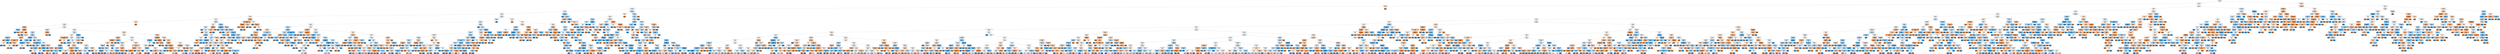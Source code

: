 digraph Tree {
node [shape=box, style="filled", color="black", fontname="helvetica"] ;
edge [fontname="helvetica"] ;
0 [label="Previous Grades <= 720.5\ngini = 0.5\nsamples = 20973\nvalue = [10488, 10485]\nclass = 0", fillcolor="#ffffff"] ;
1 [label="Study Hours per Week <= 44.5\ngini = 0.5\nsamples = 20358\nvalue = [10147, 10211]\nclass = 1", fillcolor="#fefeff"] ;
0 -> 1 [labeldistance=2.5, labelangle=45, headlabel="True"] ;
2 [label="Attendance Rate <= 852.5\ngini = 0.499\nsamples = 2327\nvalue = [1100, 1227]\nclass = 1", fillcolor="#ebf5fc"] ;
1 -> 2 ;
3 [label="Study Hours per Week <= 40.5\ngini = 0.498\nsamples = 2321\nvalue = [1094, 1227]\nclass = 1", fillcolor="#eaf4fc"] ;
2 -> 3 ;
4 [label="Attendance Rate <= 838.5\ngini = 0.499\nsamples = 1987\nvalue = [958, 1029]\nclass = 1", fillcolor="#f1f8fd"] ;
3 -> 4 ;
5 [label="Previous Grades <= 409.5\ngini = 0.5\nsamples = 1964\nvalue = [952, 1012]\nclass = 1", fillcolor="#f3f9fd"] ;
4 -> 5 ;
6 [label="Previous Grades <= 401.5\ngini = 0.5\nsamples = 753\nvalue = [387, 366]\nclass = 0", fillcolor="#fef8f4"] ;
5 -> 6 ;
7 [label="Attendance Rate <= 693.0\ngini = 0.5\nsamples = 720\nvalue = [362, 358]\nclass = 0", fillcolor="#fffefd"] ;
6 -> 7 ;
8 [label="Attendance Rate <= 687.5\ngini = 0.498\nsamples = 530\nvalue = [281, 249]\nclass = 0", fillcolor="#fcf1e8"] ;
7 -> 8 ;
9 [label="Attendance Rate <= 205.5\ngini = 0.499\nsamples = 523\nvalue = [274, 249]\nclass = 0", fillcolor="#fdf4ed"] ;
8 -> 9 ;
10 [label="Previous Grades <= 252.0\ngini = 0.36\nsamples = 17\nvalue = [13, 4]\nclass = 0", fillcolor="#eda876"] ;
9 -> 10 ;
11 [label="Attendance Rate <= 183.0\ngini = 0.375\nsamples = 4\nvalue = [1, 3]\nclass = 1", fillcolor="#7bbeee"] ;
10 -> 11 ;
12 [label="gini = 0.0\nsamples = 3\nvalue = [0, 3]\nclass = 1", fillcolor="#399de5"] ;
11 -> 12 ;
13 [label="gini = 0.0\nsamples = 1\nvalue = [1, 0]\nclass = 0", fillcolor="#e58139"] ;
11 -> 13 ;
14 [label="Previous Grades <= 295.0\ngini = 0.142\nsamples = 13\nvalue = [12, 1]\nclass = 0", fillcolor="#e78c49"] ;
10 -> 14 ;
15 [label="Previous Grades <= 270.0\ngini = 0.444\nsamples = 3\nvalue = [2, 1]\nclass = 0", fillcolor="#f2c09c"] ;
14 -> 15 ;
16 [label="gini = 0.0\nsamples = 2\nvalue = [2, 0]\nclass = 0", fillcolor="#e58139"] ;
15 -> 16 ;
17 [label="gini = 0.0\nsamples = 1\nvalue = [0, 1]\nclass = 1", fillcolor="#399de5"] ;
15 -> 17 ;
18 [label="gini = 0.0\nsamples = 10\nvalue = [10, 0]\nclass = 0", fillcolor="#e58139"] ;
14 -> 18 ;
19 [label="Parent Education Level <= 0.5\ngini = 0.5\nsamples = 506\nvalue = [261, 245]\nclass = 0", fillcolor="#fdf7f3"] ;
9 -> 19 ;
20 [label="Previous Grades <= 388.5\ngini = 0.489\nsamples = 89\nvalue = [38, 51]\nclass = 1", fillcolor="#cde6f8"] ;
19 -> 20 ;
21 [label="Previous Grades <= 250.5\ngini = 0.482\nsamples = 84\nvalue = [34, 50]\nclass = 1", fillcolor="#c0e0f7"] ;
20 -> 21 ;
22 [label="Previous Grades <= 145.0\ngini = 0.488\nsamples = 19\nvalue = [11, 8]\nclass = 0", fillcolor="#f8ddc9"] ;
21 -> 22 ;
23 [label="Study Hours per Week <= 18.0\ngini = 0.408\nsamples = 7\nvalue = [2, 5]\nclass = 1", fillcolor="#88c4ef"] ;
22 -> 23 ;
24 [label="gini = 0.0\nsamples = 1\nvalue = [1, 0]\nclass = 0", fillcolor="#e58139"] ;
23 -> 24 ;
25 [label="Attendance Rate <= 508.0\ngini = 0.278\nsamples = 6\nvalue = [1, 5]\nclass = 1", fillcolor="#61b1ea"] ;
23 -> 25 ;
26 [label="Attendance Rate <= 341.0\ngini = 0.5\nsamples = 2\nvalue = [1, 1]\nclass = 0", fillcolor="#ffffff"] ;
25 -> 26 ;
27 [label="gini = 0.0\nsamples = 1\nvalue = [0, 1]\nclass = 1", fillcolor="#399de5"] ;
26 -> 27 ;
28 [label="gini = 0.0\nsamples = 1\nvalue = [1, 0]\nclass = 0", fillcolor="#e58139"] ;
26 -> 28 ;
29 [label="gini = 0.0\nsamples = 4\nvalue = [0, 4]\nclass = 1", fillcolor="#399de5"] ;
25 -> 29 ;
30 [label="Attendance Rate <= 658.0\ngini = 0.375\nsamples = 12\nvalue = [9, 3]\nclass = 0", fillcolor="#eeab7b"] ;
22 -> 30 ;
31 [label="Participation in Extracurricular Activities <= 0.5\ngini = 0.298\nsamples = 11\nvalue = [9, 2]\nclass = 0", fillcolor="#eb9d65"] ;
30 -> 31 ;
32 [label="gini = 0.0\nsamples = 5\nvalue = [5, 0]\nclass = 0", fillcolor="#e58139"] ;
31 -> 32 ;
33 [label="Attendance Rate <= 604.0\ngini = 0.444\nsamples = 6\nvalue = [4, 2]\nclass = 0", fillcolor="#f2c09c"] ;
31 -> 33 ;
34 [label="Study Hours per Week <= 25.0\ngini = 0.5\nsamples = 4\nvalue = [2, 2]\nclass = 0", fillcolor="#ffffff"] ;
33 -> 34 ;
35 [label="gini = 0.0\nsamples = 2\nvalue = [2, 0]\nclass = 0", fillcolor="#e58139"] ;
34 -> 35 ;
36 [label="gini = 0.0\nsamples = 2\nvalue = [0, 2]\nclass = 1", fillcolor="#399de5"] ;
34 -> 36 ;
37 [label="gini = 0.0\nsamples = 2\nvalue = [2, 0]\nclass = 0", fillcolor="#e58139"] ;
33 -> 37 ;
38 [label="gini = 0.0\nsamples = 1\nvalue = [0, 1]\nclass = 1", fillcolor="#399de5"] ;
30 -> 38 ;
39 [label="Previous Grades <= 295.0\ngini = 0.457\nsamples = 65\nvalue = [23, 42]\nclass = 1", fillcolor="#a5d3f3"] ;
21 -> 39 ;
40 [label="Previous Grades <= 279.5\ngini = 0.266\nsamples = 19\nvalue = [3, 16]\nclass = 1", fillcolor="#5eafea"] ;
39 -> 40 ;
41 [label="Previous Grades <= 270.5\ngini = 0.375\nsamples = 12\nvalue = [3, 9]\nclass = 1", fillcolor="#7bbeee"] ;
40 -> 41 ;
42 [label="Study Hours per Week <= 26.5\ngini = 0.198\nsamples = 9\nvalue = [1, 8]\nclass = 1", fillcolor="#52a9e8"] ;
41 -> 42 ;
43 [label="gini = 0.0\nsamples = 7\nvalue = [0, 7]\nclass = 1", fillcolor="#399de5"] ;
42 -> 43 ;
44 [label="Participation in Extracurricular Activities <= 0.5\ngini = 0.5\nsamples = 2\nvalue = [1, 1]\nclass = 0", fillcolor="#ffffff"] ;
42 -> 44 ;
45 [label="gini = 0.0\nsamples = 1\nvalue = [1, 0]\nclass = 0", fillcolor="#e58139"] ;
44 -> 45 ;
46 [label="gini = 0.0\nsamples = 1\nvalue = [0, 1]\nclass = 1", fillcolor="#399de5"] ;
44 -> 46 ;
47 [label="Study Hours per Week <= 16.5\ngini = 0.444\nsamples = 3\nvalue = [2, 1]\nclass = 0", fillcolor="#f2c09c"] ;
41 -> 47 ;
48 [label="gini = 0.0\nsamples = 1\nvalue = [0, 1]\nclass = 1", fillcolor="#399de5"] ;
47 -> 48 ;
49 [label="gini = 0.0\nsamples = 2\nvalue = [2, 0]\nclass = 0", fillcolor="#e58139"] ;
47 -> 49 ;
50 [label="gini = 0.0\nsamples = 7\nvalue = [0, 7]\nclass = 1", fillcolor="#399de5"] ;
40 -> 50 ;
51 [label="Previous Grades <= 310.0\ngini = 0.491\nsamples = 46\nvalue = [20, 26]\nclass = 1", fillcolor="#d1e8f9"] ;
39 -> 51 ;
52 [label="gini = 0.0\nsamples = 5\nvalue = [5, 0]\nclass = 0", fillcolor="#e58139"] ;
51 -> 52 ;
53 [label="Study Hours per Week <= 27.5\ngini = 0.464\nsamples = 41\nvalue = [15, 26]\nclass = 1", fillcolor="#abd6f4"] ;
51 -> 53 ;
54 [label="Participation in Extracurricular Activities <= 0.5\ngini = 0.245\nsamples = 14\nvalue = [2, 12]\nclass = 1", fillcolor="#5aade9"] ;
53 -> 54 ;
55 [label="gini = 0.0\nsamples = 8\nvalue = [0, 8]\nclass = 1", fillcolor="#399de5"] ;
54 -> 55 ;
56 [label="Previous Grades <= 344.0\ngini = 0.444\nsamples = 6\nvalue = [2, 4]\nclass = 1", fillcolor="#9ccef2"] ;
54 -> 56 ;
57 [label="gini = 0.0\nsamples = 1\nvalue = [1, 0]\nclass = 0", fillcolor="#e58139"] ;
56 -> 57 ;
58 [label="Attendance Rate <= 591.5\ngini = 0.32\nsamples = 5\nvalue = [1, 4]\nclass = 1", fillcolor="#6ab6ec"] ;
56 -> 58 ;
59 [label="gini = 0.0\nsamples = 3\nvalue = [0, 3]\nclass = 1", fillcolor="#399de5"] ;
58 -> 59 ;
60 [label="Study Hours per Week <= 21.0\ngini = 0.5\nsamples = 2\nvalue = [1, 1]\nclass = 0", fillcolor="#ffffff"] ;
58 -> 60 ;
61 [label="gini = 0.0\nsamples = 1\nvalue = [1, 0]\nclass = 0", fillcolor="#e58139"] ;
60 -> 61 ;
62 [label="gini = 0.0\nsamples = 1\nvalue = [0, 1]\nclass = 1", fillcolor="#399de5"] ;
60 -> 62 ;
63 [label="Previous Grades <= 341.0\ngini = 0.499\nsamples = 27\nvalue = [13, 14]\nclass = 1", fillcolor="#f1f8fd"] ;
53 -> 63 ;
64 [label="Attendance Rate <= 305.0\ngini = 0.32\nsamples = 10\nvalue = [2, 8]\nclass = 1", fillcolor="#6ab6ec"] ;
63 -> 64 ;
65 [label="gini = 0.0\nsamples = 1\nvalue = [1, 0]\nclass = 0", fillcolor="#e58139"] ;
64 -> 65 ;
66 [label="Previous Grades <= 317.5\ngini = 0.198\nsamples = 9\nvalue = [1, 8]\nclass = 1", fillcolor="#52a9e8"] ;
64 -> 66 ;
67 [label="Previous Grades <= 313.5\ngini = 0.5\nsamples = 2\nvalue = [1, 1]\nclass = 0", fillcolor="#ffffff"] ;
66 -> 67 ;
68 [label="gini = 0.0\nsamples = 1\nvalue = [0, 1]\nclass = 1", fillcolor="#399de5"] ;
67 -> 68 ;
69 [label="gini = 0.0\nsamples = 1\nvalue = [1, 0]\nclass = 0", fillcolor="#e58139"] ;
67 -> 69 ;
70 [label="gini = 0.0\nsamples = 7\nvalue = [0, 7]\nclass = 1", fillcolor="#399de5"] ;
66 -> 70 ;
71 [label="Attendance Rate <= 341.0\ngini = 0.457\nsamples = 17\nvalue = [11, 6]\nclass = 0", fillcolor="#f3c6a5"] ;
63 -> 71 ;
72 [label="gini = 0.0\nsamples = 2\nvalue = [0, 2]\nclass = 1", fillcolor="#399de5"] ;
71 -> 72 ;
73 [label="Previous Grades <= 386.5\ngini = 0.391\nsamples = 15\nvalue = [11, 4]\nclass = 0", fillcolor="#eeaf81"] ;
71 -> 73 ;
74 [label="Attendance Rate <= 512.0\ngini = 0.337\nsamples = 14\nvalue = [11, 3]\nclass = 0", fillcolor="#eca36f"] ;
73 -> 74 ;
75 [label="gini = 0.0\nsamples = 6\nvalue = [6, 0]\nclass = 0", fillcolor="#e58139"] ;
74 -> 75 ;
76 [label="gini = 0.469\nsamples = 8\nvalue = [5, 3]\nclass = 0", fillcolor="#f5cdb0"] ;
74 -> 76 ;
77 [label="gini = 0.0\nsamples = 1\nvalue = [0, 1]\nclass = 1", fillcolor="#399de5"] ;
73 -> 77 ;
78 [label="Attendance Rate <= 613.5\ngini = 0.32\nsamples = 5\nvalue = [4, 1]\nclass = 0", fillcolor="#eca06a"] ;
20 -> 78 ;
79 [label="gini = 0.0\nsamples = 4\nvalue = [4, 0]\nclass = 0", fillcolor="#e58139"] ;
78 -> 79 ;
80 [label="gini = 0.0\nsamples = 1\nvalue = [0, 1]\nclass = 1", fillcolor="#399de5"] ;
78 -> 80 ;
81 [label="Previous Grades <= 261.5\ngini = 0.498\nsamples = 417\nvalue = [223, 194]\nclass = 0", fillcolor="#fcefe5"] ;
19 -> 81 ;
82 [label="Attendance Rate <= 618.5\ngini = 0.496\nsamples = 99\nvalue = [45, 54]\nclass = 1", fillcolor="#deeffb"] ;
81 -> 82 ;
83 [label="Study Hours per Week <= 9.0\ngini = 0.5\nsamples = 85\nvalue = [43, 42]\nclass = 0", fillcolor="#fefcfa"] ;
82 -> 83 ;
84 [label="Participation in Extracurricular Activities <= 0.5\ngini = 0.219\nsamples = 8\nvalue = [7, 1]\nclass = 0", fillcolor="#e99355"] ;
83 -> 84 ;
85 [label="gini = 0.0\nsamples = 6\nvalue = [6, 0]\nclass = 0", fillcolor="#e58139"] ;
84 -> 85 ;
86 [label="Parent Education Level <= 1.5\ngini = 0.5\nsamples = 2\nvalue = [1, 1]\nclass = 0", fillcolor="#ffffff"] ;
84 -> 86 ;
87 [label="gini = 0.0\nsamples = 1\nvalue = [1, 0]\nclass = 0", fillcolor="#e58139"] ;
86 -> 87 ;
88 [label="gini = 0.0\nsamples = 1\nvalue = [0, 1]\nclass = 1", fillcolor="#399de5"] ;
86 -> 88 ;
89 [label="Previous Grades <= 80.0\ngini = 0.498\nsamples = 77\nvalue = [36, 41]\nclass = 1", fillcolor="#e7f3fc"] ;
83 -> 89 ;
90 [label="gini = 0.0\nsamples = 3\nvalue = [0, 3]\nclass = 1", fillcolor="#399de5"] ;
89 -> 90 ;
91 [label="Study Hours per Week <= 21.5\ngini = 0.5\nsamples = 74\nvalue = [36, 38]\nclass = 1", fillcolor="#f5fafe"] ;
89 -> 91 ;
92 [label="Attendance Rate <= 582.5\ngini = 0.408\nsamples = 14\nvalue = [4, 10]\nclass = 1", fillcolor="#88c4ef"] ;
91 -> 92 ;
93 [label="Previous Grades <= 112.0\ngini = 0.355\nsamples = 13\nvalue = [3, 10]\nclass = 1", fillcolor="#74baed"] ;
92 -> 93 ;
94 [label="gini = 0.0\nsamples = 1\nvalue = [1, 0]\nclass = 0", fillcolor="#e58139"] ;
93 -> 94 ;
95 [label="Study Hours per Week <= 19.5\ngini = 0.278\nsamples = 12\nvalue = [2, 10]\nclass = 1", fillcolor="#61b1ea"] ;
93 -> 95 ;
96 [label="Parent Education Level <= 2.5\ngini = 0.444\nsamples = 6\nvalue = [2, 4]\nclass = 1", fillcolor="#9ccef2"] ;
95 -> 96 ;
97 [label="gini = 0.0\nsamples = 3\nvalue = [0, 3]\nclass = 1", fillcolor="#399de5"] ;
96 -> 97 ;
98 [label="gini = 0.444\nsamples = 3\nvalue = [2, 1]\nclass = 0", fillcolor="#f2c09c"] ;
96 -> 98 ;
99 [label="gini = 0.0\nsamples = 6\nvalue = [0, 6]\nclass = 1", fillcolor="#399de5"] ;
95 -> 99 ;
100 [label="gini = 0.0\nsamples = 1\nvalue = [1, 0]\nclass = 0", fillcolor="#e58139"] ;
92 -> 100 ;
101 [label="Parent Education Level <= 2.5\ngini = 0.498\nsamples = 60\nvalue = [32, 28]\nclass = 0", fillcolor="#fcefe6"] ;
91 -> 101 ;
102 [label="Attendance Rate <= 561.5\ngini = 0.453\nsamples = 26\nvalue = [17, 9]\nclass = 0", fillcolor="#f3c4a2"] ;
101 -> 102 ;
103 [label="Study Hours per Week <= 28.5\ngini = 0.332\nsamples = 19\nvalue = [15, 4]\nclass = 0", fillcolor="#eca36e"] ;
102 -> 103 ;
104 [label="Participation in Extracurricular Activities <= 0.5\ngini = 0.49\nsamples = 7\nvalue = [4, 3]\nclass = 0", fillcolor="#f8e0ce"] ;
103 -> 104 ;
105 [label="gini = 0.0\nsamples = 4\nvalue = [4, 0]\nclass = 0", fillcolor="#e58139"] ;
104 -> 105 ;
106 [label="gini = 0.0\nsamples = 3\nvalue = [0, 3]\nclass = 1", fillcolor="#399de5"] ;
104 -> 106 ;
107 [label="Previous Grades <= 191.0\ngini = 0.153\nsamples = 12\nvalue = [11, 1]\nclass = 0", fillcolor="#e78c4b"] ;
103 -> 107 ;
108 [label="gini = 0.32\nsamples = 5\nvalue = [4, 1]\nclass = 0", fillcolor="#eca06a"] ;
107 -> 108 ;
109 [label="gini = 0.0\nsamples = 7\nvalue = [7, 0]\nclass = 0", fillcolor="#e58139"] ;
107 -> 109 ;
110 [label="Attendance Rate <= 581.5\ngini = 0.408\nsamples = 7\nvalue = [2, 5]\nclass = 1", fillcolor="#88c4ef"] ;
102 -> 110 ;
111 [label="gini = 0.0\nsamples = 4\nvalue = [0, 4]\nclass = 1", fillcolor="#399de5"] ;
110 -> 111 ;
112 [label="Attendance Rate <= 598.5\ngini = 0.444\nsamples = 3\nvalue = [2, 1]\nclass = 0", fillcolor="#f2c09c"] ;
110 -> 112 ;
113 [label="gini = 0.0\nsamples = 2\nvalue = [2, 0]\nclass = 0", fillcolor="#e58139"] ;
112 -> 113 ;
114 [label="gini = 0.0\nsamples = 1\nvalue = [0, 1]\nclass = 1", fillcolor="#399de5"] ;
112 -> 114 ;
115 [label="Attendance Rate <= 526.5\ngini = 0.493\nsamples = 34\nvalue = [15, 19]\nclass = 1", fillcolor="#d5eafa"] ;
101 -> 115 ;
116 [label="Attendance Rate <= 495.0\ngini = 0.454\nsamples = 23\nvalue = [8, 15]\nclass = 1", fillcolor="#a3d1f3"] ;
115 -> 116 ;
117 [label="Study Hours per Week <= 37.5\ngini = 0.494\nsamples = 18\nvalue = [8, 10]\nclass = 1", fillcolor="#d7ebfa"] ;
116 -> 117 ;
118 [label="gini = 0.5\nsamples = 16\nvalue = [8, 8]\nclass = 0", fillcolor="#ffffff"] ;
117 -> 118 ;
119 [label="gini = 0.0\nsamples = 2\nvalue = [0, 2]\nclass = 1", fillcolor="#399de5"] ;
117 -> 119 ;
120 [label="gini = 0.0\nsamples = 5\nvalue = [0, 5]\nclass = 1", fillcolor="#399de5"] ;
116 -> 120 ;
121 [label="Previous Grades <= 184.5\ngini = 0.463\nsamples = 11\nvalue = [7, 4]\nclass = 0", fillcolor="#f4c9aa"] ;
115 -> 121 ;
122 [label="gini = 0.0\nsamples = 3\nvalue = [3, 0]\nclass = 0", fillcolor="#e58139"] ;
121 -> 122 ;
123 [label="Previous Grades <= 219.0\ngini = 0.5\nsamples = 8\nvalue = [4, 4]\nclass = 0", fillcolor="#ffffff"] ;
121 -> 123 ;
124 [label="gini = 0.0\nsamples = 3\nvalue = [0, 3]\nclass = 1", fillcolor="#399de5"] ;
123 -> 124 ;
125 [label="gini = 0.32\nsamples = 5\nvalue = [4, 1]\nclass = 0", fillcolor="#eca06a"] ;
123 -> 125 ;
126 [label="Previous Grades <= 193.5\ngini = 0.245\nsamples = 14\nvalue = [2, 12]\nclass = 1", fillcolor="#5aade9"] ;
82 -> 126 ;
127 [label="Study Hours per Week <= 32.5\ngini = 0.48\nsamples = 5\nvalue = [2, 3]\nclass = 1", fillcolor="#bddef6"] ;
126 -> 127 ;
128 [label="Study Hours per Week <= 15.0\ngini = 0.444\nsamples = 3\nvalue = [2, 1]\nclass = 0", fillcolor="#f2c09c"] ;
127 -> 128 ;
129 [label="gini = 0.0\nsamples = 1\nvalue = [0, 1]\nclass = 1", fillcolor="#399de5"] ;
128 -> 129 ;
130 [label="gini = 0.0\nsamples = 2\nvalue = [2, 0]\nclass = 0", fillcolor="#e58139"] ;
128 -> 130 ;
131 [label="gini = 0.0\nsamples = 2\nvalue = [0, 2]\nclass = 1", fillcolor="#399de5"] ;
127 -> 131 ;
132 [label="gini = 0.0\nsamples = 9\nvalue = [0, 9]\nclass = 1", fillcolor="#399de5"] ;
126 -> 132 ;
133 [label="Attendance Rate <= 527.5\ngini = 0.493\nsamples = 318\nvalue = [178, 140]\nclass = 0", fillcolor="#f9e4d5"] ;
81 -> 133 ;
134 [label="Previous Grades <= 282.5\ngini = 0.5\nsamples = 168\nvalue = [85, 83]\nclass = 0", fillcolor="#fefcfa"] ;
133 -> 134 ;
135 [label="Attendance Rate <= 498.5\ngini = 0.388\nsamples = 19\nvalue = [14, 5]\nclass = 0", fillcolor="#eeae80"] ;
134 -> 135 ;
136 [label="Study Hours per Week <= 14.5\ngini = 0.231\nsamples = 15\nvalue = [13, 2]\nclass = 0", fillcolor="#e99457"] ;
135 -> 136 ;
137 [label="Previous Grades <= 274.5\ngini = 0.48\nsamples = 5\nvalue = [3, 2]\nclass = 0", fillcolor="#f6d5bd"] ;
136 -> 137 ;
138 [label="Attendance Rate <= 462.5\ngini = 0.444\nsamples = 3\nvalue = [1, 2]\nclass = 1", fillcolor="#9ccef2"] ;
137 -> 138 ;
139 [label="gini = 0.0\nsamples = 2\nvalue = [0, 2]\nclass = 1", fillcolor="#399de5"] ;
138 -> 139 ;
140 [label="gini = 0.0\nsamples = 1\nvalue = [1, 0]\nclass = 0", fillcolor="#e58139"] ;
138 -> 140 ;
141 [label="gini = 0.0\nsamples = 2\nvalue = [2, 0]\nclass = 0", fillcolor="#e58139"] ;
137 -> 141 ;
142 [label="gini = 0.0\nsamples = 10\nvalue = [10, 0]\nclass = 0", fillcolor="#e58139"] ;
136 -> 142 ;
143 [label="Study Hours per Week <= 28.0\ngini = 0.375\nsamples = 4\nvalue = [1, 3]\nclass = 1", fillcolor="#7bbeee"] ;
135 -> 143 ;
144 [label="gini = 0.0\nsamples = 3\nvalue = [0, 3]\nclass = 1", fillcolor="#399de5"] ;
143 -> 144 ;
145 [label="gini = 0.0\nsamples = 1\nvalue = [1, 0]\nclass = 0", fillcolor="#e58139"] ;
143 -> 145 ;
146 [label="Attendance Rate <= 521.5\ngini = 0.499\nsamples = 149\nvalue = [71, 78]\nclass = 1", fillcolor="#edf6fd"] ;
134 -> 146 ;
147 [label="Parent Education Level <= 2.5\ngini = 0.5\nsamples = 143\nvalue = [70, 73]\nclass = 1", fillcolor="#f7fbfe"] ;
146 -> 147 ;
148 [label="Previous Grades <= 359.0\ngini = 0.488\nsamples = 76\nvalue = [32, 44]\nclass = 1", fillcolor="#c9e4f8"] ;
147 -> 148 ;
149 [label="Previous Grades <= 342.5\ngini = 0.411\nsamples = 38\nvalue = [11, 27]\nclass = 1", fillcolor="#8ac5f0"] ;
148 -> 149 ;
150 [label="Previous Grades <= 299.5\ngini = 0.458\nsamples = 31\nvalue = [11, 20]\nclass = 1", fillcolor="#a6d3f3"] ;
149 -> 150 ;
151 [label="Attendance Rate <= 490.5\ngini = 0.18\nsamples = 10\nvalue = [1, 9]\nclass = 1", fillcolor="#4fa8e8"] ;
150 -> 151 ;
152 [label="gini = 0.0\nsamples = 9\nvalue = [0, 9]\nclass = 1", fillcolor="#399de5"] ;
151 -> 152 ;
153 [label="gini = 0.0\nsamples = 1\nvalue = [1, 0]\nclass = 0", fillcolor="#e58139"] ;
151 -> 153 ;
154 [label="Study Hours per Week <= 8.5\ngini = 0.499\nsamples = 21\nvalue = [10, 11]\nclass = 1", fillcolor="#edf6fd"] ;
150 -> 154 ;
155 [label="gini = 0.0\nsamples = 3\nvalue = [0, 3]\nclass = 1", fillcolor="#399de5"] ;
154 -> 155 ;
156 [label="gini = 0.494\nsamples = 18\nvalue = [10, 8]\nclass = 0", fillcolor="#fae6d7"] ;
154 -> 156 ;
157 [label="gini = 0.0\nsamples = 7\nvalue = [0, 7]\nclass = 1", fillcolor="#399de5"] ;
149 -> 157 ;
158 [label="Attendance Rate <= 443.5\ngini = 0.494\nsamples = 38\nvalue = [21, 17]\nclass = 0", fillcolor="#fae7d9"] ;
148 -> 158 ;
159 [label="Previous Grades <= 379.0\ngini = 0.483\nsamples = 22\nvalue = [9, 13]\nclass = 1", fillcolor="#c2e1f7"] ;
158 -> 159 ;
160 [label="Study Hours per Week <= 6.5\ngini = 0.486\nsamples = 12\nvalue = [7, 5]\nclass = 0", fillcolor="#f8dbc6"] ;
159 -> 160 ;
161 [label="gini = 0.375\nsamples = 4\nvalue = [1, 3]\nclass = 1", fillcolor="#7bbeee"] ;
160 -> 161 ;
162 [label="gini = 0.375\nsamples = 8\nvalue = [6, 2]\nclass = 0", fillcolor="#eeab7b"] ;
160 -> 162 ;
163 [label="Attendance Rate <= 284.5\ngini = 0.32\nsamples = 10\nvalue = [2, 8]\nclass = 1", fillcolor="#6ab6ec"] ;
159 -> 163 ;
164 [label="gini = 0.0\nsamples = 1\nvalue = [1, 0]\nclass = 0", fillcolor="#e58139"] ;
163 -> 164 ;
165 [label="gini = 0.198\nsamples = 9\nvalue = [1, 8]\nclass = 1", fillcolor="#52a9e8"] ;
163 -> 165 ;
166 [label="Attendance Rate <= 500.0\ngini = 0.375\nsamples = 16\nvalue = [12, 4]\nclass = 0", fillcolor="#eeab7b"] ;
158 -> 166 ;
167 [label="Study Hours per Week <= 4.0\ngini = 0.32\nsamples = 15\nvalue = [12, 3]\nclass = 0", fillcolor="#eca06a"] ;
166 -> 167 ;
168 [label="gini = 0.0\nsamples = 1\nvalue = [0, 1]\nclass = 1", fillcolor="#399de5"] ;
167 -> 168 ;
169 [label="gini = 0.245\nsamples = 14\nvalue = [12, 2]\nclass = 0", fillcolor="#e9965a"] ;
167 -> 169 ;
170 [label="gini = 0.0\nsamples = 1\nvalue = [0, 1]\nclass = 1", fillcolor="#399de5"] ;
166 -> 170 ;
171 [label="Previous Grades <= 351.5\ngini = 0.491\nsamples = 67\nvalue = [38, 29]\nclass = 0", fillcolor="#f9e1d0"] ;
147 -> 171 ;
172 [label="Participation in Extracurricular Activities <= 0.5\ngini = 0.43\nsamples = 32\nvalue = [22, 10]\nclass = 0", fillcolor="#f1ba93"] ;
171 -> 172 ;
173 [label="Previous Grades <= 343.0\ngini = 0.305\nsamples = 16\nvalue = [13, 3]\nclass = 0", fillcolor="#eb9e67"] ;
172 -> 173 ;
174 [label="Study Hours per Week <= 11.0\ngini = 0.231\nsamples = 15\nvalue = [13, 2]\nclass = 0", fillcolor="#e99457"] ;
173 -> 174 ;
175 [label="gini = 0.5\nsamples = 2\nvalue = [1, 1]\nclass = 0", fillcolor="#ffffff"] ;
174 -> 175 ;
176 [label="gini = 0.142\nsamples = 13\nvalue = [12, 1]\nclass = 0", fillcolor="#e78c49"] ;
174 -> 176 ;
177 [label="gini = 0.0\nsamples = 1\nvalue = [0, 1]\nclass = 1", fillcolor="#399de5"] ;
173 -> 177 ;
178 [label="Parent Education Level <= 4.5\ngini = 0.492\nsamples = 16\nvalue = [9, 7]\nclass = 0", fillcolor="#f9e3d3"] ;
172 -> 178 ;
179 [label="Previous Grades <= 330.5\ngini = 0.459\nsamples = 14\nvalue = [9, 5]\nclass = 0", fillcolor="#f3c7a7"] ;
178 -> 179 ;
180 [label="gini = 0.496\nsamples = 11\nvalue = [6, 5]\nclass = 0", fillcolor="#fbeade"] ;
179 -> 180 ;
181 [label="gini = 0.0\nsamples = 3\nvalue = [3, 0]\nclass = 0", fillcolor="#e58139"] ;
179 -> 181 ;
182 [label="gini = 0.0\nsamples = 2\nvalue = [0, 2]\nclass = 1", fillcolor="#399de5"] ;
178 -> 182 ;
183 [label="Previous Grades <= 363.0\ngini = 0.496\nsamples = 35\nvalue = [16, 19]\nclass = 1", fillcolor="#e0f0fb"] ;
171 -> 183 ;
184 [label="Previous Grades <= 353.5\ngini = 0.346\nsamples = 9\nvalue = [2, 7]\nclass = 1", fillcolor="#72b9ec"] ;
183 -> 184 ;
185 [label="Study Hours per Week <= 26.5\ngini = 0.5\nsamples = 4\nvalue = [2, 2]\nclass = 0", fillcolor="#ffffff"] ;
184 -> 185 ;
186 [label="gini = 0.0\nsamples = 2\nvalue = [2, 0]\nclass = 0", fillcolor="#e58139"] ;
185 -> 186 ;
187 [label="gini = 0.0\nsamples = 2\nvalue = [0, 2]\nclass = 1", fillcolor="#399de5"] ;
185 -> 187 ;
188 [label="gini = 0.0\nsamples = 5\nvalue = [0, 5]\nclass = 1", fillcolor="#399de5"] ;
184 -> 188 ;
189 [label="Previous Grades <= 377.5\ngini = 0.497\nsamples = 26\nvalue = [14, 12]\nclass = 0", fillcolor="#fbede3"] ;
183 -> 189 ;
190 [label="Study Hours per Week <= 27.5\ngini = 0.397\nsamples = 11\nvalue = [8, 3]\nclass = 0", fillcolor="#efb083"] ;
189 -> 190 ;
191 [label="gini = 0.5\nsamples = 6\nvalue = [3, 3]\nclass = 0", fillcolor="#ffffff"] ;
190 -> 191 ;
192 [label="gini = 0.0\nsamples = 5\nvalue = [5, 0]\nclass = 0", fillcolor="#e58139"] ;
190 -> 192 ;
193 [label="Previous Grades <= 385.5\ngini = 0.48\nsamples = 15\nvalue = [6, 9]\nclass = 1", fillcolor="#bddef6"] ;
189 -> 193 ;
194 [label="gini = 0.0\nsamples = 4\nvalue = [0, 4]\nclass = 1", fillcolor="#399de5"] ;
193 -> 194 ;
195 [label="gini = 0.496\nsamples = 11\nvalue = [6, 5]\nclass = 0", fillcolor="#fbeade"] ;
193 -> 195 ;
196 [label="Parent Education Level <= 2.5\ngini = 0.278\nsamples = 6\nvalue = [1, 5]\nclass = 1", fillcolor="#61b1ea"] ;
146 -> 196 ;
197 [label="Study Hours per Week <= 16.5\ngini = 0.5\nsamples = 2\nvalue = [1, 1]\nclass = 0", fillcolor="#ffffff"] ;
196 -> 197 ;
198 [label="gini = 0.0\nsamples = 1\nvalue = [1, 0]\nclass = 0", fillcolor="#e58139"] ;
197 -> 198 ;
199 [label="gini = 0.0\nsamples = 1\nvalue = [0, 1]\nclass = 1", fillcolor="#399de5"] ;
197 -> 199 ;
200 [label="gini = 0.0\nsamples = 4\nvalue = [0, 4]\nclass = 1", fillcolor="#399de5"] ;
196 -> 200 ;
201 [label="Attendance Rate <= 554.5\ngini = 0.471\nsamples = 150\nvalue = [93, 57]\nclass = 0", fillcolor="#f5ceb2"] ;
133 -> 201 ;
202 [label="Study Hours per Week <= 11.0\ngini = 0.198\nsamples = 18\nvalue = [16, 2]\nclass = 0", fillcolor="#e89152"] ;
201 -> 202 ;
203 [label="gini = 0.0\nsamples = 1\nvalue = [0, 1]\nclass = 1", fillcolor="#399de5"] ;
202 -> 203 ;
204 [label="Previous Grades <= 376.5\ngini = 0.111\nsamples = 17\nvalue = [16, 1]\nclass = 0", fillcolor="#e78945"] ;
202 -> 204 ;
205 [label="gini = 0.0\nsamples = 13\nvalue = [13, 0]\nclass = 0", fillcolor="#e58139"] ;
204 -> 205 ;
206 [label="Previous Grades <= 381.5\ngini = 0.375\nsamples = 4\nvalue = [3, 1]\nclass = 0", fillcolor="#eeab7b"] ;
204 -> 206 ;
207 [label="gini = 0.0\nsamples = 1\nvalue = [0, 1]\nclass = 1", fillcolor="#399de5"] ;
206 -> 207 ;
208 [label="gini = 0.0\nsamples = 3\nvalue = [3, 0]\nclass = 0", fillcolor="#e58139"] ;
206 -> 208 ;
209 [label="Attendance Rate <= 562.0\ngini = 0.486\nsamples = 132\nvalue = [77, 55]\nclass = 0", fillcolor="#f8dbc6"] ;
201 -> 209 ;
210 [label="gini = 0.0\nsamples = 5\nvalue = [0, 5]\nclass = 1", fillcolor="#399de5"] ;
209 -> 210 ;
211 [label="Previous Grades <= 336.5\ngini = 0.477\nsamples = 127\nvalue = [77, 50]\nclass = 0", fillcolor="#f6d3ba"] ;
209 -> 211 ;
212 [label="Attendance Rate <= 574.5\ngini = 0.365\nsamples = 50\nvalue = [38, 12]\nclass = 0", fillcolor="#eda978"] ;
211 -> 212 ;
213 [label="gini = 0.0\nsamples = 4\nvalue = [0, 4]\nclass = 1", fillcolor="#399de5"] ;
212 -> 213 ;
214 [label="Study Hours per Week <= 10.5\ngini = 0.287\nsamples = 46\nvalue = [38, 8]\nclass = 0", fillcolor="#ea9c63"] ;
212 -> 214 ;
215 [label="Attendance Rate <= 628.0\ngini = 0.375\nsamples = 4\nvalue = [1, 3]\nclass = 1", fillcolor="#7bbeee"] ;
214 -> 215 ;
216 [label="gini = 0.0\nsamples = 3\nvalue = [0, 3]\nclass = 1", fillcolor="#399de5"] ;
215 -> 216 ;
217 [label="gini = 0.0\nsamples = 1\nvalue = [1, 0]\nclass = 0", fillcolor="#e58139"] ;
215 -> 217 ;
218 [label="Study Hours per Week <= 31.5\ngini = 0.21\nsamples = 42\nvalue = [37, 5]\nclass = 0", fillcolor="#e99254"] ;
214 -> 218 ;
219 [label="gini = 0.0\nsamples = 27\nvalue = [27, 0]\nclass = 0", fillcolor="#e58139"] ;
218 -> 219 ;
220 [label="Parent Education Level <= 2.5\ngini = 0.444\nsamples = 15\nvalue = [10, 5]\nclass = 0", fillcolor="#f2c09c"] ;
218 -> 220 ;
221 [label="gini = 0.49\nsamples = 7\nvalue = [3, 4]\nclass = 1", fillcolor="#cee6f8"] ;
220 -> 221 ;
222 [label="gini = 0.219\nsamples = 8\nvalue = [7, 1]\nclass = 0", fillcolor="#e99355"] ;
220 -> 222 ;
223 [label="Attendance Rate <= 587.5\ngini = 0.5\nsamples = 77\nvalue = [39, 38]\nclass = 0", fillcolor="#fefcfa"] ;
211 -> 223 ;
224 [label="Study Hours per Week <= 15.5\ngini = 0.245\nsamples = 14\nvalue = [12, 2]\nclass = 0", fillcolor="#e9965a"] ;
223 -> 224 ;
225 [label="Participation in Extracurricular Activities <= 0.5\ngini = 0.5\nsamples = 4\nvalue = [2, 2]\nclass = 0", fillcolor="#ffffff"] ;
224 -> 225 ;
226 [label="gini = 0.0\nsamples = 2\nvalue = [0, 2]\nclass = 1", fillcolor="#399de5"] ;
225 -> 226 ;
227 [label="gini = 0.0\nsamples = 2\nvalue = [2, 0]\nclass = 0", fillcolor="#e58139"] ;
225 -> 227 ;
228 [label="gini = 0.0\nsamples = 10\nvalue = [10, 0]\nclass = 0", fillcolor="#e58139"] ;
224 -> 228 ;
229 [label="Study Hours per Week <= 9.5\ngini = 0.49\nsamples = 63\nvalue = [27, 36]\nclass = 1", fillcolor="#cee6f8"] ;
223 -> 229 ;
230 [label="gini = 0.0\nsamples = 4\nvalue = [4, 0]\nclass = 0", fillcolor="#e58139"] ;
229 -> 230 ;
231 [label="Attendance Rate <= 642.5\ngini = 0.476\nsamples = 59\nvalue = [23, 36]\nclass = 1", fillcolor="#b8dcf6"] ;
229 -> 231 ;
232 [label="Previous Grades <= 369.0\ngini = 0.328\nsamples = 29\nvalue = [6, 23]\nclass = 1", fillcolor="#6db7ec"] ;
231 -> 232 ;
233 [label="gini = 0.486\nsamples = 12\nvalue = [5, 7]\nclass = 1", fillcolor="#c6e3f8"] ;
232 -> 233 ;
234 [label="gini = 0.111\nsamples = 17\nvalue = [1, 16]\nclass = 1", fillcolor="#45a3e7"] ;
232 -> 234 ;
235 [label="Study Hours per Week <= 33.5\ngini = 0.491\nsamples = 30\nvalue = [17, 13]\nclass = 0", fillcolor="#f9e1d0"] ;
231 -> 235 ;
236 [label="gini = 0.488\nsamples = 19\nvalue = [8, 11]\nclass = 1", fillcolor="#c9e4f8"] ;
235 -> 236 ;
237 [label="gini = 0.298\nsamples = 11\nvalue = [9, 2]\nclass = 0", fillcolor="#eb9d65"] ;
235 -> 237 ;
238 [label="gini = 0.0\nsamples = 7\nvalue = [7, 0]\nclass = 0", fillcolor="#e58139"] ;
8 -> 238 ;
239 [label="Previous Grades <= 355.5\ngini = 0.489\nsamples = 190\nvalue = [81, 109]\nclass = 1", fillcolor="#cce6f8"] ;
7 -> 239 ;
240 [label="Previous Grades <= 347.5\ngini = 0.5\nsamples = 131\nvalue = [64, 67]\nclass = 1", fillcolor="#f6fbfe"] ;
239 -> 240 ;
241 [label="Attendance Rate <= 699.5\ngini = 0.497\nsamples = 122\nvalue = [56, 66]\nclass = 1", fillcolor="#e1f0fb"] ;
240 -> 241 ;
242 [label="gini = 0.0\nsamples = 4\nvalue = [0, 4]\nclass = 1", fillcolor="#399de5"] ;
241 -> 242 ;
243 [label="Attendance Rate <= 702.5\ngini = 0.499\nsamples = 118\nvalue = [56, 62]\nclass = 1", fillcolor="#ecf6fc"] ;
241 -> 243 ;
244 [label="gini = 0.0\nsamples = 4\nvalue = [4, 0]\nclass = 0", fillcolor="#e58139"] ;
243 -> 244 ;
245 [label="Parent Education Level <= 0.5\ngini = 0.496\nsamples = 114\nvalue = [52, 62]\nclass = 1", fillcolor="#dfeffb"] ;
243 -> 245 ;
246 [label="Previous Grades <= 299.5\ngini = 0.375\nsamples = 16\nvalue = [4, 12]\nclass = 1", fillcolor="#7bbeee"] ;
245 -> 246 ;
247 [label="Study Hours per Week <= 8.5\ngini = 0.5\nsamples = 8\nvalue = [4, 4]\nclass = 0", fillcolor="#ffffff"] ;
246 -> 247 ;
248 [label="gini = 0.0\nsamples = 2\nvalue = [2, 0]\nclass = 0", fillcolor="#e58139"] ;
247 -> 248 ;
249 [label="Previous Grades <= 185.5\ngini = 0.444\nsamples = 6\nvalue = [2, 4]\nclass = 1", fillcolor="#9ccef2"] ;
247 -> 249 ;
250 [label="Study Hours per Week <= 15.5\ngini = 0.444\nsamples = 3\nvalue = [2, 1]\nclass = 0", fillcolor="#f2c09c"] ;
249 -> 250 ;
251 [label="gini = 0.0\nsamples = 1\nvalue = [0, 1]\nclass = 1", fillcolor="#399de5"] ;
250 -> 251 ;
252 [label="gini = 0.0\nsamples = 2\nvalue = [2, 0]\nclass = 0", fillcolor="#e58139"] ;
250 -> 252 ;
253 [label="gini = 0.0\nsamples = 3\nvalue = [0, 3]\nclass = 1", fillcolor="#399de5"] ;
249 -> 253 ;
254 [label="gini = 0.0\nsamples = 8\nvalue = [0, 8]\nclass = 1", fillcolor="#399de5"] ;
246 -> 254 ;
255 [label="Previous Grades <= 308.5\ngini = 0.5\nsamples = 98\nvalue = [48, 50]\nclass = 1", fillcolor="#f7fbfe"] ;
245 -> 255 ;
256 [label="Study Hours per Week <= 7.5\ngini = 0.487\nsamples = 69\nvalue = [29, 40]\nclass = 1", fillcolor="#c9e4f8"] ;
255 -> 256 ;
257 [label="Parent Education Level <= 4.5\ngini = 0.18\nsamples = 10\nvalue = [1, 9]\nclass = 1", fillcolor="#4fa8e8"] ;
256 -> 257 ;
258 [label="gini = 0.0\nsamples = 9\nvalue = [0, 9]\nclass = 1", fillcolor="#399de5"] ;
257 -> 258 ;
259 [label="gini = 0.0\nsamples = 1\nvalue = [1, 0]\nclass = 0", fillcolor="#e58139"] ;
257 -> 259 ;
260 [label="Attendance Rate <= 737.5\ngini = 0.499\nsamples = 59\nvalue = [28, 31]\nclass = 1", fillcolor="#ecf6fc"] ;
256 -> 260 ;
261 [label="Attendance Rate <= 732.5\ngini = 0.483\nsamples = 27\nvalue = [16, 11]\nclass = 0", fillcolor="#f7d8c1"] ;
260 -> 261 ;
262 [label="Previous Grades <= 283.0\ngini = 0.499\nsamples = 23\nvalue = [12, 11]\nclass = 0", fillcolor="#fdf5ef"] ;
261 -> 262 ;
263 [label="Parent Education Level <= 2.5\ngini = 0.457\nsamples = 17\nvalue = [11, 6]\nclass = 0", fillcolor="#f3c6a5"] ;
262 -> 263 ;
264 [label="Study Hours per Week <= 32.5\ngini = 0.245\nsamples = 7\nvalue = [6, 1]\nclass = 0", fillcolor="#e9965a"] ;
263 -> 264 ;
265 [label="gini = 0.0\nsamples = 6\nvalue = [6, 0]\nclass = 0", fillcolor="#e58139"] ;
264 -> 265 ;
266 [label="gini = 0.0\nsamples = 1\nvalue = [0, 1]\nclass = 1", fillcolor="#399de5"] ;
264 -> 266 ;
267 [label="Previous Grades <= 135.5\ngini = 0.5\nsamples = 10\nvalue = [5, 5]\nclass = 0", fillcolor="#ffffff"] ;
263 -> 267 ;
268 [label="gini = 0.0\nsamples = 2\nvalue = [2, 0]\nclass = 0", fillcolor="#e58139"] ;
267 -> 268 ;
269 [label="gini = 0.469\nsamples = 8\nvalue = [3, 5]\nclass = 1", fillcolor="#b0d8f5"] ;
267 -> 269 ;
270 [label="Study Hours per Week <= 35.0\ngini = 0.278\nsamples = 6\nvalue = [1, 5]\nclass = 1", fillcolor="#61b1ea"] ;
262 -> 270 ;
271 [label="gini = 0.0\nsamples = 5\nvalue = [0, 5]\nclass = 1", fillcolor="#399de5"] ;
270 -> 271 ;
272 [label="gini = 0.0\nsamples = 1\nvalue = [1, 0]\nclass = 0", fillcolor="#e58139"] ;
270 -> 272 ;
273 [label="gini = 0.0\nsamples = 4\nvalue = [4, 0]\nclass = 0", fillcolor="#e58139"] ;
261 -> 273 ;
274 [label="Study Hours per Week <= 31.0\ngini = 0.469\nsamples = 32\nvalue = [12, 20]\nclass = 1", fillcolor="#b0d8f5"] ;
260 -> 274 ;
275 [label="Attendance Rate <= 747.0\ngini = 0.499\nsamples = 25\nvalue = [12, 13]\nclass = 1", fillcolor="#f0f7fd"] ;
274 -> 275 ;
276 [label="gini = 0.0\nsamples = 3\nvalue = [0, 3]\nclass = 1", fillcolor="#399de5"] ;
275 -> 276 ;
277 [label="Previous Grades <= 205.5\ngini = 0.496\nsamples = 22\nvalue = [12, 10]\nclass = 0", fillcolor="#fbeade"] ;
275 -> 277 ;
278 [label="Parent Education Level <= 1.5\ngini = 0.245\nsamples = 7\nvalue = [6, 1]\nclass = 0", fillcolor="#e9965a"] ;
277 -> 278 ;
279 [label="gini = 0.5\nsamples = 2\nvalue = [1, 1]\nclass = 0", fillcolor="#ffffff"] ;
278 -> 279 ;
280 [label="gini = 0.0\nsamples = 5\nvalue = [5, 0]\nclass = 0", fillcolor="#e58139"] ;
278 -> 280 ;
281 [label="Previous Grades <= 283.0\ngini = 0.48\nsamples = 15\nvalue = [6, 9]\nclass = 1", fillcolor="#bddef6"] ;
277 -> 281 ;
282 [label="gini = 0.397\nsamples = 11\nvalue = [3, 8]\nclass = 1", fillcolor="#83c2ef"] ;
281 -> 282 ;
283 [label="gini = 0.375\nsamples = 4\nvalue = [3, 1]\nclass = 0", fillcolor="#eeab7b"] ;
281 -> 283 ;
284 [label="gini = 0.0\nsamples = 7\nvalue = [0, 7]\nclass = 1", fillcolor="#399de5"] ;
274 -> 284 ;
285 [label="Parent Education Level <= 1.5\ngini = 0.452\nsamples = 29\nvalue = [19, 10]\nclass = 0", fillcolor="#f3c3a1"] ;
255 -> 285 ;
286 [label="gini = 0.0\nsamples = 7\nvalue = [7, 0]\nclass = 0", fillcolor="#e58139"] ;
285 -> 286 ;
287 [label="Study Hours per Week <= 36.5\ngini = 0.496\nsamples = 22\nvalue = [12, 10]\nclass = 0", fillcolor="#fbeade"] ;
285 -> 287 ;
288 [label="Study Hours per Week <= 34.5\ngini = 0.465\nsamples = 19\nvalue = [12, 7]\nclass = 0", fillcolor="#f4caac"] ;
287 -> 288 ;
289 [label="Study Hours per Week <= 22.0\ngini = 0.492\nsamples = 16\nvalue = [9, 7]\nclass = 0", fillcolor="#f9e3d3"] ;
288 -> 289 ;
290 [label="Attendance Rate <= 708.0\ngini = 0.375\nsamples = 8\nvalue = [6, 2]\nclass = 0", fillcolor="#eeab7b"] ;
289 -> 290 ;
291 [label="gini = 0.0\nsamples = 1\nvalue = [0, 1]\nclass = 1", fillcolor="#399de5"] ;
290 -> 291 ;
292 [label="Attendance Rate <= 827.0\ngini = 0.245\nsamples = 7\nvalue = [6, 1]\nclass = 0", fillcolor="#e9965a"] ;
290 -> 292 ;
293 [label="gini = 0.0\nsamples = 6\nvalue = [6, 0]\nclass = 0", fillcolor="#e58139"] ;
292 -> 293 ;
294 [label="gini = 0.0\nsamples = 1\nvalue = [0, 1]\nclass = 1", fillcolor="#399de5"] ;
292 -> 294 ;
295 [label="Attendance Rate <= 728.5\ngini = 0.469\nsamples = 8\nvalue = [3, 5]\nclass = 1", fillcolor="#b0d8f5"] ;
289 -> 295 ;
296 [label="gini = 0.0\nsamples = 1\nvalue = [1, 0]\nclass = 0", fillcolor="#e58139"] ;
295 -> 296 ;
297 [label="Participation in Extracurricular Activities <= 0.5\ngini = 0.408\nsamples = 7\nvalue = [2, 5]\nclass = 1", fillcolor="#88c4ef"] ;
295 -> 297 ;
298 [label="gini = 0.0\nsamples = 4\nvalue = [0, 4]\nclass = 1", fillcolor="#399de5"] ;
297 -> 298 ;
299 [label="gini = 0.444\nsamples = 3\nvalue = [2, 1]\nclass = 0", fillcolor="#f2c09c"] ;
297 -> 299 ;
300 [label="gini = 0.0\nsamples = 3\nvalue = [3, 0]\nclass = 0", fillcolor="#e58139"] ;
288 -> 300 ;
301 [label="gini = 0.0\nsamples = 3\nvalue = [0, 3]\nclass = 1", fillcolor="#399de5"] ;
287 -> 301 ;
302 [label="Attendance Rate <= 726.0\ngini = 0.198\nsamples = 9\nvalue = [8, 1]\nclass = 0", fillcolor="#e89152"] ;
240 -> 302 ;
303 [label="Study Hours per Week <= 17.5\ngini = 0.444\nsamples = 3\nvalue = [2, 1]\nclass = 0", fillcolor="#f2c09c"] ;
302 -> 303 ;
304 [label="gini = 0.0\nsamples = 2\nvalue = [2, 0]\nclass = 0", fillcolor="#e58139"] ;
303 -> 304 ;
305 [label="gini = 0.0\nsamples = 1\nvalue = [0, 1]\nclass = 1", fillcolor="#399de5"] ;
303 -> 305 ;
306 [label="gini = 0.0\nsamples = 6\nvalue = [6, 0]\nclass = 0", fillcolor="#e58139"] ;
302 -> 306 ;
307 [label="Attendance Rate <= 714.5\ngini = 0.41\nsamples = 59\nvalue = [17, 42]\nclass = 1", fillcolor="#89c5f0"] ;
239 -> 307 ;
308 [label="Study Hours per Week <= 29.0\ngini = 0.165\nsamples = 11\nvalue = [1, 10]\nclass = 1", fillcolor="#4da7e8"] ;
307 -> 308 ;
309 [label="gini = 0.0\nsamples = 8\nvalue = [0, 8]\nclass = 1", fillcolor="#399de5"] ;
308 -> 309 ;
310 [label="Study Hours per Week <= 33.0\ngini = 0.444\nsamples = 3\nvalue = [1, 2]\nclass = 1", fillcolor="#9ccef2"] ;
308 -> 310 ;
311 [label="gini = 0.0\nsamples = 1\nvalue = [1, 0]\nclass = 0", fillcolor="#e58139"] ;
310 -> 311 ;
312 [label="gini = 0.0\nsamples = 2\nvalue = [0, 2]\nclass = 1", fillcolor="#399de5"] ;
310 -> 312 ;
313 [label="Attendance Rate <= 723.5\ngini = 0.444\nsamples = 48\nvalue = [16, 32]\nclass = 1", fillcolor="#9ccef2"] ;
307 -> 313 ;
314 [label="gini = 0.0\nsamples = 3\nvalue = [3, 0]\nclass = 0", fillcolor="#e58139"] ;
313 -> 314 ;
315 [label="Study Hours per Week <= 20.0\ngini = 0.411\nsamples = 45\nvalue = [13, 32]\nclass = 1", fillcolor="#89c5f0"] ;
313 -> 315 ;
316 [label="Study Hours per Week <= 14.5\ngini = 0.48\nsamples = 10\nvalue = [6, 4]\nclass = 0", fillcolor="#f6d5bd"] ;
315 -> 316 ;
317 [label="Attendance Rate <= 792.5\ngini = 0.444\nsamples = 6\nvalue = [2, 4]\nclass = 1", fillcolor="#9ccef2"] ;
316 -> 317 ;
318 [label="gini = 0.0\nsamples = 4\nvalue = [0, 4]\nclass = 1", fillcolor="#399de5"] ;
317 -> 318 ;
319 [label="gini = 0.0\nsamples = 2\nvalue = [2, 0]\nclass = 0", fillcolor="#e58139"] ;
317 -> 319 ;
320 [label="gini = 0.0\nsamples = 4\nvalue = [4, 0]\nclass = 0", fillcolor="#e58139"] ;
316 -> 320 ;
321 [label="Study Hours per Week <= 37.5\ngini = 0.32\nsamples = 35\nvalue = [7, 28]\nclass = 1", fillcolor="#6ab6ec"] ;
315 -> 321 ;
322 [label="Previous Grades <= 374.5\ngini = 0.219\nsamples = 24\nvalue = [3, 21]\nclass = 1", fillcolor="#55abe9"] ;
321 -> 322 ;
323 [label="Attendance Rate <= 777.0\ngini = 0.42\nsamples = 10\nvalue = [3, 7]\nclass = 1", fillcolor="#8ec7f0"] ;
322 -> 323 ;
324 [label="Attendance Rate <= 744.5\ngini = 0.48\nsamples = 5\nvalue = [3, 2]\nclass = 0", fillcolor="#f6d5bd"] ;
323 -> 324 ;
325 [label="gini = 0.0\nsamples = 2\nvalue = [0, 2]\nclass = 1", fillcolor="#399de5"] ;
324 -> 325 ;
326 [label="gini = 0.0\nsamples = 3\nvalue = [3, 0]\nclass = 0", fillcolor="#e58139"] ;
324 -> 326 ;
327 [label="gini = 0.0\nsamples = 5\nvalue = [0, 5]\nclass = 1", fillcolor="#399de5"] ;
323 -> 327 ;
328 [label="gini = 0.0\nsamples = 14\nvalue = [0, 14]\nclass = 1", fillcolor="#399de5"] ;
322 -> 328 ;
329 [label="Attendance Rate <= 789.0\ngini = 0.463\nsamples = 11\nvalue = [4, 7]\nclass = 1", fillcolor="#aad5f4"] ;
321 -> 329 ;
330 [label="Previous Grades <= 375.5\ngini = 0.375\nsamples = 8\nvalue = [2, 6]\nclass = 1", fillcolor="#7bbeee"] ;
329 -> 330 ;
331 [label="gini = 0.0\nsamples = 4\nvalue = [0, 4]\nclass = 1", fillcolor="#399de5"] ;
330 -> 331 ;
332 [label="Attendance Rate <= 765.0\ngini = 0.5\nsamples = 4\nvalue = [2, 2]\nclass = 0", fillcolor="#ffffff"] ;
330 -> 332 ;
333 [label="gini = 0.0\nsamples = 2\nvalue = [2, 0]\nclass = 0", fillcolor="#e58139"] ;
332 -> 333 ;
334 [label="gini = 0.0\nsamples = 2\nvalue = [0, 2]\nclass = 1", fillcolor="#399de5"] ;
332 -> 334 ;
335 [label="Study Hours per Week <= 39.5\ngini = 0.444\nsamples = 3\nvalue = [2, 1]\nclass = 0", fillcolor="#f2c09c"] ;
329 -> 335 ;
336 [label="gini = 0.0\nsamples = 2\nvalue = [2, 0]\nclass = 0", fillcolor="#e58139"] ;
335 -> 336 ;
337 [label="gini = 0.0\nsamples = 1\nvalue = [0, 1]\nclass = 1", fillcolor="#399de5"] ;
335 -> 337 ;
338 [label="Attendance Rate <= 708.5\ngini = 0.367\nsamples = 33\nvalue = [25, 8]\nclass = 0", fillcolor="#eda978"] ;
6 -> 338 ;
339 [label="Participation in Extracurricular Activities <= 0.5\ngini = 0.269\nsamples = 25\nvalue = [21, 4]\nclass = 0", fillcolor="#ea995f"] ;
338 -> 339 ;
340 [label="Attendance Rate <= 568.5\ngini = 0.111\nsamples = 17\nvalue = [16, 1]\nclass = 0", fillcolor="#e78945"] ;
339 -> 340 ;
341 [label="gini = 0.0\nsamples = 10\nvalue = [10, 0]\nclass = 0", fillcolor="#e58139"] ;
340 -> 341 ;
342 [label="Attendance Rate <= 593.0\ngini = 0.245\nsamples = 7\nvalue = [6, 1]\nclass = 0", fillcolor="#e9965a"] ;
340 -> 342 ;
343 [label="gini = 0.0\nsamples = 1\nvalue = [0, 1]\nclass = 1", fillcolor="#399de5"] ;
342 -> 343 ;
344 [label="gini = 0.0\nsamples = 6\nvalue = [6, 0]\nclass = 0", fillcolor="#e58139"] ;
342 -> 344 ;
345 [label="Study Hours per Week <= 19.0\ngini = 0.469\nsamples = 8\nvalue = [5, 3]\nclass = 0", fillcolor="#f5cdb0"] ;
339 -> 345 ;
346 [label="gini = 0.0\nsamples = 3\nvalue = [0, 3]\nclass = 1", fillcolor="#399de5"] ;
345 -> 346 ;
347 [label="gini = 0.0\nsamples = 5\nvalue = [5, 0]\nclass = 0", fillcolor="#e58139"] ;
345 -> 347 ;
348 [label="Attendance Rate <= 743.5\ngini = 0.5\nsamples = 8\nvalue = [4, 4]\nclass = 0", fillcolor="#ffffff"] ;
338 -> 348 ;
349 [label="gini = 0.0\nsamples = 3\nvalue = [0, 3]\nclass = 1", fillcolor="#399de5"] ;
348 -> 349 ;
350 [label="Study Hours per Week <= 36.5\ngini = 0.32\nsamples = 5\nvalue = [4, 1]\nclass = 0", fillcolor="#eca06a"] ;
348 -> 350 ;
351 [label="gini = 0.0\nsamples = 3\nvalue = [3, 0]\nclass = 0", fillcolor="#e58139"] ;
350 -> 351 ;
352 [label="Parent Education Level <= 2.5\ngini = 0.5\nsamples = 2\nvalue = [1, 1]\nclass = 0", fillcolor="#ffffff"] ;
350 -> 352 ;
353 [label="gini = 0.0\nsamples = 1\nvalue = [0, 1]\nclass = 1", fillcolor="#399de5"] ;
352 -> 353 ;
354 [label="gini = 0.0\nsamples = 1\nvalue = [1, 0]\nclass = 0", fillcolor="#e58139"] ;
352 -> 354 ;
355 [label="Attendance Rate <= 726.5\ngini = 0.498\nsamples = 1211\nvalue = [565, 646]\nclass = 1", fillcolor="#e6f3fc"] ;
5 -> 355 ;
356 [label="Attendance Rate <= 722.5\ngini = 0.496\nsamples = 1007\nvalue = [459, 548]\nclass = 1", fillcolor="#dfeffb"] ;
355 -> 356 ;
357 [label="Attendance Rate <= 577.5\ngini = 0.497\nsamples = 1000\nvalue = [459, 541]\nclass = 1", fillcolor="#e1f0fb"] ;
356 -> 357 ;
358 [label="Previous Grades <= 442.5\ngini = 0.499\nsamples = 620\nvalue = [298, 322]\nclass = 1", fillcolor="#f0f8fd"] ;
357 -> 358 ;
359 [label="Study Hours per Week <= 17.5\ngini = 0.476\nsamples = 82\nvalue = [32, 50]\nclass = 1", fillcolor="#b8dcf6"] ;
358 -> 359 ;
360 [label="Attendance Rate <= 530.5\ngini = 0.483\nsamples = 27\nvalue = [16, 11]\nclass = 0", fillcolor="#f7d8c1"] ;
359 -> 360 ;
361 [label="Study Hours per Week <= 1.5\ngini = 0.401\nsamples = 18\nvalue = [13, 5]\nclass = 0", fillcolor="#efb185"] ;
360 -> 361 ;
362 [label="gini = 0.0\nsamples = 1\nvalue = [0, 1]\nclass = 1", fillcolor="#399de5"] ;
361 -> 362 ;
363 [label="Attendance Rate <= 233.0\ngini = 0.36\nsamples = 17\nvalue = [13, 4]\nclass = 0", fillcolor="#eda876"] ;
361 -> 363 ;
364 [label="Study Hours per Week <= 9.0\ngini = 0.444\nsamples = 3\nvalue = [1, 2]\nclass = 1", fillcolor="#9ccef2"] ;
363 -> 364 ;
365 [label="gini = 0.0\nsamples = 1\nvalue = [1, 0]\nclass = 0", fillcolor="#e58139"] ;
364 -> 365 ;
366 [label="gini = 0.0\nsamples = 2\nvalue = [0, 2]\nclass = 1", fillcolor="#399de5"] ;
364 -> 366 ;
367 [label="Participation in Extracurricular Activities <= 0.5\ngini = 0.245\nsamples = 14\nvalue = [12, 2]\nclass = 0", fillcolor="#e9965a"] ;
363 -> 367 ;
368 [label="gini = 0.0\nsamples = 7\nvalue = [7, 0]\nclass = 0", fillcolor="#e58139"] ;
367 -> 368 ;
369 [label="Study Hours per Week <= 14.0\ngini = 0.408\nsamples = 7\nvalue = [5, 2]\nclass = 0", fillcolor="#efb388"] ;
367 -> 369 ;
370 [label="Attendance Rate <= 381.0\ngini = 0.278\nsamples = 6\nvalue = [5, 1]\nclass = 0", fillcolor="#ea9a61"] ;
369 -> 370 ;
371 [label="Study Hours per Week <= 9.5\ngini = 0.5\nsamples = 2\nvalue = [1, 1]\nclass = 0", fillcolor="#ffffff"] ;
370 -> 371 ;
372 [label="gini = 0.0\nsamples = 1\nvalue = [0, 1]\nclass = 1", fillcolor="#399de5"] ;
371 -> 372 ;
373 [label="gini = 0.0\nsamples = 1\nvalue = [1, 0]\nclass = 0", fillcolor="#e58139"] ;
371 -> 373 ;
374 [label="gini = 0.0\nsamples = 4\nvalue = [4, 0]\nclass = 0", fillcolor="#e58139"] ;
370 -> 374 ;
375 [label="gini = 0.0\nsamples = 1\nvalue = [0, 1]\nclass = 1", fillcolor="#399de5"] ;
369 -> 375 ;
376 [label="Participation in Extracurricular Activities <= 0.5\ngini = 0.444\nsamples = 9\nvalue = [3, 6]\nclass = 1", fillcolor="#9ccef2"] ;
360 -> 376 ;
377 [label="Attendance Rate <= 557.5\ngini = 0.278\nsamples = 6\nvalue = [1, 5]\nclass = 1", fillcolor="#61b1ea"] ;
376 -> 377 ;
378 [label="gini = 0.0\nsamples = 4\nvalue = [0, 4]\nclass = 1", fillcolor="#399de5"] ;
377 -> 378 ;
379 [label="Attendance Rate <= 566.0\ngini = 0.5\nsamples = 2\nvalue = [1, 1]\nclass = 0", fillcolor="#ffffff"] ;
377 -> 379 ;
380 [label="gini = 0.0\nsamples = 1\nvalue = [1, 0]\nclass = 0", fillcolor="#e58139"] ;
379 -> 380 ;
381 [label="gini = 0.0\nsamples = 1\nvalue = [0, 1]\nclass = 1", fillcolor="#399de5"] ;
379 -> 381 ;
382 [label="Attendance Rate <= 566.5\ngini = 0.444\nsamples = 3\nvalue = [2, 1]\nclass = 0", fillcolor="#f2c09c"] ;
376 -> 382 ;
383 [label="gini = 0.0\nsamples = 2\nvalue = [2, 0]\nclass = 0", fillcolor="#e58139"] ;
382 -> 383 ;
384 [label="gini = 0.0\nsamples = 1\nvalue = [0, 1]\nclass = 1", fillcolor="#399de5"] ;
382 -> 384 ;
385 [label="Previous Grades <= 430.5\ngini = 0.413\nsamples = 55\nvalue = [16, 39]\nclass = 1", fillcolor="#8ac5f0"] ;
359 -> 385 ;
386 [label="Attendance Rate <= 424.5\ngini = 0.487\nsamples = 31\nvalue = [13, 18]\nclass = 1", fillcolor="#c8e4f8"] ;
385 -> 386 ;
387 [label="Previous Grades <= 419.5\ngini = 0.346\nsamples = 9\nvalue = [7, 2]\nclass = 0", fillcolor="#eca572"] ;
386 -> 387 ;
388 [label="Study Hours per Week <= 30.0\ngini = 0.444\nsamples = 3\nvalue = [1, 2]\nclass = 1", fillcolor="#9ccef2"] ;
387 -> 388 ;
389 [label="gini = 0.0\nsamples = 1\nvalue = [1, 0]\nclass = 0", fillcolor="#e58139"] ;
388 -> 389 ;
390 [label="gini = 0.0\nsamples = 2\nvalue = [0, 2]\nclass = 1", fillcolor="#399de5"] ;
388 -> 390 ;
391 [label="gini = 0.0\nsamples = 6\nvalue = [6, 0]\nclass = 0", fillcolor="#e58139"] ;
387 -> 391 ;
392 [label="Previous Grades <= 415.5\ngini = 0.397\nsamples = 22\nvalue = [6, 16]\nclass = 1", fillcolor="#83c2ef"] ;
386 -> 392 ;
393 [label="gini = 0.0\nsamples = 5\nvalue = [0, 5]\nclass = 1", fillcolor="#399de5"] ;
392 -> 393 ;
394 [label="Previous Grades <= 418.0\ngini = 0.457\nsamples = 17\nvalue = [6, 11]\nclass = 1", fillcolor="#a5d2f3"] ;
392 -> 394 ;
395 [label="Attendance Rate <= 431.5\ngini = 0.375\nsamples = 4\nvalue = [3, 1]\nclass = 0", fillcolor="#eeab7b"] ;
394 -> 395 ;
396 [label="gini = 0.0\nsamples = 1\nvalue = [0, 1]\nclass = 1", fillcolor="#399de5"] ;
395 -> 396 ;
397 [label="gini = 0.0\nsamples = 3\nvalue = [3, 0]\nclass = 0", fillcolor="#e58139"] ;
395 -> 397 ;
398 [label="Parent Education Level <= 0.5\ngini = 0.355\nsamples = 13\nvalue = [3, 10]\nclass = 1", fillcolor="#74baed"] ;
394 -> 398 ;
399 [label="Study Hours per Week <= 23.5\ngini = 0.444\nsamples = 3\nvalue = [2, 1]\nclass = 0", fillcolor="#f2c09c"] ;
398 -> 399 ;
400 [label="gini = 0.0\nsamples = 1\nvalue = [0, 1]\nclass = 1", fillcolor="#399de5"] ;
399 -> 400 ;
401 [label="gini = 0.0\nsamples = 2\nvalue = [2, 0]\nclass = 0", fillcolor="#e58139"] ;
399 -> 401 ;
402 [label="Study Hours per Week <= 35.5\ngini = 0.18\nsamples = 10\nvalue = [1, 9]\nclass = 1", fillcolor="#4fa8e8"] ;
398 -> 402 ;
403 [label="gini = 0.0\nsamples = 8\nvalue = [0, 8]\nclass = 1", fillcolor="#399de5"] ;
402 -> 403 ;
404 [label="Previous Grades <= 428.5\ngini = 0.5\nsamples = 2\nvalue = [1, 1]\nclass = 0", fillcolor="#ffffff"] ;
402 -> 404 ;
405 [label="gini = 0.0\nsamples = 1\nvalue = [0, 1]\nclass = 1", fillcolor="#399de5"] ;
404 -> 405 ;
406 [label="gini = 0.0\nsamples = 1\nvalue = [1, 0]\nclass = 0", fillcolor="#e58139"] ;
404 -> 406 ;
407 [label="Participation in Extracurricular Activities <= 0.5\ngini = 0.219\nsamples = 24\nvalue = [3, 21]\nclass = 1", fillcolor="#55abe9"] ;
385 -> 407 ;
408 [label="Study Hours per Week <= 31.0\ngini = 0.397\nsamples = 11\nvalue = [3, 8]\nclass = 1", fillcolor="#83c2ef"] ;
407 -> 408 ;
409 [label="gini = 0.0\nsamples = 6\nvalue = [0, 6]\nclass = 1", fillcolor="#399de5"] ;
408 -> 409 ;
410 [label="Study Hours per Week <= 38.5\ngini = 0.48\nsamples = 5\nvalue = [3, 2]\nclass = 0", fillcolor="#f6d5bd"] ;
408 -> 410 ;
411 [label="gini = 0.0\nsamples = 2\nvalue = [2, 0]\nclass = 0", fillcolor="#e58139"] ;
410 -> 411 ;
412 [label="Parent Education Level <= 3.5\ngini = 0.444\nsamples = 3\nvalue = [1, 2]\nclass = 1", fillcolor="#9ccef2"] ;
410 -> 412 ;
413 [label="gini = 0.0\nsamples = 2\nvalue = [0, 2]\nclass = 1", fillcolor="#399de5"] ;
412 -> 413 ;
414 [label="gini = 0.0\nsamples = 1\nvalue = [1, 0]\nclass = 0", fillcolor="#e58139"] ;
412 -> 414 ;
415 [label="gini = 0.0\nsamples = 13\nvalue = [0, 13]\nclass = 1", fillcolor="#399de5"] ;
407 -> 415 ;
416 [label="Previous Grades <= 450.5\ngini = 0.5\nsamples = 538\nvalue = [266, 272]\nclass = 1", fillcolor="#fbfdfe"] ;
358 -> 416 ;
417 [label="Study Hours per Week <= 20.5\ngini = 0.346\nsamples = 18\nvalue = [14, 4]\nclass = 0", fillcolor="#eca572"] ;
416 -> 417 ;
418 [label="Study Hours per Week <= 15.0\ngini = 0.48\nsamples = 5\nvalue = [2, 3]\nclass = 1", fillcolor="#bddef6"] ;
417 -> 418 ;
419 [label="gini = 0.0\nsamples = 2\nvalue = [2, 0]\nclass = 0", fillcolor="#e58139"] ;
418 -> 419 ;
420 [label="gini = 0.0\nsamples = 3\nvalue = [0, 3]\nclass = 1", fillcolor="#399de5"] ;
418 -> 420 ;
421 [label="Study Hours per Week <= 36.5\ngini = 0.142\nsamples = 13\nvalue = [12, 1]\nclass = 0", fillcolor="#e78c49"] ;
417 -> 421 ;
422 [label="gini = 0.0\nsamples = 10\nvalue = [10, 0]\nclass = 0", fillcolor="#e58139"] ;
421 -> 422 ;
423 [label="Parent Education Level <= 1.5\ngini = 0.444\nsamples = 3\nvalue = [2, 1]\nclass = 0", fillcolor="#f2c09c"] ;
421 -> 423 ;
424 [label="gini = 0.0\nsamples = 2\nvalue = [2, 0]\nclass = 0", fillcolor="#e58139"] ;
423 -> 424 ;
425 [label="gini = 0.0\nsamples = 1\nvalue = [0, 1]\nclass = 1", fillcolor="#399de5"] ;
423 -> 425 ;
426 [label="Attendance Rate <= 420.5\ngini = 0.5\nsamples = 520\nvalue = [252, 268]\nclass = 1", fillcolor="#f3f9fd"] ;
416 -> 426 ;
427 [label="Study Hours per Week <= 2.5\ngini = 0.489\nsamples = 205\nvalue = [87, 118]\nclass = 1", fillcolor="#cbe5f8"] ;
426 -> 427 ;
428 [label="Previous Grades <= 461.5\ngini = 0.32\nsamples = 10\nvalue = [2, 8]\nclass = 1", fillcolor="#6ab6ec"] ;
427 -> 428 ;
429 [label="gini = 0.0\nsamples = 1\nvalue = [1, 0]\nclass = 0", fillcolor="#e58139"] ;
428 -> 429 ;
430 [label="Attendance Rate <= 399.5\ngini = 0.198\nsamples = 9\nvalue = [1, 8]\nclass = 1", fillcolor="#52a9e8"] ;
428 -> 430 ;
431 [label="gini = 0.0\nsamples = 8\nvalue = [0, 8]\nclass = 1", fillcolor="#399de5"] ;
430 -> 431 ;
432 [label="gini = 0.0\nsamples = 1\nvalue = [1, 0]\nclass = 0", fillcolor="#e58139"] ;
430 -> 432 ;
433 [label="Attendance Rate <= 308.5\ngini = 0.492\nsamples = 195\nvalue = [85, 110]\nclass = 1", fillcolor="#d2e9f9"] ;
427 -> 433 ;
434 [label="Attendance Rate <= 292.5\ngini = 0.5\nsamples = 77\nvalue = [39, 38]\nclass = 0", fillcolor="#fefcfa"] ;
433 -> 434 ;
435 [label="Attendance Rate <= 285.5\ngini = 0.498\nsamples = 70\nvalue = [33, 37]\nclass = 1", fillcolor="#eaf4fc"] ;
434 -> 435 ;
436 [label="Attendance Rate <= 280.0\ngini = 0.5\nsamples = 67\nvalue = [33, 34]\nclass = 1", fillcolor="#f9fcfe"] ;
435 -> 436 ;
437 [label="Previous Grades <= 655.0\ngini = 0.498\nsamples = 64\nvalue = [30, 34]\nclass = 1", fillcolor="#e8f3fc"] ;
436 -> 437 ;
438 [label="Study Hours per Week <= 6.5\ngini = 0.5\nsamples = 59\nvalue = [30, 29]\nclass = 0", fillcolor="#fefbf8"] ;
437 -> 438 ;
439 [label="gini = 0.0\nsamples = 3\nvalue = [0, 3]\nclass = 1", fillcolor="#399de5"] ;
438 -> 439 ;
440 [label="Study Hours per Week <= 35.5\ngini = 0.497\nsamples = 56\nvalue = [30, 26]\nclass = 0", fillcolor="#fceee5"] ;
438 -> 440 ;
441 [label="gini = 0.499\nsamples = 42\nvalue = [20, 22]\nclass = 1", fillcolor="#edf6fd"] ;
440 -> 441 ;
442 [label="gini = 0.408\nsamples = 14\nvalue = [10, 4]\nclass = 0", fillcolor="#efb388"] ;
440 -> 442 ;
443 [label="gini = 0.0\nsamples = 5\nvalue = [0, 5]\nclass = 1", fillcolor="#399de5"] ;
437 -> 443 ;
444 [label="gini = 0.0\nsamples = 3\nvalue = [3, 0]\nclass = 0", fillcolor="#e58139"] ;
436 -> 444 ;
445 [label="gini = 0.0\nsamples = 3\nvalue = [0, 3]\nclass = 1", fillcolor="#399de5"] ;
435 -> 445 ;
446 [label="Parent Education Level <= 0.5\ngini = 0.245\nsamples = 7\nvalue = [6, 1]\nclass = 0", fillcolor="#e9965a"] ;
434 -> 446 ;
447 [label="gini = 0.0\nsamples = 1\nvalue = [0, 1]\nclass = 1", fillcolor="#399de5"] ;
446 -> 447 ;
448 [label="gini = 0.0\nsamples = 6\nvalue = [6, 0]\nclass = 0", fillcolor="#e58139"] ;
446 -> 448 ;
449 [label="Attendance Rate <= 328.5\ngini = 0.476\nsamples = 118\nvalue = [46, 72]\nclass = 1", fillcolor="#b8dcf6"] ;
433 -> 449 ;
450 [label="Study Hours per Week <= 11.5\ngini = 0.219\nsamples = 16\nvalue = [2, 14]\nclass = 1", fillcolor="#55abe9"] ;
449 -> 450 ;
451 [label="Participation in Extracurricular Activities <= 0.5\ngini = 0.5\nsamples = 2\nvalue = [1, 1]\nclass = 0", fillcolor="#ffffff"] ;
450 -> 451 ;
452 [label="gini = 0.0\nsamples = 1\nvalue = [0, 1]\nclass = 1", fillcolor="#399de5"] ;
451 -> 452 ;
453 [label="gini = 0.0\nsamples = 1\nvalue = [1, 0]\nclass = 0", fillcolor="#e58139"] ;
451 -> 453 ;
454 [label="Parent Education Level <= 0.5\ngini = 0.133\nsamples = 14\nvalue = [1, 13]\nclass = 1", fillcolor="#48a5e7"] ;
450 -> 454 ;
455 [label="Attendance Rate <= 315.0\ngini = 0.375\nsamples = 4\nvalue = [1, 3]\nclass = 1", fillcolor="#7bbeee"] ;
454 -> 455 ;
456 [label="Study Hours per Week <= 23.5\ngini = 0.5\nsamples = 2\nvalue = [1, 1]\nclass = 0", fillcolor="#ffffff"] ;
455 -> 456 ;
457 [label="gini = 0.0\nsamples = 1\nvalue = [1, 0]\nclass = 0", fillcolor="#e58139"] ;
456 -> 457 ;
458 [label="gini = 0.0\nsamples = 1\nvalue = [0, 1]\nclass = 1", fillcolor="#399de5"] ;
456 -> 458 ;
459 [label="gini = 0.0\nsamples = 2\nvalue = [0, 2]\nclass = 1", fillcolor="#399de5"] ;
455 -> 459 ;
460 [label="gini = 0.0\nsamples = 10\nvalue = [0, 10]\nclass = 1", fillcolor="#399de5"] ;
454 -> 460 ;
461 [label="Previous Grades <= 455.5\ngini = 0.491\nsamples = 102\nvalue = [44, 58]\nclass = 1", fillcolor="#cfe7f9"] ;
449 -> 461 ;
462 [label="gini = 0.0\nsamples = 3\nvalue = [0, 3]\nclass = 1", fillcolor="#399de5"] ;
461 -> 462 ;
463 [label="Attendance Rate <= 417.0\ngini = 0.494\nsamples = 99\nvalue = [44, 55]\nclass = 1", fillcolor="#d7ebfa"] ;
461 -> 463 ;
464 [label="Attendance Rate <= 414.5\ngini = 0.497\nsamples = 93\nvalue = [43, 50]\nclass = 1", fillcolor="#e3f1fb"] ;
463 -> 464 ;
465 [label="Previous Grades <= 664.5\ngini = 0.495\nsamples = 91\nvalue = [41, 50]\nclass = 1", fillcolor="#dbedfa"] ;
464 -> 465 ;
466 [label="Previous Grades <= 588.5\ngini = 0.498\nsamples = 87\nvalue = [41, 46]\nclass = 1", fillcolor="#e9f4fc"] ;
465 -> 466 ;
467 [label="gini = 0.489\nsamples = 66\nvalue = [28, 38]\nclass = 1", fillcolor="#cbe5f8"] ;
466 -> 467 ;
468 [label="gini = 0.472\nsamples = 21\nvalue = [13, 8]\nclass = 0", fillcolor="#f5cfb3"] ;
466 -> 468 ;
469 [label="gini = 0.0\nsamples = 4\nvalue = [0, 4]\nclass = 1", fillcolor="#399de5"] ;
465 -> 469 ;
470 [label="gini = 0.0\nsamples = 2\nvalue = [2, 0]\nclass = 0", fillcolor="#e58139"] ;
464 -> 470 ;
471 [label="Study Hours per Week <= 25.0\ngini = 0.278\nsamples = 6\nvalue = [1, 5]\nclass = 1", fillcolor="#61b1ea"] ;
463 -> 471 ;
472 [label="Attendance Rate <= 419.5\ngini = 0.5\nsamples = 2\nvalue = [1, 1]\nclass = 0", fillcolor="#ffffff"] ;
471 -> 472 ;
473 [label="gini = 0.0\nsamples = 1\nvalue = [1, 0]\nclass = 0", fillcolor="#e58139"] ;
472 -> 473 ;
474 [label="gini = 0.0\nsamples = 1\nvalue = [0, 1]\nclass = 1", fillcolor="#399de5"] ;
472 -> 474 ;
475 [label="gini = 0.0\nsamples = 4\nvalue = [0, 4]\nclass = 1", fillcolor="#399de5"] ;
471 -> 475 ;
476 [label="Attendance Rate <= 467.5\ngini = 0.499\nsamples = 315\nvalue = [165, 150]\nclass = 0", fillcolor="#fdf4ed"] ;
426 -> 476 ;
477 [label="Parent Education Level <= 1.5\ngini = 0.452\nsamples = 58\nvalue = [38, 20]\nclass = 0", fillcolor="#f3c3a1"] ;
476 -> 477 ;
478 [label="Attendance Rate <= 437.5\ngini = 0.494\nsamples = 18\nvalue = [8, 10]\nclass = 1", fillcolor="#d7ebfa"] ;
477 -> 478 ;
479 [label="gini = 0.0\nsamples = 4\nvalue = [0, 4]\nclass = 1", fillcolor="#399de5"] ;
478 -> 479 ;
480 [label="Study Hours per Week <= 31.5\ngini = 0.49\nsamples = 14\nvalue = [8, 6]\nclass = 0", fillcolor="#f8e0ce"] ;
478 -> 480 ;
481 [label="Parent Education Level <= 0.5\ngini = 0.219\nsamples = 8\nvalue = [7, 1]\nclass = 0", fillcolor="#e99355"] ;
480 -> 481 ;
482 [label="gini = 0.0\nsamples = 7\nvalue = [7, 0]\nclass = 0", fillcolor="#e58139"] ;
481 -> 482 ;
483 [label="gini = 0.0\nsamples = 1\nvalue = [0, 1]\nclass = 1", fillcolor="#399de5"] ;
481 -> 483 ;
484 [label="Attendance Rate <= 442.0\ngini = 0.278\nsamples = 6\nvalue = [1, 5]\nclass = 1", fillcolor="#61b1ea"] ;
480 -> 484 ;
485 [label="gini = 0.0\nsamples = 1\nvalue = [1, 0]\nclass = 0", fillcolor="#e58139"] ;
484 -> 485 ;
486 [label="gini = 0.0\nsamples = 5\nvalue = [0, 5]\nclass = 1", fillcolor="#399de5"] ;
484 -> 486 ;
487 [label="Previous Grades <= 695.5\ngini = 0.375\nsamples = 40\nvalue = [30, 10]\nclass = 0", fillcolor="#eeab7b"] ;
477 -> 487 ;
488 [label="Study Hours per Week <= 32.5\ngini = 0.339\nsamples = 37\nvalue = [29, 8]\nclass = 0", fillcolor="#eca470"] ;
487 -> 488 ;
489 [label="Attendance Rate <= 429.5\ngini = 0.435\nsamples = 25\nvalue = [17, 8]\nclass = 0", fillcolor="#f1bc96"] ;
488 -> 489 ;
490 [label="Previous Grades <= 477.0\ngini = 0.48\nsamples = 5\nvalue = [2, 3]\nclass = 1", fillcolor="#bddef6"] ;
489 -> 490 ;
491 [label="gini = 0.0\nsamples = 2\nvalue = [2, 0]\nclass = 0", fillcolor="#e58139"] ;
490 -> 491 ;
492 [label="gini = 0.0\nsamples = 3\nvalue = [0, 3]\nclass = 1", fillcolor="#399de5"] ;
490 -> 492 ;
493 [label="Parent Education Level <= 4.5\ngini = 0.375\nsamples = 20\nvalue = [15, 5]\nclass = 0", fillcolor="#eeab7b"] ;
489 -> 493 ;
494 [label="Attendance Rate <= 441.5\ngini = 0.332\nsamples = 19\nvalue = [15, 4]\nclass = 0", fillcolor="#eca36e"] ;
493 -> 494 ;
495 [label="gini = 0.0\nsamples = 5\nvalue = [5, 0]\nclass = 0", fillcolor="#e58139"] ;
494 -> 495 ;
496 [label="Attendance Rate <= 443.5\ngini = 0.408\nsamples = 14\nvalue = [10, 4]\nclass = 0", fillcolor="#efb388"] ;
494 -> 496 ;
497 [label="gini = 0.0\nsamples = 1\nvalue = [0, 1]\nclass = 1", fillcolor="#399de5"] ;
496 -> 497 ;
498 [label="gini = 0.355\nsamples = 13\nvalue = [10, 3]\nclass = 0", fillcolor="#eda774"] ;
496 -> 498 ;
499 [label="gini = 0.0\nsamples = 1\nvalue = [0, 1]\nclass = 1", fillcolor="#399de5"] ;
493 -> 499 ;
500 [label="gini = 0.0\nsamples = 12\nvalue = [12, 0]\nclass = 0", fillcolor="#e58139"] ;
488 -> 500 ;
501 [label="Study Hours per Week <= 34.0\ngini = 0.444\nsamples = 3\nvalue = [1, 2]\nclass = 1", fillcolor="#9ccef2"] ;
487 -> 501 ;
502 [label="gini = 0.0\nsamples = 1\nvalue = [1, 0]\nclass = 0", fillcolor="#e58139"] ;
501 -> 502 ;
503 [label="gini = 0.0\nsamples = 2\nvalue = [0, 2]\nclass = 1", fillcolor="#399de5"] ;
501 -> 503 ;
504 [label="Attendance Rate <= 564.5\ngini = 0.5\nsamples = 257\nvalue = [127, 130]\nclass = 1", fillcolor="#fafdfe"] ;
476 -> 504 ;
505 [label="Attendance Rate <= 469.5\ngini = 0.499\nsamples = 230\nvalue = [109, 121]\nclass = 1", fillcolor="#ebf5fc"] ;
504 -> 505 ;
506 [label="gini = 0.0\nsamples = 3\nvalue = [0, 3]\nclass = 1", fillcolor="#399de5"] ;
505 -> 506 ;
507 [label="Previous Grades <= 611.5\ngini = 0.499\nsamples = 227\nvalue = [109, 118]\nclass = 1", fillcolor="#f0f8fd"] ;
505 -> 507 ;
508 [label="Previous Grades <= 606.0\ngini = 0.5\nsamples = 176\nvalue = [90, 86]\nclass = 0", fillcolor="#fef9f6"] ;
507 -> 508 ;
509 [label="Attendance Rate <= 554.5\ngini = 0.5\nsamples = 172\nvalue = [86, 86]\nclass = 0", fillcolor="#ffffff"] ;
508 -> 509 ;
510 [label="Study Hours per Week <= 31.5\ngini = 0.499\nsamples = 157\nvalue = [75, 82]\nclass = 1", fillcolor="#eef7fd"] ;
509 -> 510 ;
511 [label="Study Hours per Week <= 29.5\ngini = 0.488\nsamples = 104\nvalue = [44, 60]\nclass = 1", fillcolor="#cae5f8"] ;
510 -> 511 ;
512 [label="gini = 0.498\nsamples = 92\nvalue = [43, 49]\nclass = 1", fillcolor="#e7f3fc"] ;
511 -> 512 ;
513 [label="gini = 0.153\nsamples = 12\nvalue = [1, 11]\nclass = 1", fillcolor="#4ba6e7"] ;
511 -> 513 ;
514 [label="Previous Grades <= 482.5\ngini = 0.486\nsamples = 53\nvalue = [31, 22]\nclass = 0", fillcolor="#f7dac6"] ;
510 -> 514 ;
515 [label="gini = 0.459\nsamples = 14\nvalue = [5, 9]\nclass = 1", fillcolor="#a7d3f3"] ;
514 -> 515 ;
516 [label="gini = 0.444\nsamples = 39\nvalue = [26, 13]\nclass = 0", fillcolor="#f2c09c"] ;
514 -> 516 ;
517 [label="Previous Grades <= 502.0\ngini = 0.391\nsamples = 15\nvalue = [11, 4]\nclass = 0", fillcolor="#eeaf81"] ;
509 -> 517 ;
518 [label="Parent Education Level <= 2.5\ngini = 0.48\nsamples = 5\nvalue = [2, 3]\nclass = 1", fillcolor="#bddef6"] ;
517 -> 518 ;
519 [label="gini = 0.0\nsamples = 3\nvalue = [0, 3]\nclass = 1", fillcolor="#399de5"] ;
518 -> 519 ;
520 [label="gini = 0.0\nsamples = 2\nvalue = [2, 0]\nclass = 0", fillcolor="#e58139"] ;
518 -> 520 ;
521 [label="Previous Grades <= 603.5\ngini = 0.18\nsamples = 10\nvalue = [9, 1]\nclass = 0", fillcolor="#e88f4f"] ;
517 -> 521 ;
522 [label="gini = 0.0\nsamples = 9\nvalue = [9, 0]\nclass = 0", fillcolor="#e58139"] ;
521 -> 522 ;
523 [label="gini = 0.0\nsamples = 1\nvalue = [0, 1]\nclass = 1", fillcolor="#399de5"] ;
521 -> 523 ;
524 [label="gini = 0.0\nsamples = 4\nvalue = [4, 0]\nclass = 0", fillcolor="#e58139"] ;
508 -> 524 ;
525 [label="Previous Grades <= 695.5\ngini = 0.468\nsamples = 51\nvalue = [19, 32]\nclass = 1", fillcolor="#afd7f4"] ;
507 -> 525 ;
526 [label="Study Hours per Week <= 29.5\ngini = 0.414\nsamples = 41\nvalue = [12, 29]\nclass = 1", fillcolor="#8bc6f0"] ;
525 -> 526 ;
527 [label="Attendance Rate <= 478.0\ngini = 0.49\nsamples = 28\nvalue = [12, 16]\nclass = 1", fillcolor="#cee6f8"] ;
526 -> 527 ;
528 [label="gini = 0.0\nsamples = 3\nvalue = [3, 0]\nclass = 0", fillcolor="#e58139"] ;
527 -> 528 ;
529 [label="Study Hours per Week <= 26.5\ngini = 0.461\nsamples = 25\nvalue = [9, 16]\nclass = 1", fillcolor="#a8d4f4"] ;
527 -> 529 ;
530 [label="gini = 0.423\nsamples = 23\nvalue = [7, 16]\nclass = 1", fillcolor="#90c8f0"] ;
529 -> 530 ;
531 [label="gini = 0.0\nsamples = 2\nvalue = [2, 0]\nclass = 0", fillcolor="#e58139"] ;
529 -> 531 ;
532 [label="gini = 0.0\nsamples = 13\nvalue = [0, 13]\nclass = 1", fillcolor="#399de5"] ;
526 -> 532 ;
533 [label="Study Hours per Week <= 27.5\ngini = 0.42\nsamples = 10\nvalue = [7, 3]\nclass = 0", fillcolor="#f0b78e"] ;
525 -> 533 ;
534 [label="gini = 0.0\nsamples = 3\nvalue = [0, 3]\nclass = 1", fillcolor="#399de5"] ;
533 -> 534 ;
535 [label="gini = 0.0\nsamples = 7\nvalue = [7, 0]\nclass = 0", fillcolor="#e58139"] ;
533 -> 535 ;
536 [label="Previous Grades <= 599.0\ngini = 0.444\nsamples = 27\nvalue = [18, 9]\nclass = 0", fillcolor="#f2c09c"] ;
504 -> 536 ;
537 [label="Previous Grades <= 553.0\ngini = 0.476\nsamples = 23\nvalue = [14, 9]\nclass = 0", fillcolor="#f6d2b8"] ;
536 -> 537 ;
538 [label="Previous Grades <= 519.5\ngini = 0.401\nsamples = 18\nvalue = [13, 5]\nclass = 0", fillcolor="#efb185"] ;
537 -> 538 ;
539 [label="Study Hours per Week <= 24.0\ngini = 0.486\nsamples = 12\nvalue = [7, 5]\nclass = 0", fillcolor="#f8dbc6"] ;
538 -> 539 ;
540 [label="gini = 0.0\nsamples = 4\nvalue = [4, 0]\nclass = 0", fillcolor="#e58139"] ;
539 -> 540 ;
541 [label="Study Hours per Week <= 27.5\ngini = 0.469\nsamples = 8\nvalue = [3, 5]\nclass = 1", fillcolor="#b0d8f5"] ;
539 -> 541 ;
542 [label="gini = 0.0\nsamples = 3\nvalue = [0, 3]\nclass = 1", fillcolor="#399de5"] ;
541 -> 542 ;
543 [label="Study Hours per Week <= 37.5\ngini = 0.48\nsamples = 5\nvalue = [3, 2]\nclass = 0", fillcolor="#f6d5bd"] ;
541 -> 543 ;
544 [label="gini = 0.375\nsamples = 4\nvalue = [3, 1]\nclass = 0", fillcolor="#eeab7b"] ;
543 -> 544 ;
545 [label="gini = 0.0\nsamples = 1\nvalue = [0, 1]\nclass = 1", fillcolor="#399de5"] ;
543 -> 545 ;
546 [label="gini = 0.0\nsamples = 6\nvalue = [6, 0]\nclass = 0", fillcolor="#e58139"] ;
538 -> 546 ;
547 [label="Parent Education Level <= 3.0\ngini = 0.32\nsamples = 5\nvalue = [1, 4]\nclass = 1", fillcolor="#6ab6ec"] ;
537 -> 547 ;
548 [label="gini = 0.0\nsamples = 4\nvalue = [0, 4]\nclass = 1", fillcolor="#399de5"] ;
547 -> 548 ;
549 [label="gini = 0.0\nsamples = 1\nvalue = [1, 0]\nclass = 0", fillcolor="#e58139"] ;
547 -> 549 ;
550 [label="gini = 0.0\nsamples = 4\nvalue = [4, 0]\nclass = 0", fillcolor="#e58139"] ;
536 -> 550 ;
551 [label="Attendance Rate <= 580.5\ngini = 0.488\nsamples = 380\nvalue = [161, 219]\nclass = 1", fillcolor="#cbe5f8"] ;
357 -> 551 ;
552 [label="gini = 0.0\nsamples = 6\nvalue = [0, 6]\nclass = 1", fillcolor="#399de5"] ;
551 -> 552 ;
553 [label="Previous Grades <= 700.5\ngini = 0.49\nsamples = 374\nvalue = [161, 213]\nclass = 1", fillcolor="#cfe7f9"] ;
551 -> 553 ;
554 [label="Study Hours per Week <= 38.5\ngini = 0.493\nsamples = 362\nvalue = [159, 203]\nclass = 1", fillcolor="#d4eaf9"] ;
553 -> 554 ;
555 [label="Study Hours per Week <= 33.5\ngini = 0.49\nsamples = 339\nvalue = [145, 194]\nclass = 1", fillcolor="#cde6f8"] ;
554 -> 555 ;
556 [label="Study Hours per Week <= 28.5\ngini = 0.496\nsamples = 258\nvalue = [118, 140]\nclass = 1", fillcolor="#e0f0fb"] ;
555 -> 556 ;
557 [label="Attendance Rate <= 705.5\ngini = 0.488\nsamples = 194\nvalue = [82, 112]\nclass = 1", fillcolor="#cae5f8"] ;
556 -> 557 ;
558 [label="Study Hours per Week <= 0.5\ngini = 0.48\nsamples = 173\nvalue = [69, 104]\nclass = 1", fillcolor="#bcdef6"] ;
557 -> 558 ;
559 [label="Parent Education Level <= 3.0\ngini = 0.32\nsamples = 5\nvalue = [4, 1]\nclass = 0", fillcolor="#eca06a"] ;
558 -> 559 ;
560 [label="gini = 0.0\nsamples = 4\nvalue = [4, 0]\nclass = 0", fillcolor="#e58139"] ;
559 -> 560 ;
561 [label="gini = 0.0\nsamples = 1\nvalue = [0, 1]\nclass = 1", fillcolor="#399de5"] ;
559 -> 561 ;
562 [label="Attendance Rate <= 696.5\ngini = 0.474\nsamples = 168\nvalue = [65, 103]\nclass = 1", fillcolor="#b6dbf5"] ;
558 -> 562 ;
563 [label="Parent Education Level <= 0.5\ngini = 0.48\nsamples = 163\nvalue = [65, 98]\nclass = 1", fillcolor="#bcdef6"] ;
562 -> 563 ;
564 [label="Attendance Rate <= 691.5\ngini = 0.405\nsamples = 39\nvalue = [11, 28]\nclass = 1", fillcolor="#87c4ef"] ;
563 -> 564 ;
565 [label="Study Hours per Week <= 23.5\ngini = 0.368\nsamples = 37\nvalue = [9, 28]\nclass = 1", fillcolor="#79bced"] ;
564 -> 565 ;
566 [label="gini = 0.227\nsamples = 23\nvalue = [3, 20]\nclass = 1", fillcolor="#57ace9"] ;
565 -> 566 ;
567 [label="gini = 0.49\nsamples = 14\nvalue = [6, 8]\nclass = 1", fillcolor="#cee6f8"] ;
565 -> 567 ;
568 [label="gini = 0.0\nsamples = 2\nvalue = [2, 0]\nclass = 0", fillcolor="#e58139"] ;
564 -> 568 ;
569 [label="Attendance Rate <= 585.5\ngini = 0.492\nsamples = 124\nvalue = [54, 70]\nclass = 1", fillcolor="#d2e9f9"] ;
563 -> 569 ;
570 [label="gini = 0.0\nsamples = 3\nvalue = [3, 0]\nclass = 0", fillcolor="#e58139"] ;
569 -> 570 ;
571 [label="Previous Grades <= 450.0\ngini = 0.488\nsamples = 121\nvalue = [51, 70]\nclass = 1", fillcolor="#c9e4f8"] ;
569 -> 571 ;
572 [label="gini = 0.408\nsamples = 7\nvalue = [5, 2]\nclass = 0", fillcolor="#efb388"] ;
571 -> 572 ;
573 [label="gini = 0.481\nsamples = 114\nvalue = [46, 68]\nclass = 1", fillcolor="#bfdff7"] ;
571 -> 573 ;
574 [label="gini = 0.0\nsamples = 5\nvalue = [0, 5]\nclass = 1", fillcolor="#399de5"] ;
562 -> 574 ;
575 [label="Attendance Rate <= 715.0\ngini = 0.472\nsamples = 21\nvalue = [13, 8]\nclass = 0", fillcolor="#f5cfb3"] ;
557 -> 575 ;
576 [label="Previous Grades <= 604.0\ngini = 0.165\nsamples = 11\nvalue = [10, 1]\nclass = 0", fillcolor="#e88e4d"] ;
575 -> 576 ;
577 [label="gini = 0.0\nsamples = 10\nvalue = [10, 0]\nclass = 0", fillcolor="#e58139"] ;
576 -> 577 ;
578 [label="gini = 0.0\nsamples = 1\nvalue = [0, 1]\nclass = 1", fillcolor="#399de5"] ;
576 -> 578 ;
579 [label="Attendance Rate <= 720.5\ngini = 0.42\nsamples = 10\nvalue = [3, 7]\nclass = 1", fillcolor="#8ec7f0"] ;
575 -> 579 ;
580 [label="gini = 0.0\nsamples = 5\nvalue = [0, 5]\nclass = 1", fillcolor="#399de5"] ;
579 -> 580 ;
581 [label="Previous Grades <= 481.0\ngini = 0.48\nsamples = 5\nvalue = [3, 2]\nclass = 0", fillcolor="#f6d5bd"] ;
579 -> 581 ;
582 [label="Parent Education Level <= 3.0\ngini = 0.444\nsamples = 3\nvalue = [1, 2]\nclass = 1", fillcolor="#9ccef2"] ;
581 -> 582 ;
583 [label="gini = 0.0\nsamples = 2\nvalue = [0, 2]\nclass = 1", fillcolor="#399de5"] ;
582 -> 583 ;
584 [label="gini = 0.0\nsamples = 1\nvalue = [1, 0]\nclass = 0", fillcolor="#e58139"] ;
582 -> 584 ;
585 [label="gini = 0.0\nsamples = 2\nvalue = [2, 0]\nclass = 0", fillcolor="#e58139"] ;
581 -> 585 ;
586 [label="Previous Grades <= 428.0\ngini = 0.492\nsamples = 64\nvalue = [36, 28]\nclass = 0", fillcolor="#f9e3d3"] ;
556 -> 586 ;
587 [label="gini = 0.0\nsamples = 5\nvalue = [5, 0]\nclass = 0", fillcolor="#e58139"] ;
586 -> 587 ;
588 [label="Parent Education Level <= 4.5\ngini = 0.499\nsamples = 59\nvalue = [31, 28]\nclass = 0", fillcolor="#fcf3ec"] ;
586 -> 588 ;
589 [label="Parent Education Level <= 2.5\ngini = 0.5\nsamples = 56\nvalue = [28, 28]\nclass = 0", fillcolor="#ffffff"] ;
588 -> 589 ;
590 [label="Participation in Extracurricular Activities <= 0.5\ngini = 0.492\nsamples = 39\nvalue = [22, 17]\nclass = 0", fillcolor="#f9e2d2"] ;
589 -> 590 ;
591 [label="Attendance Rate <= 606.0\ngini = 0.401\nsamples = 18\nvalue = [13, 5]\nclass = 0", fillcolor="#efb185"] ;
590 -> 591 ;
592 [label="gini = 0.0\nsamples = 2\nvalue = [0, 2]\nclass = 1", fillcolor="#399de5"] ;
591 -> 592 ;
593 [label="Attendance Rate <= 705.0\ngini = 0.305\nsamples = 16\nvalue = [13, 3]\nclass = 0", fillcolor="#eb9e67"] ;
591 -> 593 ;
594 [label="gini = 0.133\nsamples = 14\nvalue = [13, 1]\nclass = 0", fillcolor="#e78b48"] ;
593 -> 594 ;
595 [label="gini = 0.0\nsamples = 2\nvalue = [0, 2]\nclass = 1", fillcolor="#399de5"] ;
593 -> 595 ;
596 [label="Attendance Rate <= 612.0\ngini = 0.49\nsamples = 21\nvalue = [9, 12]\nclass = 1", fillcolor="#cee6f8"] ;
590 -> 596 ;
597 [label="gini = 0.0\nsamples = 2\nvalue = [2, 0]\nclass = 0", fillcolor="#e58139"] ;
596 -> 597 ;
598 [label="Previous Grades <= 666.0\ngini = 0.465\nsamples = 19\nvalue = [7, 12]\nclass = 1", fillcolor="#acd6f4"] ;
596 -> 598 ;
599 [label="gini = 0.415\nsamples = 17\nvalue = [5, 12]\nclass = 1", fillcolor="#8bc6f0"] ;
598 -> 599 ;
600 [label="gini = 0.0\nsamples = 2\nvalue = [2, 0]\nclass = 0", fillcolor="#e58139"] ;
598 -> 600 ;
601 [label="Attendance Rate <= 626.0\ngini = 0.457\nsamples = 17\nvalue = [6, 11]\nclass = 1", fillcolor="#a5d2f3"] ;
589 -> 601 ;
602 [label="Attendance Rate <= 600.5\ngini = 0.245\nsamples = 7\nvalue = [1, 6]\nclass = 1", fillcolor="#5aade9"] ;
601 -> 602 ;
603 [label="Parent Education Level <= 3.5\ngini = 0.5\nsamples = 2\nvalue = [1, 1]\nclass = 0", fillcolor="#ffffff"] ;
602 -> 603 ;
604 [label="gini = 0.0\nsamples = 1\nvalue = [0, 1]\nclass = 1", fillcolor="#399de5"] ;
603 -> 604 ;
605 [label="gini = 0.0\nsamples = 1\nvalue = [1, 0]\nclass = 0", fillcolor="#e58139"] ;
603 -> 605 ;
606 [label="gini = 0.0\nsamples = 5\nvalue = [0, 5]\nclass = 1", fillcolor="#399de5"] ;
602 -> 606 ;
607 [label="Attendance Rate <= 646.5\ngini = 0.5\nsamples = 10\nvalue = [5, 5]\nclass = 0", fillcolor="#ffffff"] ;
601 -> 607 ;
608 [label="gini = 0.0\nsamples = 4\nvalue = [4, 0]\nclass = 0", fillcolor="#e58139"] ;
607 -> 608 ;
609 [label="Attendance Rate <= 713.0\ngini = 0.278\nsamples = 6\nvalue = [1, 5]\nclass = 1", fillcolor="#61b1ea"] ;
607 -> 609 ;
610 [label="gini = 0.0\nsamples = 5\nvalue = [0, 5]\nclass = 1", fillcolor="#399de5"] ;
609 -> 610 ;
611 [label="gini = 0.0\nsamples = 1\nvalue = [1, 0]\nclass = 0", fillcolor="#e58139"] ;
609 -> 611 ;
612 [label="gini = 0.0\nsamples = 3\nvalue = [3, 0]\nclass = 0", fillcolor="#e58139"] ;
588 -> 612 ;
613 [label="Attendance Rate <= 686.5\ngini = 0.444\nsamples = 81\nvalue = [27, 54]\nclass = 1", fillcolor="#9ccef2"] ;
555 -> 613 ;
614 [label="Attendance Rate <= 664.0\ngini = 0.476\nsamples = 64\nvalue = [25, 39]\nclass = 1", fillcolor="#b8dcf6"] ;
613 -> 614 ;
615 [label="Participation in Extracurricular Activities <= 0.5\ngini = 0.418\nsamples = 47\nvalue = [14, 33]\nclass = 1", fillcolor="#8dc7f0"] ;
614 -> 615 ;
616 [label="Study Hours per Week <= 37.5\ngini = 0.483\nsamples = 22\nvalue = [9, 13]\nclass = 1", fillcolor="#c2e1f7"] ;
615 -> 616 ;
617 [label="Attendance Rate <= 655.5\ngini = 0.5\nsamples = 18\nvalue = [9, 9]\nclass = 0", fillcolor="#ffffff"] ;
616 -> 617 ;
618 [label="Attendance Rate <= 604.0\ngini = 0.459\nsamples = 14\nvalue = [9, 5]\nclass = 0", fillcolor="#f3c7a7"] ;
617 -> 618 ;
619 [label="Attendance Rate <= 589.5\ngini = 0.48\nsamples = 5\nvalue = [2, 3]\nclass = 1", fillcolor="#bddef6"] ;
618 -> 619 ;
620 [label="gini = 0.0\nsamples = 1\nvalue = [0, 1]\nclass = 1", fillcolor="#399de5"] ;
619 -> 620 ;
621 [label="gini = 0.5\nsamples = 4\nvalue = [2, 2]\nclass = 0", fillcolor="#ffffff"] ;
619 -> 621 ;
622 [label="Parent Education Level <= 2.5\ngini = 0.346\nsamples = 9\nvalue = [7, 2]\nclass = 0", fillcolor="#eca572"] ;
618 -> 622 ;
623 [label="gini = 0.0\nsamples = 5\nvalue = [5, 0]\nclass = 0", fillcolor="#e58139"] ;
622 -> 623 ;
624 [label="gini = 0.5\nsamples = 4\nvalue = [2, 2]\nclass = 0", fillcolor="#ffffff"] ;
622 -> 624 ;
625 [label="gini = 0.0\nsamples = 4\nvalue = [0, 4]\nclass = 1", fillcolor="#399de5"] ;
617 -> 625 ;
626 [label="gini = 0.0\nsamples = 4\nvalue = [0, 4]\nclass = 1", fillcolor="#399de5"] ;
616 -> 626 ;
627 [label="Previous Grades <= 682.0\ngini = 0.32\nsamples = 25\nvalue = [5, 20]\nclass = 1", fillcolor="#6ab6ec"] ;
615 -> 627 ;
628 [label="Previous Grades <= 503.0\ngini = 0.236\nsamples = 22\nvalue = [3, 19]\nclass = 1", fillcolor="#58ace9"] ;
627 -> 628 ;
629 [label="Attendance Rate <= 596.0\ngini = 0.42\nsamples = 10\nvalue = [3, 7]\nclass = 1", fillcolor="#8ec7f0"] ;
628 -> 629 ;
630 [label="gini = 0.0\nsamples = 2\nvalue = [2, 0]\nclass = 0", fillcolor="#e58139"] ;
629 -> 630 ;
631 [label="Previous Grades <= 499.0\ngini = 0.219\nsamples = 8\nvalue = [1, 7]\nclass = 1", fillcolor="#55abe9"] ;
629 -> 631 ;
632 [label="gini = 0.0\nsamples = 7\nvalue = [0, 7]\nclass = 1", fillcolor="#399de5"] ;
631 -> 632 ;
633 [label="gini = 0.0\nsamples = 1\nvalue = [1, 0]\nclass = 0", fillcolor="#e58139"] ;
631 -> 633 ;
634 [label="gini = 0.0\nsamples = 12\nvalue = [0, 12]\nclass = 1", fillcolor="#399de5"] ;
628 -> 634 ;
635 [label="Attendance Rate <= 659.0\ngini = 0.444\nsamples = 3\nvalue = [2, 1]\nclass = 0", fillcolor="#f2c09c"] ;
627 -> 635 ;
636 [label="gini = 0.0\nsamples = 2\nvalue = [2, 0]\nclass = 0", fillcolor="#e58139"] ;
635 -> 636 ;
637 [label="gini = 0.0\nsamples = 1\nvalue = [0, 1]\nclass = 1", fillcolor="#399de5"] ;
635 -> 637 ;
638 [label="Study Hours per Week <= 35.5\ngini = 0.457\nsamples = 17\nvalue = [11, 6]\nclass = 0", fillcolor="#f3c6a5"] ;
614 -> 638 ;
639 [label="Parent Education Level <= 2.0\ngini = 0.375\nsamples = 4\nvalue = [1, 3]\nclass = 1", fillcolor="#7bbeee"] ;
638 -> 639 ;
640 [label="gini = 0.0\nsamples = 3\nvalue = [0, 3]\nclass = 1", fillcolor="#399de5"] ;
639 -> 640 ;
641 [label="gini = 0.0\nsamples = 1\nvalue = [1, 0]\nclass = 0", fillcolor="#e58139"] ;
639 -> 641 ;
642 [label="Previous Grades <= 650.0\ngini = 0.355\nsamples = 13\nvalue = [10, 3]\nclass = 0", fillcolor="#eda774"] ;
638 -> 642 ;
643 [label="Previous Grades <= 560.5\ngini = 0.278\nsamples = 12\nvalue = [10, 2]\nclass = 0", fillcolor="#ea9a61"] ;
642 -> 643 ;
644 [label="Attendance Rate <= 679.5\ngini = 0.444\nsamples = 6\nvalue = [4, 2]\nclass = 0", fillcolor="#f2c09c"] ;
643 -> 644 ;
645 [label="Attendance Rate <= 672.0\ngini = 0.444\nsamples = 3\nvalue = [1, 2]\nclass = 1", fillcolor="#9ccef2"] ;
644 -> 645 ;
646 [label="gini = 0.0\nsamples = 1\nvalue = [1, 0]\nclass = 0", fillcolor="#e58139"] ;
645 -> 646 ;
647 [label="gini = 0.0\nsamples = 2\nvalue = [0, 2]\nclass = 1", fillcolor="#399de5"] ;
645 -> 647 ;
648 [label="gini = 0.0\nsamples = 3\nvalue = [3, 0]\nclass = 0", fillcolor="#e58139"] ;
644 -> 648 ;
649 [label="gini = 0.0\nsamples = 6\nvalue = [6, 0]\nclass = 0", fillcolor="#e58139"] ;
643 -> 649 ;
650 [label="gini = 0.0\nsamples = 1\nvalue = [0, 1]\nclass = 1", fillcolor="#399de5"] ;
642 -> 650 ;
651 [label="Attendance Rate <= 714.0\ngini = 0.208\nsamples = 17\nvalue = [2, 15]\nclass = 1", fillcolor="#53aae8"] ;
613 -> 651 ;
652 [label="gini = 0.0\nsamples = 13\nvalue = [0, 13]\nclass = 1", fillcolor="#399de5"] ;
651 -> 652 ;
653 [label="Attendance Rate <= 718.5\ngini = 0.5\nsamples = 4\nvalue = [2, 2]\nclass = 0", fillcolor="#ffffff"] ;
651 -> 653 ;
654 [label="gini = 0.0\nsamples = 2\nvalue = [2, 0]\nclass = 0", fillcolor="#e58139"] ;
653 -> 654 ;
655 [label="gini = 0.0\nsamples = 2\nvalue = [0, 2]\nclass = 1", fillcolor="#399de5"] ;
653 -> 655 ;
656 [label="Previous Grades <= 569.5\ngini = 0.476\nsamples = 23\nvalue = [14, 9]\nclass = 0", fillcolor="#f6d2b8"] ;
554 -> 656 ;
657 [label="Previous Grades <= 508.0\ngini = 0.5\nsamples = 18\nvalue = [9, 9]\nclass = 0", fillcolor="#ffffff"] ;
656 -> 657 ;
658 [label="Parent Education Level <= 0.5\ngini = 0.219\nsamples = 8\nvalue = [7, 1]\nclass = 0", fillcolor="#e99355"] ;
657 -> 658 ;
659 [label="Attendance Rate <= 699.0\ngini = 0.444\nsamples = 3\nvalue = [2, 1]\nclass = 0", fillcolor="#f2c09c"] ;
658 -> 659 ;
660 [label="gini = 0.0\nsamples = 1\nvalue = [0, 1]\nclass = 1", fillcolor="#399de5"] ;
659 -> 660 ;
661 [label="gini = 0.0\nsamples = 2\nvalue = [2, 0]\nclass = 0", fillcolor="#e58139"] ;
659 -> 661 ;
662 [label="gini = 0.0\nsamples = 5\nvalue = [5, 0]\nclass = 0", fillcolor="#e58139"] ;
658 -> 662 ;
663 [label="Attendance Rate <= 657.5\ngini = 0.32\nsamples = 10\nvalue = [2, 8]\nclass = 1", fillcolor="#6ab6ec"] ;
657 -> 663 ;
664 [label="Previous Grades <= 546.0\ngini = 0.5\nsamples = 4\nvalue = [2, 2]\nclass = 0", fillcolor="#ffffff"] ;
663 -> 664 ;
665 [label="gini = 0.0\nsamples = 2\nvalue = [0, 2]\nclass = 1", fillcolor="#399de5"] ;
664 -> 665 ;
666 [label="gini = 0.0\nsamples = 2\nvalue = [2, 0]\nclass = 0", fillcolor="#e58139"] ;
664 -> 666 ;
667 [label="gini = 0.0\nsamples = 6\nvalue = [0, 6]\nclass = 1", fillcolor="#399de5"] ;
663 -> 667 ;
668 [label="gini = 0.0\nsamples = 5\nvalue = [5, 0]\nclass = 0", fillcolor="#e58139"] ;
656 -> 668 ;
669 [label="Attendance Rate <= 600.0\ngini = 0.278\nsamples = 12\nvalue = [2, 10]\nclass = 1", fillcolor="#61b1ea"] ;
553 -> 669 ;
670 [label="gini = 0.0\nsamples = 1\nvalue = [1, 0]\nclass = 0", fillcolor="#e58139"] ;
669 -> 670 ;
671 [label="Previous Grades <= 712.0\ngini = 0.165\nsamples = 11\nvalue = [1, 10]\nclass = 1", fillcolor="#4da7e8"] ;
669 -> 671 ;
672 [label="gini = 0.0\nsamples = 8\nvalue = [0, 8]\nclass = 1", fillcolor="#399de5"] ;
671 -> 672 ;
673 [label="Previous Grades <= 716.0\ngini = 0.444\nsamples = 3\nvalue = [1, 2]\nclass = 1", fillcolor="#9ccef2"] ;
671 -> 673 ;
674 [label="gini = 0.0\nsamples = 1\nvalue = [1, 0]\nclass = 0", fillcolor="#e58139"] ;
673 -> 674 ;
675 [label="gini = 0.0\nsamples = 2\nvalue = [0, 2]\nclass = 1", fillcolor="#399de5"] ;
673 -> 675 ;
676 [label="gini = 0.0\nsamples = 7\nvalue = [0, 7]\nclass = 1", fillcolor="#399de5"] ;
356 -> 676 ;
677 [label="Attendance Rate <= 728.5\ngini = 0.499\nsamples = 204\nvalue = [106, 98]\nclass = 0", fillcolor="#fdf5f0"] ;
355 -> 677 ;
678 [label="gini = 0.0\nsamples = 6\nvalue = [6, 0]\nclass = 0", fillcolor="#e58139"] ;
677 -> 678 ;
679 [label="Parent Education Level <= 1.5\ngini = 0.5\nsamples = 198\nvalue = [100, 98]\nclass = 0", fillcolor="#fefcfb"] ;
677 -> 679 ;
680 [label="Previous Grades <= 543.5\ngini = 0.49\nsamples = 79\nvalue = [45, 34]\nclass = 0", fillcolor="#f9e0cf"] ;
679 -> 680 ;
681 [label="Attendance Rate <= 751.5\ngini = 0.45\nsamples = 38\nvalue = [13, 25]\nclass = 1", fillcolor="#a0d0f3"] ;
680 -> 681 ;
682 [label="Attendance Rate <= 737.0\ngini = 0.5\nsamples = 14\nvalue = [7, 7]\nclass = 0", fillcolor="#ffffff"] ;
681 -> 682 ;
683 [label="Study Hours per Week <= 11.5\ngini = 0.375\nsamples = 8\nvalue = [2, 6]\nclass = 1", fillcolor="#7bbeee"] ;
682 -> 683 ;
684 [label="gini = 0.0\nsamples = 1\nvalue = [1, 0]\nclass = 0", fillcolor="#e58139"] ;
683 -> 684 ;
685 [label="Previous Grades <= 424.0\ngini = 0.245\nsamples = 7\nvalue = [1, 6]\nclass = 1", fillcolor="#5aade9"] ;
683 -> 685 ;
686 [label="gini = 0.0\nsamples = 1\nvalue = [1, 0]\nclass = 0", fillcolor="#e58139"] ;
685 -> 686 ;
687 [label="gini = 0.0\nsamples = 6\nvalue = [0, 6]\nclass = 1", fillcolor="#399de5"] ;
685 -> 687 ;
688 [label="Study Hours per Week <= 34.5\ngini = 0.278\nsamples = 6\nvalue = [5, 1]\nclass = 0", fillcolor="#ea9a61"] ;
682 -> 688 ;
689 [label="gini = 0.0\nsamples = 5\nvalue = [5, 0]\nclass = 0", fillcolor="#e58139"] ;
688 -> 689 ;
690 [label="gini = 0.0\nsamples = 1\nvalue = [0, 1]\nclass = 1", fillcolor="#399de5"] ;
688 -> 690 ;
691 [label="Study Hours per Week <= 35.5\ngini = 0.375\nsamples = 24\nvalue = [6, 18]\nclass = 1", fillcolor="#7bbeee"] ;
681 -> 691 ;
692 [label="Previous Grades <= 495.0\ngini = 0.117\nsamples = 16\nvalue = [1, 15]\nclass = 1", fillcolor="#46a4e7"] ;
691 -> 692 ;
693 [label="gini = 0.0\nsamples = 10\nvalue = [0, 10]\nclass = 1", fillcolor="#399de5"] ;
692 -> 693 ;
694 [label="Previous Grades <= 498.0\ngini = 0.278\nsamples = 6\nvalue = [1, 5]\nclass = 1", fillcolor="#61b1ea"] ;
692 -> 694 ;
695 [label="gini = 0.0\nsamples = 1\nvalue = [1, 0]\nclass = 0", fillcolor="#e58139"] ;
694 -> 695 ;
696 [label="gini = 0.0\nsamples = 5\nvalue = [0, 5]\nclass = 1", fillcolor="#399de5"] ;
694 -> 696 ;
697 [label="Previous Grades <= 459.0\ngini = 0.469\nsamples = 8\nvalue = [5, 3]\nclass = 0", fillcolor="#f5cdb0"] ;
691 -> 697 ;
698 [label="Attendance Rate <= 806.0\ngini = 0.48\nsamples = 5\nvalue = [2, 3]\nclass = 1", fillcolor="#bddef6"] ;
697 -> 698 ;
699 [label="gini = 0.0\nsamples = 2\nvalue = [0, 2]\nclass = 1", fillcolor="#399de5"] ;
698 -> 699 ;
700 [label="Parent Education Level <= 0.5\ngini = 0.444\nsamples = 3\nvalue = [2, 1]\nclass = 0", fillcolor="#f2c09c"] ;
698 -> 700 ;
701 [label="gini = 0.0\nsamples = 2\nvalue = [2, 0]\nclass = 0", fillcolor="#e58139"] ;
700 -> 701 ;
702 [label="gini = 0.0\nsamples = 1\nvalue = [0, 1]\nclass = 1", fillcolor="#399de5"] ;
700 -> 702 ;
703 [label="gini = 0.0\nsamples = 3\nvalue = [3, 0]\nclass = 0", fillcolor="#e58139"] ;
697 -> 703 ;
704 [label="Attendance Rate <= 803.0\ngini = 0.343\nsamples = 41\nvalue = [32, 9]\nclass = 0", fillcolor="#eca471"] ;
680 -> 704 ;
705 [label="Attendance Rate <= 752.5\ngini = 0.238\nsamples = 29\nvalue = [25, 4]\nclass = 0", fillcolor="#e99559"] ;
704 -> 705 ;
706 [label="Attendance Rate <= 743.5\ngini = 0.463\nsamples = 11\nvalue = [7, 4]\nclass = 0", fillcolor="#f4c9aa"] ;
705 -> 706 ;
707 [label="Previous Grades <= 684.5\ngini = 0.219\nsamples = 8\nvalue = [7, 1]\nclass = 0", fillcolor="#e99355"] ;
706 -> 707 ;
708 [label="gini = 0.0\nsamples = 5\nvalue = [5, 0]\nclass = 0", fillcolor="#e58139"] ;
707 -> 708 ;
709 [label="Previous Grades <= 697.5\ngini = 0.444\nsamples = 3\nvalue = [2, 1]\nclass = 0", fillcolor="#f2c09c"] ;
707 -> 709 ;
710 [label="gini = 0.0\nsamples = 1\nvalue = [0, 1]\nclass = 1", fillcolor="#399de5"] ;
709 -> 710 ;
711 [label="gini = 0.0\nsamples = 2\nvalue = [2, 0]\nclass = 0", fillcolor="#e58139"] ;
709 -> 711 ;
712 [label="gini = 0.0\nsamples = 3\nvalue = [0, 3]\nclass = 1", fillcolor="#399de5"] ;
706 -> 712 ;
713 [label="gini = 0.0\nsamples = 18\nvalue = [18, 0]\nclass = 0", fillcolor="#e58139"] ;
705 -> 713 ;
714 [label="Previous Grades <= 616.0\ngini = 0.486\nsamples = 12\nvalue = [7, 5]\nclass = 0", fillcolor="#f8dbc6"] ;
704 -> 714 ;
715 [label="Attendance Rate <= 808.0\ngini = 0.375\nsamples = 8\nvalue = [6, 2]\nclass = 0", fillcolor="#eeab7b"] ;
714 -> 715 ;
716 [label="Parent Education Level <= 0.5\ngini = 0.444\nsamples = 3\nvalue = [1, 2]\nclass = 1", fillcolor="#9ccef2"] ;
715 -> 716 ;
717 [label="gini = 0.0\nsamples = 2\nvalue = [0, 2]\nclass = 1", fillcolor="#399de5"] ;
716 -> 717 ;
718 [label="gini = 0.0\nsamples = 1\nvalue = [1, 0]\nclass = 0", fillcolor="#e58139"] ;
716 -> 718 ;
719 [label="gini = 0.0\nsamples = 5\nvalue = [5, 0]\nclass = 0", fillcolor="#e58139"] ;
715 -> 719 ;
720 [label="Previous Grades <= 690.5\ngini = 0.375\nsamples = 4\nvalue = [1, 3]\nclass = 1", fillcolor="#7bbeee"] ;
714 -> 720 ;
721 [label="gini = 0.0\nsamples = 3\nvalue = [0, 3]\nclass = 1", fillcolor="#399de5"] ;
720 -> 721 ;
722 [label="gini = 0.0\nsamples = 1\nvalue = [1, 0]\nclass = 0", fillcolor="#e58139"] ;
720 -> 722 ;
723 [label="Previous Grades <= 445.5\ngini = 0.497\nsamples = 119\nvalue = [55, 64]\nclass = 1", fillcolor="#e3f1fb"] ;
679 -> 723 ;
724 [label="Previous Grades <= 417.0\ngini = 0.403\nsamples = 25\nvalue = [18, 7]\nclass = 0", fillcolor="#efb286"] ;
723 -> 724 ;
725 [label="Attendance Rate <= 769.5\ngini = 0.444\nsamples = 6\nvalue = [2, 4]\nclass = 1", fillcolor="#9ccef2"] ;
724 -> 725 ;
726 [label="Attendance Rate <= 743.5\ngini = 0.444\nsamples = 3\nvalue = [2, 1]\nclass = 0", fillcolor="#f2c09c"] ;
725 -> 726 ;
727 [label="gini = 0.0\nsamples = 1\nvalue = [0, 1]\nclass = 1", fillcolor="#399de5"] ;
726 -> 727 ;
728 [label="gini = 0.0\nsamples = 2\nvalue = [2, 0]\nclass = 0", fillcolor="#e58139"] ;
726 -> 728 ;
729 [label="gini = 0.0\nsamples = 3\nvalue = [0, 3]\nclass = 1", fillcolor="#399de5"] ;
725 -> 729 ;
730 [label="Attendance Rate <= 828.0\ngini = 0.266\nsamples = 19\nvalue = [16, 3]\nclass = 0", fillcolor="#ea995e"] ;
724 -> 730 ;
731 [label="Attendance Rate <= 771.0\ngini = 0.198\nsamples = 18\nvalue = [16, 2]\nclass = 0", fillcolor="#e89152"] ;
730 -> 731 ;
732 [label="Study Hours per Week <= 4.5\ngini = 0.408\nsamples = 7\nvalue = [5, 2]\nclass = 0", fillcolor="#efb388"] ;
731 -> 732 ;
733 [label="gini = 0.0\nsamples = 1\nvalue = [0, 1]\nclass = 1", fillcolor="#399de5"] ;
732 -> 733 ;
734 [label="Attendance Rate <= 766.0\ngini = 0.278\nsamples = 6\nvalue = [5, 1]\nclass = 0", fillcolor="#ea9a61"] ;
732 -> 734 ;
735 [label="gini = 0.0\nsamples = 5\nvalue = [5, 0]\nclass = 0", fillcolor="#e58139"] ;
734 -> 735 ;
736 [label="gini = 0.0\nsamples = 1\nvalue = [0, 1]\nclass = 1", fillcolor="#399de5"] ;
734 -> 736 ;
737 [label="gini = 0.0\nsamples = 11\nvalue = [11, 0]\nclass = 0", fillcolor="#e58139"] ;
731 -> 737 ;
738 [label="gini = 0.0\nsamples = 1\nvalue = [0, 1]\nclass = 1", fillcolor="#399de5"] ;
730 -> 738 ;
739 [label="Attendance Rate <= 830.5\ngini = 0.477\nsamples = 94\nvalue = [37, 57]\nclass = 1", fillcolor="#baddf6"] ;
723 -> 739 ;
740 [label="Attendance Rate <= 757.5\ngini = 0.461\nsamples = 86\nvalue = [31, 55]\nclass = 1", fillcolor="#a9d4f4"] ;
739 -> 740 ;
741 [label="Attendance Rate <= 754.0\ngini = 0.5\nsamples = 22\nvalue = [11, 11]\nclass = 0", fillcolor="#ffffff"] ;
740 -> 741 ;
742 [label="Previous Grades <= 667.5\ngini = 0.488\nsamples = 19\nvalue = [8, 11]\nclass = 1", fillcolor="#c9e4f8"] ;
741 -> 742 ;
743 [label="Study Hours per Week <= 18.0\ngini = 0.457\nsamples = 17\nvalue = [6, 11]\nclass = 1", fillcolor="#a5d2f3"] ;
742 -> 743 ;
744 [label="gini = 0.0\nsamples = 2\nvalue = [0, 2]\nclass = 1", fillcolor="#399de5"] ;
743 -> 744 ;
745 [label="Study Hours per Week <= 21.5\ngini = 0.48\nsamples = 15\nvalue = [6, 9]\nclass = 1", fillcolor="#bddef6"] ;
743 -> 745 ;
746 [label="gini = 0.0\nsamples = 2\nvalue = [2, 0]\nclass = 0", fillcolor="#e58139"] ;
745 -> 746 ;
747 [label="Previous Grades <= 629.5\ngini = 0.426\nsamples = 13\nvalue = [4, 9]\nclass = 1", fillcolor="#91c9f1"] ;
745 -> 747 ;
748 [label="Study Hours per Week <= 33.0\ngini = 0.375\nsamples = 12\nvalue = [3, 9]\nclass = 1", fillcolor="#7bbeee"] ;
747 -> 748 ;
749 [label="gini = 0.0\nsamples = 4\nvalue = [0, 4]\nclass = 1", fillcolor="#399de5"] ;
748 -> 749 ;
750 [label="Previous Grades <= 489.0\ngini = 0.469\nsamples = 8\nvalue = [3, 5]\nclass = 1", fillcolor="#b0d8f5"] ;
748 -> 750 ;
751 [label="gini = 0.0\nsamples = 2\nvalue = [2, 0]\nclass = 0", fillcolor="#e58139"] ;
750 -> 751 ;
752 [label="Attendance Rate <= 741.5\ngini = 0.278\nsamples = 6\nvalue = [1, 5]\nclass = 1", fillcolor="#61b1ea"] ;
750 -> 752 ;
753 [label="gini = 0.0\nsamples = 4\nvalue = [0, 4]\nclass = 1", fillcolor="#399de5"] ;
752 -> 753 ;
754 [label="gini = 0.5\nsamples = 2\nvalue = [1, 1]\nclass = 0", fillcolor="#ffffff"] ;
752 -> 754 ;
755 [label="gini = 0.0\nsamples = 1\nvalue = [1, 0]\nclass = 0", fillcolor="#e58139"] ;
747 -> 755 ;
756 [label="gini = 0.0\nsamples = 2\nvalue = [2, 0]\nclass = 0", fillcolor="#e58139"] ;
742 -> 756 ;
757 [label="gini = 0.0\nsamples = 3\nvalue = [3, 0]\nclass = 0", fillcolor="#e58139"] ;
741 -> 757 ;
758 [label="Attendance Rate <= 762.5\ngini = 0.43\nsamples = 64\nvalue = [20, 44]\nclass = 1", fillcolor="#93caf1"] ;
740 -> 758 ;
759 [label="gini = 0.0\nsamples = 6\nvalue = [0, 6]\nclass = 1", fillcolor="#399de5"] ;
758 -> 759 ;
760 [label="Attendance Rate <= 767.5\ngini = 0.452\nsamples = 58\nvalue = [20, 38]\nclass = 1", fillcolor="#a1d1f3"] ;
758 -> 760 ;
761 [label="gini = 0.0\nsamples = 3\nvalue = [3, 0]\nclass = 0", fillcolor="#e58139"] ;
760 -> 761 ;
762 [label="Attendance Rate <= 773.5\ngini = 0.427\nsamples = 55\nvalue = [17, 38]\nclass = 1", fillcolor="#92c9f1"] ;
760 -> 762 ;
763 [label="gini = 0.0\nsamples = 6\nvalue = [0, 6]\nclass = 1", fillcolor="#399de5"] ;
762 -> 763 ;
764 [label="Attendance Rate <= 778.0\ngini = 0.453\nsamples = 49\nvalue = [17, 32]\nclass = 1", fillcolor="#a2d1f3"] ;
762 -> 764 ;
765 [label="gini = 0.0\nsamples = 3\nvalue = [3, 0]\nclass = 0", fillcolor="#e58139"] ;
764 -> 765 ;
766 [label="Attendance Rate <= 799.5\ngini = 0.423\nsamples = 46\nvalue = [14, 32]\nclass = 1", fillcolor="#90c8f0"] ;
764 -> 766 ;
767 [label="Study Hours per Week <= 10.5\ngini = 0.278\nsamples = 18\nvalue = [3, 15]\nclass = 1", fillcolor="#61b1ea"] ;
766 -> 767 ;
768 [label="gini = 0.0\nsamples = 1\nvalue = [1, 0]\nclass = 0", fillcolor="#e58139"] ;
767 -> 768 ;
769 [label="Attendance Rate <= 788.5\ngini = 0.208\nsamples = 17\nvalue = [2, 15]\nclass = 1", fillcolor="#53aae8"] ;
767 -> 769 ;
770 [label="Participation in Extracurricular Activities <= 0.5\ngini = 0.375\nsamples = 8\nvalue = [2, 6]\nclass = 1", fillcolor="#7bbeee"] ;
769 -> 770 ;
771 [label="gini = 0.48\nsamples = 5\nvalue = [2, 3]\nclass = 1", fillcolor="#bddef6"] ;
770 -> 771 ;
772 [label="gini = 0.0\nsamples = 3\nvalue = [0, 3]\nclass = 1", fillcolor="#399de5"] ;
770 -> 772 ;
773 [label="gini = 0.0\nsamples = 9\nvalue = [0, 9]\nclass = 1", fillcolor="#399de5"] ;
769 -> 773 ;
774 [label="Attendance Rate <= 814.5\ngini = 0.477\nsamples = 28\nvalue = [11, 17]\nclass = 1", fillcolor="#b9dcf6"] ;
766 -> 774 ;
775 [label="Study Hours per Week <= 33.5\ngini = 0.492\nsamples = 16\nvalue = [9, 7]\nclass = 0", fillcolor="#f9e3d3"] ;
774 -> 775 ;
776 [label="Previous Grades <= 632.0\ngini = 0.444\nsamples = 9\nvalue = [3, 6]\nclass = 1", fillcolor="#9ccef2"] ;
775 -> 776 ;
777 [label="gini = 0.245\nsamples = 7\nvalue = [1, 6]\nclass = 1", fillcolor="#5aade9"] ;
776 -> 777 ;
778 [label="gini = 0.0\nsamples = 2\nvalue = [2, 0]\nclass = 0", fillcolor="#e58139"] ;
776 -> 778 ;
779 [label="Study Hours per Week <= 38.0\ngini = 0.245\nsamples = 7\nvalue = [6, 1]\nclass = 0", fillcolor="#e9965a"] ;
775 -> 779 ;
780 [label="gini = 0.0\nsamples = 5\nvalue = [5, 0]\nclass = 0", fillcolor="#e58139"] ;
779 -> 780 ;
781 [label="gini = 0.5\nsamples = 2\nvalue = [1, 1]\nclass = 0", fillcolor="#ffffff"] ;
779 -> 781 ;
782 [label="Study Hours per Week <= 16.0\ngini = 0.278\nsamples = 12\nvalue = [2, 10]\nclass = 1", fillcolor="#61b1ea"] ;
774 -> 782 ;
783 [label="Participation in Extracurricular Activities <= 0.5\ngini = 0.444\nsamples = 3\nvalue = [2, 1]\nclass = 0", fillcolor="#f2c09c"] ;
782 -> 783 ;
784 [label="gini = 0.0\nsamples = 2\nvalue = [2, 0]\nclass = 0", fillcolor="#e58139"] ;
783 -> 784 ;
785 [label="gini = 0.0\nsamples = 1\nvalue = [0, 1]\nclass = 1", fillcolor="#399de5"] ;
783 -> 785 ;
786 [label="gini = 0.0\nsamples = 9\nvalue = [0, 9]\nclass = 1", fillcolor="#399de5"] ;
782 -> 786 ;
787 [label="Previous Grades <= 628.5\ngini = 0.375\nsamples = 8\nvalue = [6, 2]\nclass = 0", fillcolor="#eeab7b"] ;
739 -> 787 ;
788 [label="gini = 0.0\nsamples = 6\nvalue = [6, 0]\nclass = 0", fillcolor="#e58139"] ;
787 -> 788 ;
789 [label="gini = 0.0\nsamples = 2\nvalue = [0, 2]\nclass = 1", fillcolor="#399de5"] ;
787 -> 789 ;
790 [label="Parent Education Level <= 1.5\ngini = 0.386\nsamples = 23\nvalue = [6, 17]\nclass = 1", fillcolor="#7fc0ee"] ;
4 -> 790 ;
791 [label="gini = 0.0\nsamples = 6\nvalue = [0, 6]\nclass = 1", fillcolor="#399de5"] ;
790 -> 791 ;
792 [label="Study Hours per Week <= 15.0\ngini = 0.457\nsamples = 17\nvalue = [6, 11]\nclass = 1", fillcolor="#a5d2f3"] ;
790 -> 792 ;
793 [label="Study Hours per Week <= 8.5\ngini = 0.375\nsamples = 4\nvalue = [3, 1]\nclass = 0", fillcolor="#eeab7b"] ;
792 -> 793 ;
794 [label="gini = 0.0\nsamples = 1\nvalue = [0, 1]\nclass = 1", fillcolor="#399de5"] ;
793 -> 794 ;
795 [label="gini = 0.0\nsamples = 3\nvalue = [3, 0]\nclass = 0", fillcolor="#e58139"] ;
793 -> 795 ;
796 [label="Attendance Rate <= 848.0\ngini = 0.355\nsamples = 13\nvalue = [3, 10]\nclass = 1", fillcolor="#74baed"] ;
792 -> 796 ;
797 [label="gini = 0.0\nsamples = 8\nvalue = [0, 8]\nclass = 1", fillcolor="#399de5"] ;
796 -> 797 ;
798 [label="Participation in Extracurricular Activities <= 0.5\ngini = 0.48\nsamples = 5\nvalue = [3, 2]\nclass = 0", fillcolor="#f6d5bd"] ;
796 -> 798 ;
799 [label="gini = 0.0\nsamples = 2\nvalue = [2, 0]\nclass = 0", fillcolor="#e58139"] ;
798 -> 799 ;
800 [label="Attendance Rate <= 850.0\ngini = 0.444\nsamples = 3\nvalue = [1, 2]\nclass = 1", fillcolor="#9ccef2"] ;
798 -> 800 ;
801 [label="gini = 0.0\nsamples = 1\nvalue = [1, 0]\nclass = 0", fillcolor="#e58139"] ;
800 -> 801 ;
802 [label="gini = 0.0\nsamples = 2\nvalue = [0, 2]\nclass = 1", fillcolor="#399de5"] ;
800 -> 802 ;
803 [label="Parent Education Level <= 0.5\ngini = 0.483\nsamples = 334\nvalue = [136, 198]\nclass = 1", fillcolor="#c1e0f7"] ;
3 -> 803 ;
804 [label="Previous Grades <= 633.0\ngini = 0.499\nsamples = 58\nvalue = [30, 28]\nclass = 0", fillcolor="#fdf7f2"] ;
803 -> 804 ;
805 [label="Attendance Rate <= 532.0\ngini = 0.499\nsamples = 54\nvalue = [26, 28]\nclass = 1", fillcolor="#f1f8fd"] ;
804 -> 805 ;
806 [label="Attendance Rate <= 448.0\ngini = 0.434\nsamples = 22\nvalue = [7, 15]\nclass = 1", fillcolor="#95cbf1"] ;
805 -> 806 ;
807 [label="Previous Grades <= 586.0\ngini = 0.49\nsamples = 14\nvalue = [6, 8]\nclass = 1", fillcolor="#cee6f8"] ;
806 -> 807 ;
808 [label="Attendance Rate <= 383.0\ngini = 0.5\nsamples = 12\nvalue = [6, 6]\nclass = 0", fillcolor="#ffffff"] ;
807 -> 808 ;
809 [label="Previous Grades <= 542.0\ngini = 0.408\nsamples = 7\nvalue = [2, 5]\nclass = 1", fillcolor="#88c4ef"] ;
808 -> 809 ;
810 [label="Attendance Rate <= 291.5\ngini = 0.278\nsamples = 6\nvalue = [1, 5]\nclass = 1", fillcolor="#61b1ea"] ;
809 -> 810 ;
811 [label="Previous Grades <= 485.5\ngini = 0.444\nsamples = 3\nvalue = [1, 2]\nclass = 1", fillcolor="#9ccef2"] ;
810 -> 811 ;
812 [label="gini = 0.0\nsamples = 1\nvalue = [1, 0]\nclass = 0", fillcolor="#e58139"] ;
811 -> 812 ;
813 [label="gini = 0.0\nsamples = 2\nvalue = [0, 2]\nclass = 1", fillcolor="#399de5"] ;
811 -> 813 ;
814 [label="gini = 0.0\nsamples = 3\nvalue = [0, 3]\nclass = 1", fillcolor="#399de5"] ;
810 -> 814 ;
815 [label="gini = 0.0\nsamples = 1\nvalue = [1, 0]\nclass = 0", fillcolor="#e58139"] ;
809 -> 815 ;
816 [label="Previous Grades <= 410.0\ngini = 0.32\nsamples = 5\nvalue = [4, 1]\nclass = 0", fillcolor="#eca06a"] ;
808 -> 816 ;
817 [label="Previous Grades <= 330.5\ngini = 0.5\nsamples = 2\nvalue = [1, 1]\nclass = 0", fillcolor="#ffffff"] ;
816 -> 817 ;
818 [label="gini = 0.0\nsamples = 1\nvalue = [1, 0]\nclass = 0", fillcolor="#e58139"] ;
817 -> 818 ;
819 [label="gini = 0.0\nsamples = 1\nvalue = [0, 1]\nclass = 1", fillcolor="#399de5"] ;
817 -> 819 ;
820 [label="gini = 0.0\nsamples = 3\nvalue = [3, 0]\nclass = 0", fillcolor="#e58139"] ;
816 -> 820 ;
821 [label="gini = 0.0\nsamples = 2\nvalue = [0, 2]\nclass = 1", fillcolor="#399de5"] ;
807 -> 821 ;
822 [label="Previous Grades <= 534.0\ngini = 0.219\nsamples = 8\nvalue = [1, 7]\nclass = 1", fillcolor="#55abe9"] ;
806 -> 822 ;
823 [label="gini = 0.0\nsamples = 6\nvalue = [0, 6]\nclass = 1", fillcolor="#399de5"] ;
822 -> 823 ;
824 [label="Attendance Rate <= 506.0\ngini = 0.5\nsamples = 2\nvalue = [1, 1]\nclass = 0", fillcolor="#ffffff"] ;
822 -> 824 ;
825 [label="gini = 0.0\nsamples = 1\nvalue = [1, 0]\nclass = 0", fillcolor="#e58139"] ;
824 -> 825 ;
826 [label="gini = 0.0\nsamples = 1\nvalue = [0, 1]\nclass = 1", fillcolor="#399de5"] ;
824 -> 826 ;
827 [label="Study Hours per Week <= 42.5\ngini = 0.482\nsamples = 32\nvalue = [19, 13]\nclass = 0", fillcolor="#f7d7c0"] ;
805 -> 827 ;
828 [label="Attendance Rate <= 715.0\ngini = 0.495\nsamples = 20\nvalue = [9, 11]\nclass = 1", fillcolor="#dbedfa"] ;
827 -> 828 ;
829 [label="Attendance Rate <= 671.5\ngini = 0.463\nsamples = 11\nvalue = [7, 4]\nclass = 0", fillcolor="#f4c9aa"] ;
828 -> 829 ;
830 [label="Attendance Rate <= 588.0\ngini = 0.49\nsamples = 7\nvalue = [3, 4]\nclass = 1", fillcolor="#cee6f8"] ;
829 -> 830 ;
831 [label="Attendance Rate <= 567.5\ngini = 0.375\nsamples = 4\nvalue = [3, 1]\nclass = 0", fillcolor="#eeab7b"] ;
830 -> 831 ;
832 [label="Attendance Rate <= 550.5\ngini = 0.5\nsamples = 2\nvalue = [1, 1]\nclass = 0", fillcolor="#ffffff"] ;
831 -> 832 ;
833 [label="gini = 0.0\nsamples = 1\nvalue = [1, 0]\nclass = 0", fillcolor="#e58139"] ;
832 -> 833 ;
834 [label="gini = 0.0\nsamples = 1\nvalue = [0, 1]\nclass = 1", fillcolor="#399de5"] ;
832 -> 834 ;
835 [label="gini = 0.0\nsamples = 2\nvalue = [2, 0]\nclass = 0", fillcolor="#e58139"] ;
831 -> 835 ;
836 [label="gini = 0.0\nsamples = 3\nvalue = [0, 3]\nclass = 1", fillcolor="#399de5"] ;
830 -> 836 ;
837 [label="gini = 0.0\nsamples = 4\nvalue = [4, 0]\nclass = 0", fillcolor="#e58139"] ;
829 -> 837 ;
838 [label="Attendance Rate <= 751.0\ngini = 0.346\nsamples = 9\nvalue = [2, 7]\nclass = 1", fillcolor="#72b9ec"] ;
828 -> 838 ;
839 [label="gini = 0.0\nsamples = 5\nvalue = [0, 5]\nclass = 1", fillcolor="#399de5"] ;
838 -> 839 ;
840 [label="Attendance Rate <= 777.5\ngini = 0.5\nsamples = 4\nvalue = [2, 2]\nclass = 0", fillcolor="#ffffff"] ;
838 -> 840 ;
841 [label="gini = 0.0\nsamples = 1\nvalue = [1, 0]\nclass = 0", fillcolor="#e58139"] ;
840 -> 841 ;
842 [label="Attendance Rate <= 806.5\ngini = 0.444\nsamples = 3\nvalue = [1, 2]\nclass = 1", fillcolor="#9ccef2"] ;
840 -> 842 ;
843 [label="gini = 0.0\nsamples = 1\nvalue = [0, 1]\nclass = 1", fillcolor="#399de5"] ;
842 -> 843 ;
844 [label="Previous Grades <= 490.0\ngini = 0.5\nsamples = 2\nvalue = [1, 1]\nclass = 0", fillcolor="#ffffff"] ;
842 -> 844 ;
845 [label="gini = 0.0\nsamples = 1\nvalue = [1, 0]\nclass = 0", fillcolor="#e58139"] ;
844 -> 845 ;
846 [label="gini = 0.0\nsamples = 1\nvalue = [0, 1]\nclass = 1", fillcolor="#399de5"] ;
844 -> 846 ;
847 [label="Previous Grades <= 315.0\ngini = 0.278\nsamples = 12\nvalue = [10, 2]\nclass = 0", fillcolor="#ea9a61"] ;
827 -> 847 ;
848 [label="Participation in Extracurricular Activities <= 0.5\ngini = 0.5\nsamples = 2\nvalue = [1, 1]\nclass = 0", fillcolor="#ffffff"] ;
847 -> 848 ;
849 [label="gini = 0.0\nsamples = 1\nvalue = [0, 1]\nclass = 1", fillcolor="#399de5"] ;
848 -> 849 ;
850 [label="gini = 0.0\nsamples = 1\nvalue = [1, 0]\nclass = 0", fillcolor="#e58139"] ;
848 -> 850 ;
851 [label="Attendance Rate <= 644.0\ngini = 0.18\nsamples = 10\nvalue = [9, 1]\nclass = 0", fillcolor="#e88f4f"] ;
847 -> 851 ;
852 [label="Participation in Extracurricular Activities <= 0.5\ngini = 0.444\nsamples = 3\nvalue = [2, 1]\nclass = 0", fillcolor="#f2c09c"] ;
851 -> 852 ;
853 [label="gini = 0.0\nsamples = 1\nvalue = [0, 1]\nclass = 1", fillcolor="#399de5"] ;
852 -> 853 ;
854 [label="gini = 0.0\nsamples = 2\nvalue = [2, 0]\nclass = 0", fillcolor="#e58139"] ;
852 -> 854 ;
855 [label="gini = 0.0\nsamples = 7\nvalue = [7, 0]\nclass = 0", fillcolor="#e58139"] ;
851 -> 855 ;
856 [label="gini = 0.0\nsamples = 4\nvalue = [4, 0]\nclass = 0", fillcolor="#e58139"] ;
804 -> 856 ;
857 [label="Previous Grades <= 710.5\ngini = 0.473\nsamples = 276\nvalue = [106, 170]\nclass = 1", fillcolor="#b4daf5"] ;
803 -> 857 ;
858 [label="Previous Grades <= 693.5\ngini = 0.471\nsamples = 274\nvalue = [104, 170]\nclass = 1", fillcolor="#b2d9f5"] ;
857 -> 858 ;
859 [label="Previous Grades <= 331.5\ngini = 0.474\nsamples = 269\nvalue = [104, 165]\nclass = 1", fillcolor="#b6dbf5"] ;
858 -> 859 ;
860 [label="Previous Grades <= 327.5\ngini = 0.412\nsamples = 62\nvalue = [18, 44]\nclass = 1", fillcolor="#8ac5f0"] ;
859 -> 860 ;
861 [label="Previous Grades <= 50.0\ngini = 0.44\nsamples = 55\nvalue = [18, 37]\nclass = 1", fillcolor="#99cdf2"] ;
860 -> 861 ;
862 [label="gini = 0.0\nsamples = 1\nvalue = [1, 0]\nclass = 0", fillcolor="#e58139"] ;
861 -> 862 ;
863 [label="Previous Grades <= 326.0\ngini = 0.431\nsamples = 54\nvalue = [17, 37]\nclass = 1", fillcolor="#94caf1"] ;
861 -> 863 ;
864 [label="Previous Grades <= 321.0\ngini = 0.422\nsamples = 53\nvalue = [16, 37]\nclass = 1", fillcolor="#8fc7f0"] ;
863 -> 864 ;
865 [label="Previous Grades <= 235.0\ngini = 0.44\nsamples = 49\nvalue = [16, 33]\nclass = 1", fillcolor="#99cdf2"] ;
864 -> 865 ;
866 [label="Attendance Rate <= 461.5\ngini = 0.291\nsamples = 17\nvalue = [3, 14]\nclass = 1", fillcolor="#63b2eb"] ;
865 -> 866 ;
867 [label="Previous Grades <= 198.0\ngini = 0.444\nsamples = 3\nvalue = [2, 1]\nclass = 0", fillcolor="#f2c09c"] ;
866 -> 867 ;
868 [label="gini = 0.0\nsamples = 2\nvalue = [2, 0]\nclass = 0", fillcolor="#e58139"] ;
867 -> 868 ;
869 [label="gini = 0.0\nsamples = 1\nvalue = [0, 1]\nclass = 1", fillcolor="#399de5"] ;
867 -> 869 ;
870 [label="Previous Grades <= 193.5\ngini = 0.133\nsamples = 14\nvalue = [1, 13]\nclass = 1", fillcolor="#48a5e7"] ;
866 -> 870 ;
871 [label="Previous Grades <= 187.0\ngini = 0.32\nsamples = 5\nvalue = [1, 4]\nclass = 1", fillcolor="#6ab6ec"] ;
870 -> 871 ;
872 [label="gini = 0.0\nsamples = 4\nvalue = [0, 4]\nclass = 1", fillcolor="#399de5"] ;
871 -> 872 ;
873 [label="gini = 0.0\nsamples = 1\nvalue = [1, 0]\nclass = 0", fillcolor="#e58139"] ;
871 -> 873 ;
874 [label="gini = 0.0\nsamples = 9\nvalue = [0, 9]\nclass = 1", fillcolor="#399de5"] ;
870 -> 874 ;
875 [label="Attendance Rate <= 422.5\ngini = 0.482\nsamples = 32\nvalue = [13, 19]\nclass = 1", fillcolor="#c0e0f7"] ;
865 -> 875 ;
876 [label="Study Hours per Week <= 43.5\ngini = 0.32\nsamples = 10\nvalue = [2, 8]\nclass = 1", fillcolor="#6ab6ec"] ;
875 -> 876 ;
877 [label="Previous Grades <= 248.5\ngini = 0.198\nsamples = 9\nvalue = [1, 8]\nclass = 1", fillcolor="#52a9e8"] ;
876 -> 877 ;
878 [label="gini = 0.0\nsamples = 1\nvalue = [1, 0]\nclass = 0", fillcolor="#e58139"] ;
877 -> 878 ;
879 [label="gini = 0.0\nsamples = 8\nvalue = [0, 8]\nclass = 1", fillcolor="#399de5"] ;
877 -> 879 ;
880 [label="gini = 0.0\nsamples = 1\nvalue = [1, 0]\nclass = 0", fillcolor="#e58139"] ;
876 -> 880 ;
881 [label="Participation in Extracurricular Activities <= 0.5\ngini = 0.5\nsamples = 22\nvalue = [11, 11]\nclass = 0", fillcolor="#ffffff"] ;
875 -> 881 ;
882 [label="Attendance Rate <= 834.5\ngini = 0.397\nsamples = 11\nvalue = [8, 3]\nclass = 0", fillcolor="#efb083"] ;
881 -> 882 ;
883 [label="Parent Education Level <= 2.5\ngini = 0.32\nsamples = 10\nvalue = [8, 2]\nclass = 0", fillcolor="#eca06a"] ;
882 -> 883 ;
884 [label="Previous Grades <= 288.5\ngini = 0.48\nsamples = 5\nvalue = [3, 2]\nclass = 0", fillcolor="#f6d5bd"] ;
883 -> 884 ;
885 [label="gini = 0.0\nsamples = 2\nvalue = [0, 2]\nclass = 1", fillcolor="#399de5"] ;
884 -> 885 ;
886 [label="gini = 0.0\nsamples = 3\nvalue = [3, 0]\nclass = 0", fillcolor="#e58139"] ;
884 -> 886 ;
887 [label="gini = 0.0\nsamples = 5\nvalue = [5, 0]\nclass = 0", fillcolor="#e58139"] ;
883 -> 887 ;
888 [label="gini = 0.0\nsamples = 1\nvalue = [0, 1]\nclass = 1", fillcolor="#399de5"] ;
882 -> 888 ;
889 [label="Attendance Rate <= 570.0\ngini = 0.397\nsamples = 11\nvalue = [3, 8]\nclass = 1", fillcolor="#83c2ef"] ;
881 -> 889 ;
890 [label="Study Hours per Week <= 43.0\ngini = 0.444\nsamples = 3\nvalue = [2, 1]\nclass = 0", fillcolor="#f2c09c"] ;
889 -> 890 ;
891 [label="gini = 0.0\nsamples = 2\nvalue = [2, 0]\nclass = 0", fillcolor="#e58139"] ;
890 -> 891 ;
892 [label="gini = 0.0\nsamples = 1\nvalue = [0, 1]\nclass = 1", fillcolor="#399de5"] ;
890 -> 892 ;
893 [label="Previous Grades <= 271.0\ngini = 0.219\nsamples = 8\nvalue = [1, 7]\nclass = 1", fillcolor="#55abe9"] ;
889 -> 893 ;
894 [label="Attendance Rate <= 771.5\ngini = 0.5\nsamples = 2\nvalue = [1, 1]\nclass = 0", fillcolor="#ffffff"] ;
893 -> 894 ;
895 [label="gini = 0.0\nsamples = 1\nvalue = [1, 0]\nclass = 0", fillcolor="#e58139"] ;
894 -> 895 ;
896 [label="gini = 0.0\nsamples = 1\nvalue = [0, 1]\nclass = 1", fillcolor="#399de5"] ;
894 -> 896 ;
897 [label="gini = 0.0\nsamples = 6\nvalue = [0, 6]\nclass = 1", fillcolor="#399de5"] ;
893 -> 897 ;
898 [label="gini = 0.0\nsamples = 4\nvalue = [0, 4]\nclass = 1", fillcolor="#399de5"] ;
864 -> 898 ;
899 [label="gini = 0.0\nsamples = 1\nvalue = [1, 0]\nclass = 0", fillcolor="#e58139"] ;
863 -> 899 ;
900 [label="gini = 0.0\nsamples = 7\nvalue = [0, 7]\nclass = 1", fillcolor="#399de5"] ;
860 -> 900 ;
901 [label="Attendance Rate <= 790.5\ngini = 0.486\nsamples = 207\nvalue = [86, 121]\nclass = 1", fillcolor="#c6e3f7"] ;
859 -> 901 ;
902 [label="Previous Grades <= 662.5\ngini = 0.482\nsamples = 200\nvalue = [81, 119]\nclass = 1", fillcolor="#c0e0f7"] ;
901 -> 902 ;
903 [label="Attendance Rate <= 281.0\ngini = 0.477\nsamples = 191\nvalue = [75, 116]\nclass = 1", fillcolor="#b9dcf6"] ;
902 -> 903 ;
904 [label="Previous Grades <= 518.5\ngini = 0.444\nsamples = 12\nvalue = [8, 4]\nclass = 0", fillcolor="#f2c09c"] ;
903 -> 904 ;
905 [label="Parent Education Level <= 3.5\ngini = 0.5\nsamples = 8\nvalue = [4, 4]\nclass = 0", fillcolor="#ffffff"] ;
904 -> 905 ;
906 [label="Previous Grades <= 471.0\ngini = 0.444\nsamples = 6\nvalue = [4, 2]\nclass = 0", fillcolor="#f2c09c"] ;
905 -> 906 ;
907 [label="gini = 0.0\nsamples = 3\nvalue = [3, 0]\nclass = 0", fillcolor="#e58139"] ;
906 -> 907 ;
908 [label="Attendance Rate <= 158.5\ngini = 0.444\nsamples = 3\nvalue = [1, 2]\nclass = 1", fillcolor="#9ccef2"] ;
906 -> 908 ;
909 [label="gini = 0.0\nsamples = 1\nvalue = [1, 0]\nclass = 0", fillcolor="#e58139"] ;
908 -> 909 ;
910 [label="gini = 0.0\nsamples = 2\nvalue = [0, 2]\nclass = 1", fillcolor="#399de5"] ;
908 -> 910 ;
911 [label="gini = 0.0\nsamples = 2\nvalue = [0, 2]\nclass = 1", fillcolor="#399de5"] ;
905 -> 911 ;
912 [label="gini = 0.0\nsamples = 4\nvalue = [4, 0]\nclass = 0", fillcolor="#e58139"] ;
904 -> 912 ;
913 [label="Attendance Rate <= 364.0\ngini = 0.468\nsamples = 179\nvalue = [67, 112]\nclass = 1", fillcolor="#afd8f5"] ;
903 -> 913 ;
914 [label="gini = 0.0\nsamples = 11\nvalue = [0, 11]\nclass = 1", fillcolor="#399de5"] ;
913 -> 914 ;
915 [label="Attendance Rate <= 373.5\ngini = 0.48\nsamples = 168\nvalue = [67, 101]\nclass = 1", fillcolor="#bcdef6"] ;
913 -> 915 ;
916 [label="gini = 0.0\nsamples = 3\nvalue = [3, 0]\nclass = 0", fillcolor="#e58139"] ;
915 -> 916 ;
917 [label="Previous Grades <= 539.0\ngini = 0.475\nsamples = 165\nvalue = [64, 101]\nclass = 1", fillcolor="#b6dbf5"] ;
915 -> 917 ;
918 [label="Previous Grades <= 535.0\ngini = 0.489\nsamples = 120\nvalue = [51, 69]\nclass = 1", fillcolor="#cbe5f8"] ;
917 -> 918 ;
919 [label="Attendance Rate <= 527.5\ngini = 0.486\nsamples = 118\nvalue = [49, 69]\nclass = 1", fillcolor="#c6e3f7"] ;
918 -> 919 ;
920 [label="Previous Grades <= 458.0\ngini = 0.438\nsamples = 34\nvalue = [11, 23]\nclass = 1", fillcolor="#98ccf1"] ;
919 -> 920 ;
921 [label="Study Hours per Week <= 41.5\ngini = 0.208\nsamples = 17\nvalue = [2, 15]\nclass = 1", fillcolor="#53aae8"] ;
920 -> 921 ;
922 [label="Attendance Rate <= 515.0\ngini = 0.5\nsamples = 2\nvalue = [1, 1]\nclass = 0", fillcolor="#ffffff"] ;
921 -> 922 ;
923 [label="gini = 0.0\nsamples = 1\nvalue = [1, 0]\nclass = 0", fillcolor="#e58139"] ;
922 -> 923 ;
924 [label="gini = 0.0\nsamples = 1\nvalue = [0, 1]\nclass = 1", fillcolor="#399de5"] ;
922 -> 924 ;
925 [label="Attendance Rate <= 441.0\ngini = 0.124\nsamples = 15\nvalue = [1, 14]\nclass = 1", fillcolor="#47a4e7"] ;
921 -> 925 ;
926 [label="Attendance Rate <= 417.0\ngini = 0.444\nsamples = 3\nvalue = [1, 2]\nclass = 1", fillcolor="#9ccef2"] ;
925 -> 926 ;
927 [label="gini = 0.0\nsamples = 2\nvalue = [0, 2]\nclass = 1", fillcolor="#399de5"] ;
926 -> 927 ;
928 [label="gini = 0.0\nsamples = 1\nvalue = [1, 0]\nclass = 0", fillcolor="#e58139"] ;
926 -> 928 ;
929 [label="gini = 0.0\nsamples = 12\nvalue = [0, 12]\nclass = 1", fillcolor="#399de5"] ;
925 -> 929 ;
930 [label="Study Hours per Week <= 41.5\ngini = 0.498\nsamples = 17\nvalue = [9, 8]\nclass = 0", fillcolor="#fcf1e9"] ;
920 -> 930 ;
931 [label="Attendance Rate <= 413.5\ngini = 0.408\nsamples = 7\nvalue = [2, 5]\nclass = 1", fillcolor="#88c4ef"] ;
930 -> 931 ;
932 [label="gini = 0.0\nsamples = 1\nvalue = [1, 0]\nclass = 0", fillcolor="#e58139"] ;
931 -> 932 ;
933 [label="Participation in Extracurricular Activities <= 0.5\ngini = 0.278\nsamples = 6\nvalue = [1, 5]\nclass = 1", fillcolor="#61b1ea"] ;
931 -> 933 ;
934 [label="gini = 0.0\nsamples = 3\nvalue = [0, 3]\nclass = 1", fillcolor="#399de5"] ;
933 -> 934 ;
935 [label="gini = 0.444\nsamples = 3\nvalue = [1, 2]\nclass = 1", fillcolor="#9ccef2"] ;
933 -> 935 ;
936 [label="Previous Grades <= 530.0\ngini = 0.42\nsamples = 10\nvalue = [7, 3]\nclass = 0", fillcolor="#f0b78e"] ;
930 -> 936 ;
937 [label="Previous Grades <= 499.5\ngini = 0.346\nsamples = 9\nvalue = [7, 2]\nclass = 0", fillcolor="#eca572"] ;
936 -> 937 ;
938 [label="gini = 0.48\nsamples = 5\nvalue = [3, 2]\nclass = 0", fillcolor="#f6d5bd"] ;
937 -> 938 ;
939 [label="gini = 0.0\nsamples = 4\nvalue = [4, 0]\nclass = 0", fillcolor="#e58139"] ;
937 -> 939 ;
940 [label="gini = 0.0\nsamples = 1\nvalue = [0, 1]\nclass = 1", fillcolor="#399de5"] ;
936 -> 940 ;
941 [label="Attendance Rate <= 550.0\ngini = 0.495\nsamples = 84\nvalue = [38, 46]\nclass = 1", fillcolor="#ddeefa"] ;
919 -> 941 ;
942 [label="gini = 0.0\nsamples = 6\nvalue = [6, 0]\nclass = 0", fillcolor="#e58139"] ;
941 -> 942 ;
943 [label="Attendance Rate <= 606.5\ngini = 0.484\nsamples = 78\nvalue = [32, 46]\nclass = 1", fillcolor="#c3e1f7"] ;
941 -> 943 ;
944 [label="Previous Grades <= 501.5\ngini = 0.386\nsamples = 23\nvalue = [6, 17]\nclass = 1", fillcolor="#7fc0ee"] ;
943 -> 944 ;
945 [label="Study Hours per Week <= 43.5\ngini = 0.278\nsamples = 18\nvalue = [3, 15]\nclass = 1", fillcolor="#61b1ea"] ;
944 -> 945 ;
946 [label="gini = 0.124\nsamples = 15\nvalue = [1, 14]\nclass = 1", fillcolor="#47a4e7"] ;
945 -> 946 ;
947 [label="gini = 0.444\nsamples = 3\nvalue = [2, 1]\nclass = 0", fillcolor="#f2c09c"] ;
945 -> 947 ;
948 [label="Study Hours per Week <= 42.5\ngini = 0.48\nsamples = 5\nvalue = [3, 2]\nclass = 0", fillcolor="#f6d5bd"] ;
944 -> 948 ;
949 [label="gini = 0.0\nsamples = 2\nvalue = [2, 0]\nclass = 0", fillcolor="#e58139"] ;
948 -> 949 ;
950 [label="gini = 0.444\nsamples = 3\nvalue = [1, 2]\nclass = 1", fillcolor="#9ccef2"] ;
948 -> 950 ;
951 [label="Previous Grades <= 443.5\ngini = 0.499\nsamples = 55\nvalue = [26, 29]\nclass = 1", fillcolor="#ebf5fc"] ;
943 -> 951 ;
952 [label="Previous Grades <= 413.5\ngini = 0.459\nsamples = 28\nvalue = [18, 10]\nclass = 0", fillcolor="#f3c7a7"] ;
951 -> 952 ;
953 [label="gini = 0.498\nsamples = 17\nvalue = [8, 9]\nclass = 1", fillcolor="#e9f4fc"] ;
952 -> 953 ;
954 [label="gini = 0.165\nsamples = 11\nvalue = [10, 1]\nclass = 0", fillcolor="#e88e4d"] ;
952 -> 954 ;
955 [label="Parent Education Level <= 2.5\ngini = 0.417\nsamples = 27\nvalue = [8, 19]\nclass = 1", fillcolor="#8cc6f0"] ;
951 -> 955 ;
956 [label="gini = 0.497\nsamples = 13\nvalue = [6, 7]\nclass = 1", fillcolor="#e3f1fb"] ;
955 -> 956 ;
957 [label="gini = 0.245\nsamples = 14\nvalue = [2, 12]\nclass = 1", fillcolor="#5aade9"] ;
955 -> 957 ;
958 [label="gini = 0.0\nsamples = 2\nvalue = [2, 0]\nclass = 0", fillcolor="#e58139"] ;
918 -> 958 ;
959 [label="Attendance Rate <= 447.5\ngini = 0.411\nsamples = 45\nvalue = [13, 32]\nclass = 1", fillcolor="#89c5f0"] ;
917 -> 959 ;
960 [label="Attendance Rate <= 409.5\ngini = 0.375\nsamples = 4\nvalue = [3, 1]\nclass = 0", fillcolor="#eeab7b"] ;
959 -> 960 ;
961 [label="gini = 0.0\nsamples = 1\nvalue = [0, 1]\nclass = 1", fillcolor="#399de5"] ;
960 -> 961 ;
962 [label="gini = 0.0\nsamples = 3\nvalue = [3, 0]\nclass = 0", fillcolor="#e58139"] ;
960 -> 962 ;
963 [label="Attendance Rate <= 560.0\ngini = 0.369\nsamples = 41\nvalue = [10, 31]\nclass = 1", fillcolor="#79bded"] ;
959 -> 963 ;
964 [label="Parent Education Level <= 3.5\ngini = 0.133\nsamples = 14\nvalue = [1, 13]\nclass = 1", fillcolor="#48a5e7"] ;
963 -> 964 ;
965 [label="gini = 0.0\nsamples = 12\nvalue = [0, 12]\nclass = 1", fillcolor="#399de5"] ;
964 -> 965 ;
966 [label="Study Hours per Week <= 42.5\ngini = 0.5\nsamples = 2\nvalue = [1, 1]\nclass = 0", fillcolor="#ffffff"] ;
964 -> 966 ;
967 [label="gini = 0.0\nsamples = 1\nvalue = [0, 1]\nclass = 1", fillcolor="#399de5"] ;
966 -> 967 ;
968 [label="gini = 0.0\nsamples = 1\nvalue = [1, 0]\nclass = 0", fillcolor="#e58139"] ;
966 -> 968 ;
969 [label="Attendance Rate <= 585.0\ngini = 0.444\nsamples = 27\nvalue = [9, 18]\nclass = 1", fillcolor="#9ccef2"] ;
963 -> 969 ;
970 [label="gini = 0.0\nsamples = 3\nvalue = [3, 0]\nclass = 0", fillcolor="#e58139"] ;
969 -> 970 ;
971 [label="Parent Education Level <= 2.5\ngini = 0.375\nsamples = 24\nvalue = [6, 18]\nclass = 1", fillcolor="#7bbeee"] ;
969 -> 971 ;
972 [label="Participation in Extracurricular Activities <= 0.5\ngini = 0.473\nsamples = 13\nvalue = [5, 8]\nclass = 1", fillcolor="#b5daf5"] ;
971 -> 972 ;
973 [label="Study Hours per Week <= 42.5\ngini = 0.5\nsamples = 10\nvalue = [5, 5]\nclass = 0", fillcolor="#ffffff"] ;
972 -> 973 ;
974 [label="gini = 0.32\nsamples = 5\nvalue = [1, 4]\nclass = 1", fillcolor="#6ab6ec"] ;
973 -> 974 ;
975 [label="gini = 0.32\nsamples = 5\nvalue = [4, 1]\nclass = 0", fillcolor="#eca06a"] ;
973 -> 975 ;
976 [label="gini = 0.0\nsamples = 3\nvalue = [0, 3]\nclass = 1", fillcolor="#399de5"] ;
972 -> 976 ;
977 [label="Attendance Rate <= 616.5\ngini = 0.165\nsamples = 11\nvalue = [1, 10]\nclass = 1", fillcolor="#4da7e8"] ;
971 -> 977 ;
978 [label="Study Hours per Week <= 41.5\ngini = 0.5\nsamples = 2\nvalue = [1, 1]\nclass = 0", fillcolor="#ffffff"] ;
977 -> 978 ;
979 [label="gini = 0.0\nsamples = 1\nvalue = [1, 0]\nclass = 0", fillcolor="#e58139"] ;
978 -> 979 ;
980 [label="gini = 0.0\nsamples = 1\nvalue = [0, 1]\nclass = 1", fillcolor="#399de5"] ;
978 -> 980 ;
981 [label="gini = 0.0\nsamples = 9\nvalue = [0, 9]\nclass = 1", fillcolor="#399de5"] ;
977 -> 981 ;
982 [label="Parent Education Level <= 1.5\ngini = 0.444\nsamples = 9\nvalue = [6, 3]\nclass = 0", fillcolor="#f2c09c"] ;
902 -> 982 ;
983 [label="gini = 0.0\nsamples = 3\nvalue = [3, 0]\nclass = 0", fillcolor="#e58139"] ;
982 -> 983 ;
984 [label="Previous Grades <= 672.0\ngini = 0.5\nsamples = 6\nvalue = [3, 3]\nclass = 0", fillcolor="#ffffff"] ;
982 -> 984 ;
985 [label="gini = 0.0\nsamples = 2\nvalue = [2, 0]\nclass = 0", fillcolor="#e58139"] ;
984 -> 985 ;
986 [label="Study Hours per Week <= 42.5\ngini = 0.375\nsamples = 4\nvalue = [1, 3]\nclass = 1", fillcolor="#7bbeee"] ;
984 -> 986 ;
987 [label="Attendance Rate <= 620.0\ngini = 0.5\nsamples = 2\nvalue = [1, 1]\nclass = 0", fillcolor="#ffffff"] ;
986 -> 987 ;
988 [label="gini = 0.0\nsamples = 1\nvalue = [0, 1]\nclass = 1", fillcolor="#399de5"] ;
987 -> 988 ;
989 [label="gini = 0.0\nsamples = 1\nvalue = [1, 0]\nclass = 0", fillcolor="#e58139"] ;
987 -> 989 ;
990 [label="gini = 0.0\nsamples = 2\nvalue = [0, 2]\nclass = 1", fillcolor="#399de5"] ;
986 -> 990 ;
991 [label="Parent Education Level <= 2.0\ngini = 0.408\nsamples = 7\nvalue = [5, 2]\nclass = 0", fillcolor="#efb388"] ;
901 -> 991 ;
992 [label="Previous Grades <= 342.5\ngini = 0.444\nsamples = 3\nvalue = [1, 2]\nclass = 1", fillcolor="#9ccef2"] ;
991 -> 992 ;
993 [label="gini = 0.0\nsamples = 1\nvalue = [1, 0]\nclass = 0", fillcolor="#e58139"] ;
992 -> 993 ;
994 [label="gini = 0.0\nsamples = 2\nvalue = [0, 2]\nclass = 1", fillcolor="#399de5"] ;
992 -> 994 ;
995 [label="gini = 0.0\nsamples = 4\nvalue = [4, 0]\nclass = 0", fillcolor="#e58139"] ;
991 -> 995 ;
996 [label="gini = 0.0\nsamples = 5\nvalue = [0, 5]\nclass = 1", fillcolor="#399de5"] ;
858 -> 996 ;
997 [label="gini = 0.0\nsamples = 2\nvalue = [2, 0]\nclass = 0", fillcolor="#e58139"] ;
857 -> 997 ;
998 [label="gini = 0.0\nsamples = 6\nvalue = [6, 0]\nclass = 0", fillcolor="#e58139"] ;
2 -> 998 ;
999 [label="Attendance Rate <= 846.5\ngini = 0.5\nsamples = 18031\nvalue = [9047, 8984]\nclass = 0", fillcolor="#fffefe"] ;
1 -> 999 ;
1000 [label="Attendance Rate <= 836.5\ngini = 0.5\nsamples = 17811\nvalue = [8954, 8857]\nclass = 0", fillcolor="#fffefd"] ;
999 -> 1000 ;
1001 [label="Attendance Rate <= 828.5\ngini = 0.5\nsamples = 17588\nvalue = [8828, 8760]\nclass = 0", fillcolor="#fffefd"] ;
1000 -> 1001 ;
1002 [label="Attendance Rate <= 782.5\ngini = 0.5\nsamples = 17399\nvalue = [8747, 8652]\nclass = 0", fillcolor="#fffefd"] ;
1001 -> 1002 ;
1003 [label="Attendance Rate <= 767.5\ngini = 0.5\nsamples = 16219\nvalue = [8123, 8096]\nclass = 0", fillcolor="#fffffe"] ;
1002 -> 1003 ;
1004 [label="Attendance Rate <= 718.5\ngini = 0.5\nsamples = 15764\nvalue = [7928, 7836]\nclass = 0", fillcolor="#fffefd"] ;
1003 -> 1004 ;
1005 [label="Study Hours per Week <= 235.5\ngini = 0.5\nsamples = 14232\nvalue = [7120, 7112]\nclass = 0", fillcolor="#ffffff"] ;
1004 -> 1005 ;
1006 [label="Study Hours per Week <= 229.5\ngini = 0.5\nsamples = 14183\nvalue = [7104, 7079]\nclass = 0", fillcolor="#fffffe"] ;
1005 -> 1006 ;
1007 [label="Attendance Rate <= 543.5\ngini = 0.5\nsamples = 14157\nvalue = [7084, 7073]\nclass = 0", fillcolor="#ffffff"] ;
1006 -> 1007 ;
1008 [label="Participation in Extracurricular Activities <= 0.5\ngini = 0.5\nsamples = 7453\nvalue = [3803, 3650]\nclass = 0", fillcolor="#fefaf7"] ;
1007 -> 1008 ;
1009 [label="Attendance Rate <= 377.5\ngini = 0.499\nsamples = 3941\nvalue = [2059, 1882]\nclass = 0", fillcolor="#fdf4ee"] ;
1008 -> 1009 ;
1010 [label="Attendance Rate <= 373.5\ngini = 0.5\nsamples = 1346\nvalue = [668, 678]\nclass = 1", fillcolor="#fcfeff"] ;
1009 -> 1010 ;
1011 [label="Attendance Rate <= 371.5\ngini = 0.5\nsamples = 1303\nvalue = [656, 647]\nclass = 0", fillcolor="#fffdfc"] ;
1010 -> 1011 ;
1012 [label="Previous Grades <= 180.5\ngini = 0.5\nsamples = 1279\nvalue = [638, 641]\nclass = 1", fillcolor="#feffff"] ;
1011 -> 1012 ;
1013 [label="Study Hours per Week <= 135.0\ngini = 0.444\nsamples = 33\nvalue = [11, 22]\nclass = 1", fillcolor="#9ccef2"] ;
1012 -> 1013 ;
1014 [label="Attendance Rate <= 360.0\ngini = 0.365\nsamples = 25\nvalue = [6, 19]\nclass = 1", fillcolor="#78bced"] ;
1013 -> 1014 ;
1015 [label="Study Hours per Week <= 109.0\ngini = 0.298\nsamples = 22\nvalue = [4, 18]\nclass = 1", fillcolor="#65b3eb"] ;
1014 -> 1015 ;
1016 [label="Previous Grades <= 36.5\ngini = 0.133\nsamples = 14\nvalue = [1, 13]\nclass = 1", fillcolor="#48a5e7"] ;
1015 -> 1016 ;
1017 [label="gini = 0.444\nsamples = 3\nvalue = [1, 2]\nclass = 1", fillcolor="#9ccef2"] ;
1016 -> 1017 ;
1018 [label="gini = 0.0\nsamples = 11\nvalue = [0, 11]\nclass = 1", fillcolor="#399de5"] ;
1016 -> 1018 ;
1019 [label="Parent Education Level <= 3.0\ngini = 0.469\nsamples = 8\nvalue = [3, 5]\nclass = 1", fillcolor="#b0d8f5"] ;
1015 -> 1019 ;
1020 [label="gini = 0.278\nsamples = 6\nvalue = [1, 5]\nclass = 1", fillcolor="#61b1ea"] ;
1019 -> 1020 ;
1021 [label="gini = 0.0\nsamples = 2\nvalue = [2, 0]\nclass = 0", fillcolor="#e58139"] ;
1019 -> 1021 ;
1022 [label="Previous Grades <= 175.5\ngini = 0.444\nsamples = 3\nvalue = [2, 1]\nclass = 0", fillcolor="#f2c09c"] ;
1014 -> 1022 ;
1023 [label="gini = 0.0\nsamples = 2\nvalue = [2, 0]\nclass = 0", fillcolor="#e58139"] ;
1022 -> 1023 ;
1024 [label="gini = 0.0\nsamples = 1\nvalue = [0, 1]\nclass = 1", fillcolor="#399de5"] ;
1022 -> 1024 ;
1025 [label="Study Hours per Week <= 161.0\ngini = 0.469\nsamples = 8\nvalue = [5, 3]\nclass = 0", fillcolor="#f5cdb0"] ;
1013 -> 1025 ;
1026 [label="gini = 0.0\nsamples = 4\nvalue = [4, 0]\nclass = 0", fillcolor="#e58139"] ;
1025 -> 1026 ;
1027 [label="Parent Education Level <= 0.5\ngini = 0.375\nsamples = 4\nvalue = [1, 3]\nclass = 1", fillcolor="#7bbeee"] ;
1025 -> 1027 ;
1028 [label="gini = 0.0\nsamples = 1\nvalue = [1, 0]\nclass = 0", fillcolor="#e58139"] ;
1027 -> 1028 ;
1029 [label="gini = 0.0\nsamples = 3\nvalue = [0, 3]\nclass = 1", fillcolor="#399de5"] ;
1027 -> 1029 ;
1030 [label="Previous Grades <= 361.5\ngini = 0.5\nsamples = 1246\nvalue = [627, 619]\nclass = 0", fillcolor="#fffdfc"] ;
1012 -> 1030 ;
1031 [label="Previous Grades <= 317.5\ngini = 0.494\nsamples = 291\nvalue = [162, 129]\nclass = 0", fillcolor="#fae5d7"] ;
1030 -> 1031 ;
1032 [label="Previous Grades <= 288.5\ngini = 0.5\nsamples = 201\nvalue = [99, 102]\nclass = 1", fillcolor="#f9fcfe"] ;
1031 -> 1032 ;
1033 [label="Attendance Rate <= 51.0\ngini = 0.496\nsamples = 130\nvalue = [71, 59]\nclass = 0", fillcolor="#fbeade"] ;
1032 -> 1033 ;
1034 [label="gini = 0.0\nsamples = 4\nvalue = [0, 4]\nclass = 1", fillcolor="#399de5"] ;
1033 -> 1034 ;
1035 [label="gini = 0.492\nsamples = 126\nvalue = [71, 55]\nclass = 0", fillcolor="#f9e3d2"] ;
1033 -> 1035 ;
1036 [label="Parent Education Level <= 3.5\ngini = 0.478\nsamples = 71\nvalue = [28, 43]\nclass = 1", fillcolor="#baddf6"] ;
1032 -> 1036 ;
1037 [label="gini = 0.44\nsamples = 52\nvalue = [17, 35]\nclass = 1", fillcolor="#99cdf2"] ;
1036 -> 1037 ;
1038 [label="gini = 0.488\nsamples = 19\nvalue = [11, 8]\nclass = 0", fillcolor="#f8ddc9"] ;
1036 -> 1038 ;
1039 [label="Attendance Rate <= 260.0\ngini = 0.42\nsamples = 90\nvalue = [63, 27]\nclass = 0", fillcolor="#f0b78e"] ;
1031 -> 1039 ;
1040 [label="Attendance Rate <= 163.0\ngini = 0.499\nsamples = 27\nvalue = [13, 14]\nclass = 1", fillcolor="#f1f8fd"] ;
1039 -> 1040 ;
1041 [label="gini = 0.346\nsamples = 9\nvalue = [7, 2]\nclass = 0", fillcolor="#eca572"] ;
1040 -> 1041 ;
1042 [label="gini = 0.444\nsamples = 18\nvalue = [6, 12]\nclass = 1", fillcolor="#9ccef2"] ;
1040 -> 1042 ;
1043 [label="Attendance Rate <= 330.0\ngini = 0.328\nsamples = 63\nvalue = [50, 13]\nclass = 0", fillcolor="#eca26c"] ;
1039 -> 1043 ;
1044 [label="gini = 0.142\nsamples = 26\nvalue = [24, 2]\nclass = 0", fillcolor="#e78c49"] ;
1043 -> 1044 ;
1045 [label="gini = 0.418\nsamples = 37\nvalue = [26, 11]\nclass = 0", fillcolor="#f0b68d"] ;
1043 -> 1045 ;
1046 [label="Previous Grades <= 469.5\ngini = 0.5\nsamples = 955\nvalue = [465, 490]\nclass = 1", fillcolor="#f5fafe"] ;
1030 -> 1046 ;
1047 [label="Study Hours per Week <= 146.5\ngini = 0.493\nsamples = 357\nvalue = [158, 199]\nclass = 1", fillcolor="#d6ebfa"] ;
1046 -> 1047 ;
1048 [label="Study Hours per Week <= 136.5\ngini = 0.498\nsamples = 283\nvalue = [132, 151]\nclass = 1", fillcolor="#e6f3fc"] ;
1047 -> 1048 ;
1049 [label="gini = 0.494\nsamples = 265\nvalue = [118, 147]\nclass = 1", fillcolor="#d8ecfa"] ;
1048 -> 1049 ;
1050 [label="gini = 0.346\nsamples = 18\nvalue = [14, 4]\nclass = 0", fillcolor="#eca572"] ;
1048 -> 1050 ;
1051 [label="Previous Grades <= 444.5\ngini = 0.456\nsamples = 74\nvalue = [26, 48]\nclass = 1", fillcolor="#a4d2f3"] ;
1047 -> 1051 ;
1052 [label="gini = 0.487\nsamples = 62\nvalue = [26, 36]\nclass = 1", fillcolor="#c8e4f8"] ;
1051 -> 1052 ;
1053 [label="gini = 0.0\nsamples = 12\nvalue = [0, 12]\nclass = 1", fillcolor="#399de5"] ;
1051 -> 1053 ;
1054 [label="Previous Grades <= 572.5\ngini = 0.5\nsamples = 598\nvalue = [307, 291]\nclass = 0", fillcolor="#fef8f5"] ;
1046 -> 1054 ;
1055 [label="Previous Grades <= 567.5\ngini = 0.494\nsamples = 338\nvalue = [188, 150]\nclass = 0", fillcolor="#fae6d7"] ;
1054 -> 1055 ;
1056 [label="gini = 0.496\nsamples = 325\nvalue = [177, 148]\nclass = 0", fillcolor="#fbeadf"] ;
1055 -> 1056 ;
1057 [label="gini = 0.26\nsamples = 13\nvalue = [11, 2]\nclass = 0", fillcolor="#ea985d"] ;
1055 -> 1057 ;
1058 [label="Study Hours per Week <= 50.0\ngini = 0.496\nsamples = 260\nvalue = [119, 141]\nclass = 1", fillcolor="#e0f0fb"] ;
1054 -> 1058 ;
1059 [label="gini = 0.219\nsamples = 8\nvalue = [7, 1]\nclass = 0", fillcolor="#e99355"] ;
1058 -> 1059 ;
1060 [label="gini = 0.494\nsamples = 252\nvalue = [112, 140]\nclass = 1", fillcolor="#d7ebfa"] ;
1058 -> 1060 ;
1061 [label="Previous Grades <= 517.5\ngini = 0.375\nsamples = 24\nvalue = [18, 6]\nclass = 0", fillcolor="#eeab7b"] ;
1011 -> 1061 ;
1062 [label="gini = 0.0\nsamples = 13\nvalue = [13, 0]\nclass = 0", fillcolor="#e58139"] ;
1061 -> 1062 ;
1063 [label="Study Hours per Week <= 160.5\ngini = 0.496\nsamples = 11\nvalue = [5, 6]\nclass = 1", fillcolor="#deeffb"] ;
1061 -> 1063 ;
1064 [label="Study Hours per Week <= 123.5\ngini = 0.408\nsamples = 7\nvalue = [2, 5]\nclass = 1", fillcolor="#88c4ef"] ;
1063 -> 1064 ;
1065 [label="Study Hours per Week <= 93.5\ngini = 0.444\nsamples = 3\nvalue = [2, 1]\nclass = 0", fillcolor="#f2c09c"] ;
1064 -> 1065 ;
1066 [label="gini = 0.0\nsamples = 1\nvalue = [0, 1]\nclass = 1", fillcolor="#399de5"] ;
1065 -> 1066 ;
1067 [label="gini = 0.0\nsamples = 2\nvalue = [2, 0]\nclass = 0", fillcolor="#e58139"] ;
1065 -> 1067 ;
1068 [label="gini = 0.0\nsamples = 4\nvalue = [0, 4]\nclass = 1", fillcolor="#399de5"] ;
1064 -> 1068 ;
1069 [label="Study Hours per Week <= 179.5\ngini = 0.375\nsamples = 4\nvalue = [3, 1]\nclass = 0", fillcolor="#eeab7b"] ;
1063 -> 1069 ;
1070 [label="gini = 0.0\nsamples = 3\nvalue = [3, 0]\nclass = 0", fillcolor="#e58139"] ;
1069 -> 1070 ;
1071 [label="gini = 0.0\nsamples = 1\nvalue = [0, 1]\nclass = 1", fillcolor="#399de5"] ;
1069 -> 1071 ;
1072 [label="Previous Grades <= 456.0\ngini = 0.402\nsamples = 43\nvalue = [12, 31]\nclass = 1", fillcolor="#86c3ef"] ;
1010 -> 1072 ;
1073 [label="Study Hours per Week <= 48.0\ngini = 0.165\nsamples = 22\nvalue = [2, 20]\nclass = 1", fillcolor="#4da7e8"] ;
1072 -> 1073 ;
1074 [label="gini = 0.0\nsamples = 1\nvalue = [1, 0]\nclass = 0", fillcolor="#e58139"] ;
1073 -> 1074 ;
1075 [label="Study Hours per Week <= 79.0\ngini = 0.091\nsamples = 21\nvalue = [1, 20]\nclass = 1", fillcolor="#43a2e6"] ;
1073 -> 1075 ;
1076 [label="Previous Grades <= 425.5\ngini = 0.444\nsamples = 3\nvalue = [1, 2]\nclass = 1", fillcolor="#9ccef2"] ;
1075 -> 1076 ;
1077 [label="gini = 0.0\nsamples = 2\nvalue = [0, 2]\nclass = 1", fillcolor="#399de5"] ;
1076 -> 1077 ;
1078 [label="gini = 0.0\nsamples = 1\nvalue = [1, 0]\nclass = 0", fillcolor="#e58139"] ;
1076 -> 1078 ;
1079 [label="gini = 0.0\nsamples = 18\nvalue = [0, 18]\nclass = 1", fillcolor="#399de5"] ;
1075 -> 1079 ;
1080 [label="Previous Grades <= 475.0\ngini = 0.499\nsamples = 21\nvalue = [10, 11]\nclass = 1", fillcolor="#edf6fd"] ;
1072 -> 1080 ;
1081 [label="gini = 0.0\nsamples = 3\nvalue = [3, 0]\nclass = 0", fillcolor="#e58139"] ;
1080 -> 1081 ;
1082 [label="Previous Grades <= 591.5\ngini = 0.475\nsamples = 18\nvalue = [7, 11]\nclass = 1", fillcolor="#b7dbf6"] ;
1080 -> 1082 ;
1083 [label="Previous Grades <= 567.5\ngini = 0.498\nsamples = 15\nvalue = [7, 8]\nclass = 1", fillcolor="#e6f3fc"] ;
1082 -> 1083 ;
1084 [label="Study Hours per Week <= 127.0\ngini = 0.473\nsamples = 13\nvalue = [5, 8]\nclass = 1", fillcolor="#b5daf5"] ;
1083 -> 1084 ;
1085 [label="Previous Grades <= 557.5\ngini = 0.494\nsamples = 9\nvalue = [5, 4]\nclass = 0", fillcolor="#fae6d7"] ;
1084 -> 1085 ;
1086 [label="gini = 0.408\nsamples = 7\nvalue = [5, 2]\nclass = 0", fillcolor="#efb388"] ;
1085 -> 1086 ;
1087 [label="gini = 0.0\nsamples = 2\nvalue = [0, 2]\nclass = 1", fillcolor="#399de5"] ;
1085 -> 1087 ;
1088 [label="gini = 0.0\nsamples = 4\nvalue = [0, 4]\nclass = 1", fillcolor="#399de5"] ;
1084 -> 1088 ;
1089 [label="gini = 0.0\nsamples = 2\nvalue = [2, 0]\nclass = 0", fillcolor="#e58139"] ;
1083 -> 1089 ;
1090 [label="gini = 0.0\nsamples = 3\nvalue = [0, 3]\nclass = 1", fillcolor="#399de5"] ;
1082 -> 1090 ;
1091 [label="Attendance Rate <= 401.5\ngini = 0.497\nsamples = 2595\nvalue = [1391, 1204]\nclass = 0", fillcolor="#fceee4"] ;
1009 -> 1091 ;
1092 [label="Attendance Rate <= 395.5\ngini = 0.479\nsamples = 277\nvalue = [167, 110]\nclass = 0", fillcolor="#f6d4bb"] ;
1091 -> 1092 ;
1093 [label="Study Hours per Week <= 47.5\ngini = 0.491\nsamples = 196\nvalue = [111, 85]\nclass = 0", fillcolor="#f9e1d1"] ;
1092 -> 1093 ;
1094 [label="gini = 0.0\nsamples = 3\nvalue = [0, 3]\nclass = 1", fillcolor="#399de5"] ;
1093 -> 1094 ;
1095 [label="Study Hours per Week <= 169.0\ngini = 0.489\nsamples = 193\nvalue = [111, 82]\nclass = 0", fillcolor="#f8decb"] ;
1093 -> 1095 ;
1096 [label="Study Hours per Week <= 166.5\ngini = 0.495\nsamples = 172\nvalue = [95, 77]\nclass = 0", fillcolor="#fae7d9"] ;
1095 -> 1096 ;
1097 [label="Study Hours per Week <= 162.5\ngini = 0.492\nsamples = 169\nvalue = [95, 74]\nclass = 0", fillcolor="#f9e3d3"] ;
1096 -> 1097 ;
1098 [label="Previous Grades <= 384.5\ngini = 0.495\nsamples = 165\nvalue = [91, 74]\nclass = 0", fillcolor="#fae7da"] ;
1097 -> 1098 ;
1099 [label="gini = 0.494\nsamples = 45\nvalue = [20, 25]\nclass = 1", fillcolor="#d7ebfa"] ;
1098 -> 1099 ;
1100 [label="gini = 0.483\nsamples = 120\nvalue = [71, 49]\nclass = 0", fillcolor="#f7d8c2"] ;
1098 -> 1100 ;
1101 [label="gini = 0.0\nsamples = 4\nvalue = [4, 0]\nclass = 0", fillcolor="#e58139"] ;
1097 -> 1101 ;
1102 [label="gini = 0.0\nsamples = 3\nvalue = [0, 3]\nclass = 1", fillcolor="#399de5"] ;
1096 -> 1102 ;
1103 [label="Study Hours per Week <= 196.0\ngini = 0.363\nsamples = 21\nvalue = [16, 5]\nclass = 0", fillcolor="#eda877"] ;
1095 -> 1103 ;
1104 [label="Study Hours per Week <= 179.5\ngini = 0.208\nsamples = 17\nvalue = [15, 2]\nclass = 0", fillcolor="#e89253"] ;
1103 -> 1104 ;
1105 [label="Study Hours per Week <= 178.0\ngini = 0.408\nsamples = 7\nvalue = [5, 2]\nclass = 0", fillcolor="#efb388"] ;
1104 -> 1105 ;
1106 [label="gini = 0.278\nsamples = 6\nvalue = [5, 1]\nclass = 0", fillcolor="#ea9a61"] ;
1105 -> 1106 ;
1107 [label="gini = 0.0\nsamples = 1\nvalue = [0, 1]\nclass = 1", fillcolor="#399de5"] ;
1105 -> 1107 ;
1108 [label="gini = 0.0\nsamples = 10\nvalue = [10, 0]\nclass = 0", fillcolor="#e58139"] ;
1104 -> 1108 ;
1109 [label="Parent Education Level <= 1.0\ngini = 0.375\nsamples = 4\nvalue = [1, 3]\nclass = 1", fillcolor="#7bbeee"] ;
1103 -> 1109 ;
1110 [label="gini = 0.0\nsamples = 1\nvalue = [1, 0]\nclass = 0", fillcolor="#e58139"] ;
1109 -> 1110 ;
1111 [label="gini = 0.0\nsamples = 3\nvalue = [0, 3]\nclass = 1", fillcolor="#399de5"] ;
1109 -> 1111 ;
1112 [label="Previous Grades <= 317.5\ngini = 0.427\nsamples = 81\nvalue = [56, 25]\nclass = 0", fillcolor="#f1b991"] ;
1092 -> 1112 ;
1113 [label="Previous Grades <= 300.0\ngini = 0.5\nsamples = 14\nvalue = [7, 7]\nclass = 0", fillcolor="#ffffff"] ;
1112 -> 1113 ;
1114 [label="Previous Grades <= 268.5\ngini = 0.463\nsamples = 11\nvalue = [7, 4]\nclass = 0", fillcolor="#f4c9aa"] ;
1113 -> 1114 ;
1115 [label="Previous Grades <= 242.0\ngini = 0.49\nsamples = 7\nvalue = [3, 4]\nclass = 1", fillcolor="#cee6f8"] ;
1114 -> 1115 ;
1116 [label="Parent Education Level <= 3.5\ngini = 0.375\nsamples = 4\nvalue = [3, 1]\nclass = 0", fillcolor="#eeab7b"] ;
1115 -> 1116 ;
1117 [label="gini = 0.0\nsamples = 3\nvalue = [3, 0]\nclass = 0", fillcolor="#e58139"] ;
1116 -> 1117 ;
1118 [label="gini = 0.0\nsamples = 1\nvalue = [0, 1]\nclass = 1", fillcolor="#399de5"] ;
1116 -> 1118 ;
1119 [label="gini = 0.0\nsamples = 3\nvalue = [0, 3]\nclass = 1", fillcolor="#399de5"] ;
1115 -> 1119 ;
1120 [label="gini = 0.0\nsamples = 4\nvalue = [4, 0]\nclass = 0", fillcolor="#e58139"] ;
1114 -> 1120 ;
1121 [label="gini = 0.0\nsamples = 3\nvalue = [0, 3]\nclass = 1", fillcolor="#399de5"] ;
1113 -> 1121 ;
1122 [label="Study Hours per Week <= 58.5\ngini = 0.393\nsamples = 67\nvalue = [49, 18]\nclass = 0", fillcolor="#efaf82"] ;
1112 -> 1122 ;
1123 [label="Study Hours per Week <= 49.0\ngini = 0.375\nsamples = 4\nvalue = [1, 3]\nclass = 1", fillcolor="#7bbeee"] ;
1122 -> 1123 ;
1124 [label="gini = 0.0\nsamples = 1\nvalue = [1, 0]\nclass = 0", fillcolor="#e58139"] ;
1123 -> 1124 ;
1125 [label="gini = 0.0\nsamples = 3\nvalue = [0, 3]\nclass = 1", fillcolor="#399de5"] ;
1123 -> 1125 ;
1126 [label="Previous Grades <= 611.5\ngini = 0.363\nsamples = 63\nvalue = [48, 15]\nclass = 0", fillcolor="#eda877"] ;
1122 -> 1126 ;
1127 [label="Study Hours per Week <= 118.0\ngini = 0.295\nsamples = 50\nvalue = [41, 9]\nclass = 0", fillcolor="#eb9d64"] ;
1126 -> 1127 ;
1128 [label="Study Hours per Week <= 86.0\ngini = 0.42\nsamples = 30\nvalue = [21, 9]\nclass = 0", fillcolor="#f0b78e"] ;
1127 -> 1128 ;
1129 [label="gini = 0.231\nsamples = 15\nvalue = [13, 2]\nclass = 0", fillcolor="#e99457"] ;
1128 -> 1129 ;
1130 [label="gini = 0.498\nsamples = 15\nvalue = [8, 7]\nclass = 0", fillcolor="#fcefe6"] ;
1128 -> 1130 ;
1131 [label="gini = 0.0\nsamples = 20\nvalue = [20, 0]\nclass = 0", fillcolor="#e58139"] ;
1127 -> 1131 ;
1132 [label="Study Hours per Week <= 120.0\ngini = 0.497\nsamples = 13\nvalue = [7, 6]\nclass = 0", fillcolor="#fbede3"] ;
1126 -> 1132 ;
1133 [label="Parent Education Level <= 4.5\ngini = 0.375\nsamples = 8\nvalue = [6, 2]\nclass = 0", fillcolor="#eeab7b"] ;
1132 -> 1133 ;
1134 [label="gini = 0.245\nsamples = 7\nvalue = [6, 1]\nclass = 0", fillcolor="#e9965a"] ;
1133 -> 1134 ;
1135 [label="gini = 0.0\nsamples = 1\nvalue = [0, 1]\nclass = 1", fillcolor="#399de5"] ;
1133 -> 1135 ;
1136 [label="Study Hours per Week <= 140.0\ngini = 0.32\nsamples = 5\nvalue = [1, 4]\nclass = 1", fillcolor="#6ab6ec"] ;
1132 -> 1136 ;
1137 [label="gini = 0.0\nsamples = 4\nvalue = [0, 4]\nclass = 1", fillcolor="#399de5"] ;
1136 -> 1137 ;
1138 [label="gini = 0.0\nsamples = 1\nvalue = [1, 0]\nclass = 0", fillcolor="#e58139"] ;
1136 -> 1138 ;
1139 [label="Previous Grades <= 514.5\ngini = 0.498\nsamples = 2318\nvalue = [1224, 1094]\nclass = 0", fillcolor="#fcf2ea"] ;
1091 -> 1139 ;
1140 [label="Study Hours per Week <= 51.5\ngini = 0.5\nsamples = 1565\nvalue = [804, 761]\nclass = 0", fillcolor="#fef8f4"] ;
1139 -> 1140 ;
1141 [label="Previous Grades <= 276.0\ngini = 0.455\nsamples = 60\nvalue = [21, 39]\nclass = 1", fillcolor="#a4d2f3"] ;
1140 -> 1141 ;
1142 [label="Attendance Rate <= 527.0\ngini = 0.375\nsamples = 8\nvalue = [6, 2]\nclass = 0", fillcolor="#eeab7b"] ;
1141 -> 1142 ;
1143 [label="gini = 0.0\nsamples = 6\nvalue = [6, 0]\nclass = 0", fillcolor="#e58139"] ;
1142 -> 1143 ;
1144 [label="gini = 0.0\nsamples = 2\nvalue = [0, 2]\nclass = 1", fillcolor="#399de5"] ;
1142 -> 1144 ;
1145 [label="Previous Grades <= 474.0\ngini = 0.411\nsamples = 52\nvalue = [15, 37]\nclass = 1", fillcolor="#89c5f0"] ;
1141 -> 1145 ;
1146 [label="Previous Grades <= 393.5\ngini = 0.343\nsamples = 41\nvalue = [9, 32]\nclass = 1", fillcolor="#71b9ec"] ;
1145 -> 1146 ;
1147 [label="Previous Grades <= 379.5\ngini = 0.461\nsamples = 25\nvalue = [9, 16]\nclass = 1", fillcolor="#a8d4f4"] ;
1146 -> 1147 ;
1148 [label="gini = 0.397\nsamples = 22\nvalue = [6, 16]\nclass = 1", fillcolor="#83c2ef"] ;
1147 -> 1148 ;
1149 [label="gini = 0.0\nsamples = 3\nvalue = [3, 0]\nclass = 0", fillcolor="#e58139"] ;
1147 -> 1149 ;
1150 [label="gini = 0.0\nsamples = 16\nvalue = [0, 16]\nclass = 1", fillcolor="#399de5"] ;
1146 -> 1150 ;
1151 [label="Attendance Rate <= 494.5\ngini = 0.496\nsamples = 11\nvalue = [6, 5]\nclass = 0", fillcolor="#fbeade"] ;
1145 -> 1151 ;
1152 [label="Study Hours per Week <= 48.5\ngini = 0.408\nsamples = 7\nvalue = [2, 5]\nclass = 1", fillcolor="#88c4ef"] ;
1151 -> 1152 ;
1153 [label="gini = 0.0\nsamples = 4\nvalue = [0, 4]\nclass = 1", fillcolor="#399de5"] ;
1152 -> 1153 ;
1154 [label="gini = 0.444\nsamples = 3\nvalue = [2, 1]\nclass = 0", fillcolor="#f2c09c"] ;
1152 -> 1154 ;
1155 [label="gini = 0.0\nsamples = 4\nvalue = [4, 0]\nclass = 0", fillcolor="#e58139"] ;
1151 -> 1155 ;
1156 [label="Previous Grades <= 417.5\ngini = 0.499\nsamples = 1505\nvalue = [783, 722]\nclass = 0", fillcolor="#fdf5f0"] ;
1140 -> 1156 ;
1157 [label="Study Hours per Week <= 56.5\ngini = 0.496\nsamples = 914\nvalue = [498, 416]\nclass = 0", fillcolor="#fbeade"] ;
1156 -> 1157 ;
1158 [label="Attendance Rate <= 529.0\ngini = 0.399\nsamples = 40\nvalue = [29, 11]\nclass = 0", fillcolor="#efb184"] ;
1157 -> 1158 ;
1159 [label="Previous Grades <= 111.5\ngini = 0.313\nsamples = 36\nvalue = [29, 7]\nclass = 0", fillcolor="#eb9f69"] ;
1158 -> 1159 ;
1160 [label="gini = 0.0\nsamples = 1\nvalue = [0, 1]\nclass = 1", fillcolor="#399de5"] ;
1159 -> 1160 ;
1161 [label="gini = 0.284\nsamples = 35\nvalue = [29, 6]\nclass = 0", fillcolor="#ea9b62"] ;
1159 -> 1161 ;
1162 [label="gini = 0.0\nsamples = 4\nvalue = [0, 4]\nclass = 1", fillcolor="#399de5"] ;
1158 -> 1162 ;
1163 [label="Previous Grades <= 410.5\ngini = 0.497\nsamples = 874\nvalue = [469, 405]\nclass = 0", fillcolor="#fbeee4"] ;
1157 -> 1163 ;
1164 [label="Attendance Rate <= 518.5\ngini = 0.498\nsamples = 830\nvalue = [438, 392]\nclass = 0", fillcolor="#fcf2ea"] ;
1163 -> 1164 ;
1165 [label="gini = 0.496\nsamples = 662\nvalue = [361, 301]\nclass = 0", fillcolor="#fbeade"] ;
1164 -> 1165 ;
1166 [label="gini = 0.497\nsamples = 168\nvalue = [77, 91]\nclass = 1", fillcolor="#e1f0fb"] ;
1164 -> 1166 ;
1167 [label="Study Hours per Week <= 154.0\ngini = 0.416\nsamples = 44\nvalue = [31, 13]\nclass = 0", fillcolor="#f0b68c"] ;
1163 -> 1167 ;
1168 [label="gini = 0.375\nsamples = 40\nvalue = [30, 10]\nclass = 0", fillcolor="#eeab7b"] ;
1167 -> 1168 ;
1169 [label="gini = 0.375\nsamples = 4\nvalue = [1, 3]\nclass = 1", fillcolor="#7bbeee"] ;
1167 -> 1169 ;
1170 [label="Attendance Rate <= 539.5\ngini = 0.499\nsamples = 591\nvalue = [285, 306]\nclass = 1", fillcolor="#f1f8fd"] ;
1156 -> 1170 ;
1171 [label="Study Hours per Week <= 107.5\ngini = 0.499\nsamples = 575\nvalue = [273, 302]\nclass = 1", fillcolor="#ecf6fd"] ;
1170 -> 1171 ;
1172 [label="Previous Grades <= 424.5\ngini = 0.499\nsamples = 269\nvalue = [139, 130]\nclass = 0", fillcolor="#fdf7f2"] ;
1171 -> 1172 ;
1173 [label="gini = 0.401\nsamples = 18\nvalue = [5, 13]\nclass = 1", fillcolor="#85c3ef"] ;
1172 -> 1173 ;
1174 [label="gini = 0.498\nsamples = 251\nvalue = [134, 117]\nclass = 0", fillcolor="#fcefe6"] ;
1172 -> 1174 ;
1175 [label="Study Hours per Week <= 139.5\ngini = 0.492\nsamples = 306\nvalue = [134, 172]\nclass = 1", fillcolor="#d3e9f9"] ;
1171 -> 1175 ;
1176 [label="gini = 0.468\nsamples = 161\nvalue = [60, 101]\nclass = 1", fillcolor="#afd7f4"] ;
1175 -> 1176 ;
1177 [label="gini = 0.5\nsamples = 145\nvalue = [74, 71]\nclass = 0", fillcolor="#fefaf7"] ;
1175 -> 1177 ;
1178 [label="Parent Education Level <= 1.5\ngini = 0.375\nsamples = 16\nvalue = [12, 4]\nclass = 0", fillcolor="#eeab7b"] ;
1170 -> 1178 ;
1179 [label="Parent Education Level <= 0.5\ngini = 0.5\nsamples = 8\nvalue = [4, 4]\nclass = 0", fillcolor="#ffffff"] ;
1178 -> 1179 ;
1180 [label="gini = 0.0\nsamples = 2\nvalue = [2, 0]\nclass = 0", fillcolor="#e58139"] ;
1179 -> 1180 ;
1181 [label="gini = 0.444\nsamples = 6\nvalue = [2, 4]\nclass = 1", fillcolor="#9ccef2"] ;
1179 -> 1181 ;
1182 [label="gini = 0.0\nsamples = 8\nvalue = [8, 0]\nclass = 0", fillcolor="#e58139"] ;
1178 -> 1182 ;
1183 [label="Study Hours per Week <= 49.5\ngini = 0.493\nsamples = 753\nvalue = [420, 333]\nclass = 0", fillcolor="#fae5d6"] ;
1139 -> 1183 ;
1184 [label="Previous Grades <= 533.0\ngini = 0.32\nsamples = 30\nvalue = [24, 6]\nclass = 0", fillcolor="#eca06a"] ;
1183 -> 1184 ;
1185 [label="Attendance Rate <= 467.5\ngini = 0.444\nsamples = 3\nvalue = [1, 2]\nclass = 1", fillcolor="#9ccef2"] ;
1184 -> 1185 ;
1186 [label="gini = 0.0\nsamples = 1\nvalue = [1, 0]\nclass = 0", fillcolor="#e58139"] ;
1185 -> 1186 ;
1187 [label="gini = 0.0\nsamples = 2\nvalue = [0, 2]\nclass = 1", fillcolor="#399de5"] ;
1185 -> 1187 ;
1188 [label="Study Hours per Week <= 46.5\ngini = 0.252\nsamples = 27\nvalue = [23, 4]\nclass = 0", fillcolor="#ea975b"] ;
1184 -> 1188 ;
1189 [label="Attendance Rate <= 462.5\ngini = 0.391\nsamples = 15\nvalue = [11, 4]\nclass = 0", fillcolor="#eeaf81"] ;
1188 -> 1189 ;
1190 [label="gini = 0.0\nsamples = 6\nvalue = [6, 0]\nclass = 0", fillcolor="#e58139"] ;
1189 -> 1190 ;
1191 [label="Attendance Rate <= 478.0\ngini = 0.494\nsamples = 9\nvalue = [5, 4]\nclass = 0", fillcolor="#fae6d7"] ;
1189 -> 1191 ;
1192 [label="gini = 0.0\nsamples = 3\nvalue = [0, 3]\nclass = 1", fillcolor="#399de5"] ;
1191 -> 1192 ;
1193 [label="gini = 0.278\nsamples = 6\nvalue = [5, 1]\nclass = 0", fillcolor="#ea9a61"] ;
1191 -> 1193 ;
1194 [label="gini = 0.0\nsamples = 12\nvalue = [12, 0]\nclass = 0", fillcolor="#e58139"] ;
1188 -> 1194 ;
1195 [label="Study Hours per Week <= 54.5\ngini = 0.495\nsamples = 723\nvalue = [396, 327]\nclass = 0", fillcolor="#fae9dc"] ;
1183 -> 1195 ;
1196 [label="Previous Grades <= 530.5\ngini = 0.408\nsamples = 21\nvalue = [6, 15]\nclass = 1", fillcolor="#88c4ef"] ;
1195 -> 1196 ;
1197 [label="gini = 0.0\nsamples = 4\nvalue = [4, 0]\nclass = 0", fillcolor="#e58139"] ;
1196 -> 1197 ;
1198 [label="Attendance Rate <= 526.5\ngini = 0.208\nsamples = 17\nvalue = [2, 15]\nclass = 1", fillcolor="#53aae8"] ;
1196 -> 1198 ;
1199 [label="gini = 0.0\nsamples = 14\nvalue = [0, 14]\nclass = 1", fillcolor="#399de5"] ;
1198 -> 1199 ;
1200 [label="Parent Education Level <= 1.5\ngini = 0.444\nsamples = 3\nvalue = [2, 1]\nclass = 0", fillcolor="#f2c09c"] ;
1198 -> 1200 ;
1201 [label="gini = 0.0\nsamples = 1\nvalue = [0, 1]\nclass = 1", fillcolor="#399de5"] ;
1200 -> 1201 ;
1202 [label="gini = 0.0\nsamples = 2\nvalue = [2, 0]\nclass = 0", fillcolor="#e58139"] ;
1200 -> 1202 ;
1203 [label="Attendance Rate <= 458.5\ngini = 0.494\nsamples = 702\nvalue = [390, 312]\nclass = 0", fillcolor="#fae6d7"] ;
1195 -> 1203 ;
1204 [label="Previous Grades <= 661.5\ngini = 0.47\nsamples = 241\nvalue = [150, 91]\nclass = 0", fillcolor="#f5cdb1"] ;
1203 -> 1204 ;
1205 [label="Parent Education Level <= 4.5\ngini = 0.453\nsamples = 213\nvalue = [139, 74]\nclass = 0", fillcolor="#f3c4a2"] ;
1204 -> 1205 ;
1206 [label="gini = 0.459\nsamples = 207\nvalue = [133, 74]\nclass = 0", fillcolor="#f3c7a7"] ;
1205 -> 1206 ;
1207 [label="gini = 0.0\nsamples = 6\nvalue = [6, 0]\nclass = 0", fillcolor="#e58139"] ;
1205 -> 1207 ;
1208 [label="Attendance Rate <= 443.5\ngini = 0.477\nsamples = 28\nvalue = [11, 17]\nclass = 1", fillcolor="#b9dcf6"] ;
1204 -> 1208 ;
1209 [label="gini = 0.375\nsamples = 20\nvalue = [5, 15]\nclass = 1", fillcolor="#7bbeee"] ;
1208 -> 1209 ;
1210 [label="gini = 0.375\nsamples = 8\nvalue = [6, 2]\nclass = 0", fillcolor="#eeab7b"] ;
1208 -> 1210 ;
1211 [label="Attendance Rate <= 506.5\ngini = 0.499\nsamples = 461\nvalue = [240, 221]\nclass = 0", fillcolor="#fdf5ef"] ;
1203 -> 1211 ;
1212 [label="Parent Education Level <= 4.5\ngini = 0.497\nsamples = 249\nvalue = [115, 134]\nclass = 1", fillcolor="#e3f1fb"] ;
1211 -> 1212 ;
1213 [label="gini = 0.494\nsamples = 238\nvalue = [106, 132]\nclass = 1", fillcolor="#d8ecfa"] ;
1212 -> 1213 ;
1214 [label="gini = 0.298\nsamples = 11\nvalue = [9, 2]\nclass = 0", fillcolor="#eb9d65"] ;
1212 -> 1214 ;
1215 [label="Previous Grades <= 600.0\ngini = 0.484\nsamples = 212\nvalue = [125, 87]\nclass = 0", fillcolor="#f7d9c3"] ;
1211 -> 1215 ;
1216 [label="gini = 0.454\nsamples = 129\nvalue = [84, 45]\nclass = 0", fillcolor="#f3c4a3"] ;
1215 -> 1216 ;
1217 [label="gini = 0.5\nsamples = 83\nvalue = [41, 42]\nclass = 1", fillcolor="#fafdfe"] ;
1215 -> 1217 ;
1218 [label="Attendance Rate <= 16.0\ngini = 0.5\nsamples = 3512\nvalue = [1744, 1768]\nclass = 1", fillcolor="#fcfeff"] ;
1008 -> 1218 ;
1219 [label="gini = 0.0\nsamples = 6\nvalue = [0, 6]\nclass = 1", fillcolor="#399de5"] ;
1218 -> 1219 ;
1220 [label="Study Hours per Week <= 50.5\ngini = 0.5\nsamples = 3506\nvalue = [1744, 1762]\nclass = 1", fillcolor="#fdfeff"] ;
1218 -> 1220 ;
1221 [label="Study Hours per Week <= 47.5\ngini = 0.474\nsamples = 106\nvalue = [41, 65]\nclass = 1", fillcolor="#b6dbf5"] ;
1220 -> 1221 ;
1222 [label="Attendance Rate <= 374.0\ngini = 0.499\nsamples = 48\nvalue = [25, 23]\nclass = 0", fillcolor="#fdf5ef"] ;
1221 -> 1222 ;
1223 [label="Previous Grades <= 432.0\ngini = 0.457\nsamples = 17\nvalue = [6, 11]\nclass = 1", fillcolor="#a5d2f3"] ;
1222 -> 1223 ;
1224 [label="gini = 0.0\nsamples = 7\nvalue = [0, 7]\nclass = 1", fillcolor="#399de5"] ;
1223 -> 1224 ;
1225 [label="Study Hours per Week <= 45.5\ngini = 0.48\nsamples = 10\nvalue = [6, 4]\nclass = 0", fillcolor="#f6d5bd"] ;
1223 -> 1225 ;
1226 [label="Attendance Rate <= 336.0\ngini = 0.444\nsamples = 6\nvalue = [2, 4]\nclass = 1", fillcolor="#9ccef2"] ;
1225 -> 1226 ;
1227 [label="gini = 0.0\nsamples = 3\nvalue = [0, 3]\nclass = 1", fillcolor="#399de5"] ;
1226 -> 1227 ;
1228 [label="Parent Education Level <= 4.0\ngini = 0.444\nsamples = 3\nvalue = [2, 1]\nclass = 0", fillcolor="#f2c09c"] ;
1226 -> 1228 ;
1229 [label="gini = 0.0\nsamples = 2\nvalue = [2, 0]\nclass = 0", fillcolor="#e58139"] ;
1228 -> 1229 ;
1230 [label="gini = 0.0\nsamples = 1\nvalue = [0, 1]\nclass = 1", fillcolor="#399de5"] ;
1228 -> 1230 ;
1231 [label="gini = 0.0\nsamples = 4\nvalue = [4, 0]\nclass = 0", fillcolor="#e58139"] ;
1225 -> 1231 ;
1232 [label="Previous Grades <= 563.5\ngini = 0.475\nsamples = 31\nvalue = [19, 12]\nclass = 0", fillcolor="#f5d1b6"] ;
1222 -> 1232 ;
1233 [label="Attendance Rate <= 449.5\ngini = 0.403\nsamples = 25\nvalue = [18, 7]\nclass = 0", fillcolor="#efb286"] ;
1232 -> 1233 ;
1234 [label="gini = 0.0\nsamples = 11\nvalue = [11, 0]\nclass = 0", fillcolor="#e58139"] ;
1233 -> 1234 ;
1235 [label="Study Hours per Week <= 46.5\ngini = 0.5\nsamples = 14\nvalue = [7, 7]\nclass = 0", fillcolor="#ffffff"] ;
1233 -> 1235 ;
1236 [label="Parent Education Level <= 2.5\ngini = 0.444\nsamples = 9\nvalue = [3, 6]\nclass = 1", fillcolor="#9ccef2"] ;
1235 -> 1236 ;
1237 [label="gini = 0.278\nsamples = 6\nvalue = [1, 5]\nclass = 1", fillcolor="#61b1ea"] ;
1236 -> 1237 ;
1238 [label="gini = 0.444\nsamples = 3\nvalue = [2, 1]\nclass = 0", fillcolor="#f2c09c"] ;
1236 -> 1238 ;
1239 [label="Attendance Rate <= 469.5\ngini = 0.32\nsamples = 5\nvalue = [4, 1]\nclass = 0", fillcolor="#eca06a"] ;
1235 -> 1239 ;
1240 [label="gini = 0.0\nsamples = 1\nvalue = [0, 1]\nclass = 1", fillcolor="#399de5"] ;
1239 -> 1240 ;
1241 [label="gini = 0.0\nsamples = 4\nvalue = [4, 0]\nclass = 0", fillcolor="#e58139"] ;
1239 -> 1241 ;
1242 [label="Previous Grades <= 629.5\ngini = 0.278\nsamples = 6\nvalue = [1, 5]\nclass = 1", fillcolor="#61b1ea"] ;
1232 -> 1242 ;
1243 [label="gini = 0.0\nsamples = 4\nvalue = [0, 4]\nclass = 1", fillcolor="#399de5"] ;
1242 -> 1243 ;
1244 [label="Parent Education Level <= 1.5\ngini = 0.5\nsamples = 2\nvalue = [1, 1]\nclass = 0", fillcolor="#ffffff"] ;
1242 -> 1244 ;
1245 [label="gini = 0.0\nsamples = 1\nvalue = [1, 0]\nclass = 0", fillcolor="#e58139"] ;
1244 -> 1245 ;
1246 [label="gini = 0.0\nsamples = 1\nvalue = [0, 1]\nclass = 1", fillcolor="#399de5"] ;
1244 -> 1246 ;
1247 [label="Attendance Rate <= 451.5\ngini = 0.4\nsamples = 58\nvalue = [16, 42]\nclass = 1", fillcolor="#84c2ef"] ;
1221 -> 1247 ;
1248 [label="Parent Education Level <= 2.5\ngini = 0.491\nsamples = 30\nvalue = [13, 17]\nclass = 1", fillcolor="#d0e8f9"] ;
1247 -> 1248 ;
1249 [label="Attendance Rate <= 137.0\ngini = 0.375\nsamples = 16\nvalue = [4, 12]\nclass = 1", fillcolor="#7bbeee"] ;
1248 -> 1249 ;
1250 [label="gini = 0.0\nsamples = 1\nvalue = [1, 0]\nclass = 0", fillcolor="#e58139"] ;
1249 -> 1250 ;
1251 [label="Attendance Rate <= 448.5\ngini = 0.32\nsamples = 15\nvalue = [3, 12]\nclass = 1", fillcolor="#6ab6ec"] ;
1249 -> 1251 ;
1252 [label="Study Hours per Week <= 49.5\ngini = 0.245\nsamples = 14\nvalue = [2, 12]\nclass = 1", fillcolor="#5aade9"] ;
1251 -> 1252 ;
1253 [label="gini = 0.0\nsamples = 8\nvalue = [0, 8]\nclass = 1", fillcolor="#399de5"] ;
1252 -> 1253 ;
1254 [label="gini = 0.444\nsamples = 6\nvalue = [2, 4]\nclass = 1", fillcolor="#9ccef2"] ;
1252 -> 1254 ;
1255 [label="gini = 0.0\nsamples = 1\nvalue = [1, 0]\nclass = 0", fillcolor="#e58139"] ;
1251 -> 1255 ;
1256 [label="Previous Grades <= 588.5\ngini = 0.459\nsamples = 14\nvalue = [9, 5]\nclass = 0", fillcolor="#f3c7a7"] ;
1248 -> 1256 ;
1257 [label="Parent Education Level <= 4.5\ngini = 0.375\nsamples = 12\nvalue = [9, 3]\nclass = 0", fillcolor="#eeab7b"] ;
1256 -> 1257 ;
1258 [label="Study Hours per Week <= 49.5\ngini = 0.18\nsamples = 10\nvalue = [9, 1]\nclass = 0", fillcolor="#e88f4f"] ;
1257 -> 1258 ;
1259 [label="gini = 0.0\nsamples = 6\nvalue = [6, 0]\nclass = 0", fillcolor="#e58139"] ;
1258 -> 1259 ;
1260 [label="gini = 0.375\nsamples = 4\nvalue = [3, 1]\nclass = 0", fillcolor="#eeab7b"] ;
1258 -> 1260 ;
1261 [label="gini = 0.0\nsamples = 2\nvalue = [0, 2]\nclass = 1", fillcolor="#399de5"] ;
1257 -> 1261 ;
1262 [label="gini = 0.0\nsamples = 2\nvalue = [0, 2]\nclass = 1", fillcolor="#399de5"] ;
1256 -> 1262 ;
1263 [label="Previous Grades <= 223.5\ngini = 0.191\nsamples = 28\nvalue = [3, 25]\nclass = 1", fillcolor="#51a9e8"] ;
1247 -> 1263 ;
1264 [label="Previous Grades <= 187.0\ngini = 0.5\nsamples = 2\nvalue = [1, 1]\nclass = 0", fillcolor="#ffffff"] ;
1263 -> 1264 ;
1265 [label="gini = 0.0\nsamples = 1\nvalue = [0, 1]\nclass = 1", fillcolor="#399de5"] ;
1264 -> 1265 ;
1266 [label="gini = 0.0\nsamples = 1\nvalue = [1, 0]\nclass = 0", fillcolor="#e58139"] ;
1264 -> 1266 ;
1267 [label="Previous Grades <= 456.5\ngini = 0.142\nsamples = 26\nvalue = [2, 24]\nclass = 1", fillcolor="#49a5e7"] ;
1263 -> 1267 ;
1268 [label="gini = 0.0\nsamples = 14\nvalue = [0, 14]\nclass = 1", fillcolor="#399de5"] ;
1267 -> 1268 ;
1269 [label="Previous Grades <= 479.0\ngini = 0.278\nsamples = 12\nvalue = [2, 10]\nclass = 1", fillcolor="#61b1ea"] ;
1267 -> 1269 ;
1270 [label="gini = 0.0\nsamples = 1\nvalue = [1, 0]\nclass = 0", fillcolor="#e58139"] ;
1269 -> 1270 ;
1271 [label="Study Hours per Week <= 49.5\ngini = 0.165\nsamples = 11\nvalue = [1, 10]\nclass = 1", fillcolor="#4da7e8"] ;
1269 -> 1271 ;
1272 [label="gini = 0.0\nsamples = 6\nvalue = [0, 6]\nclass = 1", fillcolor="#399de5"] ;
1271 -> 1272 ;
1273 [label="gini = 0.32\nsamples = 5\nvalue = [1, 4]\nclass = 1", fillcolor="#6ab6ec"] ;
1271 -> 1273 ;
1274 [label="Attendance Rate <= 538.5\ngini = 0.5\nsamples = 3400\nvalue = [1703, 1697]\nclass = 0", fillcolor="#fffffe"] ;
1220 -> 1274 ;
1275 [label="Attendance Rate <= 290.5\ngini = 0.5\nsamples = 3322\nvalue = [1654, 1668]\nclass = 1", fillcolor="#fdfeff"] ;
1274 -> 1275 ;
1276 [label="Attendance Rate <= 243.5\ngini = 0.496\nsamples = 488\nvalue = [266, 222]\nclass = 0", fillcolor="#fbeade"] ;
1275 -> 1276 ;
1277 [label="Attendance Rate <= 189.5\ngini = 0.5\nsamples = 296\nvalue = [147, 149]\nclass = 1", fillcolor="#fcfeff"] ;
1276 -> 1277 ;
1278 [label="Previous Grades <= 612.5\ngini = 0.486\nsamples = 146\nvalue = [85, 61]\nclass = 0", fillcolor="#f8dbc7"] ;
1277 -> 1278 ;
1279 [label="Previous Grades <= 457.5\ngini = 0.494\nsamples = 135\nvalue = [75, 60]\nclass = 0", fillcolor="#fae6d7"] ;
1278 -> 1279 ;
1280 [label="gini = 0.474\nsamples = 83\nvalue = [51, 32]\nclass = 0", fillcolor="#f5d0b5"] ;
1279 -> 1280 ;
1281 [label="gini = 0.497\nsamples = 52\nvalue = [24, 28]\nclass = 1", fillcolor="#e3f1fb"] ;
1279 -> 1281 ;
1282 [label="Parent Education Level <= 0.5\ngini = 0.165\nsamples = 11\nvalue = [10, 1]\nclass = 0", fillcolor="#e88e4d"] ;
1278 -> 1282 ;
1283 [label="gini = 0.0\nsamples = 1\nvalue = [0, 1]\nclass = 1", fillcolor="#399de5"] ;
1282 -> 1283 ;
1284 [label="gini = 0.0\nsamples = 10\nvalue = [10, 0]\nclass = 0", fillcolor="#e58139"] ;
1282 -> 1284 ;
1285 [label="Study Hours per Week <= 120.5\ngini = 0.485\nsamples = 150\nvalue = [62, 88]\nclass = 1", fillcolor="#c4e2f7"] ;
1277 -> 1285 ;
1286 [label="Attendance Rate <= 193.5\ngini = 0.5\nsamples = 89\nvalue = [45, 44]\nclass = 0", fillcolor="#fefcfb"] ;
1285 -> 1286 ;
1287 [label="gini = 0.0\nsamples = 5\nvalue = [0, 5]\nclass = 1", fillcolor="#399de5"] ;
1286 -> 1287 ;
1288 [label="gini = 0.497\nsamples = 84\nvalue = [45, 39]\nclass = 0", fillcolor="#fceee5"] ;
1286 -> 1288 ;
1289 [label="Attendance Rate <= 196.5\ngini = 0.402\nsamples = 61\nvalue = [17, 44]\nclass = 1", fillcolor="#86c3ef"] ;
1285 -> 1289 ;
1290 [label="gini = 0.0\nsamples = 2\nvalue = [2, 0]\nclass = 0", fillcolor="#e58139"] ;
1289 -> 1290 ;
1291 [label="gini = 0.379\nsamples = 59\nvalue = [15, 44]\nclass = 1", fillcolor="#7cbeee"] ;
1289 -> 1291 ;
1292 [label="Previous Grades <= 662.0\ngini = 0.471\nsamples = 192\nvalue = [119, 73]\nclass = 0", fillcolor="#f5ceb2"] ;
1276 -> 1292 ;
1293 [label="Parent Education Level <= 3.5\ngini = 0.481\nsamples = 181\nvalue = [108, 73]\nclass = 0", fillcolor="#f7d6bf"] ;
1292 -> 1293 ;
1294 [label="Previous Grades <= 645.5\ngini = 0.495\nsamples = 142\nvalue = [78, 64]\nclass = 0", fillcolor="#fae8db"] ;
1293 -> 1294 ;
1295 [label="gini = 0.491\nsamples = 138\nvalue = [78, 60]\nclass = 0", fillcolor="#f9e2d1"] ;
1294 -> 1295 ;
1296 [label="gini = 0.0\nsamples = 4\nvalue = [0, 4]\nclass = 1", fillcolor="#399de5"] ;
1294 -> 1296 ;
1297 [label="Previous Grades <= 402.5\ngini = 0.355\nsamples = 39\nvalue = [30, 9]\nclass = 0", fillcolor="#eda774"] ;
1293 -> 1297 ;
1298 [label="gini = 0.0\nsamples = 12\nvalue = [12, 0]\nclass = 0", fillcolor="#e58139"] ;
1297 -> 1298 ;
1299 [label="gini = 0.444\nsamples = 27\nvalue = [18, 9]\nclass = 0", fillcolor="#f2c09c"] ;
1297 -> 1299 ;
1300 [label="gini = 0.0\nsamples = 11\nvalue = [11, 0]\nclass = 0", fillcolor="#e58139"] ;
1292 -> 1300 ;
1301 [label="Attendance Rate <= 305.5\ngini = 0.5\nsamples = 2834\nvalue = [1388, 1446]\nclass = 1", fillcolor="#f7fbfe"] ;
1275 -> 1301 ;
1302 [label="Study Hours per Week <= 121.5\ngini = 0.461\nsamples = 75\nvalue = [27, 48]\nclass = 1", fillcolor="#a8d4f4"] ;
1301 -> 1302 ;
1303 [label="Parent Education Level <= 0.5\ngini = 0.38\nsamples = 47\nvalue = [12, 35]\nclass = 1", fillcolor="#7dbfee"] ;
1302 -> 1303 ;
1304 [label="gini = 0.0\nsamples = 10\nvalue = [0, 10]\nclass = 1", fillcolor="#399de5"] ;
1303 -> 1304 ;
1305 [label="Attendance Rate <= 293.5\ngini = 0.438\nsamples = 37\nvalue = [12, 25]\nclass = 1", fillcolor="#98ccf1"] ;
1303 -> 1305 ;
1306 [label="gini = 0.469\nsamples = 8\nvalue = [5, 3]\nclass = 0", fillcolor="#f5cdb0"] ;
1305 -> 1306 ;
1307 [label="gini = 0.366\nsamples = 29\nvalue = [7, 22]\nclass = 1", fillcolor="#78bced"] ;
1305 -> 1307 ;
1308 [label="Study Hours per Week <= 129.0\ngini = 0.497\nsamples = 28\nvalue = [15, 13]\nclass = 0", fillcolor="#fceee5"] ;
1302 -> 1308 ;
1309 [label="Parent Education Level <= 1.5\ngini = 0.245\nsamples = 7\nvalue = [6, 1]\nclass = 0", fillcolor="#e9965a"] ;
1308 -> 1309 ;
1310 [label="gini = 0.0\nsamples = 1\nvalue = [0, 1]\nclass = 1", fillcolor="#399de5"] ;
1309 -> 1310 ;
1311 [label="gini = 0.0\nsamples = 6\nvalue = [6, 0]\nclass = 0", fillcolor="#e58139"] ;
1309 -> 1311 ;
1312 [label="Attendance Rate <= 304.5\ngini = 0.49\nsamples = 21\nvalue = [9, 12]\nclass = 1", fillcolor="#cee6f8"] ;
1308 -> 1312 ;
1313 [label="gini = 0.498\nsamples = 17\nvalue = [9, 8]\nclass = 0", fillcolor="#fcf1e9"] ;
1312 -> 1313 ;
1314 [label="gini = 0.0\nsamples = 4\nvalue = [0, 4]\nclass = 1", fillcolor="#399de5"] ;
1312 -> 1314 ;
1315 [label="Study Hours per Week <= 213.0\ngini = 0.5\nsamples = 2759\nvalue = [1361, 1398]\nclass = 1", fillcolor="#fafcfe"] ;
1301 -> 1315 ;
1316 [label="Attendance Rate <= 537.5\ngini = 0.5\nsamples = 2732\nvalue = [1342, 1390]\nclass = 1", fillcolor="#f8fcfe"] ;
1315 -> 1316 ;
1317 [label="Attendance Rate <= 531.5\ngini = 0.5\nsamples = 2707\nvalue = [1335, 1372]\nclass = 1", fillcolor="#fafcfe"] ;
1316 -> 1317 ;
1318 [label="gini = 0.5\nsamples = 2601\nvalue = [1273, 1328]\nclass = 1", fillcolor="#f7fbfe"] ;
1317 -> 1318 ;
1319 [label="gini = 0.486\nsamples = 106\nvalue = [62, 44]\nclass = 0", fillcolor="#f7dac6"] ;
1317 -> 1319 ;
1320 [label="Study Hours per Week <= 110.5\ngini = 0.403\nsamples = 25\nvalue = [7, 18]\nclass = 1", fillcolor="#86c3ef"] ;
1316 -> 1320 ;
1321 [label="gini = 0.492\nsamples = 16\nvalue = [7, 9]\nclass = 1", fillcolor="#d3e9f9"] ;
1320 -> 1321 ;
1322 [label="gini = 0.0\nsamples = 9\nvalue = [0, 9]\nclass = 1", fillcolor="#399de5"] ;
1320 -> 1322 ;
1323 [label="Previous Grades <= 475.5\ngini = 0.417\nsamples = 27\nvalue = [19, 8]\nclass = 0", fillcolor="#f0b68c"] ;
1315 -> 1323 ;
1324 [label="Attendance Rate <= 408.5\ngini = 0.219\nsamples = 16\nvalue = [14, 2]\nclass = 0", fillcolor="#e99355"] ;
1323 -> 1324 ;
1325 [label="gini = 0.444\nsamples = 3\nvalue = [1, 2]\nclass = 1", fillcolor="#9ccef2"] ;
1324 -> 1325 ;
1326 [label="gini = 0.0\nsamples = 13\nvalue = [13, 0]\nclass = 0", fillcolor="#e58139"] ;
1324 -> 1326 ;
1327 [label="Study Hours per Week <= 223.5\ngini = 0.496\nsamples = 11\nvalue = [5, 6]\nclass = 1", fillcolor="#deeffb"] ;
1323 -> 1327 ;
1328 [label="gini = 0.469\nsamples = 8\nvalue = [5, 3]\nclass = 0", fillcolor="#f5cdb0"] ;
1327 -> 1328 ;
1329 [label="gini = 0.0\nsamples = 3\nvalue = [0, 3]\nclass = 1", fillcolor="#399de5"] ;
1327 -> 1329 ;
1330 [label="Study Hours per Week <= 77.5\ngini = 0.467\nsamples = 78\nvalue = [49, 29]\nclass = 0", fillcolor="#f4ccae"] ;
1274 -> 1330 ;
1331 [label="Study Hours per Week <= 72.0\ngini = 0.469\nsamples = 16\nvalue = [6, 10]\nclass = 1", fillcolor="#b0d8f5"] ;
1330 -> 1331 ;
1332 [label="Previous Grades <= 396.0\ngini = 0.496\nsamples = 11\nvalue = [6, 5]\nclass = 0", fillcolor="#fbeade"] ;
1331 -> 1332 ;
1333 [label="gini = 0.0\nsamples = 5\nvalue = [5, 0]\nclass = 0", fillcolor="#e58139"] ;
1332 -> 1333 ;
1334 [label="Study Hours per Week <= 55.5\ngini = 0.278\nsamples = 6\nvalue = [1, 5]\nclass = 1", fillcolor="#61b1ea"] ;
1332 -> 1334 ;
1335 [label="gini = 0.0\nsamples = 1\nvalue = [1, 0]\nclass = 0", fillcolor="#e58139"] ;
1334 -> 1335 ;
1336 [label="gini = 0.0\nsamples = 5\nvalue = [0, 5]\nclass = 1", fillcolor="#399de5"] ;
1334 -> 1336 ;
1337 [label="gini = 0.0\nsamples = 5\nvalue = [0, 5]\nclass = 1", fillcolor="#399de5"] ;
1331 -> 1337 ;
1338 [label="Study Hours per Week <= 84.5\ngini = 0.425\nsamples = 62\nvalue = [43, 19]\nclass = 0", fillcolor="#f0b990"] ;
1330 -> 1338 ;
1339 [label="gini = 0.0\nsamples = 5\nvalue = [5, 0]\nclass = 0", fillcolor="#e58139"] ;
1338 -> 1339 ;
1340 [label="Study Hours per Week <= 87.5\ngini = 0.444\nsamples = 57\nvalue = [38, 19]\nclass = 0", fillcolor="#f2c09c"] ;
1338 -> 1340 ;
1341 [label="gini = 0.0\nsamples = 3\nvalue = [0, 3]\nclass = 1", fillcolor="#399de5"] ;
1340 -> 1341 ;
1342 [label="Study Hours per Week <= 99.5\ngini = 0.417\nsamples = 54\nvalue = [38, 16]\nclass = 0", fillcolor="#f0b68c"] ;
1340 -> 1342 ;
1343 [label="gini = 0.0\nsamples = 7\nvalue = [7, 0]\nclass = 0", fillcolor="#e58139"] ;
1342 -> 1343 ;
1344 [label="Study Hours per Week <= 101.5\ngini = 0.449\nsamples = 47\nvalue = [31, 16]\nclass = 0", fillcolor="#f2c29f"] ;
1342 -> 1344 ;
1345 [label="gini = 0.0\nsamples = 2\nvalue = [0, 2]\nclass = 1", fillcolor="#399de5"] ;
1344 -> 1345 ;
1346 [label="gini = 0.429\nsamples = 45\nvalue = [31, 14]\nclass = 0", fillcolor="#f1ba92"] ;
1344 -> 1346 ;
1347 [label="Study Hours per Week <= 51.5\ngini = 0.5\nsamples = 6704\nvalue = [3281, 3423]\nclass = 1", fillcolor="#f7fbfe"] ;
1007 -> 1347 ;
1348 [label="Parent Education Level <= 3.5\ngini = 0.489\nsamples = 245\nvalue = [141, 104]\nclass = 0", fillcolor="#f8decb"] ;
1347 -> 1348 ;
1349 [label="Previous Grades <= 645.0\ngini = 0.497\nsamples = 195\nvalue = [105, 90]\nclass = 0", fillcolor="#fbede3"] ;
1348 -> 1349 ;
1350 [label="Attendance Rate <= 553.0\ngini = 0.499\nsamples = 187\nvalue = [98, 89]\nclass = 0", fillcolor="#fdf3ed"] ;
1349 -> 1350 ;
1351 [label="Previous Grades <= 597.0\ngini = 0.43\nsamples = 16\nvalue = [5, 11]\nclass = 1", fillcolor="#93caf1"] ;
1350 -> 1351 ;
1352 [label="Study Hours per Week <= 46.0\ngini = 0.391\nsamples = 15\nvalue = [4, 11]\nclass = 1", fillcolor="#81c1ee"] ;
1351 -> 1352 ;
1353 [label="Parent Education Level <= 2.5\ngini = 0.444\nsamples = 3\nvalue = [2, 1]\nclass = 0", fillcolor="#f2c09c"] ;
1352 -> 1353 ;
1354 [label="gini = 0.0\nsamples = 2\nvalue = [2, 0]\nclass = 0", fillcolor="#e58139"] ;
1353 -> 1354 ;
1355 [label="gini = 0.0\nsamples = 1\nvalue = [0, 1]\nclass = 1", fillcolor="#399de5"] ;
1353 -> 1355 ;
1356 [label="Parent Education Level <= 1.5\ngini = 0.278\nsamples = 12\nvalue = [2, 10]\nclass = 1", fillcolor="#61b1ea"] ;
1352 -> 1356 ;
1357 [label="gini = 0.0\nsamples = 6\nvalue = [0, 6]\nclass = 1", fillcolor="#399de5"] ;
1356 -> 1357 ;
1358 [label="Study Hours per Week <= 47.5\ngini = 0.444\nsamples = 6\nvalue = [2, 4]\nclass = 1", fillcolor="#9ccef2"] ;
1356 -> 1358 ;
1359 [label="Previous Grades <= 368.0\ngini = 0.444\nsamples = 3\nvalue = [2, 1]\nclass = 0", fillcolor="#f2c09c"] ;
1358 -> 1359 ;
1360 [label="gini = 0.0\nsamples = 1\nvalue = [1, 0]\nclass = 0", fillcolor="#e58139"] ;
1359 -> 1360 ;
1361 [label="gini = 0.5\nsamples = 2\nvalue = [1, 1]\nclass = 0", fillcolor="#ffffff"] ;
1359 -> 1361 ;
1362 [label="gini = 0.0\nsamples = 3\nvalue = [0, 3]\nclass = 1", fillcolor="#399de5"] ;
1358 -> 1362 ;
1363 [label="gini = 0.0\nsamples = 1\nvalue = [1, 0]\nclass = 0", fillcolor="#e58139"] ;
1351 -> 1363 ;
1364 [label="Attendance Rate <= 560.0\ngini = 0.496\nsamples = 171\nvalue = [93, 78]\nclass = 0", fillcolor="#fbebdf"] ;
1350 -> 1364 ;
1365 [label="gini = 0.0\nsamples = 4\nvalue = [4, 0]\nclass = 0", fillcolor="#e58139"] ;
1364 -> 1365 ;
1366 [label="Study Hours per Week <= 50.5\ngini = 0.498\nsamples = 167\nvalue = [89, 78]\nclass = 0", fillcolor="#fcefe7"] ;
1364 -> 1366 ;
1367 [label="Participation in Extracurricular Activities <= 0.5\ngini = 0.5\nsamples = 143\nvalue = [72, 71]\nclass = 0", fillcolor="#fffdfc"] ;
1366 -> 1367 ;
1368 [label="Attendance Rate <= 629.0\ngini = 0.486\nsamples = 65\nvalue = [27, 38]\nclass = 1", fillcolor="#c6e3f7"] ;
1367 -> 1368 ;
1369 [label="Attendance Rate <= 592.0\ngini = 0.393\nsamples = 26\nvalue = [7, 19]\nclass = 1", fillcolor="#82c1ef"] ;
1368 -> 1369 ;
1370 [label="gini = 0.49\nsamples = 7\nvalue = [4, 3]\nclass = 0", fillcolor="#f8e0ce"] ;
1369 -> 1370 ;
1371 [label="gini = 0.266\nsamples = 19\nvalue = [3, 16]\nclass = 1", fillcolor="#5eafea"] ;
1369 -> 1371 ;
1372 [label="Attendance Rate <= 644.0\ngini = 0.5\nsamples = 39\nvalue = [20, 19]\nclass = 0", fillcolor="#fef9f5"] ;
1368 -> 1372 ;
1373 [label="gini = 0.0\nsamples = 5\nvalue = [5, 0]\nclass = 0", fillcolor="#e58139"] ;
1372 -> 1373 ;
1374 [label="gini = 0.493\nsamples = 34\nvalue = [15, 19]\nclass = 1", fillcolor="#d5eafa"] ;
1372 -> 1374 ;
1375 [label="Previous Grades <= 172.0\ngini = 0.488\nsamples = 78\nvalue = [45, 33]\nclass = 0", fillcolor="#f8ddca"] ;
1367 -> 1375 ;
1376 [label="Parent Education Level <= 2.5\ngini = 0.32\nsamples = 5\nvalue = [1, 4]\nclass = 1", fillcolor="#6ab6ec"] ;
1375 -> 1376 ;
1377 [label="gini = 0.0\nsamples = 3\nvalue = [0, 3]\nclass = 1", fillcolor="#399de5"] ;
1376 -> 1377 ;
1378 [label="gini = 0.5\nsamples = 2\nvalue = [1, 1]\nclass = 0", fillcolor="#ffffff"] ;
1376 -> 1378 ;
1379 [label="Previous Grades <= 284.5\ngini = 0.479\nsamples = 73\nvalue = [44, 29]\nclass = 0", fillcolor="#f6d4bc"] ;
1375 -> 1379 ;
1380 [label="gini = 0.0\nsamples = 6\nvalue = [6, 0]\nclass = 0", fillcolor="#e58139"] ;
1379 -> 1380 ;
1381 [label="gini = 0.491\nsamples = 67\nvalue = [38, 29]\nclass = 0", fillcolor="#f9e1d0"] ;
1379 -> 1381 ;
1382 [label="Attendance Rate <= 586.5\ngini = 0.413\nsamples = 24\nvalue = [17, 7]\nclass = 0", fillcolor="#f0b58b"] ;
1366 -> 1382 ;
1383 [label="Previous Grades <= 501.0\ngini = 0.444\nsamples = 6\nvalue = [2, 4]\nclass = 1", fillcolor="#9ccef2"] ;
1382 -> 1383 ;
1384 [label="gini = 0.0\nsamples = 3\nvalue = [0, 3]\nclass = 1", fillcolor="#399de5"] ;
1383 -> 1384 ;
1385 [label="Attendance Rate <= 581.0\ngini = 0.444\nsamples = 3\nvalue = [2, 1]\nclass = 0", fillcolor="#f2c09c"] ;
1383 -> 1385 ;
1386 [label="gini = 0.0\nsamples = 2\nvalue = [2, 0]\nclass = 0", fillcolor="#e58139"] ;
1385 -> 1386 ;
1387 [label="gini = 0.0\nsamples = 1\nvalue = [0, 1]\nclass = 1", fillcolor="#399de5"] ;
1385 -> 1387 ;
1388 [label="Attendance Rate <= 666.5\ngini = 0.278\nsamples = 18\nvalue = [15, 3]\nclass = 0", fillcolor="#ea9a61"] ;
1382 -> 1388 ;
1389 [label="gini = 0.0\nsamples = 13\nvalue = [13, 0]\nclass = 0", fillcolor="#e58139"] ;
1388 -> 1389 ;
1390 [label="Previous Grades <= 358.0\ngini = 0.48\nsamples = 5\nvalue = [2, 3]\nclass = 1", fillcolor="#bddef6"] ;
1388 -> 1390 ;
1391 [label="gini = 0.444\nsamples = 3\nvalue = [2, 1]\nclass = 0", fillcolor="#f2c09c"] ;
1390 -> 1391 ;
1392 [label="gini = 0.0\nsamples = 2\nvalue = [0, 2]\nclass = 1", fillcolor="#399de5"] ;
1390 -> 1392 ;
1393 [label="Attendance Rate <= 663.5\ngini = 0.219\nsamples = 8\nvalue = [7, 1]\nclass = 0", fillcolor="#e99355"] ;
1349 -> 1393 ;
1394 [label="gini = 0.0\nsamples = 6\nvalue = [6, 0]\nclass = 0", fillcolor="#e58139"] ;
1393 -> 1394 ;
1395 [label="Attendance Rate <= 689.0\ngini = 0.5\nsamples = 2\nvalue = [1, 1]\nclass = 0", fillcolor="#ffffff"] ;
1393 -> 1395 ;
1396 [label="gini = 0.0\nsamples = 1\nvalue = [0, 1]\nclass = 1", fillcolor="#399de5"] ;
1395 -> 1396 ;
1397 [label="gini = 0.0\nsamples = 1\nvalue = [1, 0]\nclass = 0", fillcolor="#e58139"] ;
1395 -> 1397 ;
1398 [label="Previous Grades <= 399.5\ngini = 0.403\nsamples = 50\nvalue = [36, 14]\nclass = 0", fillcolor="#efb286"] ;
1348 -> 1398 ;
1399 [label="Parent Education Level <= 4.5\ngini = 0.18\nsamples = 20\nvalue = [18, 2]\nclass = 0", fillcolor="#e88f4f"] ;
1398 -> 1399 ;
1400 [label="gini = 0.0\nsamples = 14\nvalue = [14, 0]\nclass = 0", fillcolor="#e58139"] ;
1399 -> 1400 ;
1401 [label="Previous Grades <= 276.0\ngini = 0.444\nsamples = 6\nvalue = [4, 2]\nclass = 0", fillcolor="#f2c09c"] ;
1399 -> 1401 ;
1402 [label="gini = 0.0\nsamples = 1\nvalue = [0, 1]\nclass = 1", fillcolor="#399de5"] ;
1401 -> 1402 ;
1403 [label="Participation in Extracurricular Activities <= 0.5\ngini = 0.32\nsamples = 5\nvalue = [4, 1]\nclass = 0", fillcolor="#eca06a"] ;
1401 -> 1403 ;
1404 [label="gini = 0.0\nsamples = 3\nvalue = [3, 0]\nclass = 0", fillcolor="#e58139"] ;
1403 -> 1404 ;
1405 [label="Study Hours per Week <= 47.0\ngini = 0.5\nsamples = 2\nvalue = [1, 1]\nclass = 0", fillcolor="#ffffff"] ;
1403 -> 1405 ;
1406 [label="gini = 0.0\nsamples = 1\nvalue = [1, 0]\nclass = 0", fillcolor="#e58139"] ;
1405 -> 1406 ;
1407 [label="gini = 0.0\nsamples = 1\nvalue = [0, 1]\nclass = 1", fillcolor="#399de5"] ;
1405 -> 1407 ;
1408 [label="Previous Grades <= 488.0\ngini = 0.48\nsamples = 30\nvalue = [18, 12]\nclass = 0", fillcolor="#f6d5bd"] ;
1398 -> 1408 ;
1409 [label="Parent Education Level <= 4.5\ngini = 0.473\nsamples = 13\nvalue = [5, 8]\nclass = 1", fillcolor="#b5daf5"] ;
1408 -> 1409 ;
1410 [label="Attendance Rate <= 642.5\ngini = 0.397\nsamples = 11\nvalue = [3, 8]\nclass = 1", fillcolor="#83c2ef"] ;
1409 -> 1410 ;
1411 [label="Participation in Extracurricular Activities <= 0.5\ngini = 0.49\nsamples = 7\nvalue = [3, 4]\nclass = 1", fillcolor="#cee6f8"] ;
1410 -> 1411 ;
1412 [label="Attendance Rate <= 572.5\ngini = 0.48\nsamples = 5\nvalue = [3, 2]\nclass = 0", fillcolor="#f6d5bd"] ;
1411 -> 1412 ;
1413 [label="Study Hours per Week <= 47.0\ngini = 0.444\nsamples = 3\nvalue = [1, 2]\nclass = 1", fillcolor="#9ccef2"] ;
1412 -> 1413 ;
1414 [label="gini = 0.0\nsamples = 1\nvalue = [0, 1]\nclass = 1", fillcolor="#399de5"] ;
1413 -> 1414 ;
1415 [label="gini = 0.5\nsamples = 2\nvalue = [1, 1]\nclass = 0", fillcolor="#ffffff"] ;
1413 -> 1415 ;
1416 [label="gini = 0.0\nsamples = 2\nvalue = [2, 0]\nclass = 0", fillcolor="#e58139"] ;
1412 -> 1416 ;
1417 [label="gini = 0.0\nsamples = 2\nvalue = [0, 2]\nclass = 1", fillcolor="#399de5"] ;
1411 -> 1417 ;
1418 [label="gini = 0.0\nsamples = 4\nvalue = [0, 4]\nclass = 1", fillcolor="#399de5"] ;
1410 -> 1418 ;
1419 [label="gini = 0.0\nsamples = 2\nvalue = [2, 0]\nclass = 0", fillcolor="#e58139"] ;
1409 -> 1419 ;
1420 [label="Study Hours per Week <= 46.5\ngini = 0.36\nsamples = 17\nvalue = [13, 4]\nclass = 0", fillcolor="#eda876"] ;
1408 -> 1420 ;
1421 [label="Attendance Rate <= 686.5\ngini = 0.375\nsamples = 4\nvalue = [1, 3]\nclass = 1", fillcolor="#7bbeee"] ;
1420 -> 1421 ;
1422 [label="gini = 0.0\nsamples = 3\nvalue = [0, 3]\nclass = 1", fillcolor="#399de5"] ;
1421 -> 1422 ;
1423 [label="gini = 0.0\nsamples = 1\nvalue = [1, 0]\nclass = 0", fillcolor="#e58139"] ;
1421 -> 1423 ;
1424 [label="Attendance Rate <= 626.0\ngini = 0.142\nsamples = 13\nvalue = [12, 1]\nclass = 0", fillcolor="#e78c49"] ;
1420 -> 1424 ;
1425 [label="Attendance Rate <= 602.5\ngini = 0.375\nsamples = 4\nvalue = [3, 1]\nclass = 0", fillcolor="#eeab7b"] ;
1424 -> 1425 ;
1426 [label="gini = 0.0\nsamples = 3\nvalue = [3, 0]\nclass = 0", fillcolor="#e58139"] ;
1425 -> 1426 ;
1427 [label="gini = 0.0\nsamples = 1\nvalue = [0, 1]\nclass = 1", fillcolor="#399de5"] ;
1425 -> 1427 ;
1428 [label="gini = 0.0\nsamples = 9\nvalue = [9, 0]\nclass = 0", fillcolor="#e58139"] ;
1424 -> 1428 ;
1429 [label="Study Hours per Week <= 180.5\ngini = 0.5\nsamples = 6459\nvalue = [3140, 3319]\nclass = 1", fillcolor="#f4fafe"] ;
1347 -> 1429 ;
1430 [label="Study Hours per Week <= 168.5\ngini = 0.499\nsamples = 6101\nvalue = [2944, 3157]\nclass = 1", fillcolor="#f2f8fd"] ;
1429 -> 1430 ;
1431 [label="Previous Grades <= 354.5\ngini = 0.5\nsamples = 5845\nvalue = [2840, 3005]\nclass = 1", fillcolor="#f4fafe"] ;
1430 -> 1431 ;
1432 [label="Previous Grades <= 343.5\ngini = 0.497\nsamples = 1525\nvalue = [700, 825]\nclass = 1", fillcolor="#e1f0fb"] ;
1431 -> 1432 ;
1433 [label="Previous Grades <= 187.5\ngini = 0.499\nsamples = 1379\nvalue = [652, 727]\nclass = 1", fillcolor="#ebf5fc"] ;
1432 -> 1433 ;
1434 [label="Previous Grades <= 66.0\ngini = 0.499\nsamples = 222\nvalue = [117, 105]\nclass = 0", fillcolor="#fcf2eb"] ;
1433 -> 1434 ;
1435 [label="Study Hours per Week <= 127.0\ngini = 0.444\nsamples = 27\nvalue = [9, 18]\nclass = 1", fillcolor="#9ccef2"] ;
1434 -> 1435 ;
1436 [label="Study Hours per Week <= 108.5\ngini = 0.363\nsamples = 21\nvalue = [5, 16]\nclass = 1", fillcolor="#77bced"] ;
1435 -> 1436 ;
1437 [label="gini = 0.473\nsamples = 13\nvalue = [5, 8]\nclass = 1", fillcolor="#b5daf5"] ;
1436 -> 1437 ;
1438 [label="gini = 0.0\nsamples = 8\nvalue = [0, 8]\nclass = 1", fillcolor="#399de5"] ;
1436 -> 1438 ;
1439 [label="Study Hours per Week <= 141.0\ngini = 0.444\nsamples = 6\nvalue = [4, 2]\nclass = 0", fillcolor="#f2c09c"] ;
1435 -> 1439 ;
1440 [label="gini = 0.0\nsamples = 3\nvalue = [3, 0]\nclass = 0", fillcolor="#e58139"] ;
1439 -> 1440 ;
1441 [label="gini = 0.444\nsamples = 3\nvalue = [1, 2]\nclass = 1", fillcolor="#9ccef2"] ;
1439 -> 1441 ;
1442 [label="Attendance Rate <= 715.5\ngini = 0.494\nsamples = 195\nvalue = [108, 87]\nclass = 0", fillcolor="#fae7d9"] ;
1434 -> 1442 ;
1443 [label="Attendance Rate <= 672.5\ngini = 0.493\nsamples = 193\nvalue = [108, 85]\nclass = 0", fillcolor="#f9e4d5"] ;
1442 -> 1443 ;
1444 [label="gini = 0.498\nsamples = 144\nvalue = [76, 68]\nclass = 0", fillcolor="#fcf2ea"] ;
1443 -> 1444 ;
1445 [label="gini = 0.453\nsamples = 49\nvalue = [32, 17]\nclass = 0", fillcolor="#f3c4a2"] ;
1443 -> 1445 ;
1446 [label="gini = 0.0\nsamples = 2\nvalue = [0, 2]\nclass = 1", fillcolor="#399de5"] ;
1442 -> 1446 ;
1447 [label="Previous Grades <= 212.5\ngini = 0.497\nsamples = 1157\nvalue = [535, 622]\nclass = 1", fillcolor="#e3f1fb"] ;
1433 -> 1447 ;
1448 [label="Attendance Rate <= 644.0\ngini = 0.455\nsamples = 103\nvalue = [36, 67]\nclass = 1", fillcolor="#a3d2f3"] ;
1447 -> 1448 ;
1449 [label="Parent Education Level <= 1.5\ngini = 0.497\nsamples = 65\nvalue = [30, 35]\nclass = 1", fillcolor="#e3f1fb"] ;
1448 -> 1449 ;
1450 [label="gini = 0.485\nsamples = 29\nvalue = [17, 12]\nclass = 0", fillcolor="#f7dac5"] ;
1449 -> 1450 ;
1451 [label="gini = 0.461\nsamples = 36\nvalue = [13, 23]\nclass = 1", fillcolor="#a9d4f4"] ;
1449 -> 1451 ;
1452 [label="Attendance Rate <= 714.5\ngini = 0.266\nsamples = 38\nvalue = [6, 32]\nclass = 1", fillcolor="#5eafea"] ;
1448 -> 1452 ;
1453 [label="gini = 0.234\nsamples = 37\nvalue = [5, 32]\nclass = 1", fillcolor="#58ace9"] ;
1452 -> 1453 ;
1454 [label="gini = 0.0\nsamples = 1\nvalue = [1, 0]\nclass = 0", fillcolor="#e58139"] ;
1452 -> 1454 ;
1455 [label="Study Hours per Week <= 74.5\ngini = 0.499\nsamples = 1054\nvalue = [499, 555]\nclass = 1", fillcolor="#ebf5fc"] ;
1447 -> 1455 ;
1456 [label="Parent Education Level <= 0.5\ngini = 0.478\nsamples = 210\nvalue = [83, 127]\nclass = 1", fillcolor="#baddf6"] ;
1455 -> 1456 ;
1457 [label="gini = 0.497\nsamples = 52\nvalue = [28, 24]\nclass = 0", fillcolor="#fbede3"] ;
1456 -> 1457 ;
1458 [label="gini = 0.454\nsamples = 158\nvalue = [55, 103]\nclass = 1", fillcolor="#a3d1f3"] ;
1456 -> 1458 ;
1459 [label="Attendance Rate <= 559.5\ngini = 0.5\nsamples = 844\nvalue = [416, 428]\nclass = 1", fillcolor="#f9fcfe"] ;
1455 -> 1459 ;
1460 [label="gini = 0.435\nsamples = 72\nvalue = [23, 49]\nclass = 1", fillcolor="#96cbf1"] ;
1459 -> 1460 ;
1461 [label="gini = 0.5\nsamples = 772\nvalue = [393, 379]\nclass = 0", fillcolor="#fefbf8"] ;
1459 -> 1461 ;
1462 [label="Attendance Rate <= 700.0\ngini = 0.441\nsamples = 146\nvalue = [48, 98]\nclass = 1", fillcolor="#9acdf2"] ;
1432 -> 1462 ;
1463 [label="Study Hours per Week <= 73.0\ngini = 0.417\nsamples = 128\nvalue = [38, 90]\nclass = 1", fillcolor="#8dc6f0"] ;
1462 -> 1463 ;
1464 [label="Study Hours per Week <= 69.5\ngini = 0.499\nsamples = 23\nvalue = [11, 12]\nclass = 1", fillcolor="#eff7fd"] ;
1463 -> 1464 ;
1465 [label="Parent Education Level <= 0.5\ngini = 0.444\nsamples = 15\nvalue = [5, 10]\nclass = 1", fillcolor="#9ccef2"] ;
1464 -> 1465 ;
1466 [label="gini = 0.0\nsamples = 5\nvalue = [0, 5]\nclass = 1", fillcolor="#399de5"] ;
1465 -> 1466 ;
1467 [label="gini = 0.5\nsamples = 10\nvalue = [5, 5]\nclass = 0", fillcolor="#ffffff"] ;
1465 -> 1467 ;
1468 [label="Attendance Rate <= 654.5\ngini = 0.375\nsamples = 8\nvalue = [6, 2]\nclass = 0", fillcolor="#eeab7b"] ;
1464 -> 1468 ;
1469 [label="gini = 0.245\nsamples = 7\nvalue = [6, 1]\nclass = 0", fillcolor="#e9965a"] ;
1468 -> 1469 ;
1470 [label="gini = 0.0\nsamples = 1\nvalue = [0, 1]\nclass = 1", fillcolor="#399de5"] ;
1468 -> 1470 ;
1471 [label="Study Hours per Week <= 160.5\ngini = 0.382\nsamples = 105\nvalue = [27, 78]\nclass = 1", fillcolor="#7ebfee"] ;
1463 -> 1471 ;
1472 [label="Study Hours per Week <= 147.5\ngini = 0.375\nsamples = 104\nvalue = [26, 78]\nclass = 1", fillcolor="#7bbeee"] ;
1471 -> 1472 ;
1473 [label="gini = 0.392\nsamples = 97\nvalue = [26, 71]\nclass = 1", fillcolor="#82c1ef"] ;
1472 -> 1473 ;
1474 [label="gini = 0.0\nsamples = 7\nvalue = [0, 7]\nclass = 1", fillcolor="#399de5"] ;
1472 -> 1474 ;
1475 [label="gini = 0.0\nsamples = 1\nvalue = [1, 0]\nclass = 0", fillcolor="#e58139"] ;
1471 -> 1475 ;
1476 [label="Parent Education Level <= 2.5\ngini = 0.494\nsamples = 18\nvalue = [10, 8]\nclass = 0", fillcolor="#fae6d7"] ;
1462 -> 1476 ;
1477 [label="Attendance Rate <= 715.5\ngini = 0.346\nsamples = 9\nvalue = [7, 2]\nclass = 0", fillcolor="#eca572"] ;
1476 -> 1477 ;
1478 [label="Study Hours per Week <= 56.0\ngini = 0.219\nsamples = 8\nvalue = [7, 1]\nclass = 0", fillcolor="#e99355"] ;
1477 -> 1478 ;
1479 [label="gini = 0.0\nsamples = 1\nvalue = [0, 1]\nclass = 1", fillcolor="#399de5"] ;
1478 -> 1479 ;
1480 [label="gini = 0.0\nsamples = 7\nvalue = [7, 0]\nclass = 0", fillcolor="#e58139"] ;
1478 -> 1480 ;
1481 [label="gini = 0.0\nsamples = 1\nvalue = [0, 1]\nclass = 1", fillcolor="#399de5"] ;
1477 -> 1481 ;
1482 [label="Study Hours per Week <= 91.5\ngini = 0.444\nsamples = 9\nvalue = [3, 6]\nclass = 1", fillcolor="#9ccef2"] ;
1476 -> 1482 ;
1483 [label="gini = 0.0\nsamples = 3\nvalue = [0, 3]\nclass = 1", fillcolor="#399de5"] ;
1482 -> 1483 ;
1484 [label="Previous Grades <= 353.0\ngini = 0.5\nsamples = 6\nvalue = [3, 3]\nclass = 0", fillcolor="#ffffff"] ;
1482 -> 1484 ;
1485 [label="gini = 0.48\nsamples = 5\nvalue = [2, 3]\nclass = 1", fillcolor="#bddef6"] ;
1484 -> 1485 ;
1486 [label="gini = 0.0\nsamples = 1\nvalue = [1, 0]\nclass = 0", fillcolor="#e58139"] ;
1484 -> 1486 ;
1487 [label="Attendance Rate <= 680.5\ngini = 0.5\nsamples = 4320\nvalue = [2140, 2180]\nclass = 1", fillcolor="#fbfdff"] ;
1431 -> 1487 ;
1488 [label="Previous Grades <= 357.5\ngini = 0.5\nsamples = 3460\nvalue = [1751, 1709]\nclass = 0", fillcolor="#fefcfa"] ;
1487 -> 1488 ;
1489 [label="Study Hours per Week <= 157.5\ngini = 0.397\nsamples = 33\nvalue = [24, 9]\nclass = 0", fillcolor="#efb083"] ;
1488 -> 1489 ;
1490 [label="Study Hours per Week <= 79.5\ngini = 0.328\nsamples = 29\nvalue = [23, 6]\nclass = 0", fillcolor="#eca26d"] ;
1489 -> 1490 ;
1491 [label="Study Hours per Week <= 69.5\ngini = 0.5\nsamples = 6\nvalue = [3, 3]\nclass = 0", fillcolor="#ffffff"] ;
1490 -> 1491 ;
1492 [label="gini = 0.375\nsamples = 4\nvalue = [3, 1]\nclass = 0", fillcolor="#eeab7b"] ;
1491 -> 1492 ;
1493 [label="gini = 0.0\nsamples = 2\nvalue = [0, 2]\nclass = 1", fillcolor="#399de5"] ;
1491 -> 1493 ;
1494 [label="Attendance Rate <= 633.0\ngini = 0.227\nsamples = 23\nvalue = [20, 3]\nclass = 0", fillcolor="#e99457"] ;
1490 -> 1494 ;
1495 [label="gini = 0.0\nsamples = 13\nvalue = [13, 0]\nclass = 0", fillcolor="#e58139"] ;
1494 -> 1495 ;
1496 [label="gini = 0.42\nsamples = 10\nvalue = [7, 3]\nclass = 0", fillcolor="#f0b78e"] ;
1494 -> 1496 ;
1497 [label="Study Hours per Week <= 167.0\ngini = 0.375\nsamples = 4\nvalue = [1, 3]\nclass = 1", fillcolor="#7bbeee"] ;
1489 -> 1497 ;
1498 [label="gini = 0.0\nsamples = 3\nvalue = [0, 3]\nclass = 1", fillcolor="#399de5"] ;
1497 -> 1498 ;
1499 [label="gini = 0.0\nsamples = 1\nvalue = [1, 0]\nclass = 0", fillcolor="#e58139"] ;
1497 -> 1499 ;
1500 [label="Previous Grades <= 359.5\ngini = 0.5\nsamples = 3427\nvalue = [1727, 1700]\nclass = 0", fillcolor="#fffdfc"] ;
1488 -> 1500 ;
1501 [label="Participation in Extracurricular Activities <= 0.5\ngini = 0.266\nsamples = 19\nvalue = [3, 16]\nclass = 1", fillcolor="#5eafea"] ;
1500 -> 1501 ;
1502 [label="Study Hours per Week <= 115.5\ngini = 0.49\nsamples = 7\nvalue = [3, 4]\nclass = 1", fillcolor="#cee6f8"] ;
1501 -> 1502 ;
1503 [label="gini = 0.375\nsamples = 4\nvalue = [3, 1]\nclass = 0", fillcolor="#eeab7b"] ;
1502 -> 1503 ;
1504 [label="gini = 0.0\nsamples = 3\nvalue = [0, 3]\nclass = 1", fillcolor="#399de5"] ;
1502 -> 1504 ;
1505 [label="gini = 0.0\nsamples = 12\nvalue = [0, 12]\nclass = 1", fillcolor="#399de5"] ;
1501 -> 1505 ;
1506 [label="Attendance Rate <= 661.5\ngini = 0.5\nsamples = 3408\nvalue = [1724, 1684]\nclass = 0", fillcolor="#fefcfa"] ;
1500 -> 1506 ;
1507 [label="Parent Education Level <= 3.5\ngini = 0.5\nsamples = 2932\nvalue = [1464, 1468]\nclass = 1", fillcolor="#feffff"] ;
1506 -> 1507 ;
1508 [label="gini = 0.5\nsamples = 2261\nvalue = [1104, 1157]\nclass = 1", fillcolor="#f6fbfe"] ;
1507 -> 1508 ;
1509 [label="gini = 0.497\nsamples = 671\nvalue = [360, 311]\nclass = 0", fillcolor="#fbeee4"] ;
1507 -> 1509 ;
1510 [label="Previous Grades <= 415.0\ngini = 0.496\nsamples = 476\nvalue = [260, 216]\nclass = 0", fillcolor="#fbeadd"] ;
1506 -> 1510 ;
1511 [label="gini = 0.476\nsamples = 77\nvalue = [30, 47]\nclass = 1", fillcolor="#b7dcf6"] ;
1510 -> 1511 ;
1512 [label="gini = 0.488\nsamples = 399\nvalue = [230, 169]\nclass = 0", fillcolor="#f8deca"] ;
1510 -> 1512 ;
1513 [label="Study Hours per Week <= 121.5\ngini = 0.495\nsamples = 860\nvalue = [389, 471]\nclass = 1", fillcolor="#ddeefa"] ;
1487 -> 1513 ;
1514 [label="Study Hours per Week <= 74.5\ngini = 0.487\nsamples = 568\nvalue = [239, 329]\nclass = 1", fillcolor="#c9e4f8"] ;
1513 -> 1514 ;
1515 [label="Previous Grades <= 583.0\ngini = 0.5\nsamples = 160\nvalue = [79, 81]\nclass = 1", fillcolor="#fafdfe"] ;
1514 -> 1515 ;
1516 [label="Previous Grades <= 474.5\ngini = 0.497\nsamples = 123\nvalue = [66, 57]\nclass = 0", fillcolor="#fbeee4"] ;
1515 -> 1516 ;
1517 [label="gini = 0.495\nsamples = 69\nvalue = [31, 38]\nclass = 1", fillcolor="#dbedfa"] ;
1516 -> 1517 ;
1518 [label="gini = 0.456\nsamples = 54\nvalue = [35, 19]\nclass = 0", fillcolor="#f3c5a4"] ;
1516 -> 1518 ;
1519 [label="Previous Grades <= 694.0\ngini = 0.456\nsamples = 37\nvalue = [13, 24]\nclass = 1", fillcolor="#a4d2f3"] ;
1515 -> 1519 ;
1520 [label="gini = 0.415\nsamples = 34\nvalue = [10, 24]\nclass = 1", fillcolor="#8bc6f0"] ;
1519 -> 1520 ;
1521 [label="gini = 0.0\nsamples = 3\nvalue = [3, 0]\nclass = 0", fillcolor="#e58139"] ;
1519 -> 1521 ;
1522 [label="Parent Education Level <= 0.5\ngini = 0.477\nsamples = 408\nvalue = [160, 248]\nclass = 1", fillcolor="#b9dcf6"] ;
1514 -> 1522 ;
1523 [label="Attendance Rate <= 699.5\ngini = 0.5\nsamples = 69\nvalue = [34, 35]\nclass = 1", fillcolor="#f9fcfe"] ;
1522 -> 1523 ;
1524 [label="gini = 0.48\nsamples = 40\nvalue = [24, 16]\nclass = 0", fillcolor="#f6d5bd"] ;
1523 -> 1524 ;
1525 [label="gini = 0.452\nsamples = 29\nvalue = [10, 19]\nclass = 1", fillcolor="#a1d1f3"] ;
1523 -> 1525 ;
1526 [label="Attendance Rate <= 682.5\ngini = 0.467\nsamples = 339\nvalue = [126, 213]\nclass = 1", fillcolor="#aed7f4"] ;
1522 -> 1526 ;
1527 [label="gini = 0.278\nsamples = 12\nvalue = [2, 10]\nclass = 1", fillcolor="#61b1ea"] ;
1526 -> 1527 ;
1528 [label="gini = 0.471\nsamples = 327\nvalue = [124, 203]\nclass = 1", fillcolor="#b2d9f5"] ;
1526 -> 1528 ;
1529 [label="Parent Education Level <= 1.5\ngini = 0.5\nsamples = 292\nvalue = [150, 142]\nclass = 0", fillcolor="#fef8f4"] ;
1513 -> 1529 ;
1530 [label="Participation in Extracurricular Activities <= 0.5\ngini = 0.487\nsamples = 119\nvalue = [69, 50]\nclass = 0", fillcolor="#f8dcc8"] ;
1529 -> 1530 ;
1531 [label="Parent Education Level <= 0.5\ngini = 0.5\nsamples = 60\nvalue = [30, 30]\nclass = 0", fillcolor="#ffffff"] ;
1530 -> 1531 ;
1532 [label="gini = 0.469\nsamples = 32\nvalue = [20, 12]\nclass = 0", fillcolor="#f5cdb0"] ;
1531 -> 1532 ;
1533 [label="gini = 0.459\nsamples = 28\nvalue = [10, 18]\nclass = 1", fillcolor="#a7d3f3"] ;
1531 -> 1533 ;
1534 [label="Study Hours per Week <= 167.5\ngini = 0.448\nsamples = 59\nvalue = [39, 20]\nclass = 0", fillcolor="#f2c29f"] ;
1530 -> 1534 ;
1535 [label="gini = 0.432\nsamples = 57\nvalue = [39, 18]\nclass = 0", fillcolor="#f1bb94"] ;
1534 -> 1535 ;
1536 [label="gini = 0.0\nsamples = 2\nvalue = [0, 2]\nclass = 1", fillcolor="#399de5"] ;
1534 -> 1536 ;
1537 [label="Attendance Rate <= 693.5\ngini = 0.498\nsamples = 173\nvalue = [81, 92]\nclass = 1", fillcolor="#e7f3fc"] ;
1529 -> 1537 ;
1538 [label="Previous Grades <= 637.5\ngini = 0.488\nsamples = 59\nvalue = [34, 25]\nclass = 0", fillcolor="#f8decb"] ;
1537 -> 1538 ;
1539 [label="gini = 0.497\nsamples = 54\nvalue = [29, 25]\nclass = 0", fillcolor="#fbeee4"] ;
1538 -> 1539 ;
1540 [label="gini = 0.0\nsamples = 5\nvalue = [5, 0]\nclass = 0", fillcolor="#e58139"] ;
1538 -> 1540 ;
1541 [label="Previous Grades <= 401.0\ngini = 0.485\nsamples = 114\nvalue = [47, 67]\nclass = 1", fillcolor="#c4e2f7"] ;
1537 -> 1541 ;
1542 [label="gini = 0.476\nsamples = 23\nvalue = [14, 9]\nclass = 0", fillcolor="#f6d2b8"] ;
1541 -> 1542 ;
1543 [label="gini = 0.462\nsamples = 91\nvalue = [33, 58]\nclass = 1", fillcolor="#aad5f4"] ;
1541 -> 1543 ;
1544 [label="Previous Grades <= 709.0\ngini = 0.482\nsamples = 256\nvalue = [104, 152]\nclass = 1", fillcolor="#c0e0f7"] ;
1430 -> 1544 ;
1545 [label="Previous Grades <= 662.0\ngini = 0.48\nsamples = 253\nvalue = [101, 152]\nclass = 1", fillcolor="#bddef6"] ;
1544 -> 1545 ;
1546 [label="Previous Grades <= 646.5\ngini = 0.486\nsamples = 241\nvalue = [100, 141]\nclass = 1", fillcolor="#c5e3f7"] ;
1545 -> 1546 ;
1547 [label="Previous Grades <= 587.5\ngini = 0.483\nsamples = 236\nvalue = [96, 140]\nclass = 1", fillcolor="#c1e0f7"] ;
1546 -> 1547 ;
1548 [label="Previous Grades <= 584.0\ngini = 0.489\nsamples = 218\nvalue = [93, 125]\nclass = 1", fillcolor="#cce6f8"] ;
1547 -> 1548 ;
1549 [label="Previous Grades <= 576.5\ngini = 0.488\nsamples = 216\nvalue = [91, 125]\nclass = 1", fillcolor="#c9e4f8"] ;
1548 -> 1549 ;
1550 [label="gini = 0.49\nsamples = 209\nvalue = [90, 119]\nclass = 1", fillcolor="#cfe7f9"] ;
1549 -> 1550 ;
1551 [label="gini = 0.245\nsamples = 7\nvalue = [1, 6]\nclass = 1", fillcolor="#5aade9"] ;
1549 -> 1551 ;
1552 [label="gini = 0.0\nsamples = 2\nvalue = [2, 0]\nclass = 0", fillcolor="#e58139"] ;
1548 -> 1552 ;
1553 [label="Attendance Rate <= 687.0\ngini = 0.278\nsamples = 18\nvalue = [3, 15]\nclass = 1", fillcolor="#61b1ea"] ;
1547 -> 1553 ;
1554 [label="gini = 0.0\nsamples = 15\nvalue = [0, 15]\nclass = 1", fillcolor="#399de5"] ;
1553 -> 1554 ;
1555 [label="gini = 0.0\nsamples = 3\nvalue = [3, 0]\nclass = 0", fillcolor="#e58139"] ;
1553 -> 1555 ;
1556 [label="Parent Education Level <= 1.5\ngini = 0.32\nsamples = 5\nvalue = [4, 1]\nclass = 0", fillcolor="#eca06a"] ;
1546 -> 1556 ;
1557 [label="gini = 0.0\nsamples = 1\nvalue = [0, 1]\nclass = 1", fillcolor="#399de5"] ;
1556 -> 1557 ;
1558 [label="gini = 0.0\nsamples = 4\nvalue = [4, 0]\nclass = 0", fillcolor="#e58139"] ;
1556 -> 1558 ;
1559 [label="Previous Grades <= 683.0\ngini = 0.153\nsamples = 12\nvalue = [1, 11]\nclass = 1", fillcolor="#4ba6e7"] ;
1545 -> 1559 ;
1560 [label="Previous Grades <= 680.0\ngini = 0.32\nsamples = 5\nvalue = [1, 4]\nclass = 1", fillcolor="#6ab6ec"] ;
1559 -> 1560 ;
1561 [label="gini = 0.0\nsamples = 4\nvalue = [0, 4]\nclass = 1", fillcolor="#399de5"] ;
1560 -> 1561 ;
1562 [label="gini = 0.0\nsamples = 1\nvalue = [1, 0]\nclass = 0", fillcolor="#e58139"] ;
1560 -> 1562 ;
1563 [label="gini = 0.0\nsamples = 7\nvalue = [0, 7]\nclass = 1", fillcolor="#399de5"] ;
1559 -> 1563 ;
1564 [label="gini = 0.0\nsamples = 3\nvalue = [3, 0]\nclass = 0", fillcolor="#e58139"] ;
1544 -> 1564 ;
1565 [label="Previous Grades <= 444.5\ngini = 0.495\nsamples = 358\nvalue = [196, 162]\nclass = 0", fillcolor="#fae9dd"] ;
1429 -> 1565 ;
1566 [label="Study Hours per Week <= 185.5\ngini = 0.468\nsamples = 179\nvalue = [112, 67]\nclass = 0", fillcolor="#f5ccaf"] ;
1565 -> 1566 ;
1567 [label="Previous Grades <= 330.0\ngini = 0.346\nsamples = 45\nvalue = [35, 10]\nclass = 0", fillcolor="#eca572"] ;
1566 -> 1567 ;
1568 [label="gini = 0.0\nsamples = 20\nvalue = [20, 0]\nclass = 0", fillcolor="#e58139"] ;
1567 -> 1568 ;
1569 [label="Attendance Rate <= 637.0\ngini = 0.48\nsamples = 25\nvalue = [15, 10]\nclass = 0", fillcolor="#f6d5bd"] ;
1567 -> 1569 ;
1570 [label="Attendance Rate <= 562.5\ngini = 0.473\nsamples = 13\nvalue = [5, 8]\nclass = 1", fillcolor="#b5daf5"] ;
1569 -> 1570 ;
1571 [label="gini = 0.0\nsamples = 3\nvalue = [3, 0]\nclass = 0", fillcolor="#e58139"] ;
1570 -> 1571 ;
1572 [label="Attendance Rate <= 613.0\ngini = 0.32\nsamples = 10\nvalue = [2, 8]\nclass = 1", fillcolor="#6ab6ec"] ;
1570 -> 1572 ;
1573 [label="gini = 0.0\nsamples = 6\nvalue = [0, 6]\nclass = 1", fillcolor="#399de5"] ;
1572 -> 1573 ;
1574 [label="Attendance Rate <= 623.0\ngini = 0.5\nsamples = 4\nvalue = [2, 2]\nclass = 0", fillcolor="#ffffff"] ;
1572 -> 1574 ;
1575 [label="gini = 0.0\nsamples = 2\nvalue = [2, 0]\nclass = 0", fillcolor="#e58139"] ;
1574 -> 1575 ;
1576 [label="gini = 0.0\nsamples = 2\nvalue = [0, 2]\nclass = 1", fillcolor="#399de5"] ;
1574 -> 1576 ;
1577 [label="Attendance Rate <= 714.0\ngini = 0.278\nsamples = 12\nvalue = [10, 2]\nclass = 0", fillcolor="#ea9a61"] ;
1569 -> 1577 ;
1578 [label="Previous Grades <= 411.0\ngini = 0.165\nsamples = 11\nvalue = [10, 1]\nclass = 0", fillcolor="#e88e4d"] ;
1577 -> 1578 ;
1579 [label="Previous Grades <= 409.0\ngini = 0.375\nsamples = 4\nvalue = [3, 1]\nclass = 0", fillcolor="#eeab7b"] ;
1578 -> 1579 ;
1580 [label="gini = 0.0\nsamples = 3\nvalue = [3, 0]\nclass = 0", fillcolor="#e58139"] ;
1579 -> 1580 ;
1581 [label="gini = 0.0\nsamples = 1\nvalue = [0, 1]\nclass = 1", fillcolor="#399de5"] ;
1579 -> 1581 ;
1582 [label="gini = 0.0\nsamples = 7\nvalue = [7, 0]\nclass = 0", fillcolor="#e58139"] ;
1578 -> 1582 ;
1583 [label="gini = 0.0\nsamples = 1\nvalue = [0, 1]\nclass = 1", fillcolor="#399de5"] ;
1577 -> 1583 ;
1584 [label="Previous Grades <= 345.5\ngini = 0.489\nsamples = 134\nvalue = [77, 57]\nclass = 0", fillcolor="#f8decc"] ;
1566 -> 1584 ;
1585 [label="Attendance Rate <= 638.5\ngini = 0.488\nsamples = 57\nvalue = [24, 33]\nclass = 1", fillcolor="#c9e4f8"] ;
1584 -> 1585 ;
1586 [label="Attendance Rate <= 605.0\ngini = 0.493\nsamples = 25\nvalue = [14, 11]\nclass = 0", fillcolor="#f9e4d5"] ;
1585 -> 1586 ;
1587 [label="Attendance Rate <= 578.5\ngini = 0.473\nsamples = 13\nvalue = [5, 8]\nclass = 1", fillcolor="#b5daf5"] ;
1586 -> 1587 ;
1588 [label="Study Hours per Week <= 206.5\ngini = 0.408\nsamples = 7\nvalue = [5, 2]\nclass = 0", fillcolor="#efb388"] ;
1587 -> 1588 ;
1589 [label="gini = 0.0\nsamples = 5\nvalue = [5, 0]\nclass = 0", fillcolor="#e58139"] ;
1588 -> 1589 ;
1590 [label="gini = 0.0\nsamples = 2\nvalue = [0, 2]\nclass = 1", fillcolor="#399de5"] ;
1588 -> 1590 ;
1591 [label="gini = 0.0\nsamples = 6\nvalue = [0, 6]\nclass = 1", fillcolor="#399de5"] ;
1587 -> 1591 ;
1592 [label="Study Hours per Week <= 194.0\ngini = 0.375\nsamples = 12\nvalue = [9, 3]\nclass = 0", fillcolor="#eeab7b"] ;
1586 -> 1592 ;
1593 [label="gini = 0.0\nsamples = 2\nvalue = [0, 2]\nclass = 1", fillcolor="#399de5"] ;
1592 -> 1593 ;
1594 [label="Previous Grades <= 295.0\ngini = 0.18\nsamples = 10\nvalue = [9, 1]\nclass = 0", fillcolor="#e88f4f"] ;
1592 -> 1594 ;
1595 [label="gini = 0.0\nsamples = 6\nvalue = [6, 0]\nclass = 0", fillcolor="#e58139"] ;
1594 -> 1595 ;
1596 [label="gini = 0.375\nsamples = 4\nvalue = [3, 1]\nclass = 0", fillcolor="#eeab7b"] ;
1594 -> 1596 ;
1597 [label="Attendance Rate <= 670.0\ngini = 0.43\nsamples = 32\nvalue = [10, 22]\nclass = 1", fillcolor="#93caf1"] ;
1585 -> 1597 ;
1598 [label="Study Hours per Week <= 187.5\ngini = 0.231\nsamples = 15\nvalue = [2, 13]\nclass = 1", fillcolor="#57ace9"] ;
1597 -> 1598 ;
1599 [label="gini = 0.0\nsamples = 1\nvalue = [1, 0]\nclass = 0", fillcolor="#e58139"] ;
1598 -> 1599 ;
1600 [label="Attendance Rate <= 648.5\ngini = 0.133\nsamples = 14\nvalue = [1, 13]\nclass = 1", fillcolor="#48a5e7"] ;
1598 -> 1600 ;
1601 [label="gini = 0.375\nsamples = 4\nvalue = [1, 3]\nclass = 1", fillcolor="#7bbeee"] ;
1600 -> 1601 ;
1602 [label="gini = 0.0\nsamples = 10\nvalue = [0, 10]\nclass = 1", fillcolor="#399de5"] ;
1600 -> 1602 ;
1603 [label="Study Hours per Week <= 205.5\ngini = 0.498\nsamples = 17\nvalue = [8, 9]\nclass = 1", fillcolor="#e9f4fc"] ;
1597 -> 1603 ;
1604 [label="Parent Education Level <= 2.5\ngini = 0.397\nsamples = 11\nvalue = [3, 8]\nclass = 1", fillcolor="#83c2ef"] ;
1603 -> 1604 ;
1605 [label="gini = 0.48\nsamples = 5\nvalue = [3, 2]\nclass = 0", fillcolor="#f6d5bd"] ;
1604 -> 1605 ;
1606 [label="gini = 0.0\nsamples = 6\nvalue = [0, 6]\nclass = 1", fillcolor="#399de5"] ;
1604 -> 1606 ;
1607 [label="Previous Grades <= 340.0\ngini = 0.278\nsamples = 6\nvalue = [5, 1]\nclass = 0", fillcolor="#ea9a61"] ;
1603 -> 1607 ;
1608 [label="gini = 0.0\nsamples = 5\nvalue = [5, 0]\nclass = 0", fillcolor="#e58139"] ;
1607 -> 1608 ;
1609 [label="gini = 0.0\nsamples = 1\nvalue = [0, 1]\nclass = 1", fillcolor="#399de5"] ;
1607 -> 1609 ;
1610 [label="Attendance Rate <= 564.0\ngini = 0.429\nsamples = 77\nvalue = [53, 24]\nclass = 0", fillcolor="#f1ba93"] ;
1584 -> 1610 ;
1611 [label="Previous Grades <= 411.5\ngini = 0.408\nsamples = 7\nvalue = [2, 5]\nclass = 1", fillcolor="#88c4ef"] ;
1610 -> 1611 ;
1612 [label="gini = 0.0\nsamples = 5\nvalue = [0, 5]\nclass = 1", fillcolor="#399de5"] ;
1611 -> 1612 ;
1613 [label="gini = 0.0\nsamples = 2\nvalue = [2, 0]\nclass = 0", fillcolor="#e58139"] ;
1611 -> 1613 ;
1614 [label="Previous Grades <= 418.5\ngini = 0.396\nsamples = 70\nvalue = [51, 19]\nclass = 0", fillcolor="#efb083"] ;
1610 -> 1614 ;
1615 [label="Attendance Rate <= 697.0\ngini = 0.315\nsamples = 46\nvalue = [37, 9]\nclass = 0", fillcolor="#eba069"] ;
1614 -> 1615 ;
1616 [label="Study Hours per Week <= 191.5\ngini = 0.268\nsamples = 44\nvalue = [37, 7]\nclass = 0", fillcolor="#ea995e"] ;
1615 -> 1616 ;
1617 [label="gini = 0.494\nsamples = 9\nvalue = [5, 4]\nclass = 0", fillcolor="#fae6d7"] ;
1616 -> 1617 ;
1618 [label="gini = 0.157\nsamples = 35\nvalue = [32, 3]\nclass = 0", fillcolor="#e78d4c"] ;
1616 -> 1618 ;
1619 [label="gini = 0.0\nsamples = 2\nvalue = [0, 2]\nclass = 1", fillcolor="#399de5"] ;
1615 -> 1619 ;
1620 [label="Previous Grades <= 442.5\ngini = 0.486\nsamples = 24\nvalue = [14, 10]\nclass = 0", fillcolor="#f8dbc6"] ;
1614 -> 1620 ;
1621 [label="Attendance Rate <= 695.5\ngini = 0.499\nsamples = 21\nvalue = [11, 10]\nclass = 0", fillcolor="#fdf4ed"] ;
1620 -> 1621 ;
1622 [label="gini = 0.494\nsamples = 18\nvalue = [8, 10]\nclass = 1", fillcolor="#d7ebfa"] ;
1621 -> 1622 ;
1623 [label="gini = 0.0\nsamples = 3\nvalue = [3, 0]\nclass = 0", fillcolor="#e58139"] ;
1621 -> 1623 ;
1624 [label="gini = 0.0\nsamples = 3\nvalue = [3, 0]\nclass = 0", fillcolor="#e58139"] ;
1620 -> 1624 ;
1625 [label="Attendance Rate <= 669.0\ngini = 0.498\nsamples = 179\nvalue = [84, 95]\nclass = 1", fillcolor="#e8f4fc"] ;
1565 -> 1625 ;
1626 [label="Attendance Rate <= 636.5\ngini = 0.488\nsamples = 133\nvalue = [56, 77]\nclass = 1", fillcolor="#c9e4f8"] ;
1625 -> 1626 ;
1627 [label="Attendance Rate <= 581.5\ngini = 0.5\nsamples = 101\nvalue = [51, 50]\nclass = 0", fillcolor="#fefdfb"] ;
1626 -> 1627 ;
1628 [label="Previous Grades <= 458.0\ngini = 0.472\nsamples = 42\nvalue = [16, 26]\nclass = 1", fillcolor="#b3d9f5"] ;
1627 -> 1628 ;
1629 [label="gini = 0.0\nsamples = 2\nvalue = [2, 0]\nclass = 0", fillcolor="#e58139"] ;
1628 -> 1629 ;
1630 [label="Attendance Rate <= 554.5\ngini = 0.455\nsamples = 40\nvalue = [14, 26]\nclass = 1", fillcolor="#a4d2f3"] ;
1628 -> 1630 ;
1631 [label="Previous Grades <= 547.0\ngini = 0.49\nsamples = 14\nvalue = [8, 6]\nclass = 0", fillcolor="#f8e0ce"] ;
1630 -> 1631 ;
1632 [label="gini = 0.278\nsamples = 6\nvalue = [1, 5]\nclass = 1", fillcolor="#61b1ea"] ;
1631 -> 1632 ;
1633 [label="gini = 0.219\nsamples = 8\nvalue = [7, 1]\nclass = 0", fillcolor="#e99355"] ;
1631 -> 1633 ;
1634 [label="Previous Grades <= 509.5\ngini = 0.355\nsamples = 26\nvalue = [6, 20]\nclass = 1", fillcolor="#74baed"] ;
1630 -> 1634 ;
1635 [label="gini = 0.5\nsamples = 8\nvalue = [4, 4]\nclass = 0", fillcolor="#ffffff"] ;
1634 -> 1635 ;
1636 [label="gini = 0.198\nsamples = 18\nvalue = [2, 16]\nclass = 1", fillcolor="#52a9e8"] ;
1634 -> 1636 ;
1637 [label="Study Hours per Week <= 210.5\ngini = 0.483\nsamples = 59\nvalue = [35, 24]\nclass = 0", fillcolor="#f7d7c1"] ;
1627 -> 1637 ;
1638 [label="Study Hours per Week <= 200.5\ngini = 0.496\nsamples = 53\nvalue = [29, 24]\nclass = 0", fillcolor="#fbe9dd"] ;
1637 -> 1638 ;
1639 [label="Previous Grades <= 598.0\ngini = 0.467\nsamples = 43\nvalue = [27, 16]\nclass = 0", fillcolor="#f4ccae"] ;
1638 -> 1639 ;
1640 [label="gini = 0.499\nsamples = 25\nvalue = [13, 12]\nclass = 0", fillcolor="#fdf5f0"] ;
1639 -> 1640 ;
1641 [label="gini = 0.346\nsamples = 18\nvalue = [14, 4]\nclass = 0", fillcolor="#eca572"] ;
1639 -> 1641 ;
1642 [label="Attendance Rate <= 631.0\ngini = 0.32\nsamples = 10\nvalue = [2, 8]\nclass = 1", fillcolor="#6ab6ec"] ;
1638 -> 1642 ;
1643 [label="gini = 0.198\nsamples = 9\nvalue = [1, 8]\nclass = 1", fillcolor="#52a9e8"] ;
1642 -> 1643 ;
1644 [label="gini = 0.0\nsamples = 1\nvalue = [1, 0]\nclass = 0", fillcolor="#e58139"] ;
1642 -> 1644 ;
1645 [label="gini = 0.0\nsamples = 6\nvalue = [6, 0]\nclass = 0", fillcolor="#e58139"] ;
1637 -> 1645 ;
1646 [label="Study Hours per Week <= 185.5\ngini = 0.264\nsamples = 32\nvalue = [5, 27]\nclass = 1", fillcolor="#5eafea"] ;
1626 -> 1646 ;
1647 [label="Attendance Rate <= 644.0\ngini = 0.5\nsamples = 4\nvalue = [2, 2]\nclass = 0", fillcolor="#ffffff"] ;
1646 -> 1647 ;
1648 [label="gini = 0.0\nsamples = 1\nvalue = [1, 0]\nclass = 0", fillcolor="#e58139"] ;
1647 -> 1648 ;
1649 [label="Study Hours per Week <= 184.0\ngini = 0.444\nsamples = 3\nvalue = [1, 2]\nclass = 1", fillcolor="#9ccef2"] ;
1647 -> 1649 ;
1650 [label="gini = 0.0\nsamples = 2\nvalue = [0, 2]\nclass = 1", fillcolor="#399de5"] ;
1649 -> 1650 ;
1651 [label="gini = 0.0\nsamples = 1\nvalue = [1, 0]\nclass = 0", fillcolor="#e58139"] ;
1649 -> 1651 ;
1652 [label="Previous Grades <= 452.0\ngini = 0.191\nsamples = 28\nvalue = [3, 25]\nclass = 1", fillcolor="#51a9e8"] ;
1646 -> 1652 ;
1653 [label="gini = 0.0\nsamples = 1\nvalue = [1, 0]\nclass = 0", fillcolor="#e58139"] ;
1652 -> 1653 ;
1654 [label="Previous Grades <= 676.5\ngini = 0.137\nsamples = 27\nvalue = [2, 25]\nclass = 1", fillcolor="#49a5e7"] ;
1652 -> 1654 ;
1655 [label="Attendance Rate <= 663.0\ngini = 0.08\nsamples = 24\nvalue = [1, 23]\nclass = 1", fillcolor="#42a1e6"] ;
1654 -> 1655 ;
1656 [label="gini = 0.0\nsamples = 21\nvalue = [0, 21]\nclass = 1", fillcolor="#399de5"] ;
1655 -> 1656 ;
1657 [label="gini = 0.444\nsamples = 3\nvalue = [1, 2]\nclass = 1", fillcolor="#9ccef2"] ;
1655 -> 1657 ;
1658 [label="Study Hours per Week <= 191.5\ngini = 0.444\nsamples = 3\nvalue = [1, 2]\nclass = 1", fillcolor="#9ccef2"] ;
1654 -> 1658 ;
1659 [label="gini = 0.0\nsamples = 2\nvalue = [0, 2]\nclass = 1", fillcolor="#399de5"] ;
1658 -> 1659 ;
1660 [label="gini = 0.0\nsamples = 1\nvalue = [1, 0]\nclass = 0", fillcolor="#e58139"] ;
1658 -> 1660 ;
1661 [label="Previous Grades <= 455.5\ngini = 0.476\nsamples = 46\nvalue = [28, 18]\nclass = 0", fillcolor="#f6d2b8"] ;
1625 -> 1661 ;
1662 [label="gini = 0.0\nsamples = 4\nvalue = [0, 4]\nclass = 1", fillcolor="#399de5"] ;
1661 -> 1662 ;
1663 [label="Study Hours per Week <= 192.0\ngini = 0.444\nsamples = 42\nvalue = [28, 14]\nclass = 0", fillcolor="#f2c09c"] ;
1661 -> 1663 ;
1664 [label="Study Hours per Week <= 189.0\ngini = 0.499\nsamples = 21\nvalue = [11, 10]\nclass = 0", fillcolor="#fdf4ed"] ;
1663 -> 1664 ;
1665 [label="Attendance Rate <= 688.0\ngini = 0.444\nsamples = 15\nvalue = [10, 5]\nclass = 0", fillcolor="#f2c09c"] ;
1664 -> 1665 ;
1666 [label="Participation in Extracurricular Activities <= 0.5\ngini = 0.444\nsamples = 6\nvalue = [2, 4]\nclass = 1", fillcolor="#9ccef2"] ;
1665 -> 1666 ;
1667 [label="gini = 0.32\nsamples = 5\nvalue = [1, 4]\nclass = 1", fillcolor="#6ab6ec"] ;
1666 -> 1667 ;
1668 [label="gini = 0.0\nsamples = 1\nvalue = [1, 0]\nclass = 0", fillcolor="#e58139"] ;
1666 -> 1668 ;
1669 [label="Attendance Rate <= 714.0\ngini = 0.198\nsamples = 9\nvalue = [8, 1]\nclass = 0", fillcolor="#e89152"] ;
1665 -> 1669 ;
1670 [label="gini = 0.0\nsamples = 8\nvalue = [8, 0]\nclass = 0", fillcolor="#e58139"] ;
1669 -> 1670 ;
1671 [label="gini = 0.0\nsamples = 1\nvalue = [0, 1]\nclass = 1", fillcolor="#399de5"] ;
1669 -> 1671 ;
1672 [label="Attendance Rate <= 683.5\ngini = 0.278\nsamples = 6\nvalue = [1, 5]\nclass = 1", fillcolor="#61b1ea"] ;
1664 -> 1672 ;
1673 [label="gini = 0.0\nsamples = 1\nvalue = [1, 0]\nclass = 0", fillcolor="#e58139"] ;
1672 -> 1673 ;
1674 [label="gini = 0.0\nsamples = 5\nvalue = [0, 5]\nclass = 1", fillcolor="#399de5"] ;
1672 -> 1674 ;
1675 [label="Attendance Rate <= 717.5\ngini = 0.308\nsamples = 21\nvalue = [17, 4]\nclass = 0", fillcolor="#eb9f68"] ;
1663 -> 1675 ;
1676 [label="Previous Grades <= 659.5\ngini = 0.255\nsamples = 20\nvalue = [17, 3]\nclass = 0", fillcolor="#ea975c"] ;
1675 -> 1676 ;
1677 [label="Study Hours per Week <= 204.0\ngini = 0.188\nsamples = 19\nvalue = [17, 2]\nclass = 0", fillcolor="#e89050"] ;
1676 -> 1677 ;
1678 [label="gini = 0.0\nsamples = 10\nvalue = [10, 0]\nclass = 0", fillcolor="#e58139"] ;
1677 -> 1678 ;
1679 [label="gini = 0.346\nsamples = 9\nvalue = [7, 2]\nclass = 0", fillcolor="#eca572"] ;
1677 -> 1679 ;
1680 [label="gini = 0.0\nsamples = 1\nvalue = [0, 1]\nclass = 1", fillcolor="#399de5"] ;
1676 -> 1680 ;
1681 [label="gini = 0.0\nsamples = 1\nvalue = [0, 1]\nclass = 1", fillcolor="#399de5"] ;
1675 -> 1681 ;
1682 [label="Previous Grades <= 467.5\ngini = 0.355\nsamples = 26\nvalue = [20, 6]\nclass = 0", fillcolor="#eda774"] ;
1006 -> 1682 ;
1683 [label="Previous Grades <= 298.0\ngini = 0.208\nsamples = 17\nvalue = [15, 2]\nclass = 0", fillcolor="#e89253"] ;
1682 -> 1683 ;
1684 [label="Parent Education Level <= 2.0\ngini = 0.5\nsamples = 2\nvalue = [1, 1]\nclass = 0", fillcolor="#ffffff"] ;
1683 -> 1684 ;
1685 [label="gini = 0.0\nsamples = 1\nvalue = [0, 1]\nclass = 1", fillcolor="#399de5"] ;
1684 -> 1685 ;
1686 [label="gini = 0.0\nsamples = 1\nvalue = [1, 0]\nclass = 0", fillcolor="#e58139"] ;
1684 -> 1686 ;
1687 [label="Attendance Rate <= 408.5\ngini = 0.124\nsamples = 15\nvalue = [14, 1]\nclass = 0", fillcolor="#e78a47"] ;
1683 -> 1687 ;
1688 [label="Attendance Rate <= 344.0\ngini = 0.32\nsamples = 5\nvalue = [4, 1]\nclass = 0", fillcolor="#eca06a"] ;
1687 -> 1688 ;
1689 [label="gini = 0.0\nsamples = 4\nvalue = [4, 0]\nclass = 0", fillcolor="#e58139"] ;
1688 -> 1689 ;
1690 [label="gini = 0.0\nsamples = 1\nvalue = [0, 1]\nclass = 1", fillcolor="#399de5"] ;
1688 -> 1690 ;
1691 [label="gini = 0.0\nsamples = 10\nvalue = [10, 0]\nclass = 0", fillcolor="#e58139"] ;
1687 -> 1691 ;
1692 [label="Parent Education Level <= 2.5\ngini = 0.494\nsamples = 9\nvalue = [5, 4]\nclass = 0", fillcolor="#fae6d7"] ;
1682 -> 1692 ;
1693 [label="Attendance Rate <= 298.0\ngini = 0.32\nsamples = 5\nvalue = [4, 1]\nclass = 0", fillcolor="#eca06a"] ;
1692 -> 1693 ;
1694 [label="gini = 0.0\nsamples = 1\nvalue = [0, 1]\nclass = 1", fillcolor="#399de5"] ;
1693 -> 1694 ;
1695 [label="gini = 0.0\nsamples = 4\nvalue = [4, 0]\nclass = 0", fillcolor="#e58139"] ;
1693 -> 1695 ;
1696 [label="Attendance Rate <= 588.0\ngini = 0.375\nsamples = 4\nvalue = [1, 3]\nclass = 1", fillcolor="#7bbeee"] ;
1692 -> 1696 ;
1697 [label="gini = 0.0\nsamples = 3\nvalue = [0, 3]\nclass = 1", fillcolor="#399de5"] ;
1696 -> 1697 ;
1698 [label="gini = 0.0\nsamples = 1\nvalue = [1, 0]\nclass = 0", fillcolor="#e58139"] ;
1696 -> 1698 ;
1699 [label="Attendance Rate <= 566.0\ngini = 0.44\nsamples = 49\nvalue = [16, 33]\nclass = 1", fillcolor="#99cdf2"] ;
1005 -> 1699 ;
1700 [label="Study Hours per Week <= 268.5\ngini = 0.219\nsamples = 24\nvalue = [3, 21]\nclass = 1", fillcolor="#55abe9"] ;
1699 -> 1700 ;
1701 [label="Attendance Rate <= 433.5\ngini = 0.159\nsamples = 23\nvalue = [2, 21]\nclass = 1", fillcolor="#4ca6e7"] ;
1700 -> 1701 ;
1702 [label="Attendance Rate <= 422.5\ngini = 0.32\nsamples = 10\nvalue = [2, 8]\nclass = 1", fillcolor="#6ab6ec"] ;
1701 -> 1702 ;
1703 [label="Previous Grades <= 399.5\ngini = 0.198\nsamples = 9\nvalue = [1, 8]\nclass = 1", fillcolor="#52a9e8"] ;
1702 -> 1703 ;
1704 [label="Parent Education Level <= 3.0\ngini = 0.5\nsamples = 2\nvalue = [1, 1]\nclass = 0", fillcolor="#ffffff"] ;
1703 -> 1704 ;
1705 [label="gini = 0.0\nsamples = 1\nvalue = [0, 1]\nclass = 1", fillcolor="#399de5"] ;
1704 -> 1705 ;
1706 [label="gini = 0.0\nsamples = 1\nvalue = [1, 0]\nclass = 0", fillcolor="#e58139"] ;
1704 -> 1706 ;
1707 [label="gini = 0.0\nsamples = 7\nvalue = [0, 7]\nclass = 1", fillcolor="#399de5"] ;
1703 -> 1707 ;
1708 [label="gini = 0.0\nsamples = 1\nvalue = [1, 0]\nclass = 0", fillcolor="#e58139"] ;
1702 -> 1708 ;
1709 [label="gini = 0.0\nsamples = 13\nvalue = [0, 13]\nclass = 1", fillcolor="#399de5"] ;
1701 -> 1709 ;
1710 [label="gini = 0.0\nsamples = 1\nvalue = [1, 0]\nclass = 0", fillcolor="#e58139"] ;
1700 -> 1710 ;
1711 [label="Study Hours per Week <= 247.5\ngini = 0.499\nsamples = 25\nvalue = [13, 12]\nclass = 0", fillcolor="#fdf5f0"] ;
1699 -> 1711 ;
1712 [label="Parent Education Level <= 1.5\ngini = 0.408\nsamples = 14\nvalue = [4, 10]\nclass = 1", fillcolor="#88c4ef"] ;
1711 -> 1712 ;
1713 [label="Previous Grades <= 535.5\ngini = 0.48\nsamples = 5\nvalue = [3, 2]\nclass = 0", fillcolor="#f6d5bd"] ;
1712 -> 1713 ;
1714 [label="gini = 0.0\nsamples = 3\nvalue = [3, 0]\nclass = 0", fillcolor="#e58139"] ;
1713 -> 1714 ;
1715 [label="gini = 0.0\nsamples = 2\nvalue = [0, 2]\nclass = 1", fillcolor="#399de5"] ;
1713 -> 1715 ;
1716 [label="Previous Grades <= 559.0\ngini = 0.198\nsamples = 9\nvalue = [1, 8]\nclass = 1", fillcolor="#52a9e8"] ;
1712 -> 1716 ;
1717 [label="gini = 0.0\nsamples = 7\nvalue = [0, 7]\nclass = 1", fillcolor="#399de5"] ;
1716 -> 1717 ;
1718 [label="Attendance Rate <= 638.0\ngini = 0.5\nsamples = 2\nvalue = [1, 1]\nclass = 0", fillcolor="#ffffff"] ;
1716 -> 1718 ;
1719 [label="gini = 0.0\nsamples = 1\nvalue = [0, 1]\nclass = 1", fillcolor="#399de5"] ;
1718 -> 1719 ;
1720 [label="gini = 0.0\nsamples = 1\nvalue = [1, 0]\nclass = 0", fillcolor="#e58139"] ;
1718 -> 1720 ;
1721 [label="Attendance Rate <= 678.5\ngini = 0.298\nsamples = 11\nvalue = [9, 2]\nclass = 0", fillcolor="#eb9d65"] ;
1711 -> 1721 ;
1722 [label="gini = 0.0\nsamples = 9\nvalue = [9, 0]\nclass = 0", fillcolor="#e58139"] ;
1721 -> 1722 ;
1723 [label="gini = 0.0\nsamples = 2\nvalue = [0, 2]\nclass = 1", fillcolor="#399de5"] ;
1721 -> 1723 ;
1724 [label="Attendance Rate <= 725.5\ngini = 0.498\nsamples = 1532\nvalue = [808, 724]\nclass = 0", fillcolor="#fcf2ea"] ;
1004 -> 1724 ;
1725 [label="Previous Grades <= 334.5\ngini = 0.484\nsamples = 231\nvalue = [136, 95]\nclass = 0", fillcolor="#f7d9c3"] ;
1724 -> 1725 ;
1726 [label="Parent Education Level <= 1.5\ngini = 0.33\nsamples = 48\nvalue = [38, 10]\nclass = 0", fillcolor="#eca26d"] ;
1725 -> 1726 ;
1727 [label="Participation in Extracurricular Activities <= 0.5\ngini = 0.436\nsamples = 28\nvalue = [19, 9]\nclass = 0", fillcolor="#f1bd97"] ;
1726 -> 1727 ;
1728 [label="Study Hours per Week <= 146.0\ngini = 0.498\nsamples = 15\nvalue = [7, 8]\nclass = 1", fillcolor="#e6f3fc"] ;
1727 -> 1728 ;
1729 [label="Study Hours per Week <= 101.5\ngini = 0.375\nsamples = 8\nvalue = [2, 6]\nclass = 1", fillcolor="#7bbeee"] ;
1728 -> 1729 ;
1730 [label="Study Hours per Week <= 73.0\ngini = 0.5\nsamples = 4\nvalue = [2, 2]\nclass = 0", fillcolor="#ffffff"] ;
1729 -> 1730 ;
1731 [label="gini = 0.0\nsamples = 2\nvalue = [0, 2]\nclass = 1", fillcolor="#399de5"] ;
1730 -> 1731 ;
1732 [label="gini = 0.0\nsamples = 2\nvalue = [2, 0]\nclass = 0", fillcolor="#e58139"] ;
1730 -> 1732 ;
1733 [label="gini = 0.0\nsamples = 4\nvalue = [0, 4]\nclass = 1", fillcolor="#399de5"] ;
1729 -> 1733 ;
1734 [label="Previous Grades <= 274.0\ngini = 0.408\nsamples = 7\nvalue = [5, 2]\nclass = 0", fillcolor="#efb388"] ;
1728 -> 1734 ;
1735 [label="Previous Grades <= 169.5\ngini = 0.444\nsamples = 3\nvalue = [1, 2]\nclass = 1", fillcolor="#9ccef2"] ;
1734 -> 1735 ;
1736 [label="gini = 0.0\nsamples = 1\nvalue = [1, 0]\nclass = 0", fillcolor="#e58139"] ;
1735 -> 1736 ;
1737 [label="gini = 0.0\nsamples = 2\nvalue = [0, 2]\nclass = 1", fillcolor="#399de5"] ;
1735 -> 1737 ;
1738 [label="gini = 0.0\nsamples = 4\nvalue = [4, 0]\nclass = 0", fillcolor="#e58139"] ;
1734 -> 1738 ;
1739 [label="Study Hours per Week <= 70.0\ngini = 0.142\nsamples = 13\nvalue = [12, 1]\nclass = 0", fillcolor="#e78c49"] ;
1727 -> 1739 ;
1740 [label="Study Hours per Week <= 64.5\ngini = 0.5\nsamples = 2\nvalue = [1, 1]\nclass = 0", fillcolor="#ffffff"] ;
1739 -> 1740 ;
1741 [label="gini = 0.0\nsamples = 1\nvalue = [1, 0]\nclass = 0", fillcolor="#e58139"] ;
1740 -> 1741 ;
1742 [label="gini = 0.0\nsamples = 1\nvalue = [0, 1]\nclass = 1", fillcolor="#399de5"] ;
1740 -> 1742 ;
1743 [label="gini = 0.0\nsamples = 11\nvalue = [11, 0]\nclass = 0", fillcolor="#e58139"] ;
1739 -> 1743 ;
1744 [label="Study Hours per Week <= 171.0\ngini = 0.095\nsamples = 20\nvalue = [19, 1]\nclass = 0", fillcolor="#e68843"] ;
1726 -> 1744 ;
1745 [label="gini = 0.0\nsamples = 19\nvalue = [19, 0]\nclass = 0", fillcolor="#e58139"] ;
1744 -> 1745 ;
1746 [label="gini = 0.0\nsamples = 1\nvalue = [0, 1]\nclass = 1", fillcolor="#399de5"] ;
1744 -> 1746 ;
1747 [label="Study Hours per Week <= 54.5\ngini = 0.497\nsamples = 183\nvalue = [98, 85]\nclass = 0", fillcolor="#fceee5"] ;
1725 -> 1747 ;
1748 [label="Study Hours per Week <= 45.5\ngini = 0.391\nsamples = 15\nvalue = [4, 11]\nclass = 1", fillcolor="#81c1ee"] ;
1747 -> 1748 ;
1749 [label="gini = 0.0\nsamples = 1\nvalue = [1, 0]\nclass = 0", fillcolor="#e58139"] ;
1748 -> 1749 ;
1750 [label="Attendance Rate <= 720.5\ngini = 0.337\nsamples = 14\nvalue = [3, 11]\nclass = 1", fillcolor="#6fb8ec"] ;
1748 -> 1750 ;
1751 [label="Previous Grades <= 532.0\ngini = 0.48\nsamples = 5\nvalue = [2, 3]\nclass = 1", fillcolor="#bddef6"] ;
1750 -> 1751 ;
1752 [label="gini = 0.0\nsamples = 2\nvalue = [0, 2]\nclass = 1", fillcolor="#399de5"] ;
1751 -> 1752 ;
1753 [label="Parent Education Level <= 2.0\ngini = 0.444\nsamples = 3\nvalue = [2, 1]\nclass = 0", fillcolor="#f2c09c"] ;
1751 -> 1753 ;
1754 [label="gini = 0.0\nsamples = 1\nvalue = [1, 0]\nclass = 0", fillcolor="#e58139"] ;
1753 -> 1754 ;
1755 [label="Parent Education Level <= 3.5\ngini = 0.5\nsamples = 2\nvalue = [1, 1]\nclass = 0", fillcolor="#ffffff"] ;
1753 -> 1755 ;
1756 [label="gini = 0.0\nsamples = 1\nvalue = [0, 1]\nclass = 1", fillcolor="#399de5"] ;
1755 -> 1756 ;
1757 [label="gini = 0.0\nsamples = 1\nvalue = [1, 0]\nclass = 0", fillcolor="#e58139"] ;
1755 -> 1757 ;
1758 [label="Parent Education Level <= 0.5\ngini = 0.198\nsamples = 9\nvalue = [1, 8]\nclass = 1", fillcolor="#52a9e8"] ;
1750 -> 1758 ;
1759 [label="Participation in Extracurricular Activities <= 0.5\ngini = 0.444\nsamples = 3\nvalue = [1, 2]\nclass = 1", fillcolor="#9ccef2"] ;
1758 -> 1759 ;
1760 [label="gini = 0.0\nsamples = 2\nvalue = [0, 2]\nclass = 1", fillcolor="#399de5"] ;
1759 -> 1760 ;
1761 [label="gini = 0.0\nsamples = 1\nvalue = [1, 0]\nclass = 0", fillcolor="#e58139"] ;
1759 -> 1761 ;
1762 [label="gini = 0.0\nsamples = 6\nvalue = [0, 6]\nclass = 1", fillcolor="#399de5"] ;
1758 -> 1762 ;
1763 [label="Study Hours per Week <= 197.0\ngini = 0.493\nsamples = 168\nvalue = [94, 74]\nclass = 0", fillcolor="#f9e4d5"] ;
1747 -> 1763 ;
1764 [label="Previous Grades <= 346.0\ngini = 0.496\nsamples = 163\nvalue = [89, 74]\nclass = 0", fillcolor="#fbeade"] ;
1763 -> 1764 ;
1765 [label="Study Hours per Week <= 99.0\ngini = 0.278\nsamples = 6\nvalue = [1, 5]\nclass = 1", fillcolor="#61b1ea"] ;
1764 -> 1765 ;
1766 [label="gini = 0.0\nsamples = 3\nvalue = [0, 3]\nclass = 1", fillcolor="#399de5"] ;
1765 -> 1766 ;
1767 [label="Study Hours per Week <= 102.5\ngini = 0.444\nsamples = 3\nvalue = [1, 2]\nclass = 1", fillcolor="#9ccef2"] ;
1765 -> 1767 ;
1768 [label="gini = 0.0\nsamples = 1\nvalue = [1, 0]\nclass = 0", fillcolor="#e58139"] ;
1767 -> 1768 ;
1769 [label="gini = 0.0\nsamples = 2\nvalue = [0, 2]\nclass = 1", fillcolor="#399de5"] ;
1767 -> 1769 ;
1770 [label="Study Hours per Week <= 177.5\ngini = 0.493\nsamples = 157\nvalue = [88, 69]\nclass = 0", fillcolor="#f9e4d4"] ;
1764 -> 1770 ;
1771 [label="Previous Grades <= 685.0\ngini = 0.488\nsamples = 149\nvalue = [86, 63]\nclass = 0", fillcolor="#f8ddca"] ;
1770 -> 1771 ;
1772 [label="Previous Grades <= 663.0\ngini = 0.491\nsamples = 145\nvalue = [82, 63]\nclass = 0", fillcolor="#f9e2d1"] ;
1771 -> 1772 ;
1773 [label="Attendance Rate <= 723.5\ngini = 0.488\nsamples = 142\nvalue = [82, 60]\nclass = 0", fillcolor="#f8ddca"] ;
1772 -> 1773 ;
1774 [label="Participation in Extracurricular Activities <= 0.5\ngini = 0.499\nsamples = 101\nvalue = [53, 48]\nclass = 0", fillcolor="#fdf3ec"] ;
1773 -> 1774 ;
1775 [label="Parent Education Level <= 1.5\ngini = 0.474\nsamples = 57\nvalue = [35, 22]\nclass = 0", fillcolor="#f5d0b5"] ;
1774 -> 1775 ;
1776 [label="Previous Grades <= 491.5\ngini = 0.375\nsamples = 24\nvalue = [18, 6]\nclass = 0", fillcolor="#eeab7b"] ;
1775 -> 1776 ;
1777 [label="gini = 0.5\nsamples = 10\nvalue = [5, 5]\nclass = 0", fillcolor="#ffffff"] ;
1776 -> 1777 ;
1778 [label="gini = 0.133\nsamples = 14\nvalue = [13, 1]\nclass = 0", fillcolor="#e78b48"] ;
1776 -> 1778 ;
1779 [label="Previous Grades <= 600.5\ngini = 0.5\nsamples = 33\nvalue = [17, 16]\nclass = 0", fillcolor="#fdf8f3"] ;
1775 -> 1779 ;
1780 [label="gini = 0.49\nsamples = 28\nvalue = [16, 12]\nclass = 0", fillcolor="#f8e0ce"] ;
1779 -> 1780 ;
1781 [label="gini = 0.32\nsamples = 5\nvalue = [1, 4]\nclass = 1", fillcolor="#6ab6ec"] ;
1779 -> 1781 ;
1782 [label="Previous Grades <= 358.5\ngini = 0.483\nsamples = 44\nvalue = [18, 26]\nclass = 1", fillcolor="#c2e1f7"] ;
1774 -> 1782 ;
1783 [label="gini = 0.0\nsamples = 3\nvalue = [3, 0]\nclass = 0", fillcolor="#e58139"] ;
1782 -> 1783 ;
1784 [label="Previous Grades <= 570.5\ngini = 0.464\nsamples = 41\nvalue = [15, 26]\nclass = 1", fillcolor="#abd6f4"] ;
1782 -> 1784 ;
1785 [label="gini = 0.391\nsamples = 30\nvalue = [8, 22]\nclass = 1", fillcolor="#81c1ee"] ;
1784 -> 1785 ;
1786 [label="gini = 0.463\nsamples = 11\nvalue = [7, 4]\nclass = 0", fillcolor="#f4c9aa"] ;
1784 -> 1786 ;
1787 [label="Previous Grades <= 370.0\ngini = 0.414\nsamples = 41\nvalue = [29, 12]\nclass = 0", fillcolor="#f0b58b"] ;
1773 -> 1787 ;
1788 [label="gini = 0.0\nsamples = 2\nvalue = [0, 2]\nclass = 1", fillcolor="#399de5"] ;
1787 -> 1788 ;
1789 [label="Previous Grades <= 609.5\ngini = 0.381\nsamples = 39\nvalue = [29, 10]\nclass = 0", fillcolor="#eeac7d"] ;
1787 -> 1789 ;
1790 [label="Attendance Rate <= 724.5\ngini = 0.327\nsamples = 34\nvalue = [27, 7]\nclass = 0", fillcolor="#eca26c"] ;
1789 -> 1790 ;
1791 [label="gini = 0.432\nsamples = 19\nvalue = [13, 6]\nclass = 0", fillcolor="#f1bb94"] ;
1790 -> 1791 ;
1792 [label="gini = 0.124\nsamples = 15\nvalue = [14, 1]\nclass = 0", fillcolor="#e78a47"] ;
1790 -> 1792 ;
1793 [label="Parent Education Level <= 2.5\ngini = 0.48\nsamples = 5\nvalue = [2, 3]\nclass = 1", fillcolor="#bddef6"] ;
1789 -> 1793 ;
1794 [label="gini = 0.0\nsamples = 2\nvalue = [0, 2]\nclass = 1", fillcolor="#399de5"] ;
1793 -> 1794 ;
1795 [label="gini = 0.444\nsamples = 3\nvalue = [2, 1]\nclass = 0", fillcolor="#f2c09c"] ;
1793 -> 1795 ;
1796 [label="gini = 0.0\nsamples = 3\nvalue = [0, 3]\nclass = 1", fillcolor="#399de5"] ;
1772 -> 1796 ;
1797 [label="gini = 0.0\nsamples = 4\nvalue = [4, 0]\nclass = 0", fillcolor="#e58139"] ;
1771 -> 1797 ;
1798 [label="Previous Grades <= 455.5\ngini = 0.375\nsamples = 8\nvalue = [2, 6]\nclass = 1", fillcolor="#7bbeee"] ;
1770 -> 1798 ;
1799 [label="Parent Education Level <= 3.0\ngini = 0.444\nsamples = 3\nvalue = [2, 1]\nclass = 0", fillcolor="#f2c09c"] ;
1798 -> 1799 ;
1800 [label="gini = 0.0\nsamples = 2\nvalue = [2, 0]\nclass = 0", fillcolor="#e58139"] ;
1799 -> 1800 ;
1801 [label="gini = 0.0\nsamples = 1\nvalue = [0, 1]\nclass = 1", fillcolor="#399de5"] ;
1799 -> 1801 ;
1802 [label="gini = 0.0\nsamples = 5\nvalue = [0, 5]\nclass = 1", fillcolor="#399de5"] ;
1798 -> 1802 ;
1803 [label="gini = 0.0\nsamples = 5\nvalue = [5, 0]\nclass = 0", fillcolor="#e58139"] ;
1763 -> 1803 ;
1804 [label="Previous Grades <= 556.5\ngini = 0.499\nsamples = 1301\nvalue = [672, 629]\nclass = 0", fillcolor="#fdf7f2"] ;
1724 -> 1804 ;
1805 [label="Previous Grades <= 508.5\ngini = 0.5\nsamples = 1035\nvalue = [520, 515]\nclass = 0", fillcolor="#fffefd"] ;
1804 -> 1805 ;
1806 [label="Previous Grades <= 506.5\ngini = 0.5\nsamples = 878\nvalue = [452, 426]\nclass = 0", fillcolor="#fef8f4"] ;
1805 -> 1806 ;
1807 [label="Previous Grades <= 457.5\ngini = 0.5\nsamples = 869\nvalue = [444, 425]\nclass = 0", fillcolor="#fefaf7"] ;
1806 -> 1807 ;
1808 [label="Study Hours per Week <= 55.5\ngini = 0.5\nsamples = 678\nvalue = [336, 342]\nclass = 1", fillcolor="#fcfdff"] ;
1807 -> 1808 ;
1809 [label="Participation in Extracurricular Activities <= 0.5\ngini = 0.469\nsamples = 48\nvalue = [30, 18]\nclass = 0", fillcolor="#f5cdb0"] ;
1808 -> 1809 ;
1810 [label="Study Hours per Week <= 50.5\ngini = 0.153\nsamples = 24\nvalue = [22, 2]\nclass = 0", fillcolor="#e78c4b"] ;
1809 -> 1810 ;
1811 [label="Previous Grades <= 429.0\ngini = 0.346\nsamples = 9\nvalue = [7, 2]\nclass = 0", fillcolor="#eca572"] ;
1810 -> 1811 ;
1812 [label="Study Hours per Week <= 49.5\ngini = 0.219\nsamples = 8\nvalue = [7, 1]\nclass = 0", fillcolor="#e99355"] ;
1811 -> 1812 ;
1813 [label="gini = 0.0\nsamples = 7\nvalue = [7, 0]\nclass = 0", fillcolor="#e58139"] ;
1812 -> 1813 ;
1814 [label="gini = 0.0\nsamples = 1\nvalue = [0, 1]\nclass = 1", fillcolor="#399de5"] ;
1812 -> 1814 ;
1815 [label="gini = 0.0\nsamples = 1\nvalue = [0, 1]\nclass = 1", fillcolor="#399de5"] ;
1811 -> 1815 ;
1816 [label="gini = 0.0\nsamples = 15\nvalue = [15, 0]\nclass = 0", fillcolor="#e58139"] ;
1810 -> 1816 ;
1817 [label="Previous Grades <= 391.0\ngini = 0.444\nsamples = 24\nvalue = [8, 16]\nclass = 1", fillcolor="#9ccef2"] ;
1809 -> 1817 ;
1818 [label="Study Hours per Week <= 53.5\ngini = 0.36\nsamples = 17\nvalue = [4, 13]\nclass = 1", fillcolor="#76bbed"] ;
1817 -> 1818 ;
1819 [label="Previous Grades <= 369.0\ngini = 0.153\nsamples = 12\nvalue = [1, 11]\nclass = 1", fillcolor="#4ba6e7"] ;
1818 -> 1819 ;
1820 [label="gini = 0.0\nsamples = 9\nvalue = [0, 9]\nclass = 1", fillcolor="#399de5"] ;
1819 -> 1820 ;
1821 [label="Study Hours per Week <= 50.0\ngini = 0.444\nsamples = 3\nvalue = [1, 2]\nclass = 1", fillcolor="#9ccef2"] ;
1819 -> 1821 ;
1822 [label="gini = 0.0\nsamples = 2\nvalue = [0, 2]\nclass = 1", fillcolor="#399de5"] ;
1821 -> 1822 ;
1823 [label="gini = 0.0\nsamples = 1\nvalue = [1, 0]\nclass = 0", fillcolor="#e58139"] ;
1821 -> 1823 ;
1824 [label="Previous Grades <= 265.0\ngini = 0.48\nsamples = 5\nvalue = [3, 2]\nclass = 0", fillcolor="#f6d5bd"] ;
1818 -> 1824 ;
1825 [label="Previous Grades <= 162.0\ngini = 0.444\nsamples = 3\nvalue = [1, 2]\nclass = 1", fillcolor="#9ccef2"] ;
1824 -> 1825 ;
1826 [label="gini = 0.0\nsamples = 1\nvalue = [0, 1]\nclass = 1", fillcolor="#399de5"] ;
1825 -> 1826 ;
1827 [label="Parent Education Level <= 2.5\ngini = 0.5\nsamples = 2\nvalue = [1, 1]\nclass = 0", fillcolor="#ffffff"] ;
1825 -> 1827 ;
1828 [label="gini = 0.0\nsamples = 1\nvalue = [1, 0]\nclass = 0", fillcolor="#e58139"] ;
1827 -> 1828 ;
1829 [label="gini = 0.0\nsamples = 1\nvalue = [0, 1]\nclass = 1", fillcolor="#399de5"] ;
1827 -> 1829 ;
1830 [label="gini = 0.0\nsamples = 2\nvalue = [2, 0]\nclass = 0", fillcolor="#e58139"] ;
1824 -> 1830 ;
1831 [label="Study Hours per Week <= 52.5\ngini = 0.49\nsamples = 7\nvalue = [4, 3]\nclass = 0", fillcolor="#f8e0ce"] ;
1817 -> 1831 ;
1832 [label="Parent Education Level <= 1.0\ngini = 0.444\nsamples = 6\nvalue = [4, 2]\nclass = 0", fillcolor="#f2c09c"] ;
1831 -> 1832 ;
1833 [label="Previous Grades <= 404.0\ngini = 0.444\nsamples = 3\nvalue = [1, 2]\nclass = 1", fillcolor="#9ccef2"] ;
1832 -> 1833 ;
1834 [label="gini = 0.0\nsamples = 1\nvalue = [0, 1]\nclass = 1", fillcolor="#399de5"] ;
1833 -> 1834 ;
1835 [label="Previous Grades <= 426.0\ngini = 0.5\nsamples = 2\nvalue = [1, 1]\nclass = 0", fillcolor="#ffffff"] ;
1833 -> 1835 ;
1836 [label="gini = 0.0\nsamples = 1\nvalue = [1, 0]\nclass = 0", fillcolor="#e58139"] ;
1835 -> 1836 ;
1837 [label="gini = 0.0\nsamples = 1\nvalue = [0, 1]\nclass = 1", fillcolor="#399de5"] ;
1835 -> 1837 ;
1838 [label="gini = 0.0\nsamples = 3\nvalue = [3, 0]\nclass = 0", fillcolor="#e58139"] ;
1832 -> 1838 ;
1839 [label="gini = 0.0\nsamples = 1\nvalue = [0, 1]\nclass = 1", fillcolor="#399de5"] ;
1831 -> 1839 ;
1840 [label="Previous Grades <= 378.0\ngini = 0.5\nsamples = 630\nvalue = [306, 324]\nclass = 1", fillcolor="#f4fafe"] ;
1808 -> 1840 ;
1841 [label="Previous Grades <= 359.5\ngini = 0.499\nsamples = 383\nvalue = [198, 185]\nclass = 0", fillcolor="#fdf7f2"] ;
1840 -> 1841 ;
1842 [label="Attendance Rate <= 726.5\ngini = 0.5\nsamples = 333\nvalue = [163, 170]\nclass = 1", fillcolor="#f7fbfe"] ;
1841 -> 1842 ;
1843 [label="Parent Education Level <= 2.0\ngini = 0.219\nsamples = 8\nvalue = [1, 7]\nclass = 1", fillcolor="#55abe9"] ;
1842 -> 1843 ;
1844 [label="Study Hours per Week <= 103.0\ngini = 0.5\nsamples = 2\nvalue = [1, 1]\nclass = 0", fillcolor="#ffffff"] ;
1843 -> 1844 ;
1845 [label="gini = 0.0\nsamples = 1\nvalue = [0, 1]\nclass = 1", fillcolor="#399de5"] ;
1844 -> 1845 ;
1846 [label="gini = 0.0\nsamples = 1\nvalue = [1, 0]\nclass = 0", fillcolor="#e58139"] ;
1844 -> 1846 ;
1847 [label="gini = 0.0\nsamples = 6\nvalue = [0, 6]\nclass = 1", fillcolor="#399de5"] ;
1843 -> 1847 ;
1848 [label="Attendance Rate <= 736.5\ngini = 0.5\nsamples = 325\nvalue = [162, 163]\nclass = 1", fillcolor="#fefeff"] ;
1842 -> 1848 ;
1849 [label="Previous Grades <= 349.5\ngini = 0.477\nsamples = 74\nvalue = [45, 29]\nclass = 0", fillcolor="#f6d2b9"] ;
1848 -> 1849 ;
1850 [label="Previous Grades <= 273.5\ngini = 0.46\nsamples = 67\nvalue = [43, 24]\nclass = 0", fillcolor="#f4c7a8"] ;
1849 -> 1850 ;
1851 [label="gini = 0.499\nsamples = 38\nvalue = [20, 18]\nclass = 0", fillcolor="#fcf2eb"] ;
1850 -> 1851 ;
1852 [label="gini = 0.328\nsamples = 29\nvalue = [23, 6]\nclass = 0", fillcolor="#eca26d"] ;
1850 -> 1852 ;
1853 [label="Attendance Rate <= 731.0\ngini = 0.408\nsamples = 7\nvalue = [2, 5]\nclass = 1", fillcolor="#88c4ef"] ;
1849 -> 1853 ;
1854 [label="gini = 0.444\nsamples = 3\nvalue = [2, 1]\nclass = 0", fillcolor="#f2c09c"] ;
1853 -> 1854 ;
1855 [label="gini = 0.0\nsamples = 4\nvalue = [0, 4]\nclass = 1", fillcolor="#399de5"] ;
1853 -> 1855 ;
1856 [label="Attendance Rate <= 742.5\ngini = 0.498\nsamples = 251\nvalue = [117, 134]\nclass = 1", fillcolor="#e6f3fc"] ;
1848 -> 1856 ;
1857 [label="Previous Grades <= 215.5\ngini = 0.449\nsamples = 44\nvalue = [15, 29]\nclass = 1", fillcolor="#9fd0f2"] ;
1856 -> 1857 ;
1858 [label="gini = 0.42\nsamples = 10\nvalue = [7, 3]\nclass = 0", fillcolor="#f0b78e"] ;
1857 -> 1858 ;
1859 [label="gini = 0.36\nsamples = 34\nvalue = [8, 26]\nclass = 1", fillcolor="#76bbed"] ;
1857 -> 1859 ;
1860 [label="Previous Grades <= 344.5\ngini = 0.5\nsamples = 207\nvalue = [102, 105]\nclass = 1", fillcolor="#f9fcfe"] ;
1856 -> 1860 ;
1861 [label="gini = 0.5\nsamples = 186\nvalue = [95, 91]\nclass = 0", fillcolor="#fefaf7"] ;
1860 -> 1861 ;
1862 [label="gini = 0.444\nsamples = 21\nvalue = [7, 14]\nclass = 1", fillcolor="#9ccef2"] ;
1860 -> 1862 ;
1863 [label="Parent Education Level <= 2.5\ngini = 0.42\nsamples = 50\nvalue = [35, 15]\nclass = 0", fillcolor="#f0b78e"] ;
1841 -> 1863 ;
1864 [label="Attendance Rate <= 728.5\ngini = 0.26\nsamples = 26\nvalue = [22, 4]\nclass = 0", fillcolor="#ea985d"] ;
1863 -> 1864 ;
1865 [label="Previous Grades <= 367.5\ngini = 0.444\nsamples = 3\nvalue = [1, 2]\nclass = 1", fillcolor="#9ccef2"] ;
1864 -> 1865 ;
1866 [label="gini = 0.0\nsamples = 1\nvalue = [1, 0]\nclass = 0", fillcolor="#e58139"] ;
1865 -> 1866 ;
1867 [label="gini = 0.0\nsamples = 2\nvalue = [0, 2]\nclass = 1", fillcolor="#399de5"] ;
1865 -> 1867 ;
1868 [label="Attendance Rate <= 765.0\ngini = 0.159\nsamples = 23\nvalue = [21, 2]\nclass = 0", fillcolor="#e78d4c"] ;
1864 -> 1868 ;
1869 [label="Attendance Rate <= 757.5\ngini = 0.087\nsamples = 22\nvalue = [21, 1]\nclass = 0", fillcolor="#e68742"] ;
1868 -> 1869 ;
1870 [label="gini = 0.0\nsamples = 17\nvalue = [17, 0]\nclass = 0", fillcolor="#e58139"] ;
1869 -> 1870 ;
1871 [label="gini = 0.32\nsamples = 5\nvalue = [4, 1]\nclass = 0", fillcolor="#eca06a"] ;
1869 -> 1871 ;
1872 [label="gini = 0.0\nsamples = 1\nvalue = [0, 1]\nclass = 1", fillcolor="#399de5"] ;
1868 -> 1872 ;
1873 [label="Study Hours per Week <= 96.5\ngini = 0.497\nsamples = 24\nvalue = [13, 11]\nclass = 0", fillcolor="#fbece1"] ;
1863 -> 1873 ;
1874 [label="Previous Grades <= 368.5\ngini = 0.463\nsamples = 11\nvalue = [4, 7]\nclass = 1", fillcolor="#aad5f4"] ;
1873 -> 1874 ;
1875 [label="Attendance Rate <= 755.0\ngini = 0.49\nsamples = 7\nvalue = [4, 3]\nclass = 0", fillcolor="#f8e0ce"] ;
1874 -> 1875 ;
1876 [label="gini = 0.32\nsamples = 5\nvalue = [4, 1]\nclass = 0", fillcolor="#eca06a"] ;
1875 -> 1876 ;
1877 [label="gini = 0.0\nsamples = 2\nvalue = [0, 2]\nclass = 1", fillcolor="#399de5"] ;
1875 -> 1877 ;
1878 [label="gini = 0.0\nsamples = 4\nvalue = [0, 4]\nclass = 1", fillcolor="#399de5"] ;
1874 -> 1878 ;
1879 [label="Attendance Rate <= 736.5\ngini = 0.426\nsamples = 13\nvalue = [9, 4]\nclass = 0", fillcolor="#f1b991"] ;
1873 -> 1879 ;
1880 [label="gini = 0.0\nsamples = 2\nvalue = [0, 2]\nclass = 1", fillcolor="#399de5"] ;
1879 -> 1880 ;
1881 [label="Parent Education Level <= 4.5\ngini = 0.298\nsamples = 11\nvalue = [9, 2]\nclass = 0", fillcolor="#eb9d65"] ;
1879 -> 1881 ;
1882 [label="gini = 0.18\nsamples = 10\nvalue = [9, 1]\nclass = 0", fillcolor="#e88f4f"] ;
1881 -> 1882 ;
1883 [label="gini = 0.0\nsamples = 1\nvalue = [0, 1]\nclass = 1", fillcolor="#399de5"] ;
1881 -> 1883 ;
1884 [label="Study Hours per Week <= 174.5\ngini = 0.492\nsamples = 247\nvalue = [108, 139]\nclass = 1", fillcolor="#d3e9f9"] ;
1840 -> 1884 ;
1885 [label="Study Hours per Week <= 68.5\ngini = 0.497\nsamples = 229\nvalue = [105, 124]\nclass = 1", fillcolor="#e1f0fb"] ;
1884 -> 1885 ;
1886 [label="Study Hours per Week <= 59.5\ngini = 0.355\nsamples = 26\nvalue = [6, 20]\nclass = 1", fillcolor="#74baed"] ;
1885 -> 1886 ;
1887 [label="Previous Grades <= 423.5\ngini = 0.5\nsamples = 12\nvalue = [6, 6]\nclass = 0", fillcolor="#ffffff"] ;
1886 -> 1887 ;
1888 [label="Previous Grades <= 386.5\ngini = 0.408\nsamples = 7\nvalue = [5, 2]\nclass = 0", fillcolor="#efb388"] ;
1887 -> 1888 ;
1889 [label="gini = 0.0\nsamples = 2\nvalue = [0, 2]\nclass = 1", fillcolor="#399de5"] ;
1888 -> 1889 ;
1890 [label="gini = 0.0\nsamples = 5\nvalue = [5, 0]\nclass = 0", fillcolor="#e58139"] ;
1888 -> 1890 ;
1891 [label="Previous Grades <= 447.0\ngini = 0.32\nsamples = 5\nvalue = [1, 4]\nclass = 1", fillcolor="#6ab6ec"] ;
1887 -> 1891 ;
1892 [label="gini = 0.0\nsamples = 4\nvalue = [0, 4]\nclass = 1", fillcolor="#399de5"] ;
1891 -> 1892 ;
1893 [label="gini = 0.0\nsamples = 1\nvalue = [1, 0]\nclass = 0", fillcolor="#e58139"] ;
1891 -> 1893 ;
1894 [label="gini = 0.0\nsamples = 14\nvalue = [0, 14]\nclass = 1", fillcolor="#399de5"] ;
1886 -> 1894 ;
1895 [label="Parent Education Level <= 0.5\ngini = 0.5\nsamples = 203\nvalue = [99, 104]\nclass = 1", fillcolor="#f5fafe"] ;
1885 -> 1895 ;
1896 [label="Previous Grades <= 407.0\ngini = 0.438\nsamples = 37\nvalue = [25, 12]\nclass = 0", fillcolor="#f1bd98"] ;
1895 -> 1896 ;
1897 [label="Study Hours per Week <= 121.5\ngini = 0.486\nsamples = 12\nvalue = [5, 7]\nclass = 1", fillcolor="#c6e3f8"] ;
1896 -> 1897 ;
1898 [label="gini = 0.245\nsamples = 7\nvalue = [1, 6]\nclass = 1", fillcolor="#5aade9"] ;
1897 -> 1898 ;
1899 [label="gini = 0.32\nsamples = 5\nvalue = [4, 1]\nclass = 0", fillcolor="#eca06a"] ;
1897 -> 1899 ;
1900 [label="Attendance Rate <= 729.0\ngini = 0.32\nsamples = 25\nvalue = [20, 5]\nclass = 0", fillcolor="#eca06a"] ;
1896 -> 1900 ;
1901 [label="gini = 0.0\nsamples = 1\nvalue = [0, 1]\nclass = 1", fillcolor="#399de5"] ;
1900 -> 1901 ;
1902 [label="gini = 0.278\nsamples = 24\nvalue = [20, 4]\nclass = 0", fillcolor="#ea9a61"] ;
1900 -> 1902 ;
1903 [label="Attendance Rate <= 766.5\ngini = 0.494\nsamples = 166\nvalue = [74, 92]\nclass = 1", fillcolor="#d8ecfa"] ;
1895 -> 1903 ;
1904 [label="Previous Grades <= 416.5\ngini = 0.496\nsamples = 162\nvalue = [74, 88]\nclass = 1", fillcolor="#e0effb"] ;
1903 -> 1904 ;
1905 [label="gini = 0.479\nsamples = 73\nvalue = [29, 44]\nclass = 1", fillcolor="#bcdef6"] ;
1904 -> 1905 ;
1906 [label="gini = 0.5\nsamples = 89\nvalue = [45, 44]\nclass = 0", fillcolor="#fefcfb"] ;
1904 -> 1906 ;
1907 [label="gini = 0.0\nsamples = 4\nvalue = [0, 4]\nclass = 1", fillcolor="#399de5"] ;
1903 -> 1907 ;
1908 [label="Attendance Rate <= 746.0\ngini = 0.278\nsamples = 18\nvalue = [3, 15]\nclass = 1", fillcolor="#61b1ea"] ;
1884 -> 1908 ;
1909 [label="gini = 0.0\nsamples = 10\nvalue = [0, 10]\nclass = 1", fillcolor="#399de5"] ;
1908 -> 1909 ;
1910 [label="Attendance Rate <= 749.0\ngini = 0.469\nsamples = 8\nvalue = [3, 5]\nclass = 1", fillcolor="#b0d8f5"] ;
1908 -> 1910 ;
1911 [label="gini = 0.0\nsamples = 1\nvalue = [1, 0]\nclass = 0", fillcolor="#e58139"] ;
1910 -> 1911 ;
1912 [label="Previous Grades <= 440.5\ngini = 0.408\nsamples = 7\nvalue = [2, 5]\nclass = 1", fillcolor="#88c4ef"] ;
1910 -> 1912 ;
1913 [label="Participation in Extracurricular Activities <= 0.5\ngini = 0.278\nsamples = 6\nvalue = [1, 5]\nclass = 1", fillcolor="#61b1ea"] ;
1912 -> 1913 ;
1914 [label="gini = 0.5\nsamples = 2\nvalue = [1, 1]\nclass = 0", fillcolor="#ffffff"] ;
1913 -> 1914 ;
1915 [label="gini = 0.0\nsamples = 4\nvalue = [0, 4]\nclass = 1", fillcolor="#399de5"] ;
1913 -> 1915 ;
1916 [label="gini = 0.0\nsamples = 1\nvalue = [1, 0]\nclass = 0", fillcolor="#e58139"] ;
1912 -> 1916 ;
1917 [label="Study Hours per Week <= 117.5\ngini = 0.491\nsamples = 191\nvalue = [108, 83]\nclass = 0", fillcolor="#f9e2d1"] ;
1807 -> 1917 ;
1918 [label="Attendance Rate <= 764.5\ngini = 0.5\nsamples = 114\nvalue = [58, 56]\nclass = 0", fillcolor="#fefbf8"] ;
1917 -> 1918 ;
1919 [label="Previous Grades <= 488.5\ngini = 0.5\nsamples = 103\nvalue = [50, 53]\nclass = 1", fillcolor="#f4f9fe"] ;
1918 -> 1919 ;
1920 [label="Previous Grades <= 459.5\ngini = 0.489\nsamples = 68\nvalue = [29, 39]\nclass = 1", fillcolor="#cce6f8"] ;
1919 -> 1920 ;
1921 [label="Study Hours per Week <= 48.0\ngini = 0.426\nsamples = 13\nvalue = [9, 4]\nclass = 0", fillcolor="#f1b991"] ;
1920 -> 1921 ;
1922 [label="gini = 0.0\nsamples = 2\nvalue = [0, 2]\nclass = 1", fillcolor="#399de5"] ;
1921 -> 1922 ;
1923 [label="Attendance Rate <= 756.5\ngini = 0.298\nsamples = 11\nvalue = [9, 2]\nclass = 0", fillcolor="#eb9d65"] ;
1921 -> 1923 ;
1924 [label="Attendance Rate <= 737.5\ngini = 0.18\nsamples = 10\nvalue = [9, 1]\nclass = 0", fillcolor="#e88f4f"] ;
1923 -> 1924 ;
1925 [label="gini = 0.5\nsamples = 2\nvalue = [1, 1]\nclass = 0", fillcolor="#ffffff"] ;
1924 -> 1925 ;
1926 [label="gini = 0.0\nsamples = 8\nvalue = [8, 0]\nclass = 0", fillcolor="#e58139"] ;
1924 -> 1926 ;
1927 [label="gini = 0.0\nsamples = 1\nvalue = [0, 1]\nclass = 1", fillcolor="#399de5"] ;
1923 -> 1927 ;
1928 [label="Attendance Rate <= 734.5\ngini = 0.463\nsamples = 55\nvalue = [20, 35]\nclass = 1", fillcolor="#aad5f4"] ;
1920 -> 1928 ;
1929 [label="Study Hours per Week <= 93.0\ngini = 0.463\nsamples = 11\nvalue = [7, 4]\nclass = 0", fillcolor="#f4c9aa"] ;
1928 -> 1929 ;
1930 [label="Attendance Rate <= 730.0\ngini = 0.444\nsamples = 6\nvalue = [2, 4]\nclass = 1", fillcolor="#9ccef2"] ;
1929 -> 1930 ;
1931 [label="gini = 0.0\nsamples = 4\nvalue = [0, 4]\nclass = 1", fillcolor="#399de5"] ;
1930 -> 1931 ;
1932 [label="gini = 0.0\nsamples = 2\nvalue = [2, 0]\nclass = 0", fillcolor="#e58139"] ;
1930 -> 1932 ;
1933 [label="gini = 0.0\nsamples = 5\nvalue = [5, 0]\nclass = 0", fillcolor="#e58139"] ;
1929 -> 1933 ;
1934 [label="Study Hours per Week <= 66.5\ngini = 0.416\nsamples = 44\nvalue = [13, 31]\nclass = 1", fillcolor="#8cc6f0"] ;
1928 -> 1934 ;
1935 [label="Attendance Rate <= 740.5\ngini = 0.469\nsamples = 8\nvalue = [5, 3]\nclass = 0", fillcolor="#f5cdb0"] ;
1934 -> 1935 ;
1936 [label="gini = 0.0\nsamples = 2\nvalue = [0, 2]\nclass = 1", fillcolor="#399de5"] ;
1935 -> 1936 ;
1937 [label="gini = 0.278\nsamples = 6\nvalue = [5, 1]\nclass = 0", fillcolor="#ea9a61"] ;
1935 -> 1937 ;
1938 [label="Previous Grades <= 467.5\ngini = 0.346\nsamples = 36\nvalue = [8, 28]\nclass = 1", fillcolor="#72b9ec"] ;
1934 -> 1938 ;
1939 [label="gini = 0.0\nsamples = 9\nvalue = [0, 9]\nclass = 1", fillcolor="#399de5"] ;
1938 -> 1939 ;
1940 [label="gini = 0.417\nsamples = 27\nvalue = [8, 19]\nclass = 1", fillcolor="#8cc6f0"] ;
1938 -> 1940 ;
1941 [label="Study Hours per Week <= 55.5\ngini = 0.48\nsamples = 35\nvalue = [21, 14]\nclass = 0", fillcolor="#f6d5bd"] ;
1919 -> 1941 ;
1942 [label="gini = 0.0\nsamples = 3\nvalue = [0, 3]\nclass = 1", fillcolor="#399de5"] ;
1941 -> 1942 ;
1943 [label="Attendance Rate <= 746.5\ngini = 0.451\nsamples = 32\nvalue = [21, 11]\nclass = 0", fillcolor="#f3c3a1"] ;
1941 -> 1943 ;
1944 [label="Parent Education Level <= 3.5\ngini = 0.499\nsamples = 23\nvalue = [12, 11]\nclass = 0", fillcolor="#fdf5ef"] ;
1943 -> 1944 ;
1945 [label="Previous Grades <= 496.0\ngini = 0.475\nsamples = 18\nvalue = [7, 11]\nclass = 1", fillcolor="#b7dbf6"] ;
1944 -> 1945 ;
1946 [label="gini = 0.496\nsamples = 11\nvalue = [6, 5]\nclass = 0", fillcolor="#fbeade"] ;
1945 -> 1946 ;
1947 [label="gini = 0.245\nsamples = 7\nvalue = [1, 6]\nclass = 1", fillcolor="#5aade9"] ;
1945 -> 1947 ;
1948 [label="gini = 0.0\nsamples = 5\nvalue = [5, 0]\nclass = 0", fillcolor="#e58139"] ;
1944 -> 1948 ;
1949 [label="gini = 0.0\nsamples = 9\nvalue = [9, 0]\nclass = 0", fillcolor="#e58139"] ;
1943 -> 1949 ;
1950 [label="Study Hours per Week <= 96.0\ngini = 0.397\nsamples = 11\nvalue = [8, 3]\nclass = 0", fillcolor="#efb083"] ;
1918 -> 1950 ;
1951 [label="Study Hours per Week <= 57.5\ngini = 0.198\nsamples = 9\nvalue = [8, 1]\nclass = 0", fillcolor="#e89152"] ;
1950 -> 1951 ;
1952 [label="Participation in Extracurricular Activities <= 0.5\ngini = 0.5\nsamples = 2\nvalue = [1, 1]\nclass = 0", fillcolor="#ffffff"] ;
1951 -> 1952 ;
1953 [label="gini = 0.0\nsamples = 1\nvalue = [1, 0]\nclass = 0", fillcolor="#e58139"] ;
1952 -> 1953 ;
1954 [label="gini = 0.0\nsamples = 1\nvalue = [0, 1]\nclass = 1", fillcolor="#399de5"] ;
1952 -> 1954 ;
1955 [label="gini = 0.0\nsamples = 7\nvalue = [7, 0]\nclass = 0", fillcolor="#e58139"] ;
1951 -> 1955 ;
1956 [label="gini = 0.0\nsamples = 2\nvalue = [0, 2]\nclass = 1", fillcolor="#399de5"] ;
1950 -> 1956 ;
1957 [label="Attendance Rate <= 766.5\ngini = 0.455\nsamples = 77\nvalue = [50, 27]\nclass = 0", fillcolor="#f3c5a4"] ;
1917 -> 1957 ;
1958 [label="Previous Grades <= 500.5\ngini = 0.438\nsamples = 74\nvalue = [50, 24]\nclass = 0", fillcolor="#f1bd98"] ;
1957 -> 1958 ;
1959 [label="Parent Education Level <= 3.5\ngini = 0.404\nsamples = 64\nvalue = [46, 18]\nclass = 0", fillcolor="#efb286"] ;
1958 -> 1959 ;
1960 [label="Previous Grades <= 486.5\ngini = 0.35\nsamples = 53\nvalue = [41, 12]\nclass = 0", fillcolor="#eda673"] ;
1959 -> 1960 ;
1961 [label="Study Hours per Week <= 152.5\ngini = 0.231\nsamples = 30\nvalue = [26, 4]\nclass = 0", fillcolor="#e99457"] ;
1960 -> 1961 ;
1962 [label="Study Hours per Week <= 145.5\ngini = 0.332\nsamples = 19\nvalue = [15, 4]\nclass = 0", fillcolor="#eca36e"] ;
1961 -> 1962 ;
1963 [label="gini = 0.208\nsamples = 17\nvalue = [15, 2]\nclass = 0", fillcolor="#e89253"] ;
1962 -> 1963 ;
1964 [label="gini = 0.0\nsamples = 2\nvalue = [0, 2]\nclass = 1", fillcolor="#399de5"] ;
1962 -> 1964 ;
1965 [label="gini = 0.0\nsamples = 11\nvalue = [11, 0]\nclass = 0", fillcolor="#e58139"] ;
1961 -> 1965 ;
1966 [label="Previous Grades <= 493.5\ngini = 0.454\nsamples = 23\nvalue = [15, 8]\nclass = 0", fillcolor="#f3c4a3"] ;
1960 -> 1966 ;
1967 [label="Study Hours per Week <= 155.5\ngini = 0.5\nsamples = 14\nvalue = [7, 7]\nclass = 0", fillcolor="#ffffff"] ;
1966 -> 1967 ;
1968 [label="gini = 0.463\nsamples = 11\nvalue = [7, 4]\nclass = 0", fillcolor="#f4c9aa"] ;
1967 -> 1968 ;
1969 [label="gini = 0.0\nsamples = 3\nvalue = [0, 3]\nclass = 1", fillcolor="#399de5"] ;
1967 -> 1969 ;
1970 [label="Attendance Rate <= 737.5\ngini = 0.198\nsamples = 9\nvalue = [8, 1]\nclass = 0", fillcolor="#e89152"] ;
1966 -> 1970 ;
1971 [label="gini = 0.0\nsamples = 1\nvalue = [0, 1]\nclass = 1", fillcolor="#399de5"] ;
1970 -> 1971 ;
1972 [label="gini = 0.0\nsamples = 8\nvalue = [8, 0]\nclass = 0", fillcolor="#e58139"] ;
1970 -> 1972 ;
1973 [label="Study Hours per Week <= 123.5\ngini = 0.496\nsamples = 11\nvalue = [5, 6]\nclass = 1", fillcolor="#deeffb"] ;
1959 -> 1973 ;
1974 [label="gini = 0.0\nsamples = 2\nvalue = [2, 0]\nclass = 0", fillcolor="#e58139"] ;
1973 -> 1974 ;
1975 [label="Participation in Extracurricular Activities <= 0.5\ngini = 0.444\nsamples = 9\nvalue = [3, 6]\nclass = 1", fillcolor="#9ccef2"] ;
1973 -> 1975 ;
1976 [label="gini = 0.0\nsamples = 4\nvalue = [0, 4]\nclass = 1", fillcolor="#399de5"] ;
1975 -> 1976 ;
1977 [label="Attendance Rate <= 736.0\ngini = 0.48\nsamples = 5\nvalue = [3, 2]\nclass = 0", fillcolor="#f6d5bd"] ;
1975 -> 1977 ;
1978 [label="gini = 0.0\nsamples = 2\nvalue = [2, 0]\nclass = 0", fillcolor="#e58139"] ;
1977 -> 1978 ;
1979 [label="gini = 0.444\nsamples = 3\nvalue = [1, 2]\nclass = 1", fillcolor="#9ccef2"] ;
1977 -> 1979 ;
1980 [label="Attendance Rate <= 732.5\ngini = 0.48\nsamples = 10\nvalue = [4, 6]\nclass = 1", fillcolor="#bddef6"] ;
1958 -> 1980 ;
1981 [label="gini = 0.0\nsamples = 4\nvalue = [0, 4]\nclass = 1", fillcolor="#399de5"] ;
1980 -> 1981 ;
1982 [label="Study Hours per Week <= 123.5\ngini = 0.444\nsamples = 6\nvalue = [4, 2]\nclass = 0", fillcolor="#f2c09c"] ;
1980 -> 1982 ;
1983 [label="gini = 0.0\nsamples = 1\nvalue = [0, 1]\nclass = 1", fillcolor="#399de5"] ;
1982 -> 1983 ;
1984 [label="Previous Grades <= 502.0\ngini = 0.32\nsamples = 5\nvalue = [4, 1]\nclass = 0", fillcolor="#eca06a"] ;
1982 -> 1984 ;
1985 [label="gini = 0.0\nsamples = 1\nvalue = [0, 1]\nclass = 1", fillcolor="#399de5"] ;
1984 -> 1985 ;
1986 [label="gini = 0.0\nsamples = 4\nvalue = [4, 0]\nclass = 0", fillcolor="#e58139"] ;
1984 -> 1986 ;
1987 [label="gini = 0.0\nsamples = 3\nvalue = [0, 3]\nclass = 1", fillcolor="#399de5"] ;
1957 -> 1987 ;
1988 [label="Study Hours per Week <= 61.5\ngini = 0.198\nsamples = 9\nvalue = [8, 1]\nclass = 0", fillcolor="#e89152"] ;
1806 -> 1988 ;
1989 [label="gini = 0.0\nsamples = 1\nvalue = [0, 1]\nclass = 1", fillcolor="#399de5"] ;
1988 -> 1989 ;
1990 [label="gini = 0.0\nsamples = 8\nvalue = [8, 0]\nclass = 0", fillcolor="#e58139"] ;
1988 -> 1990 ;
1991 [label="Previous Grades <= 528.5\ngini = 0.491\nsamples = 157\nvalue = [68, 89]\nclass = 1", fillcolor="#d0e8f9"] ;
1805 -> 1991 ;
1992 [label="Attendance Rate <= 752.5\ngini = 0.456\nsamples = 74\nvalue = [26, 48]\nclass = 1", fillcolor="#a4d2f3"] ;
1991 -> 1992 ;
1993 [label="Study Hours per Week <= 144.0\ngini = 0.405\nsamples = 46\nvalue = [13, 33]\nclass = 1", fillcolor="#87c4ef"] ;
1992 -> 1993 ;
1994 [label="Previous Grades <= 516.5\ngini = 0.298\nsamples = 33\nvalue = [6, 27]\nclass = 1", fillcolor="#65b3eb"] ;
1993 -> 1994 ;
1995 [label="gini = 0.0\nsamples = 13\nvalue = [0, 13]\nclass = 1", fillcolor="#399de5"] ;
1994 -> 1995 ;
1996 [label="Previous Grades <= 518.5\ngini = 0.42\nsamples = 20\nvalue = [6, 14]\nclass = 1", fillcolor="#8ec7f0"] ;
1994 -> 1996 ;
1997 [label="Attendance Rate <= 739.5\ngini = 0.48\nsamples = 5\nvalue = [3, 2]\nclass = 0", fillcolor="#f6d5bd"] ;
1996 -> 1997 ;
1998 [label="Parent Education Level <= 3.5\ngini = 0.444\nsamples = 3\nvalue = [1, 2]\nclass = 1", fillcolor="#9ccef2"] ;
1997 -> 1998 ;
1999 [label="gini = 0.0\nsamples = 2\nvalue = [0, 2]\nclass = 1", fillcolor="#399de5"] ;
1998 -> 1999 ;
2000 [label="gini = 0.0\nsamples = 1\nvalue = [1, 0]\nclass = 0", fillcolor="#e58139"] ;
1998 -> 2000 ;
2001 [label="gini = 0.0\nsamples = 2\nvalue = [2, 0]\nclass = 0", fillcolor="#e58139"] ;
1997 -> 2001 ;
2002 [label="Attendance Rate <= 729.5\ngini = 0.32\nsamples = 15\nvalue = [3, 12]\nclass = 1", fillcolor="#6ab6ec"] ;
1996 -> 2002 ;
2003 [label="gini = 0.0\nsamples = 1\nvalue = [1, 0]\nclass = 0", fillcolor="#e58139"] ;
2002 -> 2003 ;
2004 [label="Parent Education Level <= 1.5\ngini = 0.245\nsamples = 14\nvalue = [2, 12]\nclass = 1", fillcolor="#5aade9"] ;
2002 -> 2004 ;
2005 [label="Study Hours per Week <= 87.5\ngini = 0.444\nsamples = 6\nvalue = [2, 4]\nclass = 1", fillcolor="#9ccef2"] ;
2004 -> 2005 ;
2006 [label="gini = 0.0\nsamples = 3\nvalue = [0, 3]\nclass = 1", fillcolor="#399de5"] ;
2005 -> 2006 ;
2007 [label="Participation in Extracurricular Activities <= 0.5\ngini = 0.444\nsamples = 3\nvalue = [2, 1]\nclass = 0", fillcolor="#f2c09c"] ;
2005 -> 2007 ;
2008 [label="gini = 0.0\nsamples = 2\nvalue = [2, 0]\nclass = 0", fillcolor="#e58139"] ;
2007 -> 2008 ;
2009 [label="gini = 0.0\nsamples = 1\nvalue = [0, 1]\nclass = 1", fillcolor="#399de5"] ;
2007 -> 2009 ;
2010 [label="gini = 0.0\nsamples = 8\nvalue = [0, 8]\nclass = 1", fillcolor="#399de5"] ;
2004 -> 2010 ;
2011 [label="Attendance Rate <= 736.0\ngini = 0.497\nsamples = 13\nvalue = [7, 6]\nclass = 0", fillcolor="#fbede3"] ;
1993 -> 2011 ;
2012 [label="gini = 0.0\nsamples = 6\nvalue = [6, 0]\nclass = 0", fillcolor="#e58139"] ;
2011 -> 2012 ;
2013 [label="Study Hours per Week <= 213.0\ngini = 0.245\nsamples = 7\nvalue = [1, 6]\nclass = 1", fillcolor="#5aade9"] ;
2011 -> 2013 ;
2014 [label="gini = 0.0\nsamples = 6\nvalue = [0, 6]\nclass = 1", fillcolor="#399de5"] ;
2013 -> 2014 ;
2015 [label="gini = 0.0\nsamples = 1\nvalue = [1, 0]\nclass = 0", fillcolor="#e58139"] ;
2013 -> 2015 ;
2016 [label="Study Hours per Week <= 62.5\ngini = 0.497\nsamples = 28\nvalue = [13, 15]\nclass = 1", fillcolor="#e5f2fc"] ;
1992 -> 2016 ;
2017 [label="gini = 0.0\nsamples = 4\nvalue = [4, 0]\nclass = 0", fillcolor="#e58139"] ;
2016 -> 2017 ;
2018 [label="Attendance Rate <= 756.0\ngini = 0.469\nsamples = 24\nvalue = [9, 15]\nclass = 1", fillcolor="#b0d8f5"] ;
2016 -> 2018 ;
2019 [label="Previous Grades <= 521.0\ngini = 0.32\nsamples = 5\nvalue = [4, 1]\nclass = 0", fillcolor="#eca06a"] ;
2018 -> 2019 ;
2020 [label="gini = 0.0\nsamples = 4\nvalue = [4, 0]\nclass = 0", fillcolor="#e58139"] ;
2019 -> 2020 ;
2021 [label="gini = 0.0\nsamples = 1\nvalue = [0, 1]\nclass = 1", fillcolor="#399de5"] ;
2019 -> 2021 ;
2022 [label="Parent Education Level <= 3.5\ngini = 0.388\nsamples = 19\nvalue = [5, 14]\nclass = 1", fillcolor="#80c0ee"] ;
2018 -> 2022 ;
2023 [label="Previous Grades <= 518.5\ngini = 0.26\nsamples = 13\nvalue = [2, 11]\nclass = 1", fillcolor="#5dafea"] ;
2022 -> 2023 ;
2024 [label="gini = 0.0\nsamples = 8\nvalue = [0, 8]\nclass = 1", fillcolor="#399de5"] ;
2023 -> 2024 ;
2025 [label="Participation in Extracurricular Activities <= 0.5\ngini = 0.48\nsamples = 5\nvalue = [2, 3]\nclass = 1", fillcolor="#bddef6"] ;
2023 -> 2025 ;
2026 [label="gini = 0.0\nsamples = 3\nvalue = [0, 3]\nclass = 1", fillcolor="#399de5"] ;
2025 -> 2026 ;
2027 [label="gini = 0.0\nsamples = 2\nvalue = [2, 0]\nclass = 0", fillcolor="#e58139"] ;
2025 -> 2027 ;
2028 [label="Previous Grades <= 522.5\ngini = 0.5\nsamples = 6\nvalue = [3, 3]\nclass = 0", fillcolor="#ffffff"] ;
2022 -> 2028 ;
2029 [label="gini = 0.0\nsamples = 3\nvalue = [3, 0]\nclass = 0", fillcolor="#e58139"] ;
2028 -> 2029 ;
2030 [label="gini = 0.0\nsamples = 3\nvalue = [0, 3]\nclass = 1", fillcolor="#399de5"] ;
2028 -> 2030 ;
2031 [label="Attendance Rate <= 732.5\ngini = 0.5\nsamples = 83\nvalue = [42, 41]\nclass = 0", fillcolor="#fefcfa"] ;
1991 -> 2031 ;
2032 [label="Attendance Rate <= 727.5\ngini = 0.245\nsamples = 14\nvalue = [2, 12]\nclass = 1", fillcolor="#5aade9"] ;
2031 -> 2032 ;
2033 [label="Previous Grades <= 539.5\ngini = 0.5\nsamples = 2\nvalue = [1, 1]\nclass = 0", fillcolor="#ffffff"] ;
2032 -> 2033 ;
2034 [label="gini = 0.0\nsamples = 1\nvalue = [0, 1]\nclass = 1", fillcolor="#399de5"] ;
2033 -> 2034 ;
2035 [label="gini = 0.0\nsamples = 1\nvalue = [1, 0]\nclass = 0", fillcolor="#e58139"] ;
2033 -> 2035 ;
2036 [label="Previous Grades <= 535.5\ngini = 0.153\nsamples = 12\nvalue = [1, 11]\nclass = 1", fillcolor="#4ba6e7"] ;
2032 -> 2036 ;
2037 [label="Previous Grades <= 534.5\ngini = 0.444\nsamples = 3\nvalue = [1, 2]\nclass = 1", fillcolor="#9ccef2"] ;
2036 -> 2037 ;
2038 [label="gini = 0.0\nsamples = 2\nvalue = [0, 2]\nclass = 1", fillcolor="#399de5"] ;
2037 -> 2038 ;
2039 [label="gini = 0.0\nsamples = 1\nvalue = [1, 0]\nclass = 0", fillcolor="#e58139"] ;
2037 -> 2039 ;
2040 [label="gini = 0.0\nsamples = 9\nvalue = [0, 9]\nclass = 1", fillcolor="#399de5"] ;
2036 -> 2040 ;
2041 [label="Previous Grades <= 543.5\ngini = 0.487\nsamples = 69\nvalue = [40, 29]\nclass = 0", fillcolor="#f8dcc9"] ;
2031 -> 2041 ;
2042 [label="Study Hours per Week <= 117.5\ngini = 0.42\nsamples = 40\nvalue = [28, 12]\nclass = 0", fillcolor="#f0b78e"] ;
2041 -> 2042 ;
2043 [label="Previous Grades <= 529.5\ngini = 0.493\nsamples = 25\nvalue = [14, 11]\nclass = 0", fillcolor="#f9e4d5"] ;
2042 -> 2043 ;
2044 [label="gini = 0.0\nsamples = 4\nvalue = [4, 0]\nclass = 0", fillcolor="#e58139"] ;
2043 -> 2044 ;
2045 [label="Study Hours per Week <= 91.5\ngini = 0.499\nsamples = 21\nvalue = [10, 11]\nclass = 1", fillcolor="#edf6fd"] ;
2043 -> 2045 ;
2046 [label="Study Hours per Week <= 74.0\ngini = 0.484\nsamples = 17\nvalue = [10, 7]\nclass = 0", fillcolor="#f7d9c4"] ;
2045 -> 2046 ;
2047 [label="Parent Education Level <= 0.5\ngini = 0.444\nsamples = 9\nvalue = [3, 6]\nclass = 1", fillcolor="#9ccef2"] ;
2046 -> 2047 ;
2048 [label="gini = 0.0\nsamples = 1\nvalue = [1, 0]\nclass = 0", fillcolor="#e58139"] ;
2047 -> 2048 ;
2049 [label="Participation in Extracurricular Activities <= 0.5\ngini = 0.375\nsamples = 8\nvalue = [2, 6]\nclass = 1", fillcolor="#7bbeee"] ;
2047 -> 2049 ;
2050 [label="gini = 0.0\nsamples = 4\nvalue = [0, 4]\nclass = 1", fillcolor="#399de5"] ;
2049 -> 2050 ;
2051 [label="gini = 0.5\nsamples = 4\nvalue = [2, 2]\nclass = 0", fillcolor="#ffffff"] ;
2049 -> 2051 ;
2052 [label="Previous Grades <= 532.0\ngini = 0.219\nsamples = 8\nvalue = [7, 1]\nclass = 0", fillcolor="#e99355"] ;
2046 -> 2052 ;
2053 [label="gini = 0.0\nsamples = 1\nvalue = [0, 1]\nclass = 1", fillcolor="#399de5"] ;
2052 -> 2053 ;
2054 [label="gini = 0.0\nsamples = 7\nvalue = [7, 0]\nclass = 0", fillcolor="#e58139"] ;
2052 -> 2054 ;
2055 [label="gini = 0.0\nsamples = 4\nvalue = [0, 4]\nclass = 1", fillcolor="#399de5"] ;
2045 -> 2055 ;
2056 [label="Attendance Rate <= 761.5\ngini = 0.124\nsamples = 15\nvalue = [14, 1]\nclass = 0", fillcolor="#e78a47"] ;
2042 -> 2056 ;
2057 [label="gini = 0.0\nsamples = 13\nvalue = [13, 0]\nclass = 0", fillcolor="#e58139"] ;
2056 -> 2057 ;
2058 [label="Parent Education Level <= 1.0\ngini = 0.5\nsamples = 2\nvalue = [1, 1]\nclass = 0", fillcolor="#ffffff"] ;
2056 -> 2058 ;
2059 [label="gini = 0.0\nsamples = 1\nvalue = [0, 1]\nclass = 1", fillcolor="#399de5"] ;
2058 -> 2059 ;
2060 [label="gini = 0.0\nsamples = 1\nvalue = [1, 0]\nclass = 0", fillcolor="#e58139"] ;
2058 -> 2060 ;
2061 [label="Attendance Rate <= 736.0\ngini = 0.485\nsamples = 29\nvalue = [12, 17]\nclass = 1", fillcolor="#c5e2f7"] ;
2041 -> 2061 ;
2062 [label="gini = 0.0\nsamples = 2\nvalue = [2, 0]\nclass = 0", fillcolor="#e58139"] ;
2061 -> 2062 ;
2063 [label="Previous Grades <= 547.5\ngini = 0.466\nsamples = 27\nvalue = [10, 17]\nclass = 1", fillcolor="#add7f4"] ;
2061 -> 2063 ;
2064 [label="Study Hours per Week <= 177.5\ngini = 0.219\nsamples = 8\nvalue = [1, 7]\nclass = 1", fillcolor="#55abe9"] ;
2063 -> 2064 ;
2065 [label="gini = 0.0\nsamples = 7\nvalue = [0, 7]\nclass = 1", fillcolor="#399de5"] ;
2064 -> 2065 ;
2066 [label="gini = 0.0\nsamples = 1\nvalue = [1, 0]\nclass = 0", fillcolor="#e58139"] ;
2064 -> 2066 ;
2067 [label="Attendance Rate <= 750.5\ngini = 0.499\nsamples = 19\nvalue = [9, 10]\nclass = 1", fillcolor="#ebf5fc"] ;
2063 -> 2067 ;
2068 [label="Previous Grades <= 552.5\ngini = 0.444\nsamples = 9\nvalue = [6, 3]\nclass = 0", fillcolor="#f2c09c"] ;
2067 -> 2068 ;
2069 [label="Parent Education Level <= 1.5\ngini = 0.48\nsamples = 5\nvalue = [2, 3]\nclass = 1", fillcolor="#bddef6"] ;
2068 -> 2069 ;
2070 [label="gini = 0.0\nsamples = 2\nvalue = [2, 0]\nclass = 0", fillcolor="#e58139"] ;
2069 -> 2070 ;
2071 [label="gini = 0.0\nsamples = 3\nvalue = [0, 3]\nclass = 1", fillcolor="#399de5"] ;
2069 -> 2071 ;
2072 [label="gini = 0.0\nsamples = 4\nvalue = [4, 0]\nclass = 0", fillcolor="#e58139"] ;
2068 -> 2072 ;
2073 [label="Attendance Rate <= 757.5\ngini = 0.42\nsamples = 10\nvalue = [3, 7]\nclass = 1", fillcolor="#8ec7f0"] ;
2067 -> 2073 ;
2074 [label="gini = 0.0\nsamples = 5\nvalue = [0, 5]\nclass = 1", fillcolor="#399de5"] ;
2073 -> 2074 ;
2075 [label="Previous Grades <= 551.0\ngini = 0.48\nsamples = 5\nvalue = [3, 2]\nclass = 0", fillcolor="#f6d5bd"] ;
2073 -> 2075 ;
2076 [label="gini = 0.0\nsamples = 2\nvalue = [2, 0]\nclass = 0", fillcolor="#e58139"] ;
2075 -> 2076 ;
2077 [label="Attendance Rate <= 760.0\ngini = 0.444\nsamples = 3\nvalue = [1, 2]\nclass = 1", fillcolor="#9ccef2"] ;
2075 -> 2077 ;
2078 [label="gini = 0.0\nsamples = 1\nvalue = [1, 0]\nclass = 0", fillcolor="#e58139"] ;
2077 -> 2078 ;
2079 [label="gini = 0.0\nsamples = 2\nvalue = [0, 2]\nclass = 1", fillcolor="#399de5"] ;
2077 -> 2079 ;
2080 [label="Study Hours per Week <= 175.5\ngini = 0.49\nsamples = 266\nvalue = [152, 114]\nclass = 0", fillcolor="#f8e0ce"] ;
1804 -> 2080 ;
2081 [label="Study Hours per Week <= 120.5\ngini = 0.495\nsamples = 250\nvalue = [138, 112]\nclass = 0", fillcolor="#fae7da"] ;
2080 -> 2081 ;
2082 [label="Attendance Rate <= 758.5\ngini = 0.477\nsamples = 168\nvalue = [102, 66]\nclass = 0", fillcolor="#f6d3b9"] ;
2081 -> 2082 ;
2083 [label="Study Hours per Week <= 105.0\ngini = 0.49\nsamples = 133\nvalue = [76, 57]\nclass = 0", fillcolor="#f8e0ce"] ;
2082 -> 2083 ;
2084 [label="Attendance Rate <= 753.5\ngini = 0.498\nsamples = 109\nvalue = [58, 51]\nclass = 0", fillcolor="#fcf0e7"] ;
2083 -> 2084 ;
2085 [label="Previous Grades <= 693.5\ngini = 0.49\nsamples = 91\nvalue = [52, 39]\nclass = 0", fillcolor="#f8e0ce"] ;
2084 -> 2085 ;
2086 [label="Previous Grades <= 560.5\ngini = 0.483\nsamples = 86\nvalue = [51, 35]\nclass = 0", fillcolor="#f7d7c1"] ;
2085 -> 2086 ;
2087 [label="gini = 0.0\nsamples = 2\nvalue = [0, 2]\nclass = 1", fillcolor="#399de5"] ;
2086 -> 2087 ;
2088 [label="Attendance Rate <= 726.5\ngini = 0.477\nsamples = 84\nvalue = [51, 33]\nclass = 0", fillcolor="#f6d3b9"] ;
2086 -> 2088 ;
2089 [label="Study Hours per Week <= 63.5\ngini = 0.444\nsamples = 6\nvalue = [2, 4]\nclass = 1", fillcolor="#9ccef2"] ;
2088 -> 2089 ;
2090 [label="gini = 0.0\nsamples = 2\nvalue = [2, 0]\nclass = 0", fillcolor="#e58139"] ;
2089 -> 2090 ;
2091 [label="gini = 0.0\nsamples = 4\nvalue = [0, 4]\nclass = 1", fillcolor="#399de5"] ;
2089 -> 2091 ;
2092 [label="Previous Grades <= 567.5\ngini = 0.467\nsamples = 78\nvalue = [49, 29]\nclass = 0", fillcolor="#f4ccae"] ;
2088 -> 2092 ;
2093 [label="Study Hours per Week <= 60.5\ngini = 0.198\nsamples = 9\nvalue = [8, 1]\nclass = 0", fillcolor="#e89152"] ;
2092 -> 2093 ;
2094 [label="gini = 0.444\nsamples = 3\nvalue = [2, 1]\nclass = 0", fillcolor="#f2c09c"] ;
2093 -> 2094 ;
2095 [label="gini = 0.0\nsamples = 6\nvalue = [6, 0]\nclass = 0", fillcolor="#e58139"] ;
2093 -> 2095 ;
2096 [label="Previous Grades <= 579.5\ngini = 0.482\nsamples = 69\nvalue = [41, 28]\nclass = 0", fillcolor="#f7d7c0"] ;
2092 -> 2096 ;
2097 [label="gini = 0.492\nsamples = 16\nvalue = [7, 9]\nclass = 1", fillcolor="#d3e9f9"] ;
2096 -> 2097 ;
2098 [label="gini = 0.46\nsamples = 53\nvalue = [34, 19]\nclass = 0", fillcolor="#f4c7a8"] ;
2096 -> 2098 ;
2099 [label="Study Hours per Week <= 91.5\ngini = 0.32\nsamples = 5\nvalue = [1, 4]\nclass = 1", fillcolor="#6ab6ec"] ;
2085 -> 2099 ;
2100 [label="gini = 0.0\nsamples = 4\nvalue = [0, 4]\nclass = 1", fillcolor="#399de5"] ;
2099 -> 2100 ;
2101 [label="gini = 0.0\nsamples = 1\nvalue = [1, 0]\nclass = 0", fillcolor="#e58139"] ;
2099 -> 2101 ;
2102 [label="Parent Education Level <= 2.5\ngini = 0.444\nsamples = 18\nvalue = [6, 12]\nclass = 1", fillcolor="#9ccef2"] ;
2084 -> 2102 ;
2103 [label="Study Hours per Week <= 99.5\ngini = 0.497\nsamples = 13\nvalue = [6, 7]\nclass = 1", fillcolor="#e3f1fb"] ;
2102 -> 2103 ;
2104 [label="Previous Grades <= 667.0\ngini = 0.463\nsamples = 11\nvalue = [4, 7]\nclass = 1", fillcolor="#aad5f4"] ;
2103 -> 2104 ;
2105 [label="Participation in Extracurricular Activities <= 0.5\ngini = 0.375\nsamples = 8\nvalue = [2, 6]\nclass = 1", fillcolor="#7bbeee"] ;
2104 -> 2105 ;
2106 [label="gini = 0.0\nsamples = 4\nvalue = [0, 4]\nclass = 1", fillcolor="#399de5"] ;
2105 -> 2106 ;
2107 [label="Previous Grades <= 594.5\ngini = 0.5\nsamples = 4\nvalue = [2, 2]\nclass = 0", fillcolor="#ffffff"] ;
2105 -> 2107 ;
2108 [label="gini = 0.0\nsamples = 1\nvalue = [0, 1]\nclass = 1", fillcolor="#399de5"] ;
2107 -> 2108 ;
2109 [label="gini = 0.444\nsamples = 3\nvalue = [2, 1]\nclass = 0", fillcolor="#f2c09c"] ;
2107 -> 2109 ;
2110 [label="Parent Education Level <= 0.5\ngini = 0.444\nsamples = 3\nvalue = [2, 1]\nclass = 0", fillcolor="#f2c09c"] ;
2104 -> 2110 ;
2111 [label="gini = 0.0\nsamples = 1\nvalue = [0, 1]\nclass = 1", fillcolor="#399de5"] ;
2110 -> 2111 ;
2112 [label="gini = 0.0\nsamples = 2\nvalue = [2, 0]\nclass = 0", fillcolor="#e58139"] ;
2110 -> 2112 ;
2113 [label="gini = 0.0\nsamples = 2\nvalue = [2, 0]\nclass = 0", fillcolor="#e58139"] ;
2103 -> 2113 ;
2114 [label="gini = 0.0\nsamples = 5\nvalue = [0, 5]\nclass = 1", fillcolor="#399de5"] ;
2102 -> 2114 ;
2115 [label="Attendance Rate <= 736.5\ngini = 0.375\nsamples = 24\nvalue = [18, 6]\nclass = 0", fillcolor="#eeab7b"] ;
2083 -> 2115 ;
2116 [label="gini = 0.0\nsamples = 10\nvalue = [10, 0]\nclass = 0", fillcolor="#e58139"] ;
2115 -> 2116 ;
2117 [label="Attendance Rate <= 739.5\ngini = 0.49\nsamples = 14\nvalue = [8, 6]\nclass = 0", fillcolor="#f8e0ce"] ;
2115 -> 2117 ;
2118 [label="gini = 0.0\nsamples = 3\nvalue = [0, 3]\nclass = 1", fillcolor="#399de5"] ;
2117 -> 2118 ;
2119 [label="Study Hours per Week <= 117.0\ngini = 0.397\nsamples = 11\nvalue = [8, 3]\nclass = 0", fillcolor="#efb083"] ;
2117 -> 2119 ;
2120 [label="gini = 0.0\nsamples = 7\nvalue = [7, 0]\nclass = 0", fillcolor="#e58139"] ;
2119 -> 2120 ;
2121 [label="Attendance Rate <= 741.0\ngini = 0.375\nsamples = 4\nvalue = [1, 3]\nclass = 1", fillcolor="#7bbeee"] ;
2119 -> 2121 ;
2122 [label="gini = 0.0\nsamples = 1\nvalue = [1, 0]\nclass = 0", fillcolor="#e58139"] ;
2121 -> 2122 ;
2123 [label="gini = 0.0\nsamples = 3\nvalue = [0, 3]\nclass = 1", fillcolor="#399de5"] ;
2121 -> 2123 ;
2124 [label="Study Hours per Week <= 114.5\ngini = 0.382\nsamples = 35\nvalue = [26, 9]\nclass = 0", fillcolor="#eead7e"] ;
2082 -> 2124 ;
2125 [label="Study Hours per Week <= 99.0\ngini = 0.35\nsamples = 31\nvalue = [24, 7]\nclass = 0", fillcolor="#eda673"] ;
2124 -> 2125 ;
2126 [label="Attendance Rate <= 765.5\ngini = 0.413\nsamples = 24\nvalue = [17, 7]\nclass = 0", fillcolor="#f0b58b"] ;
2125 -> 2126 ;
2127 [label="Parent Education Level <= 0.5\ngini = 0.332\nsamples = 19\nvalue = [15, 4]\nclass = 0", fillcolor="#eca36e"] ;
2126 -> 2127 ;
2128 [label="Attendance Rate <= 759.5\ngini = 0.444\nsamples = 3\nvalue = [1, 2]\nclass = 1", fillcolor="#9ccef2"] ;
2127 -> 2128 ;
2129 [label="gini = 0.0\nsamples = 1\nvalue = [1, 0]\nclass = 0", fillcolor="#e58139"] ;
2128 -> 2129 ;
2130 [label="gini = 0.0\nsamples = 2\nvalue = [0, 2]\nclass = 1", fillcolor="#399de5"] ;
2128 -> 2130 ;
2131 [label="Study Hours per Week <= 97.5\ngini = 0.219\nsamples = 16\nvalue = [14, 2]\nclass = 0", fillcolor="#e99355"] ;
2127 -> 2131 ;
2132 [label="Attendance Rate <= 759.5\ngini = 0.124\nsamples = 15\nvalue = [14, 1]\nclass = 0", fillcolor="#e78a47"] ;
2131 -> 2132 ;
2133 [label="Study Hours per Week <= 77.5\ngini = 0.5\nsamples = 2\nvalue = [1, 1]\nclass = 0", fillcolor="#ffffff"] ;
2132 -> 2133 ;
2134 [label="gini = 0.0\nsamples = 1\nvalue = [1, 0]\nclass = 0", fillcolor="#e58139"] ;
2133 -> 2134 ;
2135 [label="gini = 0.0\nsamples = 1\nvalue = [0, 1]\nclass = 1", fillcolor="#399de5"] ;
2133 -> 2135 ;
2136 [label="gini = 0.0\nsamples = 13\nvalue = [13, 0]\nclass = 0", fillcolor="#e58139"] ;
2132 -> 2136 ;
2137 [label="gini = 0.0\nsamples = 1\nvalue = [0, 1]\nclass = 1", fillcolor="#399de5"] ;
2131 -> 2137 ;
2138 [label="Participation in Extracurricular Activities <= 0.5\ngini = 0.48\nsamples = 5\nvalue = [2, 3]\nclass = 1", fillcolor="#bddef6"] ;
2126 -> 2138 ;
2139 [label="gini = 0.0\nsamples = 3\nvalue = [0, 3]\nclass = 1", fillcolor="#399de5"] ;
2138 -> 2139 ;
2140 [label="gini = 0.0\nsamples = 2\nvalue = [2, 0]\nclass = 0", fillcolor="#e58139"] ;
2138 -> 2140 ;
2141 [label="gini = 0.0\nsamples = 7\nvalue = [7, 0]\nclass = 0", fillcolor="#e58139"] ;
2125 -> 2141 ;
2142 [label="Attendance Rate <= 763.5\ngini = 0.5\nsamples = 4\nvalue = [2, 2]\nclass = 0", fillcolor="#ffffff"] ;
2124 -> 2142 ;
2143 [label="gini = 0.0\nsamples = 2\nvalue = [0, 2]\nclass = 1", fillcolor="#399de5"] ;
2142 -> 2143 ;
2144 [label="gini = 0.0\nsamples = 2\nvalue = [2, 0]\nclass = 0", fillcolor="#e58139"] ;
2142 -> 2144 ;
2145 [label="Previous Grades <= 574.5\ngini = 0.493\nsamples = 82\nvalue = [36, 46]\nclass = 1", fillcolor="#d4eaf9"] ;
2081 -> 2145 ;
2146 [label="Previous Grades <= 560.5\ngini = 0.198\nsamples = 9\nvalue = [1, 8]\nclass = 1", fillcolor="#52a9e8"] ;
2145 -> 2146 ;
2147 [label="Study Hours per Week <= 132.0\ngini = 0.5\nsamples = 2\nvalue = [1, 1]\nclass = 0", fillcolor="#ffffff"] ;
2146 -> 2147 ;
2148 [label="gini = 0.0\nsamples = 1\nvalue = [0, 1]\nclass = 1", fillcolor="#399de5"] ;
2147 -> 2148 ;
2149 [label="gini = 0.0\nsamples = 1\nvalue = [1, 0]\nclass = 0", fillcolor="#e58139"] ;
2147 -> 2149 ;
2150 [label="gini = 0.0\nsamples = 7\nvalue = [0, 7]\nclass = 1", fillcolor="#399de5"] ;
2146 -> 2150 ;
2151 [label="Study Hours per Week <= 130.5\ngini = 0.499\nsamples = 73\nvalue = [35, 38]\nclass = 1", fillcolor="#eff7fd"] ;
2145 -> 2151 ;
2152 [label="Attendance Rate <= 741.5\ngini = 0.42\nsamples = 20\nvalue = [6, 14]\nclass = 1", fillcolor="#8ec7f0"] ;
2151 -> 2152 ;
2153 [label="gini = 0.0\nsamples = 5\nvalue = [0, 5]\nclass = 1", fillcolor="#399de5"] ;
2152 -> 2153 ;
2154 [label="Attendance Rate <= 757.5\ngini = 0.48\nsamples = 15\nvalue = [6, 9]\nclass = 1", fillcolor="#bddef6"] ;
2152 -> 2154 ;
2155 [label="Study Hours per Week <= 129.5\ngini = 0.496\nsamples = 11\nvalue = [6, 5]\nclass = 0", fillcolor="#fbeade"] ;
2154 -> 2155 ;
2156 [label="Study Hours per Week <= 123.0\ngini = 0.375\nsamples = 8\nvalue = [6, 2]\nclass = 0", fillcolor="#eeab7b"] ;
2155 -> 2156 ;
2157 [label="gini = 0.0\nsamples = 2\nvalue = [0, 2]\nclass = 1", fillcolor="#399de5"] ;
2156 -> 2157 ;
2158 [label="gini = 0.0\nsamples = 6\nvalue = [6, 0]\nclass = 0", fillcolor="#e58139"] ;
2156 -> 2158 ;
2159 [label="gini = 0.0\nsamples = 3\nvalue = [0, 3]\nclass = 1", fillcolor="#399de5"] ;
2155 -> 2159 ;
2160 [label="gini = 0.0\nsamples = 4\nvalue = [0, 4]\nclass = 1", fillcolor="#399de5"] ;
2154 -> 2160 ;
2161 [label="Study Hours per Week <= 139.5\ngini = 0.496\nsamples = 53\nvalue = [29, 24]\nclass = 0", fillcolor="#fbe9dd"] ;
2151 -> 2161 ;
2162 [label="Attendance Rate <= 735.0\ngini = 0.375\nsamples = 16\nvalue = [12, 4]\nclass = 0", fillcolor="#eeab7b"] ;
2161 -> 2162 ;
2163 [label="Study Hours per Week <= 133.0\ngini = 0.5\nsamples = 6\nvalue = [3, 3]\nclass = 0", fillcolor="#ffffff"] ;
2162 -> 2163 ;
2164 [label="gini = 0.0\nsamples = 1\nvalue = [1, 0]\nclass = 0", fillcolor="#e58139"] ;
2163 -> 2164 ;
2165 [label="Previous Grades <= 672.0\ngini = 0.48\nsamples = 5\nvalue = [2, 3]\nclass = 1", fillcolor="#bddef6"] ;
2163 -> 2165 ;
2166 [label="Parent Education Level <= 1.5\ngini = 0.375\nsamples = 4\nvalue = [1, 3]\nclass = 1", fillcolor="#7bbeee"] ;
2165 -> 2166 ;
2167 [label="gini = 0.0\nsamples = 2\nvalue = [0, 2]\nclass = 1", fillcolor="#399de5"] ;
2166 -> 2167 ;
2168 [label="Previous Grades <= 618.0\ngini = 0.5\nsamples = 2\nvalue = [1, 1]\nclass = 0", fillcolor="#ffffff"] ;
2166 -> 2168 ;
2169 [label="gini = 0.0\nsamples = 1\nvalue = [1, 0]\nclass = 0", fillcolor="#e58139"] ;
2168 -> 2169 ;
2170 [label="gini = 0.0\nsamples = 1\nvalue = [0, 1]\nclass = 1", fillcolor="#399de5"] ;
2168 -> 2170 ;
2171 [label="gini = 0.0\nsamples = 1\nvalue = [1, 0]\nclass = 0", fillcolor="#e58139"] ;
2165 -> 2171 ;
2172 [label="Previous Grades <= 668.5\ngini = 0.18\nsamples = 10\nvalue = [9, 1]\nclass = 0", fillcolor="#e88f4f"] ;
2162 -> 2172 ;
2173 [label="gini = 0.0\nsamples = 7\nvalue = [7, 0]\nclass = 0", fillcolor="#e58139"] ;
2172 -> 2173 ;
2174 [label="Study Hours per Week <= 134.5\ngini = 0.444\nsamples = 3\nvalue = [2, 1]\nclass = 0", fillcolor="#f2c09c"] ;
2172 -> 2174 ;
2175 [label="gini = 0.0\nsamples = 1\nvalue = [0, 1]\nclass = 1", fillcolor="#399de5"] ;
2174 -> 2175 ;
2176 [label="gini = 0.0\nsamples = 2\nvalue = [2, 0]\nclass = 0", fillcolor="#e58139"] ;
2174 -> 2176 ;
2177 [label="Previous Grades <= 673.0\ngini = 0.497\nsamples = 37\nvalue = [17, 20]\nclass = 1", fillcolor="#e1f0fb"] ;
2161 -> 2177 ;
2178 [label="Attendance Rate <= 738.0\ngini = 0.498\nsamples = 32\nvalue = [17, 15]\nclass = 0", fillcolor="#fcf0e8"] ;
2177 -> 2178 ;
2179 [label="Attendance Rate <= 726.5\ngini = 0.355\nsamples = 13\nvalue = [10, 3]\nclass = 0", fillcolor="#eda774"] ;
2178 -> 2179 ;
2180 [label="gini = 0.0\nsamples = 2\nvalue = [0, 2]\nclass = 1", fillcolor="#399de5"] ;
2179 -> 2180 ;
2181 [label="Parent Education Level <= 0.5\ngini = 0.165\nsamples = 11\nvalue = [10, 1]\nclass = 0", fillcolor="#e88e4d"] ;
2179 -> 2181 ;
2182 [label="Attendance Rate <= 732.0\ngini = 0.5\nsamples = 2\nvalue = [1, 1]\nclass = 0", fillcolor="#ffffff"] ;
2181 -> 2182 ;
2183 [label="gini = 0.0\nsamples = 1\nvalue = [1, 0]\nclass = 0", fillcolor="#e58139"] ;
2182 -> 2183 ;
2184 [label="gini = 0.0\nsamples = 1\nvalue = [0, 1]\nclass = 1", fillcolor="#399de5"] ;
2182 -> 2184 ;
2185 [label="gini = 0.0\nsamples = 9\nvalue = [9, 0]\nclass = 0", fillcolor="#e58139"] ;
2181 -> 2185 ;
2186 [label="Parent Education Level <= 1.5\ngini = 0.465\nsamples = 19\nvalue = [7, 12]\nclass = 1", fillcolor="#acd6f4"] ;
2178 -> 2186 ;
2187 [label="Study Hours per Week <= 153.5\ngini = 0.497\nsamples = 13\nvalue = [7, 6]\nclass = 0", fillcolor="#fbede3"] ;
2186 -> 2187 ;
2188 [label="Previous Grades <= 591.5\ngini = 0.444\nsamples = 6\nvalue = [2, 4]\nclass = 1", fillcolor="#9ccef2"] ;
2187 -> 2188 ;
2189 [label="gini = 0.0\nsamples = 3\nvalue = [0, 3]\nclass = 1", fillcolor="#399de5"] ;
2188 -> 2189 ;
2190 [label="gini = 0.444\nsamples = 3\nvalue = [2, 1]\nclass = 0", fillcolor="#f2c09c"] ;
2188 -> 2190 ;
2191 [label="Study Hours per Week <= 161.0\ngini = 0.408\nsamples = 7\nvalue = [5, 2]\nclass = 0", fillcolor="#efb388"] ;
2187 -> 2191 ;
2192 [label="gini = 0.0\nsamples = 4\nvalue = [4, 0]\nclass = 0", fillcolor="#e58139"] ;
2191 -> 2192 ;
2193 [label="gini = 0.444\nsamples = 3\nvalue = [1, 2]\nclass = 1", fillcolor="#9ccef2"] ;
2191 -> 2193 ;
2194 [label="gini = 0.0\nsamples = 6\nvalue = [0, 6]\nclass = 1", fillcolor="#399de5"] ;
2186 -> 2194 ;
2195 [label="gini = 0.0\nsamples = 5\nvalue = [0, 5]\nclass = 1", fillcolor="#399de5"] ;
2177 -> 2195 ;
2196 [label="Previous Grades <= 621.0\ngini = 0.219\nsamples = 16\nvalue = [14, 2]\nclass = 0", fillcolor="#e99355"] ;
2080 -> 2196 ;
2197 [label="Previous Grades <= 598.5\ngini = 0.408\nsamples = 7\nvalue = [5, 2]\nclass = 0", fillcolor="#efb388"] ;
2196 -> 2197 ;
2198 [label="gini = 0.0\nsamples = 5\nvalue = [5, 0]\nclass = 0", fillcolor="#e58139"] ;
2197 -> 2198 ;
2199 [label="gini = 0.0\nsamples = 2\nvalue = [0, 2]\nclass = 1", fillcolor="#399de5"] ;
2197 -> 2199 ;
2200 [label="gini = 0.0\nsamples = 9\nvalue = [9, 0]\nclass = 0", fillcolor="#e58139"] ;
2196 -> 2200 ;
2201 [label="Previous Grades <= 552.5\ngini = 0.49\nsamples = 455\nvalue = [195, 260]\nclass = 1", fillcolor="#cee6f8"] ;
1003 -> 2201 ;
2202 [label="Previous Grades <= 511.5\ngini = 0.495\nsamples = 370\nvalue = [167, 203]\nclass = 1", fillcolor="#dceefa"] ;
2201 -> 2202 ;
2203 [label="Previous Grades <= 477.5\ngini = 0.488\nsamples = 322\nvalue = [136, 186]\nclass = 1", fillcolor="#cae5f8"] ;
2202 -> 2203 ;
2204 [label="Previous Grades <= 465.5\ngini = 0.495\nsamples = 272\nvalue = [123, 149]\nclass = 1", fillcolor="#dceefa"] ;
2203 -> 2204 ;
2205 [label="Study Hours per Week <= 90.5\ngini = 0.491\nsamples = 255\nvalue = [110, 145]\nclass = 1", fillcolor="#cfe7f9"] ;
2204 -> 2205 ;
2206 [label="Study Hours per Week <= 78.5\ngini = 0.499\nsamples = 89\nvalue = [46, 43]\nclass = 0", fillcolor="#fdf7f2"] ;
2205 -> 2206 ;
2207 [label="Previous Grades <= 348.5\ngini = 0.495\nsamples = 67\nvalue = [30, 37]\nclass = 1", fillcolor="#daecfa"] ;
2206 -> 2207 ;
2208 [label="Previous Grades <= 291.0\ngini = 0.426\nsamples = 26\nvalue = [8, 18]\nclass = 1", fillcolor="#91c9f1"] ;
2207 -> 2208 ;
2209 [label="Previous Grades <= 265.5\ngini = 0.492\nsamples = 16\nvalue = [7, 9]\nclass = 1", fillcolor="#d3e9f9"] ;
2208 -> 2209 ;
2210 [label="Attendance Rate <= 778.5\ngini = 0.426\nsamples = 13\nvalue = [4, 9]\nclass = 1", fillcolor="#91c9f1"] ;
2209 -> 2210 ;
2211 [label="Attendance Rate <= 777.5\ngini = 0.463\nsamples = 11\nvalue = [4, 7]\nclass = 1", fillcolor="#aad5f4"] ;
2210 -> 2211 ;
2212 [label="Attendance Rate <= 774.5\ngini = 0.42\nsamples = 10\nvalue = [3, 7]\nclass = 1", fillcolor="#8ec7f0"] ;
2211 -> 2212 ;
2213 [label="Attendance Rate <= 770.5\ngini = 0.49\nsamples = 7\nvalue = [3, 4]\nclass = 1", fillcolor="#cee6f8"] ;
2212 -> 2213 ;
2214 [label="gini = 0.32\nsamples = 5\nvalue = [1, 4]\nclass = 1", fillcolor="#6ab6ec"] ;
2213 -> 2214 ;
2215 [label="gini = 0.0\nsamples = 2\nvalue = [2, 0]\nclass = 0", fillcolor="#e58139"] ;
2213 -> 2215 ;
2216 [label="gini = 0.0\nsamples = 3\nvalue = [0, 3]\nclass = 1", fillcolor="#399de5"] ;
2212 -> 2216 ;
2217 [label="gini = 0.0\nsamples = 1\nvalue = [1, 0]\nclass = 0", fillcolor="#e58139"] ;
2211 -> 2217 ;
2218 [label="gini = 0.0\nsamples = 2\nvalue = [0, 2]\nclass = 1", fillcolor="#399de5"] ;
2210 -> 2218 ;
2219 [label="gini = 0.0\nsamples = 3\nvalue = [3, 0]\nclass = 0", fillcolor="#e58139"] ;
2209 -> 2219 ;
2220 [label="Attendance Rate <= 772.5\ngini = 0.18\nsamples = 10\nvalue = [1, 9]\nclass = 1", fillcolor="#4fa8e8"] ;
2208 -> 2220 ;
2221 [label="Parent Education Level <= 3.5\ngini = 0.444\nsamples = 3\nvalue = [1, 2]\nclass = 1", fillcolor="#9ccef2"] ;
2220 -> 2221 ;
2222 [label="gini = 0.0\nsamples = 2\nvalue = [0, 2]\nclass = 1", fillcolor="#399de5"] ;
2221 -> 2222 ;
2223 [label="gini = 0.0\nsamples = 1\nvalue = [1, 0]\nclass = 0", fillcolor="#e58139"] ;
2221 -> 2223 ;
2224 [label="gini = 0.0\nsamples = 7\nvalue = [0, 7]\nclass = 1", fillcolor="#399de5"] ;
2220 -> 2224 ;
2225 [label="Previous Grades <= 401.0\ngini = 0.497\nsamples = 41\nvalue = [22, 19]\nclass = 0", fillcolor="#fbeee4"] ;
2207 -> 2225 ;
2226 [label="Parent Education Level <= 1.5\ngini = 0.36\nsamples = 17\nvalue = [13, 4]\nclass = 0", fillcolor="#eda876"] ;
2225 -> 2226 ;
2227 [label="gini = 0.0\nsamples = 8\nvalue = [8, 0]\nclass = 0", fillcolor="#e58139"] ;
2226 -> 2227 ;
2228 [label="Previous Grades <= 356.5\ngini = 0.494\nsamples = 9\nvalue = [5, 4]\nclass = 0", fillcolor="#fae6d7"] ;
2226 -> 2228 ;
2229 [label="gini = 0.0\nsamples = 2\nvalue = [2, 0]\nclass = 0", fillcolor="#e58139"] ;
2228 -> 2229 ;
2230 [label="Participation in Extracurricular Activities <= 0.5\ngini = 0.49\nsamples = 7\nvalue = [3, 4]\nclass = 1", fillcolor="#cee6f8"] ;
2228 -> 2230 ;
2231 [label="Attendance Rate <= 774.5\ngini = 0.375\nsamples = 4\nvalue = [3, 1]\nclass = 0", fillcolor="#eeab7b"] ;
2230 -> 2231 ;
2232 [label="gini = 0.0\nsamples = 1\nvalue = [0, 1]\nclass = 1", fillcolor="#399de5"] ;
2231 -> 2232 ;
2233 [label="gini = 0.0\nsamples = 3\nvalue = [3, 0]\nclass = 0", fillcolor="#e58139"] ;
2231 -> 2233 ;
2234 [label="gini = 0.0\nsamples = 3\nvalue = [0, 3]\nclass = 1", fillcolor="#399de5"] ;
2230 -> 2234 ;
2235 [label="Study Hours per Week <= 62.5\ngini = 0.469\nsamples = 24\nvalue = [9, 15]\nclass = 1", fillcolor="#b0d8f5"] ;
2225 -> 2235 ;
2236 [label="Parent Education Level <= 1.5\ngini = 0.298\nsamples = 11\nvalue = [2, 9]\nclass = 1", fillcolor="#65b3eb"] ;
2235 -> 2236 ;
2237 [label="gini = 0.0\nsamples = 6\nvalue = [0, 6]\nclass = 1", fillcolor="#399de5"] ;
2236 -> 2237 ;
2238 [label="Previous Grades <= 425.0\ngini = 0.48\nsamples = 5\nvalue = [2, 3]\nclass = 1", fillcolor="#bddef6"] ;
2236 -> 2238 ;
2239 [label="gini = 0.0\nsamples = 2\nvalue = [2, 0]\nclass = 0", fillcolor="#e58139"] ;
2238 -> 2239 ;
2240 [label="gini = 0.0\nsamples = 3\nvalue = [0, 3]\nclass = 1", fillcolor="#399de5"] ;
2238 -> 2240 ;
2241 [label="Attendance Rate <= 773.5\ngini = 0.497\nsamples = 13\nvalue = [7, 6]\nclass = 0", fillcolor="#fbede3"] ;
2235 -> 2241 ;
2242 [label="Parent Education Level <= 1.5\ngini = 0.444\nsamples = 6\nvalue = [2, 4]\nclass = 1", fillcolor="#9ccef2"] ;
2241 -> 2242 ;
2243 [label="Previous Grades <= 410.5\ngini = 0.444\nsamples = 3\nvalue = [2, 1]\nclass = 0", fillcolor="#f2c09c"] ;
2242 -> 2243 ;
2244 [label="gini = 0.0\nsamples = 1\nvalue = [0, 1]\nclass = 1", fillcolor="#399de5"] ;
2243 -> 2244 ;
2245 [label="gini = 0.0\nsamples = 2\nvalue = [2, 0]\nclass = 0", fillcolor="#e58139"] ;
2243 -> 2245 ;
2246 [label="gini = 0.0\nsamples = 3\nvalue = [0, 3]\nclass = 1", fillcolor="#399de5"] ;
2242 -> 2246 ;
2247 [label="Previous Grades <= 458.0\ngini = 0.408\nsamples = 7\nvalue = [5, 2]\nclass = 0", fillcolor="#efb388"] ;
2241 -> 2247 ;
2248 [label="Parent Education Level <= 2.5\ngini = 0.278\nsamples = 6\nvalue = [5, 1]\nclass = 0", fillcolor="#ea9a61"] ;
2247 -> 2248 ;
2249 [label="gini = 0.0\nsamples = 4\nvalue = [4, 0]\nclass = 0", fillcolor="#e58139"] ;
2248 -> 2249 ;
2250 [label="Previous Grades <= 428.0\ngini = 0.5\nsamples = 2\nvalue = [1, 1]\nclass = 0", fillcolor="#ffffff"] ;
2248 -> 2250 ;
2251 [label="gini = 0.0\nsamples = 1\nvalue = [1, 0]\nclass = 0", fillcolor="#e58139"] ;
2250 -> 2251 ;
2252 [label="gini = 0.0\nsamples = 1\nvalue = [0, 1]\nclass = 1", fillcolor="#399de5"] ;
2250 -> 2252 ;
2253 [label="gini = 0.0\nsamples = 1\nvalue = [0, 1]\nclass = 1", fillcolor="#399de5"] ;
2247 -> 2253 ;
2254 [label="Previous Grades <= 225.5\ngini = 0.397\nsamples = 22\nvalue = [16, 6]\nclass = 0", fillcolor="#efb083"] ;
2206 -> 2254 ;
2255 [label="gini = 0.0\nsamples = 2\nvalue = [0, 2]\nclass = 1", fillcolor="#399de5"] ;
2254 -> 2255 ;
2256 [label="Previous Grades <= 459.5\ngini = 0.32\nsamples = 20\nvalue = [16, 4]\nclass = 0", fillcolor="#eca06a"] ;
2254 -> 2256 ;
2257 [label="Previous Grades <= 369.0\ngini = 0.266\nsamples = 19\nvalue = [16, 3]\nclass = 0", fillcolor="#ea995e"] ;
2256 -> 2257 ;
2258 [label="gini = 0.0\nsamples = 8\nvalue = [8, 0]\nclass = 0", fillcolor="#e58139"] ;
2257 -> 2258 ;
2259 [label="Previous Grades <= 417.0\ngini = 0.397\nsamples = 11\nvalue = [8, 3]\nclass = 0", fillcolor="#efb083"] ;
2257 -> 2259 ;
2260 [label="Parent Education Level <= 3.5\ngini = 0.375\nsamples = 4\nvalue = [1, 3]\nclass = 1", fillcolor="#7bbeee"] ;
2259 -> 2260 ;
2261 [label="gini = 0.0\nsamples = 2\nvalue = [0, 2]\nclass = 1", fillcolor="#399de5"] ;
2260 -> 2261 ;
2262 [label="Study Hours per Week <= 86.0\ngini = 0.5\nsamples = 2\nvalue = [1, 1]\nclass = 0", fillcolor="#ffffff"] ;
2260 -> 2262 ;
2263 [label="gini = 0.0\nsamples = 1\nvalue = [1, 0]\nclass = 0", fillcolor="#e58139"] ;
2262 -> 2263 ;
2264 [label="gini = 0.0\nsamples = 1\nvalue = [0, 1]\nclass = 1", fillcolor="#399de5"] ;
2262 -> 2264 ;
2265 [label="gini = 0.0\nsamples = 7\nvalue = [7, 0]\nclass = 0", fillcolor="#e58139"] ;
2259 -> 2265 ;
2266 [label="gini = 0.0\nsamples = 1\nvalue = [0, 1]\nclass = 1", fillcolor="#399de5"] ;
2256 -> 2266 ;
2267 [label="Study Hours per Week <= 154.5\ngini = 0.474\nsamples = 166\nvalue = [64, 102]\nclass = 1", fillcolor="#b5daf5"] ;
2205 -> 2267 ;
2268 [label="Study Hours per Week <= 150.5\ngini = 0.441\nsamples = 119\nvalue = [39, 80]\nclass = 1", fillcolor="#9acdf2"] ;
2267 -> 2268 ;
2269 [label="Parent Education Level <= 3.5\ngini = 0.45\nsamples = 114\nvalue = [39, 75]\nclass = 1", fillcolor="#a0d0f3"] ;
2268 -> 2269 ;
2270 [label="Previous Grades <= 132.0\ngini = 0.415\nsamples = 85\nvalue = [25, 60]\nclass = 1", fillcolor="#8bc6f0"] ;
2269 -> 2270 ;
2271 [label="Attendance Rate <= 774.0\ngini = 0.444\nsamples = 3\nvalue = [2, 1]\nclass = 0", fillcolor="#f2c09c"] ;
2270 -> 2271 ;
2272 [label="gini = 0.0\nsamples = 2\nvalue = [2, 0]\nclass = 0", fillcolor="#e58139"] ;
2271 -> 2272 ;
2273 [label="gini = 0.0\nsamples = 1\nvalue = [0, 1]\nclass = 1", fillcolor="#399de5"] ;
2271 -> 2273 ;
2274 [label="Previous Grades <= 289.0\ngini = 0.404\nsamples = 82\nvalue = [23, 59]\nclass = 1", fillcolor="#86c3ef"] ;
2270 -> 2274 ;
2275 [label="Attendance Rate <= 778.5\ngini = 0.208\nsamples = 17\nvalue = [2, 15]\nclass = 1", fillcolor="#53aae8"] ;
2274 -> 2275 ;
2276 [label="gini = 0.0\nsamples = 12\nvalue = [0, 12]\nclass = 1", fillcolor="#399de5"] ;
2275 -> 2276 ;
2277 [label="Study Hours per Week <= 113.0\ngini = 0.48\nsamples = 5\nvalue = [2, 3]\nclass = 1", fillcolor="#bddef6"] ;
2275 -> 2277 ;
2278 [label="gini = 0.0\nsamples = 2\nvalue = [0, 2]\nclass = 1", fillcolor="#399de5"] ;
2277 -> 2278 ;
2279 [label="Attendance Rate <= 781.5\ngini = 0.444\nsamples = 3\nvalue = [2, 1]\nclass = 0", fillcolor="#f2c09c"] ;
2277 -> 2279 ;
2280 [label="gini = 0.0\nsamples = 2\nvalue = [2, 0]\nclass = 0", fillcolor="#e58139"] ;
2279 -> 2280 ;
2281 [label="gini = 0.0\nsamples = 1\nvalue = [0, 1]\nclass = 1", fillcolor="#399de5"] ;
2279 -> 2281 ;
2282 [label="Attendance Rate <= 779.5\ngini = 0.437\nsamples = 65\nvalue = [21, 44]\nclass = 1", fillcolor="#98ccf1"] ;
2274 -> 2282 ;
2283 [label="Previous Grades <= 299.0\ngini = 0.466\nsamples = 54\nvalue = [20, 34]\nclass = 1", fillcolor="#add7f4"] ;
2282 -> 2283 ;
2284 [label="gini = 0.0\nsamples = 2\nvalue = [2, 0]\nclass = 0", fillcolor="#e58139"] ;
2283 -> 2284 ;
2285 [label="Study Hours per Week <= 133.5\ngini = 0.453\nsamples = 52\nvalue = [18, 34]\nclass = 1", fillcolor="#a2d1f3"] ;
2283 -> 2285 ;
2286 [label="gini = 0.411\nsamples = 38\nvalue = [11, 27]\nclass = 1", fillcolor="#8ac5f0"] ;
2285 -> 2286 ;
2287 [label="gini = 0.5\nsamples = 14\nvalue = [7, 7]\nclass = 0", fillcolor="#ffffff"] ;
2285 -> 2287 ;
2288 [label="Attendance Rate <= 781.5\ngini = 0.165\nsamples = 11\nvalue = [1, 10]\nclass = 1", fillcolor="#4da7e8"] ;
2282 -> 2288 ;
2289 [label="gini = 0.0\nsamples = 8\nvalue = [0, 8]\nclass = 1", fillcolor="#399de5"] ;
2288 -> 2289 ;
2290 [label="Study Hours per Week <= 120.5\ngini = 0.444\nsamples = 3\nvalue = [1, 2]\nclass = 1", fillcolor="#9ccef2"] ;
2288 -> 2290 ;
2291 [label="gini = 0.0\nsamples = 2\nvalue = [0, 2]\nclass = 1", fillcolor="#399de5"] ;
2290 -> 2291 ;
2292 [label="gini = 0.0\nsamples = 1\nvalue = [1, 0]\nclass = 0", fillcolor="#e58139"] ;
2290 -> 2292 ;
2293 [label="Attendance Rate <= 772.0\ngini = 0.499\nsamples = 29\nvalue = [14, 15]\nclass = 1", fillcolor="#f2f8fd"] ;
2269 -> 2293 ;
2294 [label="Previous Grades <= 304.5\ngini = 0.32\nsamples = 10\nvalue = [2, 8]\nclass = 1", fillcolor="#6ab6ec"] ;
2293 -> 2294 ;
2295 [label="gini = 0.0\nsamples = 1\nvalue = [1, 0]\nclass = 0", fillcolor="#e58139"] ;
2294 -> 2295 ;
2296 [label="Previous Grades <= 440.5\ngini = 0.198\nsamples = 9\nvalue = [1, 8]\nclass = 1", fillcolor="#52a9e8"] ;
2294 -> 2296 ;
2297 [label="gini = 0.0\nsamples = 7\nvalue = [0, 7]\nclass = 1", fillcolor="#399de5"] ;
2296 -> 2297 ;
2298 [label="Attendance Rate <= 770.5\ngini = 0.5\nsamples = 2\nvalue = [1, 1]\nclass = 0", fillcolor="#ffffff"] ;
2296 -> 2298 ;
2299 [label="gini = 0.0\nsamples = 1\nvalue = [0, 1]\nclass = 1", fillcolor="#399de5"] ;
2298 -> 2299 ;
2300 [label="gini = 0.0\nsamples = 1\nvalue = [1, 0]\nclass = 0", fillcolor="#e58139"] ;
2298 -> 2300 ;
2301 [label="Study Hours per Week <= 125.0\ngini = 0.465\nsamples = 19\nvalue = [12, 7]\nclass = 0", fillcolor="#f4caac"] ;
2293 -> 2301 ;
2302 [label="Attendance Rate <= 779.5\ngini = 0.48\nsamples = 10\nvalue = [4, 6]\nclass = 1", fillcolor="#bddef6"] ;
2301 -> 2302 ;
2303 [label="Attendance Rate <= 775.5\ngini = 0.278\nsamples = 6\nvalue = [1, 5]\nclass = 1", fillcolor="#61b1ea"] ;
2302 -> 2303 ;
2304 [label="gini = 0.0\nsamples = 3\nvalue = [0, 3]\nclass = 1", fillcolor="#399de5"] ;
2303 -> 2304 ;
2305 [label="Attendance Rate <= 776.5\ngini = 0.444\nsamples = 3\nvalue = [1, 2]\nclass = 1", fillcolor="#9ccef2"] ;
2303 -> 2305 ;
2306 [label="gini = 0.0\nsamples = 1\nvalue = [1, 0]\nclass = 0", fillcolor="#e58139"] ;
2305 -> 2306 ;
2307 [label="gini = 0.0\nsamples = 2\nvalue = [0, 2]\nclass = 1", fillcolor="#399de5"] ;
2305 -> 2307 ;
2308 [label="Study Hours per Week <= 106.5\ngini = 0.375\nsamples = 4\nvalue = [3, 1]\nclass = 0", fillcolor="#eeab7b"] ;
2302 -> 2308 ;
2309 [label="gini = 0.0\nsamples = 3\nvalue = [3, 0]\nclass = 0", fillcolor="#e58139"] ;
2308 -> 2309 ;
2310 [label="gini = 0.0\nsamples = 1\nvalue = [0, 1]\nclass = 1", fillcolor="#399de5"] ;
2308 -> 2310 ;
2311 [label="Attendance Rate <= 781.0\ngini = 0.198\nsamples = 9\nvalue = [8, 1]\nclass = 0", fillcolor="#e89152"] ;
2301 -> 2311 ;
2312 [label="gini = 0.0\nsamples = 8\nvalue = [8, 0]\nclass = 0", fillcolor="#e58139"] ;
2311 -> 2312 ;
2313 [label="gini = 0.0\nsamples = 1\nvalue = [0, 1]\nclass = 1", fillcolor="#399de5"] ;
2311 -> 2313 ;
2314 [label="gini = 0.0\nsamples = 5\nvalue = [0, 5]\nclass = 1", fillcolor="#399de5"] ;
2268 -> 2314 ;
2315 [label="Parent Education Level <= 1.5\ngini = 0.498\nsamples = 47\nvalue = [25, 22]\nclass = 0", fillcolor="#fcf0e7"] ;
2267 -> 2315 ;
2316 [label="Previous Grades <= 441.5\ngini = 0.308\nsamples = 21\nvalue = [17, 4]\nclass = 0", fillcolor="#eb9f68"] ;
2315 -> 2316 ;
2317 [label="Previous Grades <= 342.0\ngini = 0.255\nsamples = 20\nvalue = [17, 3]\nclass = 0", fillcolor="#ea975c"] ;
2316 -> 2317 ;
2318 [label="Previous Grades <= 319.5\ngini = 0.49\nsamples = 7\nvalue = [4, 3]\nclass = 0", fillcolor="#f8e0ce"] ;
2317 -> 2318 ;
2319 [label="Study Hours per Week <= 180.0\ngini = 0.444\nsamples = 6\nvalue = [4, 2]\nclass = 0", fillcolor="#f2c09c"] ;
2318 -> 2319 ;
2320 [label="Attendance Rate <= 780.0\ngini = 0.32\nsamples = 5\nvalue = [4, 1]\nclass = 0", fillcolor="#eca06a"] ;
2319 -> 2320 ;
2321 [label="gini = 0.0\nsamples = 3\nvalue = [3, 0]\nclass = 0", fillcolor="#e58139"] ;
2320 -> 2321 ;
2322 [label="Previous Grades <= 117.0\ngini = 0.5\nsamples = 2\nvalue = [1, 1]\nclass = 0", fillcolor="#ffffff"] ;
2320 -> 2322 ;
2323 [label="gini = 0.0\nsamples = 1\nvalue = [1, 0]\nclass = 0", fillcolor="#e58139"] ;
2322 -> 2323 ;
2324 [label="gini = 0.0\nsamples = 1\nvalue = [0, 1]\nclass = 1", fillcolor="#399de5"] ;
2322 -> 2324 ;
2325 [label="gini = 0.0\nsamples = 1\nvalue = [0, 1]\nclass = 1", fillcolor="#399de5"] ;
2319 -> 2325 ;
2326 [label="gini = 0.0\nsamples = 1\nvalue = [0, 1]\nclass = 1", fillcolor="#399de5"] ;
2318 -> 2326 ;
2327 [label="gini = 0.0\nsamples = 13\nvalue = [13, 0]\nclass = 0", fillcolor="#e58139"] ;
2317 -> 2327 ;
2328 [label="gini = 0.0\nsamples = 1\nvalue = [0, 1]\nclass = 1", fillcolor="#399de5"] ;
2316 -> 2328 ;
2329 [label="Previous Grades <= 181.0\ngini = 0.426\nsamples = 26\nvalue = [8, 18]\nclass = 1", fillcolor="#91c9f1"] ;
2315 -> 2329 ;
2330 [label="gini = 0.0\nsamples = 2\nvalue = [2, 0]\nclass = 0", fillcolor="#e58139"] ;
2329 -> 2330 ;
2331 [label="Study Hours per Week <= 156.0\ngini = 0.375\nsamples = 24\nvalue = [6, 18]\nclass = 1", fillcolor="#7bbeee"] ;
2329 -> 2331 ;
2332 [label="gini = 0.0\nsamples = 1\nvalue = [1, 0]\nclass = 0", fillcolor="#e58139"] ;
2331 -> 2332 ;
2333 [label="Parent Education Level <= 2.5\ngini = 0.34\nsamples = 23\nvalue = [5, 18]\nclass = 1", fillcolor="#70b8ec"] ;
2331 -> 2333 ;
2334 [label="Previous Grades <= 353.5\ngini = 0.49\nsamples = 7\nvalue = [3, 4]\nclass = 1", fillcolor="#cee6f8"] ;
2333 -> 2334 ;
2335 [label="gini = 0.0\nsamples = 2\nvalue = [2, 0]\nclass = 0", fillcolor="#e58139"] ;
2334 -> 2335 ;
2336 [label="Attendance Rate <= 776.5\ngini = 0.32\nsamples = 5\nvalue = [1, 4]\nclass = 1", fillcolor="#6ab6ec"] ;
2334 -> 2336 ;
2337 [label="gini = 0.0\nsamples = 3\nvalue = [0, 3]\nclass = 1", fillcolor="#399de5"] ;
2336 -> 2337 ;
2338 [label="Previous Grades <= 421.0\ngini = 0.5\nsamples = 2\nvalue = [1, 1]\nclass = 0", fillcolor="#ffffff"] ;
2336 -> 2338 ;
2339 [label="gini = 0.0\nsamples = 1\nvalue = [1, 0]\nclass = 0", fillcolor="#e58139"] ;
2338 -> 2339 ;
2340 [label="gini = 0.0\nsamples = 1\nvalue = [0, 1]\nclass = 1", fillcolor="#399de5"] ;
2338 -> 2340 ;
2341 [label="Attendance Rate <= 772.5\ngini = 0.219\nsamples = 16\nvalue = [2, 14]\nclass = 1", fillcolor="#55abe9"] ;
2333 -> 2341 ;
2342 [label="gini = 0.0\nsamples = 10\nvalue = [0, 10]\nclass = 1", fillcolor="#399de5"] ;
2341 -> 2342 ;
2343 [label="Attendance Rate <= 777.0\ngini = 0.444\nsamples = 6\nvalue = [2, 4]\nclass = 1", fillcolor="#9ccef2"] ;
2341 -> 2343 ;
2344 [label="Participation in Extracurricular Activities <= 0.5\ngini = 0.444\nsamples = 3\nvalue = [2, 1]\nclass = 0", fillcolor="#f2c09c"] ;
2343 -> 2344 ;
2345 [label="gini = 0.0\nsamples = 1\nvalue = [0, 1]\nclass = 1", fillcolor="#399de5"] ;
2344 -> 2345 ;
2346 [label="gini = 0.0\nsamples = 2\nvalue = [2, 0]\nclass = 0", fillcolor="#e58139"] ;
2344 -> 2346 ;
2347 [label="gini = 0.0\nsamples = 3\nvalue = [0, 3]\nclass = 1", fillcolor="#399de5"] ;
2343 -> 2347 ;
2348 [label="Study Hours per Week <= 122.5\ngini = 0.36\nsamples = 17\nvalue = [13, 4]\nclass = 0", fillcolor="#eda876"] ;
2204 -> 2348 ;
2349 [label="Study Hours per Week <= 112.0\ngini = 0.463\nsamples = 11\nvalue = [7, 4]\nclass = 0", fillcolor="#f4c9aa"] ;
2348 -> 2349 ;
2350 [label="Participation in Extracurricular Activities <= 0.5\ngini = 0.346\nsamples = 9\nvalue = [7, 2]\nclass = 0", fillcolor="#eca572"] ;
2349 -> 2350 ;
2351 [label="Previous Grades <= 469.0\ngini = 0.5\nsamples = 4\nvalue = [2, 2]\nclass = 0", fillcolor="#ffffff"] ;
2350 -> 2351 ;
2352 [label="gini = 0.0\nsamples = 2\nvalue = [2, 0]\nclass = 0", fillcolor="#e58139"] ;
2351 -> 2352 ;
2353 [label="gini = 0.0\nsamples = 2\nvalue = [0, 2]\nclass = 1", fillcolor="#399de5"] ;
2351 -> 2353 ;
2354 [label="gini = 0.0\nsamples = 5\nvalue = [5, 0]\nclass = 0", fillcolor="#e58139"] ;
2350 -> 2354 ;
2355 [label="gini = 0.0\nsamples = 2\nvalue = [0, 2]\nclass = 1", fillcolor="#399de5"] ;
2349 -> 2355 ;
2356 [label="gini = 0.0\nsamples = 6\nvalue = [6, 0]\nclass = 0", fillcolor="#e58139"] ;
2348 -> 2356 ;
2357 [label="Previous Grades <= 506.0\ngini = 0.385\nsamples = 50\nvalue = [13, 37]\nclass = 1", fillcolor="#7fbfee"] ;
2203 -> 2357 ;
2358 [label="Previous Grades <= 501.5\ngini = 0.422\nsamples = 43\nvalue = [13, 30]\nclass = 1", fillcolor="#8fc7f0"] ;
2357 -> 2358 ;
2359 [label="Parent Education Level <= 2.5\ngini = 0.346\nsamples = 36\nvalue = [8, 28]\nclass = 1", fillcolor="#72b9ec"] ;
2358 -> 2359 ;
2360 [label="Attendance Rate <= 770.5\ngini = 0.435\nsamples = 25\nvalue = [8, 17]\nclass = 1", fillcolor="#96cbf1"] ;
2359 -> 2360 ;
2361 [label="gini = 0.0\nsamples = 5\nvalue = [0, 5]\nclass = 1", fillcolor="#399de5"] ;
2360 -> 2361 ;
2362 [label="Study Hours per Week <= 166.5\ngini = 0.48\nsamples = 20\nvalue = [8, 12]\nclass = 1", fillcolor="#bddef6"] ;
2360 -> 2362 ;
2363 [label="Study Hours per Week <= 131.0\ngini = 0.5\nsamples = 16\nvalue = [8, 8]\nclass = 0", fillcolor="#ffffff"] ;
2362 -> 2363 ;
2364 [label="Previous Grades <= 485.0\ngini = 0.463\nsamples = 11\nvalue = [4, 7]\nclass = 1", fillcolor="#aad5f4"] ;
2363 -> 2364 ;
2365 [label="Previous Grades <= 479.5\ngini = 0.375\nsamples = 4\nvalue = [3, 1]\nclass = 0", fillcolor="#eeab7b"] ;
2364 -> 2365 ;
2366 [label="gini = 0.0\nsamples = 1\nvalue = [0, 1]\nclass = 1", fillcolor="#399de5"] ;
2365 -> 2366 ;
2367 [label="gini = 0.0\nsamples = 3\nvalue = [3, 0]\nclass = 0", fillcolor="#e58139"] ;
2365 -> 2367 ;
2368 [label="Participation in Extracurricular Activities <= 0.5\ngini = 0.245\nsamples = 7\nvalue = [1, 6]\nclass = 1", fillcolor="#5aade9"] ;
2364 -> 2368 ;
2369 [label="Study Hours per Week <= 84.5\ngini = 0.444\nsamples = 3\nvalue = [1, 2]\nclass = 1", fillcolor="#9ccef2"] ;
2368 -> 2369 ;
2370 [label="gini = 0.0\nsamples = 1\nvalue = [0, 1]\nclass = 1", fillcolor="#399de5"] ;
2369 -> 2370 ;
2371 [label="Previous Grades <= 489.5\ngini = 0.5\nsamples = 2\nvalue = [1, 1]\nclass = 0", fillcolor="#ffffff"] ;
2369 -> 2371 ;
2372 [label="gini = 0.0\nsamples = 1\nvalue = [0, 1]\nclass = 1", fillcolor="#399de5"] ;
2371 -> 2372 ;
2373 [label="gini = 0.0\nsamples = 1\nvalue = [1, 0]\nclass = 0", fillcolor="#e58139"] ;
2371 -> 2373 ;
2374 [label="gini = 0.0\nsamples = 4\nvalue = [0, 4]\nclass = 1", fillcolor="#399de5"] ;
2368 -> 2374 ;
2375 [label="Attendance Rate <= 774.5\ngini = 0.32\nsamples = 5\nvalue = [4, 1]\nclass = 0", fillcolor="#eca06a"] ;
2363 -> 2375 ;
2376 [label="gini = 0.0\nsamples = 1\nvalue = [0, 1]\nclass = 1", fillcolor="#399de5"] ;
2375 -> 2376 ;
2377 [label="gini = 0.0\nsamples = 4\nvalue = [4, 0]\nclass = 0", fillcolor="#e58139"] ;
2375 -> 2377 ;
2378 [label="gini = 0.0\nsamples = 4\nvalue = [0, 4]\nclass = 1", fillcolor="#399de5"] ;
2362 -> 2378 ;
2379 [label="gini = 0.0\nsamples = 11\nvalue = [0, 11]\nclass = 1", fillcolor="#399de5"] ;
2359 -> 2379 ;
2380 [label="Parent Education Level <= 1.5\ngini = 0.408\nsamples = 7\nvalue = [5, 2]\nclass = 0", fillcolor="#efb388"] ;
2358 -> 2380 ;
2381 [label="Previous Grades <= 502.5\ngini = 0.444\nsamples = 3\nvalue = [1, 2]\nclass = 1", fillcolor="#9ccef2"] ;
2380 -> 2381 ;
2382 [label="gini = 0.0\nsamples = 1\nvalue = [1, 0]\nclass = 0", fillcolor="#e58139"] ;
2381 -> 2382 ;
2383 [label="gini = 0.0\nsamples = 2\nvalue = [0, 2]\nclass = 1", fillcolor="#399de5"] ;
2381 -> 2383 ;
2384 [label="gini = 0.0\nsamples = 4\nvalue = [4, 0]\nclass = 0", fillcolor="#e58139"] ;
2380 -> 2384 ;
2385 [label="gini = 0.0\nsamples = 7\nvalue = [0, 7]\nclass = 1", fillcolor="#399de5"] ;
2357 -> 2385 ;
2386 [label="Attendance Rate <= 774.5\ngini = 0.457\nsamples = 48\nvalue = [31, 17]\nclass = 0", fillcolor="#f3c6a6"] ;
2202 -> 2386 ;
2387 [label="Previous Grades <= 522.5\ngini = 0.5\nsamples = 22\nvalue = [11, 11]\nclass = 0", fillcolor="#ffffff"] ;
2386 -> 2387 ;
2388 [label="Participation in Extracurricular Activities <= 0.5\ngini = 0.245\nsamples = 7\nvalue = [6, 1]\nclass = 0", fillcolor="#e9965a"] ;
2387 -> 2388 ;
2389 [label="gini = 0.0\nsamples = 5\nvalue = [5, 0]\nclass = 0", fillcolor="#e58139"] ;
2388 -> 2389 ;
2390 [label="Parent Education Level <= 2.5\ngini = 0.5\nsamples = 2\nvalue = [1, 1]\nclass = 0", fillcolor="#ffffff"] ;
2388 -> 2390 ;
2391 [label="gini = 0.0\nsamples = 1\nvalue = [1, 0]\nclass = 0", fillcolor="#e58139"] ;
2390 -> 2391 ;
2392 [label="gini = 0.0\nsamples = 1\nvalue = [0, 1]\nclass = 1", fillcolor="#399de5"] ;
2390 -> 2392 ;
2393 [label="Parent Education Level <= 4.5\ngini = 0.444\nsamples = 15\nvalue = [5, 10]\nclass = 1", fillcolor="#9ccef2"] ;
2387 -> 2393 ;
2394 [label="Attendance Rate <= 768.5\ngini = 0.355\nsamples = 13\nvalue = [3, 10]\nclass = 1", fillcolor="#74baed"] ;
2393 -> 2394 ;
2395 [label="gini = 0.0\nsamples = 1\nvalue = [1, 0]\nclass = 0", fillcolor="#e58139"] ;
2394 -> 2395 ;
2396 [label="Previous Grades <= 549.0\ngini = 0.278\nsamples = 12\nvalue = [2, 10]\nclass = 1", fillcolor="#61b1ea"] ;
2394 -> 2396 ;
2397 [label="Study Hours per Week <= 64.0\ngini = 0.165\nsamples = 11\nvalue = [1, 10]\nclass = 1", fillcolor="#4da7e8"] ;
2396 -> 2397 ;
2398 [label="Previous Grades <= 533.0\ngini = 0.5\nsamples = 2\nvalue = [1, 1]\nclass = 0", fillcolor="#ffffff"] ;
2397 -> 2398 ;
2399 [label="gini = 0.0\nsamples = 1\nvalue = [1, 0]\nclass = 0", fillcolor="#e58139"] ;
2398 -> 2399 ;
2400 [label="gini = 0.0\nsamples = 1\nvalue = [0, 1]\nclass = 1", fillcolor="#399de5"] ;
2398 -> 2400 ;
2401 [label="gini = 0.0\nsamples = 9\nvalue = [0, 9]\nclass = 1", fillcolor="#399de5"] ;
2397 -> 2401 ;
2402 [label="gini = 0.0\nsamples = 1\nvalue = [1, 0]\nclass = 0", fillcolor="#e58139"] ;
2396 -> 2402 ;
2403 [label="gini = 0.0\nsamples = 2\nvalue = [2, 0]\nclass = 0", fillcolor="#e58139"] ;
2393 -> 2403 ;
2404 [label="Previous Grades <= 531.5\ngini = 0.355\nsamples = 26\nvalue = [20, 6]\nclass = 0", fillcolor="#eda774"] ;
2386 -> 2404 ;
2405 [label="Attendance Rate <= 778.5\ngini = 0.473\nsamples = 13\nvalue = [8, 5]\nclass = 0", fillcolor="#f5d0b5"] ;
2404 -> 2405 ;
2406 [label="Study Hours per Week <= 108.0\ngini = 0.32\nsamples = 10\nvalue = [8, 2]\nclass = 0", fillcolor="#eca06a"] ;
2405 -> 2406 ;
2407 [label="gini = 0.0\nsamples = 6\nvalue = [6, 0]\nclass = 0", fillcolor="#e58139"] ;
2406 -> 2407 ;
2408 [label="Previous Grades <= 516.0\ngini = 0.5\nsamples = 4\nvalue = [2, 2]\nclass = 0", fillcolor="#ffffff"] ;
2406 -> 2408 ;
2409 [label="gini = 0.0\nsamples = 1\nvalue = [1, 0]\nclass = 0", fillcolor="#e58139"] ;
2408 -> 2409 ;
2410 [label="Attendance Rate <= 775.5\ngini = 0.444\nsamples = 3\nvalue = [1, 2]\nclass = 1", fillcolor="#9ccef2"] ;
2408 -> 2410 ;
2411 [label="gini = 0.0\nsamples = 1\nvalue = [1, 0]\nclass = 0", fillcolor="#e58139"] ;
2410 -> 2411 ;
2412 [label="gini = 0.0\nsamples = 2\nvalue = [0, 2]\nclass = 1", fillcolor="#399de5"] ;
2410 -> 2412 ;
2413 [label="gini = 0.0\nsamples = 3\nvalue = [0, 3]\nclass = 1", fillcolor="#399de5"] ;
2405 -> 2413 ;
2414 [label="Attendance Rate <= 776.5\ngini = 0.142\nsamples = 13\nvalue = [12, 1]\nclass = 0", fillcolor="#e78c49"] ;
2404 -> 2414 ;
2415 [label="Study Hours per Week <= 96.0\ngini = 0.375\nsamples = 4\nvalue = [3, 1]\nclass = 0", fillcolor="#eeab7b"] ;
2414 -> 2415 ;
2416 [label="Participation in Extracurricular Activities <= 0.5\ngini = 0.5\nsamples = 2\nvalue = [1, 1]\nclass = 0", fillcolor="#ffffff"] ;
2415 -> 2416 ;
2417 [label="gini = 0.0\nsamples = 1\nvalue = [1, 0]\nclass = 0", fillcolor="#e58139"] ;
2416 -> 2417 ;
2418 [label="gini = 0.0\nsamples = 1\nvalue = [0, 1]\nclass = 1", fillcolor="#399de5"] ;
2416 -> 2418 ;
2419 [label="gini = 0.0\nsamples = 2\nvalue = [2, 0]\nclass = 0", fillcolor="#e58139"] ;
2415 -> 2419 ;
2420 [label="gini = 0.0\nsamples = 9\nvalue = [9, 0]\nclass = 0", fillcolor="#e58139"] ;
2414 -> 2420 ;
2421 [label="Study Hours per Week <= 186.5\ngini = 0.442\nsamples = 85\nvalue = [28, 57]\nclass = 1", fillcolor="#9acdf2"] ;
2201 -> 2421 ;
2422 [label="Parent Education Level <= 0.5\ngini = 0.42\nsamples = 80\nvalue = [24, 56]\nclass = 1", fillcolor="#8ec7f0"] ;
2421 -> 2422 ;
2423 [label="gini = 0.0\nsamples = 10\nvalue = [0, 10]\nclass = 1", fillcolor="#399de5"] ;
2422 -> 2423 ;
2424 [label="Study Hours per Week <= 60.0\ngini = 0.451\nsamples = 70\nvalue = [24, 46]\nclass = 1", fillcolor="#a0d0f3"] ;
2422 -> 2424 ;
2425 [label="Previous Grades <= 696.5\ngini = 0.198\nsamples = 9\nvalue = [1, 8]\nclass = 1", fillcolor="#52a9e8"] ;
2424 -> 2425 ;
2426 [label="gini = 0.0\nsamples = 8\nvalue = [0, 8]\nclass = 1", fillcolor="#399de5"] ;
2425 -> 2426 ;
2427 [label="gini = 0.0\nsamples = 1\nvalue = [1, 0]\nclass = 0", fillcolor="#e58139"] ;
2425 -> 2427 ;
2428 [label="Study Hours per Week <= 139.0\ngini = 0.47\nsamples = 61\nvalue = [23, 38]\nclass = 1", fillcolor="#b1d8f5"] ;
2424 -> 2428 ;
2429 [label="Study Hours per Week <= 128.0\ngini = 0.49\nsamples = 49\nvalue = [21, 28]\nclass = 1", fillcolor="#cee6f8"] ;
2428 -> 2429 ;
2430 [label="Study Hours per Week <= 84.0\ngini = 0.459\nsamples = 42\nvalue = [15, 27]\nclass = 1", fillcolor="#a7d3f3"] ;
2429 -> 2430 ;
2431 [label="Previous Grades <= 696.0\ngini = 0.498\nsamples = 17\nvalue = [9, 8]\nclass = 0", fillcolor="#fcf1e9"] ;
2430 -> 2431 ;
2432 [label="Previous Grades <= 646.0\ngini = 0.498\nsamples = 15\nvalue = [7, 8]\nclass = 1", fillcolor="#e6f3fc"] ;
2431 -> 2432 ;
2433 [label="Attendance Rate <= 777.5\ngini = 0.486\nsamples = 12\nvalue = [7, 5]\nclass = 0", fillcolor="#f8dbc6"] ;
2432 -> 2433 ;
2434 [label="Attendance Rate <= 771.0\ngini = 0.375\nsamples = 8\nvalue = [6, 2]\nclass = 0", fillcolor="#eeab7b"] ;
2433 -> 2434 ;
2435 [label="Previous Grades <= 643.5\ngini = 0.444\nsamples = 3\nvalue = [1, 2]\nclass = 1", fillcolor="#9ccef2"] ;
2434 -> 2435 ;
2436 [label="gini = 0.0\nsamples = 2\nvalue = [0, 2]\nclass = 1", fillcolor="#399de5"] ;
2435 -> 2436 ;
2437 [label="gini = 0.0\nsamples = 1\nvalue = [1, 0]\nclass = 0", fillcolor="#e58139"] ;
2435 -> 2437 ;
2438 [label="gini = 0.0\nsamples = 5\nvalue = [5, 0]\nclass = 0", fillcolor="#e58139"] ;
2434 -> 2438 ;
2439 [label="Parent Education Level <= 4.0\ngini = 0.375\nsamples = 4\nvalue = [1, 3]\nclass = 1", fillcolor="#7bbeee"] ;
2433 -> 2439 ;
2440 [label="gini = 0.0\nsamples = 3\nvalue = [0, 3]\nclass = 1", fillcolor="#399de5"] ;
2439 -> 2440 ;
2441 [label="gini = 0.0\nsamples = 1\nvalue = [1, 0]\nclass = 0", fillcolor="#e58139"] ;
2439 -> 2441 ;
2442 [label="gini = 0.0\nsamples = 3\nvalue = [0, 3]\nclass = 1", fillcolor="#399de5"] ;
2432 -> 2442 ;
2443 [label="gini = 0.0\nsamples = 2\nvalue = [2, 0]\nclass = 0", fillcolor="#e58139"] ;
2431 -> 2443 ;
2444 [label="Attendance Rate <= 768.5\ngini = 0.365\nsamples = 25\nvalue = [6, 19]\nclass = 1", fillcolor="#78bced"] ;
2430 -> 2444 ;
2445 [label="gini = 0.0\nsamples = 1\nvalue = [1, 0]\nclass = 0", fillcolor="#e58139"] ;
2444 -> 2445 ;
2446 [label="Attendance Rate <= 779.5\ngini = 0.33\nsamples = 24\nvalue = [5, 19]\nclass = 1", fillcolor="#6db7ec"] ;
2444 -> 2446 ;
2447 [label="Previous Grades <= 645.0\ngini = 0.198\nsamples = 18\nvalue = [2, 16]\nclass = 1", fillcolor="#52a9e8"] ;
2446 -> 2447 ;
2448 [label="gini = 0.0\nsamples = 11\nvalue = [0, 11]\nclass = 1", fillcolor="#399de5"] ;
2447 -> 2448 ;
2449 [label="Previous Grades <= 657.5\ngini = 0.408\nsamples = 7\nvalue = [2, 5]\nclass = 1", fillcolor="#88c4ef"] ;
2447 -> 2449 ;
2450 [label="gini = 0.0\nsamples = 1\nvalue = [1, 0]\nclass = 0", fillcolor="#e58139"] ;
2449 -> 2450 ;
2451 [label="Attendance Rate <= 770.5\ngini = 0.278\nsamples = 6\nvalue = [1, 5]\nclass = 1", fillcolor="#61b1ea"] ;
2449 -> 2451 ;
2452 [label="Study Hours per Week <= 103.5\ngini = 0.5\nsamples = 2\nvalue = [1, 1]\nclass = 0", fillcolor="#ffffff"] ;
2451 -> 2452 ;
2453 [label="gini = 0.0\nsamples = 1\nvalue = [0, 1]\nclass = 1", fillcolor="#399de5"] ;
2452 -> 2453 ;
2454 [label="gini = 0.0\nsamples = 1\nvalue = [1, 0]\nclass = 0", fillcolor="#e58139"] ;
2452 -> 2454 ;
2455 [label="gini = 0.0\nsamples = 4\nvalue = [0, 4]\nclass = 1", fillcolor="#399de5"] ;
2451 -> 2455 ;
2456 [label="Parent Education Level <= 1.5\ngini = 0.5\nsamples = 6\nvalue = [3, 3]\nclass = 0", fillcolor="#ffffff"] ;
2446 -> 2456 ;
2457 [label="gini = 0.0\nsamples = 1\nvalue = [1, 0]\nclass = 0", fillcolor="#e58139"] ;
2456 -> 2457 ;
2458 [label="Parent Education Level <= 3.5\ngini = 0.48\nsamples = 5\nvalue = [2, 3]\nclass = 1", fillcolor="#bddef6"] ;
2456 -> 2458 ;
2459 [label="gini = 0.0\nsamples = 2\nvalue = [0, 2]\nclass = 1", fillcolor="#399de5"] ;
2458 -> 2459 ;
2460 [label="Previous Grades <= 665.5\ngini = 0.444\nsamples = 3\nvalue = [2, 1]\nclass = 0", fillcolor="#f2c09c"] ;
2458 -> 2460 ;
2461 [label="gini = 0.0\nsamples = 2\nvalue = [2, 0]\nclass = 0", fillcolor="#e58139"] ;
2460 -> 2461 ;
2462 [label="gini = 0.0\nsamples = 1\nvalue = [0, 1]\nclass = 1", fillcolor="#399de5"] ;
2460 -> 2462 ;
2463 [label="Previous Grades <= 560.0\ngini = 0.245\nsamples = 7\nvalue = [6, 1]\nclass = 0", fillcolor="#e9965a"] ;
2429 -> 2463 ;
2464 [label="gini = 0.0\nsamples = 1\nvalue = [0, 1]\nclass = 1", fillcolor="#399de5"] ;
2463 -> 2464 ;
2465 [label="gini = 0.0\nsamples = 6\nvalue = [6, 0]\nclass = 0", fillcolor="#e58139"] ;
2463 -> 2465 ;
2466 [label="Previous Grades <= 676.0\ngini = 0.278\nsamples = 12\nvalue = [2, 10]\nclass = 1", fillcolor="#61b1ea"] ;
2428 -> 2466 ;
2467 [label="gini = 0.0\nsamples = 9\nvalue = [0, 9]\nclass = 1", fillcolor="#399de5"] ;
2466 -> 2467 ;
2468 [label="Participation in Extracurricular Activities <= 0.5\ngini = 0.444\nsamples = 3\nvalue = [2, 1]\nclass = 0", fillcolor="#f2c09c"] ;
2466 -> 2468 ;
2469 [label="gini = 0.0\nsamples = 2\nvalue = [2, 0]\nclass = 0", fillcolor="#e58139"] ;
2468 -> 2469 ;
2470 [label="gini = 0.0\nsamples = 1\nvalue = [0, 1]\nclass = 1", fillcolor="#399de5"] ;
2468 -> 2470 ;
2471 [label="Study Hours per Week <= 199.0\ngini = 0.32\nsamples = 5\nvalue = [4, 1]\nclass = 0", fillcolor="#eca06a"] ;
2421 -> 2471 ;
2472 [label="gini = 0.0\nsamples = 4\nvalue = [4, 0]\nclass = 0", fillcolor="#e58139"] ;
2471 -> 2472 ;
2473 [label="gini = 0.0\nsamples = 1\nvalue = [0, 1]\nclass = 1", fillcolor="#399de5"] ;
2471 -> 2473 ;
2474 [label="Parent Education Level <= 4.5\ngini = 0.498\nsamples = 1180\nvalue = [624, 556]\nclass = 0", fillcolor="#fcf1e9"] ;
1002 -> 2474 ;
2475 [label="Previous Grades <= 168.0\ngini = 0.497\nsamples = 1118\nvalue = [599, 519]\nclass = 0", fillcolor="#fceee5"] ;
2474 -> 2475 ;
2476 [label="Study Hours per Week <= 73.0\ngini = 0.351\nsamples = 22\nvalue = [17, 5]\nclass = 0", fillcolor="#eda673"] ;
2475 -> 2476 ;
2477 [label="gini = 0.0\nsamples = 8\nvalue = [8, 0]\nclass = 0", fillcolor="#e58139"] ;
2476 -> 2477 ;
2478 [label="Study Hours per Week <= 132.5\ngini = 0.459\nsamples = 14\nvalue = [9, 5]\nclass = 0", fillcolor="#f3c7a7"] ;
2476 -> 2478 ;
2479 [label="Participation in Extracurricular Activities <= 0.5\ngini = 0.49\nsamples = 7\nvalue = [3, 4]\nclass = 1", fillcolor="#cee6f8"] ;
2478 -> 2479 ;
2480 [label="gini = 0.0\nsamples = 2\nvalue = [2, 0]\nclass = 0", fillcolor="#e58139"] ;
2479 -> 2480 ;
2481 [label="Previous Grades <= 164.5\ngini = 0.32\nsamples = 5\nvalue = [1, 4]\nclass = 1", fillcolor="#6ab6ec"] ;
2479 -> 2481 ;
2482 [label="gini = 0.0\nsamples = 4\nvalue = [0, 4]\nclass = 1", fillcolor="#399de5"] ;
2481 -> 2482 ;
2483 [label="gini = 0.0\nsamples = 1\nvalue = [1, 0]\nclass = 0", fillcolor="#e58139"] ;
2481 -> 2483 ;
2484 [label="Parent Education Level <= 2.0\ngini = 0.245\nsamples = 7\nvalue = [6, 1]\nclass = 0", fillcolor="#e9965a"] ;
2478 -> 2484 ;
2485 [label="Parent Education Level <= 0.5\ngini = 0.5\nsamples = 2\nvalue = [1, 1]\nclass = 0", fillcolor="#ffffff"] ;
2484 -> 2485 ;
2486 [label="gini = 0.0\nsamples = 1\nvalue = [1, 0]\nclass = 0", fillcolor="#e58139"] ;
2485 -> 2486 ;
2487 [label="gini = 0.0\nsamples = 1\nvalue = [0, 1]\nclass = 1", fillcolor="#399de5"] ;
2485 -> 2487 ;
2488 [label="gini = 0.0\nsamples = 5\nvalue = [5, 0]\nclass = 0", fillcolor="#e58139"] ;
2484 -> 2488 ;
2489 [label="Previous Grades <= 181.5\ngini = 0.498\nsamples = 1096\nvalue = [582, 514]\nclass = 0", fillcolor="#fcf0e8"] ;
2475 -> 2489 ;
2490 [label="Attendance Rate <= 801.5\ngini = 0.346\nsamples = 9\nvalue = [2, 7]\nclass = 1", fillcolor="#72b9ec"] ;
2489 -> 2490 ;
2491 [label="Attendance Rate <= 793.5\ngini = 0.5\nsamples = 4\nvalue = [2, 2]\nclass = 0", fillcolor="#ffffff"] ;
2490 -> 2491 ;
2492 [label="gini = 0.0\nsamples = 2\nvalue = [0, 2]\nclass = 1", fillcolor="#399de5"] ;
2491 -> 2492 ;
2493 [label="gini = 0.0\nsamples = 2\nvalue = [2, 0]\nclass = 0", fillcolor="#e58139"] ;
2491 -> 2493 ;
2494 [label="gini = 0.0\nsamples = 5\nvalue = [0, 5]\nclass = 1", fillcolor="#399de5"] ;
2490 -> 2494 ;
2495 [label="Previous Grades <= 244.5\ngini = 0.498\nsamples = 1087\nvalue = [580, 507]\nclass = 0", fillcolor="#fcefe6"] ;
2489 -> 2495 ;
2496 [label="Parent Education Level <= 0.5\ngini = 0.453\nsamples = 52\nvalue = [34, 18]\nclass = 0", fillcolor="#f3c4a2"] ;
2495 -> 2496 ;
2497 [label="Previous Grades <= 187.0\ngini = 0.153\nsamples = 12\nvalue = [11, 1]\nclass = 0", fillcolor="#e78c4b"] ;
2496 -> 2497 ;
2498 [label="Study Hours per Week <= 89.5\ngini = 0.5\nsamples = 2\nvalue = [1, 1]\nclass = 0", fillcolor="#ffffff"] ;
2497 -> 2498 ;
2499 [label="gini = 0.0\nsamples = 1\nvalue = [1, 0]\nclass = 0", fillcolor="#e58139"] ;
2498 -> 2499 ;
2500 [label="gini = 0.0\nsamples = 1\nvalue = [0, 1]\nclass = 1", fillcolor="#399de5"] ;
2498 -> 2500 ;
2501 [label="gini = 0.0\nsamples = 10\nvalue = [10, 0]\nclass = 0", fillcolor="#e58139"] ;
2497 -> 2501 ;
2502 [label="Previous Grades <= 241.5\ngini = 0.489\nsamples = 40\nvalue = [23, 17]\nclass = 0", fillcolor="#f8decb"] ;
2496 -> 2502 ;
2503 [label="Study Hours per Week <= 115.5\ngini = 0.5\nsamples = 34\nvalue = [17, 17]\nclass = 0", fillcolor="#ffffff"] ;
2502 -> 2503 ;
2504 [label="Study Hours per Week <= 71.0\ngini = 0.444\nsamples = 15\nvalue = [5, 10]\nclass = 1", fillcolor="#9ccef2"] ;
2503 -> 2504 ;
2505 [label="Attendance Rate <= 789.0\ngini = 0.444\nsamples = 6\nvalue = [4, 2]\nclass = 0", fillcolor="#f2c09c"] ;
2504 -> 2505 ;
2506 [label="gini = 0.0\nsamples = 2\nvalue = [0, 2]\nclass = 1", fillcolor="#399de5"] ;
2505 -> 2506 ;
2507 [label="gini = 0.0\nsamples = 4\nvalue = [4, 0]\nclass = 0", fillcolor="#e58139"] ;
2505 -> 2507 ;
2508 [label="Participation in Extracurricular Activities <= 0.5\ngini = 0.198\nsamples = 9\nvalue = [1, 8]\nclass = 1", fillcolor="#52a9e8"] ;
2504 -> 2508 ;
2509 [label="gini = 0.0\nsamples = 6\nvalue = [0, 6]\nclass = 1", fillcolor="#399de5"] ;
2508 -> 2509 ;
2510 [label="Parent Education Level <= 2.0\ngini = 0.444\nsamples = 3\nvalue = [1, 2]\nclass = 1", fillcolor="#9ccef2"] ;
2508 -> 2510 ;
2511 [label="gini = 0.0\nsamples = 2\nvalue = [0, 2]\nclass = 1", fillcolor="#399de5"] ;
2510 -> 2511 ;
2512 [label="gini = 0.0\nsamples = 1\nvalue = [1, 0]\nclass = 0", fillcolor="#e58139"] ;
2510 -> 2512 ;
2513 [label="Study Hours per Week <= 176.5\ngini = 0.465\nsamples = 19\nvalue = [12, 7]\nclass = 0", fillcolor="#f4caac"] ;
2503 -> 2513 ;
2514 [label="Parent Education Level <= 2.5\ngini = 0.391\nsamples = 15\nvalue = [11, 4]\nclass = 0", fillcolor="#eeaf81"] ;
2513 -> 2514 ;
2515 [label="gini = 0.0\nsamples = 9\nvalue = [9, 0]\nclass = 0", fillcolor="#e58139"] ;
2514 -> 2515 ;
2516 [label="Previous Grades <= 187.5\ngini = 0.444\nsamples = 6\nvalue = [2, 4]\nclass = 1", fillcolor="#9ccef2"] ;
2514 -> 2516 ;
2517 [label="gini = 0.0\nsamples = 1\nvalue = [1, 0]\nclass = 0", fillcolor="#e58139"] ;
2516 -> 2517 ;
2518 [label="Attendance Rate <= 817.5\ngini = 0.32\nsamples = 5\nvalue = [1, 4]\nclass = 1", fillcolor="#6ab6ec"] ;
2516 -> 2518 ;
2519 [label="gini = 0.0\nsamples = 3\nvalue = [0, 3]\nclass = 1", fillcolor="#399de5"] ;
2518 -> 2519 ;
2520 [label="Attendance Rate <= 820.0\ngini = 0.5\nsamples = 2\nvalue = [1, 1]\nclass = 0", fillcolor="#ffffff"] ;
2518 -> 2520 ;
2521 [label="gini = 0.0\nsamples = 1\nvalue = [1, 0]\nclass = 0", fillcolor="#e58139"] ;
2520 -> 2521 ;
2522 [label="gini = 0.0\nsamples = 1\nvalue = [0, 1]\nclass = 1", fillcolor="#399de5"] ;
2520 -> 2522 ;
2523 [label="Study Hours per Week <= 203.5\ngini = 0.375\nsamples = 4\nvalue = [1, 3]\nclass = 1", fillcolor="#7bbeee"] ;
2513 -> 2523 ;
2524 [label="gini = 0.0\nsamples = 3\nvalue = [0, 3]\nclass = 1", fillcolor="#399de5"] ;
2523 -> 2524 ;
2525 [label="gini = 0.0\nsamples = 1\nvalue = [1, 0]\nclass = 0", fillcolor="#e58139"] ;
2523 -> 2525 ;
2526 [label="gini = 0.0\nsamples = 6\nvalue = [6, 0]\nclass = 0", fillcolor="#e58139"] ;
2502 -> 2526 ;
2527 [label="Previous Grades <= 248.5\ngini = 0.498\nsamples = 1035\nvalue = [546, 489]\nclass = 0", fillcolor="#fcf2ea"] ;
2495 -> 2527 ;
2528 [label="Participation in Extracurricular Activities <= 0.5\ngini = 0.278\nsamples = 6\nvalue = [1, 5]\nclass = 1", fillcolor="#61b1ea"] ;
2527 -> 2528 ;
2529 [label="gini = 0.0\nsamples = 4\nvalue = [0, 4]\nclass = 1", fillcolor="#399de5"] ;
2528 -> 2529 ;
2530 [label="Previous Grades <= 246.0\ngini = 0.5\nsamples = 2\nvalue = [1, 1]\nclass = 0", fillcolor="#ffffff"] ;
2528 -> 2530 ;
2531 [label="gini = 0.0\nsamples = 1\nvalue = [0, 1]\nclass = 1", fillcolor="#399de5"] ;
2530 -> 2531 ;
2532 [label="gini = 0.0\nsamples = 1\nvalue = [1, 0]\nclass = 0", fillcolor="#e58139"] ;
2530 -> 2532 ;
2533 [label="Study Hours per Week <= 205.5\ngini = 0.498\nsamples = 1029\nvalue = [545, 484]\nclass = 0", fillcolor="#fcf1e9"] ;
2527 -> 2533 ;
2534 [label="Previous Grades <= 252.5\ngini = 0.498\nsamples = 1002\nvalue = [535, 467]\nclass = 0", fillcolor="#fcefe6"] ;
2533 -> 2534 ;
2535 [label="gini = 0.0\nsamples = 3\nvalue = [3, 0]\nclass = 0", fillcolor="#e58139"] ;
2534 -> 2535 ;
2536 [label="Previous Grades <= 293.0\ngini = 0.498\nsamples = 999\nvalue = [532, 467]\nclass = 0", fillcolor="#fcf0e7"] ;
2534 -> 2536 ;
2537 [label="Study Hours per Week <= 178.0\ngini = 0.492\nsamples = 71\nvalue = [31, 40]\nclass = 1", fillcolor="#d2e9f9"] ;
2536 -> 2537 ;
2538 [label="Study Hours per Week <= 130.5\ngini = 0.484\nsamples = 68\nvalue = [28, 40]\nclass = 1", fillcolor="#c4e2f7"] ;
2537 -> 2538 ;
2539 [label="Participation in Extracurricular Activities <= 0.5\ngini = 0.5\nsamples = 49\nvalue = [24, 25]\nclass = 1", fillcolor="#f7fbfe"] ;
2538 -> 2539 ;
2540 [label="Study Hours per Week <= 61.5\ngini = 0.475\nsamples = 31\nvalue = [19, 12]\nclass = 0", fillcolor="#f5d1b6"] ;
2539 -> 2540 ;
2541 [label="gini = 0.0\nsamples = 2\nvalue = [0, 2]\nclass = 1", fillcolor="#399de5"] ;
2540 -> 2541 ;
2542 [label="Study Hours per Week <= 78.5\ngini = 0.452\nsamples = 29\nvalue = [19, 10]\nclass = 0", fillcolor="#f3c3a1"] ;
2540 -> 2542 ;
2543 [label="gini = 0.0\nsamples = 7\nvalue = [7, 0]\nclass = 0", fillcolor="#e58139"] ;
2542 -> 2543 ;
2544 [label="Attendance Rate <= 818.5\ngini = 0.496\nsamples = 22\nvalue = [12, 10]\nclass = 0", fillcolor="#fbeade"] ;
2542 -> 2544 ;
2545 [label="gini = 0.492\nsamples = 16\nvalue = [7, 9]\nclass = 1", fillcolor="#d3e9f9"] ;
2544 -> 2545 ;
2546 [label="gini = 0.278\nsamples = 6\nvalue = [5, 1]\nclass = 0", fillcolor="#ea9a61"] ;
2544 -> 2546 ;
2547 [label="Attendance Rate <= 786.5\ngini = 0.401\nsamples = 18\nvalue = [5, 13]\nclass = 1", fillcolor="#85c3ef"] ;
2539 -> 2547 ;
2548 [label="gini = 0.0\nsamples = 2\nvalue = [2, 0]\nclass = 0", fillcolor="#e58139"] ;
2547 -> 2548 ;
2549 [label="Previous Grades <= 265.5\ngini = 0.305\nsamples = 16\nvalue = [3, 13]\nclass = 1", fillcolor="#67b4eb"] ;
2547 -> 2549 ;
2550 [label="Attendance Rate <= 811.5\ngini = 0.48\nsamples = 5\nvalue = [2, 3]\nclass = 1", fillcolor="#bddef6"] ;
2549 -> 2550 ;
2551 [label="gini = 0.0\nsamples = 3\nvalue = [0, 3]\nclass = 1", fillcolor="#399de5"] ;
2550 -> 2551 ;
2552 [label="gini = 0.0\nsamples = 2\nvalue = [2, 0]\nclass = 0", fillcolor="#e58139"] ;
2550 -> 2552 ;
2553 [label="Previous Grades <= 288.5\ngini = 0.165\nsamples = 11\nvalue = [1, 10]\nclass = 1", fillcolor="#4da7e8"] ;
2549 -> 2553 ;
2554 [label="gini = 0.0\nsamples = 7\nvalue = [0, 7]\nclass = 1", fillcolor="#399de5"] ;
2553 -> 2554 ;
2555 [label="gini = 0.375\nsamples = 4\nvalue = [1, 3]\nclass = 1", fillcolor="#7bbeee"] ;
2553 -> 2555 ;
2556 [label="Study Hours per Week <= 158.0\ngini = 0.332\nsamples = 19\nvalue = [4, 15]\nclass = 1", fillcolor="#6eb7ec"] ;
2538 -> 2556 ;
2557 [label="gini = 0.0\nsamples = 11\nvalue = [0, 11]\nclass = 1", fillcolor="#399de5"] ;
2556 -> 2557 ;
2558 [label="Study Hours per Week <= 168.0\ngini = 0.5\nsamples = 8\nvalue = [4, 4]\nclass = 0", fillcolor="#ffffff"] ;
2556 -> 2558 ;
2559 [label="Previous Grades <= 282.5\ngini = 0.32\nsamples = 5\nvalue = [4, 1]\nclass = 0", fillcolor="#eca06a"] ;
2558 -> 2559 ;
2560 [label="gini = 0.0\nsamples = 3\nvalue = [3, 0]\nclass = 0", fillcolor="#e58139"] ;
2559 -> 2560 ;
2561 [label="Attendance Rate <= 799.0\ngini = 0.5\nsamples = 2\nvalue = [1, 1]\nclass = 0", fillcolor="#ffffff"] ;
2559 -> 2561 ;
2562 [label="gini = 0.0\nsamples = 1\nvalue = [0, 1]\nclass = 1", fillcolor="#399de5"] ;
2561 -> 2562 ;
2563 [label="gini = 0.0\nsamples = 1\nvalue = [1, 0]\nclass = 0", fillcolor="#e58139"] ;
2561 -> 2563 ;
2564 [label="gini = 0.0\nsamples = 3\nvalue = [0, 3]\nclass = 1", fillcolor="#399de5"] ;
2558 -> 2564 ;
2565 [label="gini = 0.0\nsamples = 3\nvalue = [3, 0]\nclass = 0", fillcolor="#e58139"] ;
2537 -> 2565 ;
2566 [label="Previous Grades <= 299.5\ngini = 0.497\nsamples = 928\nvalue = [501, 427]\nclass = 0", fillcolor="#fbece2"] ;
2536 -> 2566 ;
2567 [label="Attendance Rate <= 787.0\ngini = 0.245\nsamples = 14\nvalue = [12, 2]\nclass = 0", fillcolor="#e9965a"] ;
2566 -> 2567 ;
2568 [label="gini = 0.0\nsamples = 1\nvalue = [0, 1]\nclass = 1", fillcolor="#399de5"] ;
2567 -> 2568 ;
2569 [label="Study Hours per Week <= 191.0\ngini = 0.142\nsamples = 13\nvalue = [12, 1]\nclass = 0", fillcolor="#e78c49"] ;
2567 -> 2569 ;
2570 [label="gini = 0.0\nsamples = 12\nvalue = [12, 0]\nclass = 0", fillcolor="#e58139"] ;
2569 -> 2570 ;
2571 [label="gini = 0.0\nsamples = 1\nvalue = [0, 1]\nclass = 1", fillcolor="#399de5"] ;
2569 -> 2571 ;
2572 [label="Parent Education Level <= 1.5\ngini = 0.498\nsamples = 914\nvalue = [489, 425]\nclass = 0", fillcolor="#fcefe5"] ;
2566 -> 2572 ;
2573 [label="Study Hours per Week <= 51.5\ngini = 0.49\nsamples = 362\nvalue = [206, 156]\nclass = 0", fillcolor="#f9e0cf"] ;
2572 -> 2573 ;
2574 [label="Attendance Rate <= 803.5\ngini = 0.278\nsamples = 12\nvalue = [10, 2]\nclass = 0", fillcolor="#ea9a61"] ;
2573 -> 2574 ;
2575 [label="gini = 0.0\nsamples = 2\nvalue = [0, 2]\nclass = 1", fillcolor="#399de5"] ;
2574 -> 2575 ;
2576 [label="gini = 0.0\nsamples = 10\nvalue = [10, 0]\nclass = 0", fillcolor="#e58139"] ;
2574 -> 2576 ;
2577 [label="Previous Grades <= 334.0\ngini = 0.493\nsamples = 350\nvalue = [196, 154]\nclass = 0", fillcolor="#f9e4d5"] ;
2573 -> 2577 ;
2578 [label="Study Hours per Week <= 88.0\ngini = 0.404\nsamples = 32\nvalue = [23, 9]\nclass = 0", fillcolor="#efb286"] ;
2577 -> 2578 ;
2579 [label="gini = 0.0\nsamples = 9\nvalue = [9, 0]\nclass = 0", fillcolor="#e58139"] ;
2578 -> 2579 ;
2580 [label="Attendance Rate <= 822.5\ngini = 0.476\nsamples = 23\nvalue = [14, 9]\nclass = 0", fillcolor="#f6d2b8"] ;
2578 -> 2580 ;
2581 [label="gini = 0.42\nsamples = 20\nvalue = [14, 6]\nclass = 0", fillcolor="#f0b78e"] ;
2580 -> 2581 ;
2582 [label="gini = 0.0\nsamples = 3\nvalue = [0, 3]\nclass = 1", fillcolor="#399de5"] ;
2580 -> 2582 ;
2583 [label="Previous Grades <= 338.5\ngini = 0.496\nsamples = 318\nvalue = [173, 145]\nclass = 0", fillcolor="#fbebdf"] ;
2577 -> 2583 ;
2584 [label="gini = 0.0\nsamples = 6\nvalue = [0, 6]\nclass = 1", fillcolor="#399de5"] ;
2583 -> 2584 ;
2585 [label="Previous Grades <= 687.0\ngini = 0.494\nsamples = 312\nvalue = [173, 139]\nclass = 0", fillcolor="#fae6d8"] ;
2583 -> 2585 ;
2586 [label="gini = 0.496\nsamples = 301\nvalue = [164, 137]\nclass = 0", fillcolor="#fbeade"] ;
2585 -> 2586 ;
2587 [label="gini = 0.298\nsamples = 11\nvalue = [9, 2]\nclass = 0", fillcolor="#eb9d65"] ;
2585 -> 2587 ;
2588 [label="Previous Grades <= 349.0\ngini = 0.5\nsamples = 552\nvalue = [283, 269]\nclass = 0", fillcolor="#fef9f5"] ;
2572 -> 2588 ;
2589 [label="Study Hours per Week <= 138.5\ngini = 0.476\nsamples = 59\nvalue = [23, 36]\nclass = 1", fillcolor="#b8dcf6"] ;
2588 -> 2589 ;
2590 [label="Attendance Rate <= 826.5\ngini = 0.418\nsamples = 47\nvalue = [14, 33]\nclass = 1", fillcolor="#8dc7f0"] ;
2589 -> 2590 ;
2591 [label="Study Hours per Week <= 48.0\ngini = 0.405\nsamples = 46\nvalue = [13, 33]\nclass = 1", fillcolor="#87c4ef"] ;
2590 -> 2591 ;
2592 [label="gini = 0.0\nsamples = 1\nvalue = [1, 0]\nclass = 0", fillcolor="#e58139"] ;
2591 -> 2592 ;
2593 [label="gini = 0.391\nsamples = 45\nvalue = [12, 33]\nclass = 1", fillcolor="#81c1ee"] ;
2591 -> 2593 ;
2594 [label="gini = 0.0\nsamples = 1\nvalue = [1, 0]\nclass = 0", fillcolor="#e58139"] ;
2590 -> 2594 ;
2595 [label="Previous Grades <= 343.0\ngini = 0.375\nsamples = 12\nvalue = [9, 3]\nclass = 0", fillcolor="#eeab7b"] ;
2589 -> 2595 ;
2596 [label="Parent Education Level <= 3.5\ngini = 0.198\nsamples = 9\nvalue = [8, 1]\nclass = 0", fillcolor="#e89152"] ;
2595 -> 2596 ;
2597 [label="gini = 0.0\nsamples = 5\nvalue = [5, 0]\nclass = 0", fillcolor="#e58139"] ;
2596 -> 2597 ;
2598 [label="gini = 0.375\nsamples = 4\nvalue = [3, 1]\nclass = 0", fillcolor="#eeab7b"] ;
2596 -> 2598 ;
2599 [label="Attendance Rate <= 792.0\ngini = 0.444\nsamples = 3\nvalue = [1, 2]\nclass = 1", fillcolor="#9ccef2"] ;
2595 -> 2599 ;
2600 [label="gini = 0.0\nsamples = 1\nvalue = [1, 0]\nclass = 0", fillcolor="#e58139"] ;
2599 -> 2600 ;
2601 [label="gini = 0.0\nsamples = 2\nvalue = [0, 2]\nclass = 1", fillcolor="#399de5"] ;
2599 -> 2601 ;
2602 [label="Previous Grades <= 491.5\ngini = 0.499\nsamples = 493\nvalue = [260, 233]\nclass = 0", fillcolor="#fcf2ea"] ;
2588 -> 2602 ;
2603 [label="Attendance Rate <= 787.5\ngini = 0.482\nsamples = 212\nvalue = [126, 86]\nclass = 0", fillcolor="#f7d7c0"] ;
2602 -> 2603 ;
2604 [label="Participation in Extracurricular Activities <= 0.5\ngini = 0.172\nsamples = 21\nvalue = [19, 2]\nclass = 0", fillcolor="#e88e4e"] ;
2603 -> 2604 ;
2605 [label="gini = 0.0\nsamples = 13\nvalue = [13, 0]\nclass = 0", fillcolor="#e58139"] ;
2604 -> 2605 ;
2606 [label="gini = 0.375\nsamples = 8\nvalue = [6, 2]\nclass = 0", fillcolor="#eeab7b"] ;
2604 -> 2606 ;
2607 [label="Attendance Rate <= 827.5\ngini = 0.493\nsamples = 191\nvalue = [107, 84]\nclass = 0", fillcolor="#f9e4d4"] ;
2603 -> 2607 ;
2608 [label="gini = 0.49\nsamples = 187\nvalue = [107, 80]\nclass = 0", fillcolor="#f8dfcd"] ;
2607 -> 2608 ;
2609 [label="gini = 0.0\nsamples = 4\nvalue = [0, 4]\nclass = 1", fillcolor="#399de5"] ;
2607 -> 2609 ;
2610 [label="Previous Grades <= 507.5\ngini = 0.499\nsamples = 281\nvalue = [134, 147]\nclass = 1", fillcolor="#edf6fd"] ;
2602 -> 2610 ;
2611 [label="Study Hours per Week <= 113.0\ngini = 0.412\nsamples = 31\nvalue = [9, 22]\nclass = 1", fillcolor="#8ac5f0"] ;
2610 -> 2611 ;
2612 [label="gini = 0.494\nsamples = 18\nvalue = [8, 10]\nclass = 1", fillcolor="#d7ebfa"] ;
2611 -> 2612 ;
2613 [label="gini = 0.142\nsamples = 13\nvalue = [1, 12]\nclass = 1", fillcolor="#49a5e7"] ;
2611 -> 2613 ;
2614 [label="Study Hours per Week <= 118.5\ngini = 0.5\nsamples = 250\nvalue = [125, 125]\nclass = 0", fillcolor="#ffffff"] ;
2610 -> 2614 ;
2615 [label="gini = 0.493\nsamples = 149\nvalue = [66, 83]\nclass = 1", fillcolor="#d6ebfa"] ;
2614 -> 2615 ;
2616 [label="gini = 0.486\nsamples = 101\nvalue = [59, 42]\nclass = 0", fillcolor="#f8dbc6"] ;
2614 -> 2616 ;
2617 [label="Previous Grades <= 570.0\ngini = 0.466\nsamples = 27\nvalue = [10, 17]\nclass = 1", fillcolor="#add7f4"] ;
2533 -> 2617 ;
2618 [label="Participation in Extracurricular Activities <= 0.5\ngini = 0.266\nsamples = 19\nvalue = [3, 16]\nclass = 1", fillcolor="#5eafea"] ;
2617 -> 2618 ;
2619 [label="gini = 0.0\nsamples = 7\nvalue = [0, 7]\nclass = 1", fillcolor="#399de5"] ;
2618 -> 2619 ;
2620 [label="Attendance Rate <= 787.0\ngini = 0.375\nsamples = 12\nvalue = [3, 9]\nclass = 1", fillcolor="#7bbeee"] ;
2618 -> 2620 ;
2621 [label="gini = 0.0\nsamples = 1\nvalue = [1, 0]\nclass = 0", fillcolor="#e58139"] ;
2620 -> 2621 ;
2622 [label="Study Hours per Week <= 239.0\ngini = 0.298\nsamples = 11\nvalue = [2, 9]\nclass = 1", fillcolor="#65b3eb"] ;
2620 -> 2622 ;
2623 [label="Study Hours per Week <= 214.5\ngini = 0.18\nsamples = 10\nvalue = [1, 9]\nclass = 1", fillcolor="#4fa8e8"] ;
2622 -> 2623 ;
2624 [label="Study Hours per Week <= 212.0\ngini = 0.375\nsamples = 4\nvalue = [1, 3]\nclass = 1", fillcolor="#7bbeee"] ;
2623 -> 2624 ;
2625 [label="gini = 0.0\nsamples = 3\nvalue = [0, 3]\nclass = 1", fillcolor="#399de5"] ;
2624 -> 2625 ;
2626 [label="gini = 0.0\nsamples = 1\nvalue = [1, 0]\nclass = 0", fillcolor="#e58139"] ;
2624 -> 2626 ;
2627 [label="gini = 0.0\nsamples = 6\nvalue = [0, 6]\nclass = 1", fillcolor="#399de5"] ;
2623 -> 2627 ;
2628 [label="gini = 0.0\nsamples = 1\nvalue = [1, 0]\nclass = 0", fillcolor="#e58139"] ;
2622 -> 2628 ;
2629 [label="Study Hours per Week <= 229.0\ngini = 0.219\nsamples = 8\nvalue = [7, 1]\nclass = 0", fillcolor="#e99355"] ;
2617 -> 2629 ;
2630 [label="gini = 0.0\nsamples = 6\nvalue = [6, 0]\nclass = 0", fillcolor="#e58139"] ;
2629 -> 2630 ;
2631 [label="Attendance Rate <= 800.5\ngini = 0.5\nsamples = 2\nvalue = [1, 1]\nclass = 0", fillcolor="#ffffff"] ;
2629 -> 2631 ;
2632 [label="gini = 0.0\nsamples = 1\nvalue = [0, 1]\nclass = 1", fillcolor="#399de5"] ;
2631 -> 2632 ;
2633 [label="gini = 0.0\nsamples = 1\nvalue = [1, 0]\nclass = 0", fillcolor="#e58139"] ;
2631 -> 2633 ;
2634 [label="Study Hours per Week <= 158.0\ngini = 0.481\nsamples = 62\nvalue = [25, 37]\nclass = 1", fillcolor="#bfdff7"] ;
2474 -> 2634 ;
2635 [label="Study Hours per Week <= 65.5\ngini = 0.444\nsamples = 51\nvalue = [17, 34]\nclass = 1", fillcolor="#9ccef2"] ;
2634 -> 2635 ;
2636 [label="Attendance Rate <= 810.0\ngini = 0.463\nsamples = 11\nvalue = [7, 4]\nclass = 0", fillcolor="#f4c9aa"] ;
2635 -> 2636 ;
2637 [label="Attendance Rate <= 797.0\ngini = 0.49\nsamples = 7\nvalue = [3, 4]\nclass = 1", fillcolor="#cee6f8"] ;
2636 -> 2637 ;
2638 [label="gini = 0.0\nsamples = 3\nvalue = [3, 0]\nclass = 0", fillcolor="#e58139"] ;
2637 -> 2638 ;
2639 [label="gini = 0.0\nsamples = 4\nvalue = [0, 4]\nclass = 1", fillcolor="#399de5"] ;
2637 -> 2639 ;
2640 [label="gini = 0.0\nsamples = 4\nvalue = [4, 0]\nclass = 0", fillcolor="#e58139"] ;
2636 -> 2640 ;
2641 [label="Previous Grades <= 530.0\ngini = 0.375\nsamples = 40\nvalue = [10, 30]\nclass = 1", fillcolor="#7bbeee"] ;
2635 -> 2641 ;
2642 [label="Previous Grades <= 500.5\ngini = 0.437\nsamples = 31\nvalue = [10, 21]\nclass = 1", fillcolor="#97ccf1"] ;
2641 -> 2642 ;
2643 [label="Attendance Rate <= 785.0\ngini = 0.375\nsamples = 28\nvalue = [7, 21]\nclass = 1", fillcolor="#7bbeee"] ;
2642 -> 2643 ;
2644 [label="gini = 0.0\nsamples = 1\nvalue = [1, 0]\nclass = 0", fillcolor="#e58139"] ;
2643 -> 2644 ;
2645 [label="Attendance Rate <= 814.5\ngini = 0.346\nsamples = 27\nvalue = [6, 21]\nclass = 1", fillcolor="#72b9ec"] ;
2643 -> 2645 ;
2646 [label="Previous Grades <= 426.0\ngini = 0.198\nsamples = 18\nvalue = [2, 16]\nclass = 1", fillcolor="#52a9e8"] ;
2645 -> 2646 ;
2647 [label="gini = 0.0\nsamples = 10\nvalue = [0, 10]\nclass = 1", fillcolor="#399de5"] ;
2646 -> 2647 ;
2648 [label="Previous Grades <= 447.0\ngini = 0.375\nsamples = 8\nvalue = [2, 6]\nclass = 1", fillcolor="#7bbeee"] ;
2646 -> 2648 ;
2649 [label="gini = 0.0\nsamples = 1\nvalue = [1, 0]\nclass = 0", fillcolor="#e58139"] ;
2648 -> 2649 ;
2650 [label="Attendance Rate <= 804.5\ngini = 0.245\nsamples = 7\nvalue = [1, 6]\nclass = 1", fillcolor="#5aade9"] ;
2648 -> 2650 ;
2651 [label="gini = 0.0\nsamples = 4\nvalue = [0, 4]\nclass = 1", fillcolor="#399de5"] ;
2650 -> 2651 ;
2652 [label="Previous Grades <= 481.0\ngini = 0.444\nsamples = 3\nvalue = [1, 2]\nclass = 1", fillcolor="#9ccef2"] ;
2650 -> 2652 ;
2653 [label="gini = 0.0\nsamples = 1\nvalue = [1, 0]\nclass = 0", fillcolor="#e58139"] ;
2652 -> 2653 ;
2654 [label="gini = 0.0\nsamples = 2\nvalue = [0, 2]\nclass = 1", fillcolor="#399de5"] ;
2652 -> 2654 ;
2655 [label="Previous Grades <= 378.0\ngini = 0.494\nsamples = 9\nvalue = [4, 5]\nclass = 1", fillcolor="#d7ebfa"] ;
2645 -> 2655 ;
2656 [label="gini = 0.0\nsamples = 4\nvalue = [4, 0]\nclass = 0", fillcolor="#e58139"] ;
2655 -> 2656 ;
2657 [label="gini = 0.0\nsamples = 5\nvalue = [0, 5]\nclass = 1", fillcolor="#399de5"] ;
2655 -> 2657 ;
2658 [label="gini = 0.0\nsamples = 3\nvalue = [3, 0]\nclass = 0", fillcolor="#e58139"] ;
2642 -> 2658 ;
2659 [label="gini = 0.0\nsamples = 9\nvalue = [0, 9]\nclass = 1", fillcolor="#399de5"] ;
2641 -> 2659 ;
2660 [label="Attendance Rate <= 808.5\ngini = 0.397\nsamples = 11\nvalue = [8, 3]\nclass = 0", fillcolor="#efb083"] ;
2634 -> 2660 ;
2661 [label="gini = 0.0\nsamples = 5\nvalue = [5, 0]\nclass = 0", fillcolor="#e58139"] ;
2660 -> 2661 ;
2662 [label="Attendance Rate <= 816.5\ngini = 0.5\nsamples = 6\nvalue = [3, 3]\nclass = 0", fillcolor="#ffffff"] ;
2660 -> 2662 ;
2663 [label="gini = 0.0\nsamples = 3\nvalue = [0, 3]\nclass = 1", fillcolor="#399de5"] ;
2662 -> 2663 ;
2664 [label="gini = 0.0\nsamples = 3\nvalue = [3, 0]\nclass = 0", fillcolor="#e58139"] ;
2662 -> 2664 ;
2665 [label="Study Hours per Week <= 108.0\ngini = 0.49\nsamples = 189\nvalue = [81, 108]\nclass = 1", fillcolor="#cee6f8"] ;
1001 -> 2665 ;
2666 [label="Study Hours per Week <= 93.5\ngini = 0.444\nsamples = 105\nvalue = [35, 70]\nclass = 1", fillcolor="#9ccef2"] ;
2665 -> 2666 ;
2667 [label="Study Hours per Week <= 53.0\ngini = 0.484\nsamples = 73\nvalue = [30, 43]\nclass = 1", fillcolor="#c3e1f7"] ;
2666 -> 2667 ;
2668 [label="Parent Education Level <= 1.5\ngini = 0.198\nsamples = 9\nvalue = [1, 8]\nclass = 1", fillcolor="#52a9e8"] ;
2667 -> 2668 ;
2669 [label="Participation in Extracurricular Activities <= 0.5\ngini = 0.444\nsamples = 3\nvalue = [1, 2]\nclass = 1", fillcolor="#9ccef2"] ;
2668 -> 2669 ;
2670 [label="gini = 0.0\nsamples = 2\nvalue = [0, 2]\nclass = 1", fillcolor="#399de5"] ;
2669 -> 2670 ;
2671 [label="gini = 0.0\nsamples = 1\nvalue = [1, 0]\nclass = 0", fillcolor="#e58139"] ;
2669 -> 2671 ;
2672 [label="gini = 0.0\nsamples = 6\nvalue = [0, 6]\nclass = 1", fillcolor="#399de5"] ;
2668 -> 2672 ;
2673 [label="Attendance Rate <= 832.5\ngini = 0.496\nsamples = 64\nvalue = [29, 35]\nclass = 1", fillcolor="#ddeefb"] ;
2667 -> 2673 ;
2674 [label="Previous Grades <= 311.5\ngini = 0.444\nsamples = 33\nvalue = [11, 22]\nclass = 1", fillcolor="#9ccef2"] ;
2673 -> 2674 ;
2675 [label="Study Hours per Week <= 64.5\ngini = 0.444\nsamples = 9\nvalue = [6, 3]\nclass = 0", fillcolor="#f2c09c"] ;
2674 -> 2675 ;
2676 [label="gini = 0.0\nsamples = 2\nvalue = [0, 2]\nclass = 1", fillcolor="#399de5"] ;
2675 -> 2676 ;
2677 [label="Study Hours per Week <= 89.5\ngini = 0.245\nsamples = 7\nvalue = [6, 1]\nclass = 0", fillcolor="#e9965a"] ;
2675 -> 2677 ;
2678 [label="gini = 0.0\nsamples = 6\nvalue = [6, 0]\nclass = 0", fillcolor="#e58139"] ;
2677 -> 2678 ;
2679 [label="gini = 0.0\nsamples = 1\nvalue = [0, 1]\nclass = 1", fillcolor="#399de5"] ;
2677 -> 2679 ;
2680 [label="Study Hours per Week <= 55.5\ngini = 0.33\nsamples = 24\nvalue = [5, 19]\nclass = 1", fillcolor="#6db7ec"] ;
2674 -> 2680 ;
2681 [label="Study Hours per Week <= 54.5\ngini = 0.444\nsamples = 3\nvalue = [2, 1]\nclass = 0", fillcolor="#f2c09c"] ;
2680 -> 2681 ;
2682 [label="gini = 0.0\nsamples = 1\nvalue = [0, 1]\nclass = 1", fillcolor="#399de5"] ;
2681 -> 2682 ;
2683 [label="gini = 0.0\nsamples = 2\nvalue = [2, 0]\nclass = 0", fillcolor="#e58139"] ;
2681 -> 2683 ;
2684 [label="Study Hours per Week <= 90.0\ngini = 0.245\nsamples = 21\nvalue = [3, 18]\nclass = 1", fillcolor="#5aade9"] ;
2680 -> 2684 ;
2685 [label="Study Hours per Week <= 86.0\ngini = 0.105\nsamples = 18\nvalue = [1, 17]\nclass = 1", fillcolor="#45a3e7"] ;
2684 -> 2685 ;
2686 [label="gini = 0.0\nsamples = 14\nvalue = [0, 14]\nclass = 1", fillcolor="#399de5"] ;
2685 -> 2686 ;
2687 [label="Attendance Rate <= 831.0\ngini = 0.375\nsamples = 4\nvalue = [1, 3]\nclass = 1", fillcolor="#7bbeee"] ;
2685 -> 2687 ;
2688 [label="gini = 0.0\nsamples = 1\nvalue = [1, 0]\nclass = 0", fillcolor="#e58139"] ;
2687 -> 2688 ;
2689 [label="gini = 0.0\nsamples = 3\nvalue = [0, 3]\nclass = 1", fillcolor="#399de5"] ;
2687 -> 2689 ;
2690 [label="Previous Grades <= 485.5\ngini = 0.444\nsamples = 3\nvalue = [2, 1]\nclass = 0", fillcolor="#f2c09c"] ;
2684 -> 2690 ;
2691 [label="gini = 0.0\nsamples = 2\nvalue = [2, 0]\nclass = 0", fillcolor="#e58139"] ;
2690 -> 2691 ;
2692 [label="gini = 0.0\nsamples = 1\nvalue = [0, 1]\nclass = 1", fillcolor="#399de5"] ;
2690 -> 2692 ;
2693 [label="Previous Grades <= 356.0\ngini = 0.487\nsamples = 31\nvalue = [18, 13]\nclass = 0", fillcolor="#f8dcc8"] ;
2673 -> 2693 ;
2694 [label="Parent Education Level <= 1.5\ngini = 0.473\nsamples = 13\nvalue = [5, 8]\nclass = 1", fillcolor="#b5daf5"] ;
2693 -> 2694 ;
2695 [label="gini = 0.0\nsamples = 4\nvalue = [0, 4]\nclass = 1", fillcolor="#399de5"] ;
2694 -> 2695 ;
2696 [label="Parent Education Level <= 2.5\ngini = 0.494\nsamples = 9\nvalue = [5, 4]\nclass = 0", fillcolor="#fae6d7"] ;
2694 -> 2696 ;
2697 [label="gini = 0.0\nsamples = 3\nvalue = [3, 0]\nclass = 0", fillcolor="#e58139"] ;
2696 -> 2697 ;
2698 [label="Previous Grades <= 314.0\ngini = 0.444\nsamples = 6\nvalue = [2, 4]\nclass = 1", fillcolor="#9ccef2"] ;
2696 -> 2698 ;
2699 [label="Study Hours per Week <= 77.0\ngini = 0.32\nsamples = 5\nvalue = [1, 4]\nclass = 1", fillcolor="#6ab6ec"] ;
2698 -> 2699 ;
2700 [label="gini = 0.0\nsamples = 4\nvalue = [0, 4]\nclass = 1", fillcolor="#399de5"] ;
2699 -> 2700 ;
2701 [label="gini = 0.0\nsamples = 1\nvalue = [1, 0]\nclass = 0", fillcolor="#e58139"] ;
2699 -> 2701 ;
2702 [label="gini = 0.0\nsamples = 1\nvalue = [1, 0]\nclass = 0", fillcolor="#e58139"] ;
2698 -> 2702 ;
2703 [label="Previous Grades <= 544.0\ngini = 0.401\nsamples = 18\nvalue = [13, 5]\nclass = 0", fillcolor="#efb185"] ;
2693 -> 2703 ;
2704 [label="Study Hours per Week <= 80.0\ngini = 0.165\nsamples = 11\nvalue = [10, 1]\nclass = 0", fillcolor="#e88e4d"] ;
2703 -> 2704 ;
2705 [label="gini = 0.0\nsamples = 7\nvalue = [7, 0]\nclass = 0", fillcolor="#e58139"] ;
2704 -> 2705 ;
2706 [label="Study Hours per Week <= 84.0\ngini = 0.375\nsamples = 4\nvalue = [3, 1]\nclass = 0", fillcolor="#eeab7b"] ;
2704 -> 2706 ;
2707 [label="gini = 0.0\nsamples = 1\nvalue = [0, 1]\nclass = 1", fillcolor="#399de5"] ;
2706 -> 2707 ;
2708 [label="gini = 0.0\nsamples = 3\nvalue = [3, 0]\nclass = 0", fillcolor="#e58139"] ;
2706 -> 2708 ;
2709 [label="Attendance Rate <= 834.5\ngini = 0.49\nsamples = 7\nvalue = [3, 4]\nclass = 1", fillcolor="#cee6f8"] ;
2703 -> 2709 ;
2710 [label="gini = 0.0\nsamples = 3\nvalue = [3, 0]\nclass = 0", fillcolor="#e58139"] ;
2709 -> 2710 ;
2711 [label="gini = 0.0\nsamples = 4\nvalue = [0, 4]\nclass = 1", fillcolor="#399de5"] ;
2709 -> 2711 ;
2712 [label="Attendance Rate <= 833.5\ngini = 0.264\nsamples = 32\nvalue = [5, 27]\nclass = 1", fillcolor="#5eafea"] ;
2666 -> 2712 ;
2713 [label="Previous Grades <= 225.0\ngini = 0.105\nsamples = 18\nvalue = [1, 17]\nclass = 1", fillcolor="#45a3e7"] ;
2712 -> 2713 ;
2714 [label="Study Hours per Week <= 100.5\ngini = 0.444\nsamples = 3\nvalue = [1, 2]\nclass = 1", fillcolor="#9ccef2"] ;
2713 -> 2714 ;
2715 [label="gini = 0.0\nsamples = 2\nvalue = [0, 2]\nclass = 1", fillcolor="#399de5"] ;
2714 -> 2715 ;
2716 [label="gini = 0.0\nsamples = 1\nvalue = [1, 0]\nclass = 0", fillcolor="#e58139"] ;
2714 -> 2716 ;
2717 [label="gini = 0.0\nsamples = 15\nvalue = [0, 15]\nclass = 1", fillcolor="#399de5"] ;
2713 -> 2717 ;
2718 [label="Previous Grades <= 585.0\ngini = 0.408\nsamples = 14\nvalue = [4, 10]\nclass = 1", fillcolor="#88c4ef"] ;
2712 -> 2718 ;
2719 [label="Previous Grades <= 452.5\ngini = 0.355\nsamples = 13\nvalue = [3, 10]\nclass = 1", fillcolor="#74baed"] ;
2718 -> 2719 ;
2720 [label="Parent Education Level <= 1.0\ngini = 0.469\nsamples = 8\nvalue = [3, 5]\nclass = 1", fillcolor="#b0d8f5"] ;
2719 -> 2720 ;
2721 [label="gini = 0.0\nsamples = 1\nvalue = [1, 0]\nclass = 0", fillcolor="#e58139"] ;
2720 -> 2721 ;
2722 [label="Previous Grades <= 438.5\ngini = 0.408\nsamples = 7\nvalue = [2, 5]\nclass = 1", fillcolor="#88c4ef"] ;
2720 -> 2722 ;
2723 [label="Participation in Extracurricular Activities <= 0.5\ngini = 0.278\nsamples = 6\nvalue = [1, 5]\nclass = 1", fillcolor="#61b1ea"] ;
2722 -> 2723 ;
2724 [label="gini = 0.0\nsamples = 4\nvalue = [0, 4]\nclass = 1", fillcolor="#399de5"] ;
2723 -> 2724 ;
2725 [label="Previous Grades <= 383.5\ngini = 0.5\nsamples = 2\nvalue = [1, 1]\nclass = 0", fillcolor="#ffffff"] ;
2723 -> 2725 ;
2726 [label="gini = 0.0\nsamples = 1\nvalue = [0, 1]\nclass = 1", fillcolor="#399de5"] ;
2725 -> 2726 ;
2727 [label="gini = 0.0\nsamples = 1\nvalue = [1, 0]\nclass = 0", fillcolor="#e58139"] ;
2725 -> 2727 ;
2728 [label="gini = 0.0\nsamples = 1\nvalue = [1, 0]\nclass = 0", fillcolor="#e58139"] ;
2722 -> 2728 ;
2729 [label="gini = 0.0\nsamples = 5\nvalue = [0, 5]\nclass = 1", fillcolor="#399de5"] ;
2719 -> 2729 ;
2730 [label="gini = 0.0\nsamples = 1\nvalue = [1, 0]\nclass = 0", fillcolor="#e58139"] ;
2718 -> 2730 ;
2731 [label="Study Hours per Week <= 133.5\ngini = 0.495\nsamples = 84\nvalue = [46, 38]\nclass = 0", fillcolor="#fae9dd"] ;
2665 -> 2731 ;
2732 [label="Previous Grades <= 394.0\ngini = 0.432\nsamples = 38\nvalue = [26, 12]\nclass = 0", fillcolor="#f1bb94"] ;
2731 -> 2732 ;
2733 [label="Study Hours per Week <= 120.5\ngini = 0.469\nsamples = 8\nvalue = [3, 5]\nclass = 1", fillcolor="#b0d8f5"] ;
2732 -> 2733 ;
2734 [label="gini = 0.0\nsamples = 5\nvalue = [0, 5]\nclass = 1", fillcolor="#399de5"] ;
2733 -> 2734 ;
2735 [label="gini = 0.0\nsamples = 3\nvalue = [3, 0]\nclass = 0", fillcolor="#e58139"] ;
2733 -> 2735 ;
2736 [label="Attendance Rate <= 832.5\ngini = 0.358\nsamples = 30\nvalue = [23, 7]\nclass = 0", fillcolor="#eda775"] ;
2732 -> 2736 ;
2737 [label="Study Hours per Week <= 113.0\ngini = 0.473\nsamples = 13\nvalue = [8, 5]\nclass = 0", fillcolor="#f5d0b5"] ;
2736 -> 2737 ;
2738 [label="gini = 0.0\nsamples = 1\nvalue = [0, 1]\nclass = 1", fillcolor="#399de5"] ;
2737 -> 2738 ;
2739 [label="Attendance Rate <= 830.5\ngini = 0.444\nsamples = 12\nvalue = [8, 4]\nclass = 0", fillcolor="#f2c09c"] ;
2737 -> 2739 ;
2740 [label="Study Hours per Week <= 121.0\ngini = 0.346\nsamples = 9\nvalue = [7, 2]\nclass = 0", fillcolor="#eca572"] ;
2739 -> 2740 ;
2741 [label="Previous Grades <= 447.0\ngini = 0.444\nsamples = 6\nvalue = [4, 2]\nclass = 0", fillcolor="#f2c09c"] ;
2740 -> 2741 ;
2742 [label="gini = 0.0\nsamples = 1\nvalue = [0, 1]\nclass = 1", fillcolor="#399de5"] ;
2741 -> 2742 ;
2743 [label="Study Hours per Week <= 118.5\ngini = 0.32\nsamples = 5\nvalue = [4, 1]\nclass = 0", fillcolor="#eca06a"] ;
2741 -> 2743 ;
2744 [label="gini = 0.0\nsamples = 4\nvalue = [4, 0]\nclass = 0", fillcolor="#e58139"] ;
2743 -> 2744 ;
2745 [label="gini = 0.0\nsamples = 1\nvalue = [0, 1]\nclass = 1", fillcolor="#399de5"] ;
2743 -> 2745 ;
2746 [label="gini = 0.0\nsamples = 3\nvalue = [3, 0]\nclass = 0", fillcolor="#e58139"] ;
2740 -> 2746 ;
2747 [label="Study Hours per Week <= 120.0\ngini = 0.444\nsamples = 3\nvalue = [1, 2]\nclass = 1", fillcolor="#9ccef2"] ;
2739 -> 2747 ;
2748 [label="gini = 0.0\nsamples = 1\nvalue = [1, 0]\nclass = 0", fillcolor="#e58139"] ;
2747 -> 2748 ;
2749 [label="gini = 0.0\nsamples = 2\nvalue = [0, 2]\nclass = 1", fillcolor="#399de5"] ;
2747 -> 2749 ;
2750 [label="Previous Grades <= 614.5\ngini = 0.208\nsamples = 17\nvalue = [15, 2]\nclass = 0", fillcolor="#e89253"] ;
2736 -> 2750 ;
2751 [label="Attendance Rate <= 834.5\ngini = 0.117\nsamples = 16\nvalue = [15, 1]\nclass = 0", fillcolor="#e78946"] ;
2750 -> 2751 ;
2752 [label="gini = 0.0\nsamples = 9\nvalue = [9, 0]\nclass = 0", fillcolor="#e58139"] ;
2751 -> 2752 ;
2753 [label="Study Hours per Week <= 116.5\ngini = 0.245\nsamples = 7\nvalue = [6, 1]\nclass = 0", fillcolor="#e9965a"] ;
2751 -> 2753 ;
2754 [label="gini = 0.0\nsamples = 4\nvalue = [4, 0]\nclass = 0", fillcolor="#e58139"] ;
2753 -> 2754 ;
2755 [label="Study Hours per Week <= 125.5\ngini = 0.444\nsamples = 3\nvalue = [2, 1]\nclass = 0", fillcolor="#f2c09c"] ;
2753 -> 2755 ;
2756 [label="gini = 0.0\nsamples = 1\nvalue = [0, 1]\nclass = 1", fillcolor="#399de5"] ;
2755 -> 2756 ;
2757 [label="gini = 0.0\nsamples = 2\nvalue = [2, 0]\nclass = 0", fillcolor="#e58139"] ;
2755 -> 2757 ;
2758 [label="gini = 0.0\nsamples = 1\nvalue = [0, 1]\nclass = 1", fillcolor="#399de5"] ;
2750 -> 2758 ;
2759 [label="Previous Grades <= 464.0\ngini = 0.491\nsamples = 46\nvalue = [20, 26]\nclass = 1", fillcolor="#d1e8f9"] ;
2731 -> 2759 ;
2760 [label="Study Hours per Week <= 142.5\ngini = 0.495\nsamples = 31\nvalue = [17, 14]\nclass = 0", fillcolor="#fae9dc"] ;
2759 -> 2760 ;
2761 [label="Attendance Rate <= 830.5\ngini = 0.375\nsamples = 8\nvalue = [2, 6]\nclass = 1", fillcolor="#7bbeee"] ;
2760 -> 2761 ;
2762 [label="Parent Education Level <= 3.5\ngini = 0.444\nsamples = 3\nvalue = [2, 1]\nclass = 0", fillcolor="#f2c09c"] ;
2761 -> 2762 ;
2763 [label="gini = 0.0\nsamples = 1\nvalue = [0, 1]\nclass = 1", fillcolor="#399de5"] ;
2762 -> 2763 ;
2764 [label="gini = 0.0\nsamples = 2\nvalue = [2, 0]\nclass = 0", fillcolor="#e58139"] ;
2762 -> 2764 ;
2765 [label="gini = 0.0\nsamples = 5\nvalue = [0, 5]\nclass = 1", fillcolor="#399de5"] ;
2761 -> 2765 ;
2766 [label="Study Hours per Week <= 182.5\ngini = 0.454\nsamples = 23\nvalue = [15, 8]\nclass = 0", fillcolor="#f3c4a3"] ;
2760 -> 2766 ;
2767 [label="Study Hours per Week <= 162.0\ngini = 0.36\nsamples = 17\nvalue = [13, 4]\nclass = 0", fillcolor="#eda876"] ;
2766 -> 2767 ;
2768 [label="Attendance Rate <= 832.5\ngini = 0.48\nsamples = 10\nvalue = [6, 4]\nclass = 0", fillcolor="#f6d5bd"] ;
2767 -> 2768 ;
2769 [label="gini = 0.0\nsamples = 2\nvalue = [0, 2]\nclass = 1", fillcolor="#399de5"] ;
2768 -> 2769 ;
2770 [label="Previous Grades <= 352.0\ngini = 0.375\nsamples = 8\nvalue = [6, 2]\nclass = 0", fillcolor="#eeab7b"] ;
2768 -> 2770 ;
2771 [label="gini = 0.0\nsamples = 4\nvalue = [4, 0]\nclass = 0", fillcolor="#e58139"] ;
2770 -> 2771 ;
2772 [label="Previous Grades <= 386.5\ngini = 0.5\nsamples = 4\nvalue = [2, 2]\nclass = 0", fillcolor="#ffffff"] ;
2770 -> 2772 ;
2773 [label="gini = 0.0\nsamples = 2\nvalue = [0, 2]\nclass = 1", fillcolor="#399de5"] ;
2772 -> 2773 ;
2774 [label="gini = 0.0\nsamples = 2\nvalue = [2, 0]\nclass = 0", fillcolor="#e58139"] ;
2772 -> 2774 ;
2775 [label="gini = 0.0\nsamples = 7\nvalue = [7, 0]\nclass = 0", fillcolor="#e58139"] ;
2767 -> 2775 ;
2776 [label="Study Hours per Week <= 201.0\ngini = 0.444\nsamples = 6\nvalue = [2, 4]\nclass = 1", fillcolor="#9ccef2"] ;
2766 -> 2776 ;
2777 [label="gini = 0.0\nsamples = 4\nvalue = [0, 4]\nclass = 1", fillcolor="#399de5"] ;
2776 -> 2777 ;
2778 [label="gini = 0.0\nsamples = 2\nvalue = [2, 0]\nclass = 0", fillcolor="#e58139"] ;
2776 -> 2778 ;
2779 [label="Participation in Extracurricular Activities <= 0.5\ngini = 0.32\nsamples = 15\nvalue = [3, 12]\nclass = 1", fillcolor="#6ab6ec"] ;
2759 -> 2779 ;
2780 [label="gini = 0.0\nsamples = 9\nvalue = [0, 9]\nclass = 1", fillcolor="#399de5"] ;
2779 -> 2780 ;
2781 [label="Parent Education Level <= 2.5\ngini = 0.5\nsamples = 6\nvalue = [3, 3]\nclass = 0", fillcolor="#ffffff"] ;
2779 -> 2781 ;
2782 [label="gini = 0.0\nsamples = 3\nvalue = [3, 0]\nclass = 0", fillcolor="#e58139"] ;
2781 -> 2782 ;
2783 [label="gini = 0.0\nsamples = 3\nvalue = [0, 3]\nclass = 1", fillcolor="#399de5"] ;
2781 -> 2783 ;
2784 [label="Previous Grades <= 619.5\ngini = 0.492\nsamples = 223\nvalue = [126, 97]\nclass = 0", fillcolor="#f9e2d1"] ;
1000 -> 2784 ;
2785 [label="Study Hours per Week <= 168.5\ngini = 0.482\nsamples = 200\nvalue = [119, 81]\nclass = 0", fillcolor="#f7d7c0"] ;
2784 -> 2785 ;
2786 [label="Study Hours per Week <= 166.0\ngini = 0.49\nsamples = 184\nvalue = [105, 79]\nclass = 0", fillcolor="#f9e0ce"] ;
2785 -> 2786 ;
2787 [label="Study Hours per Week <= 55.5\ngini = 0.486\nsamples = 180\nvalue = [105, 75]\nclass = 0", fillcolor="#f8dbc6"] ;
2786 -> 2787 ;
2788 [label="Previous Grades <= 518.0\ngini = 0.397\nsamples = 11\nvalue = [3, 8]\nclass = 1", fillcolor="#83c2ef"] ;
2787 -> 2788 ;
2789 [label="Parent Education Level <= 4.5\ngini = 0.219\nsamples = 8\nvalue = [1, 7]\nclass = 1", fillcolor="#55abe9"] ;
2788 -> 2789 ;
2790 [label="gini = 0.0\nsamples = 7\nvalue = [0, 7]\nclass = 1", fillcolor="#399de5"] ;
2789 -> 2790 ;
2791 [label="gini = 0.0\nsamples = 1\nvalue = [1, 0]\nclass = 0", fillcolor="#e58139"] ;
2789 -> 2791 ;
2792 [label="Previous Grades <= 558.0\ngini = 0.444\nsamples = 3\nvalue = [2, 1]\nclass = 0", fillcolor="#f2c09c"] ;
2788 -> 2792 ;
2793 [label="gini = 0.0\nsamples = 2\nvalue = [2, 0]\nclass = 0", fillcolor="#e58139"] ;
2792 -> 2793 ;
2794 [label="gini = 0.0\nsamples = 1\nvalue = [0, 1]\nclass = 1", fillcolor="#399de5"] ;
2792 -> 2794 ;
2795 [label="Attendance Rate <= 839.5\ngini = 0.479\nsamples = 169\nvalue = [102, 67]\nclass = 0", fillcolor="#f6d4bb"] ;
2787 -> 2795 ;
2796 [label="Previous Grades <= 255.0\ngini = 0.408\nsamples = 49\nvalue = [35, 14]\nclass = 0", fillcolor="#efb388"] ;
2795 -> 2796 ;
2797 [label="gini = 0.0\nsamples = 6\nvalue = [6, 0]\nclass = 0", fillcolor="#e58139"] ;
2796 -> 2797 ;
2798 [label="Previous Grades <= 292.0\ngini = 0.439\nsamples = 43\nvalue = [29, 14]\nclass = 0", fillcolor="#f2be99"] ;
2796 -> 2798 ;
2799 [label="gini = 0.0\nsamples = 3\nvalue = [0, 3]\nclass = 1", fillcolor="#399de5"] ;
2798 -> 2799 ;
2800 [label="Study Hours per Week <= 109.0\ngini = 0.399\nsamples = 40\nvalue = [29, 11]\nclass = 0", fillcolor="#efb184"] ;
2798 -> 2800 ;
2801 [label="Previous Grades <= 331.0\ngini = 0.298\nsamples = 22\nvalue = [18, 4]\nclass = 0", fillcolor="#eb9d65"] ;
2800 -> 2801 ;
2802 [label="gini = 0.0\nsamples = 1\nvalue = [0, 1]\nclass = 1", fillcolor="#399de5"] ;
2801 -> 2802 ;
2803 [label="Study Hours per Week <= 89.0\ngini = 0.245\nsamples = 21\nvalue = [18, 3]\nclass = 0", fillcolor="#e9965a"] ;
2801 -> 2803 ;
2804 [label="Study Hours per Week <= 87.0\ngini = 0.337\nsamples = 14\nvalue = [11, 3]\nclass = 0", fillcolor="#eca36f"] ;
2803 -> 2804 ;
2805 [label="Parent Education Level <= 2.5\ngini = 0.26\nsamples = 13\nvalue = [11, 2]\nclass = 0", fillcolor="#ea985d"] ;
2804 -> 2805 ;
2806 [label="gini = 0.0\nsamples = 7\nvalue = [7, 0]\nclass = 0", fillcolor="#e58139"] ;
2805 -> 2806 ;
2807 [label="Attendance Rate <= 838.5\ngini = 0.444\nsamples = 6\nvalue = [4, 2]\nclass = 0", fillcolor="#f2c09c"] ;
2805 -> 2807 ;
2808 [label="Previous Grades <= 576.0\ngini = 0.32\nsamples = 5\nvalue = [4, 1]\nclass = 0", fillcolor="#eca06a"] ;
2807 -> 2808 ;
2809 [label="gini = 0.0\nsamples = 3\nvalue = [3, 0]\nclass = 0", fillcolor="#e58139"] ;
2808 -> 2809 ;
2810 [label="Study Hours per Week <= 72.0\ngini = 0.5\nsamples = 2\nvalue = [1, 1]\nclass = 0", fillcolor="#ffffff"] ;
2808 -> 2810 ;
2811 [label="gini = 0.0\nsamples = 1\nvalue = [1, 0]\nclass = 0", fillcolor="#e58139"] ;
2810 -> 2811 ;
2812 [label="gini = 0.0\nsamples = 1\nvalue = [0, 1]\nclass = 1", fillcolor="#399de5"] ;
2810 -> 2812 ;
2813 [label="gini = 0.0\nsamples = 1\nvalue = [0, 1]\nclass = 1", fillcolor="#399de5"] ;
2807 -> 2813 ;
2814 [label="gini = 0.0\nsamples = 1\nvalue = [0, 1]\nclass = 1", fillcolor="#399de5"] ;
2804 -> 2814 ;
2815 [label="gini = 0.0\nsamples = 7\nvalue = [7, 0]\nclass = 0", fillcolor="#e58139"] ;
2803 -> 2815 ;
2816 [label="Study Hours per Week <= 118.5\ngini = 0.475\nsamples = 18\nvalue = [11, 7]\nclass = 0", fillcolor="#f6d1b7"] ;
2800 -> 2816 ;
2817 [label="Participation in Extracurricular Activities <= 0.5\ngini = 0.444\nsamples = 6\nvalue = [2, 4]\nclass = 1", fillcolor="#9ccef2"] ;
2816 -> 2817 ;
2818 [label="gini = 0.0\nsamples = 3\nvalue = [0, 3]\nclass = 1", fillcolor="#399de5"] ;
2817 -> 2818 ;
2819 [label="Parent Education Level <= 2.5\ngini = 0.444\nsamples = 3\nvalue = [2, 1]\nclass = 0", fillcolor="#f2c09c"] ;
2817 -> 2819 ;
2820 [label="gini = 0.0\nsamples = 2\nvalue = [2, 0]\nclass = 0", fillcolor="#e58139"] ;
2819 -> 2820 ;
2821 [label="gini = 0.0\nsamples = 1\nvalue = [0, 1]\nclass = 1", fillcolor="#399de5"] ;
2819 -> 2821 ;
2822 [label="Parent Education Level <= 1.5\ngini = 0.375\nsamples = 12\nvalue = [9, 3]\nclass = 0", fillcolor="#eeab7b"] ;
2816 -> 2822 ;
2823 [label="Study Hours per Week <= 127.0\ngini = 0.5\nsamples = 4\nvalue = [2, 2]\nclass = 0", fillcolor="#ffffff"] ;
2822 -> 2823 ;
2824 [label="gini = 0.0\nsamples = 1\nvalue = [1, 0]\nclass = 0", fillcolor="#e58139"] ;
2823 -> 2824 ;
2825 [label="Attendance Rate <= 837.5\ngini = 0.444\nsamples = 3\nvalue = [1, 2]\nclass = 1", fillcolor="#9ccef2"] ;
2823 -> 2825 ;
2826 [label="gini = 0.0\nsamples = 1\nvalue = [1, 0]\nclass = 0", fillcolor="#e58139"] ;
2825 -> 2826 ;
2827 [label="gini = 0.0\nsamples = 2\nvalue = [0, 2]\nclass = 1", fillcolor="#399de5"] ;
2825 -> 2827 ;
2828 [label="Previous Grades <= 552.5\ngini = 0.219\nsamples = 8\nvalue = [7, 1]\nclass = 0", fillcolor="#e99355"] ;
2822 -> 2828 ;
2829 [label="gini = 0.0\nsamples = 6\nvalue = [6, 0]\nclass = 0", fillcolor="#e58139"] ;
2828 -> 2829 ;
2830 [label="Previous Grades <= 596.5\ngini = 0.5\nsamples = 2\nvalue = [1, 1]\nclass = 0", fillcolor="#ffffff"] ;
2828 -> 2830 ;
2831 [label="gini = 0.0\nsamples = 1\nvalue = [0, 1]\nclass = 1", fillcolor="#399de5"] ;
2830 -> 2831 ;
2832 [label="gini = 0.0\nsamples = 1\nvalue = [1, 0]\nclass = 0", fillcolor="#e58139"] ;
2830 -> 2832 ;
2833 [label="Study Hours per Week <= 152.5\ngini = 0.493\nsamples = 120\nvalue = [67, 53]\nclass = 0", fillcolor="#fae5d6"] ;
2795 -> 2833 ;
2834 [label="Study Hours per Week <= 58.5\ngini = 0.497\nsamples = 112\nvalue = [60, 52]\nclass = 0", fillcolor="#fceee5"] ;
2833 -> 2834 ;
2835 [label="gini = 0.0\nsamples = 4\nvalue = [4, 0]\nclass = 0", fillcolor="#e58139"] ;
2834 -> 2835 ;
2836 [label="Parent Education Level <= 4.5\ngini = 0.499\nsamples = 108\nvalue = [56, 52]\nclass = 0", fillcolor="#fdf6f1"] ;
2834 -> 2836 ;
2837 [label="Study Hours per Week <= 124.0\ngini = 0.5\nsamples = 106\nvalue = [54, 52]\nclass = 0", fillcolor="#fefaf8"] ;
2836 -> 2837 ;
2838 [label="Previous Grades <= 535.5\ngini = 0.494\nsamples = 72\nvalue = [40, 32]\nclass = 0", fillcolor="#fae6d7"] ;
2837 -> 2838 ;
2839 [label="Study Hours per Week <= 110.0\ngini = 0.474\nsamples = 57\nvalue = [35, 22]\nclass = 0", fillcolor="#f5d0b5"] ;
2838 -> 2839 ;
2840 [label="Attendance Rate <= 842.5\ngini = 0.498\nsamples = 45\nvalue = [24, 21]\nclass = 0", fillcolor="#fcefe6"] ;
2839 -> 2840 ;
2841 [label="Previous Grades <= 426.5\ngini = 0.486\nsamples = 24\nvalue = [10, 14]\nclass = 1", fillcolor="#c6e3f8"] ;
2840 -> 2841 ;
2842 [label="Previous Grades <= 259.5\ngini = 0.375\nsamples = 16\nvalue = [4, 12]\nclass = 1", fillcolor="#7bbeee"] ;
2841 -> 2842 ;
2843 [label="Study Hours per Week <= 74.0\ngini = 0.444\nsamples = 3\nvalue = [2, 1]\nclass = 0", fillcolor="#f2c09c"] ;
2842 -> 2843 ;
2844 [label="gini = 0.0\nsamples = 1\nvalue = [0, 1]\nclass = 1", fillcolor="#399de5"] ;
2843 -> 2844 ;
2845 [label="gini = 0.0\nsamples = 2\nvalue = [2, 0]\nclass = 0", fillcolor="#e58139"] ;
2843 -> 2845 ;
2846 [label="Study Hours per Week <= 80.0\ngini = 0.26\nsamples = 13\nvalue = [2, 11]\nclass = 1", fillcolor="#5dafea"] ;
2842 -> 2846 ;
2847 [label="Attendance Rate <= 841.5\ngini = 0.48\nsamples = 5\nvalue = [2, 3]\nclass = 1", fillcolor="#bddef6"] ;
2846 -> 2847 ;
2848 [label="gini = 0.444\nsamples = 3\nvalue = [2, 1]\nclass = 0", fillcolor="#f2c09c"] ;
2847 -> 2848 ;
2849 [label="gini = 0.0\nsamples = 2\nvalue = [0, 2]\nclass = 1", fillcolor="#399de5"] ;
2847 -> 2849 ;
2850 [label="gini = 0.0\nsamples = 8\nvalue = [0, 8]\nclass = 1", fillcolor="#399de5"] ;
2846 -> 2850 ;
2851 [label="Study Hours per Week <= 106.5\ngini = 0.375\nsamples = 8\nvalue = [6, 2]\nclass = 0", fillcolor="#eeab7b"] ;
2841 -> 2851 ;
2852 [label="gini = 0.0\nsamples = 6\nvalue = [6, 0]\nclass = 0", fillcolor="#e58139"] ;
2851 -> 2852 ;
2853 [label="gini = 0.0\nsamples = 2\nvalue = [0, 2]\nclass = 1", fillcolor="#399de5"] ;
2851 -> 2853 ;
2854 [label="Previous Grades <= 515.5\ngini = 0.444\nsamples = 21\nvalue = [14, 7]\nclass = 0", fillcolor="#f2c09c"] ;
2840 -> 2854 ;
2855 [label="Previous Grades <= 469.0\ngini = 0.401\nsamples = 18\nvalue = [13, 5]\nclass = 0", fillcolor="#efb185"] ;
2854 -> 2855 ;
2856 [label="Previous Grades <= 459.0\ngini = 0.444\nsamples = 15\nvalue = [10, 5]\nclass = 0", fillcolor="#f2c09c"] ;
2855 -> 2856 ;
2857 [label="Study Hours per Week <= 60.5\ngini = 0.355\nsamples = 13\nvalue = [10, 3]\nclass = 0", fillcolor="#eda774"] ;
2856 -> 2857 ;
2858 [label="gini = 0.0\nsamples = 1\nvalue = [0, 1]\nclass = 1", fillcolor="#399de5"] ;
2857 -> 2858 ;
2859 [label="gini = 0.278\nsamples = 12\nvalue = [10, 2]\nclass = 0", fillcolor="#ea9a61"] ;
2857 -> 2859 ;
2860 [label="gini = 0.0\nsamples = 2\nvalue = [0, 2]\nclass = 1", fillcolor="#399de5"] ;
2856 -> 2860 ;
2861 [label="gini = 0.0\nsamples = 3\nvalue = [3, 0]\nclass = 0", fillcolor="#e58139"] ;
2855 -> 2861 ;
2862 [label="Previous Grades <= 525.5\ngini = 0.444\nsamples = 3\nvalue = [1, 2]\nclass = 1", fillcolor="#9ccef2"] ;
2854 -> 2862 ;
2863 [label="gini = 0.0\nsamples = 1\nvalue = [0, 1]\nclass = 1", fillcolor="#399de5"] ;
2862 -> 2863 ;
2864 [label="Study Hours per Week <= 88.0\ngini = 0.5\nsamples = 2\nvalue = [1, 1]\nclass = 0", fillcolor="#ffffff"] ;
2862 -> 2864 ;
2865 [label="gini = 0.0\nsamples = 1\nvalue = [0, 1]\nclass = 1", fillcolor="#399de5"] ;
2864 -> 2865 ;
2866 [label="gini = 0.0\nsamples = 1\nvalue = [1, 0]\nclass = 0", fillcolor="#e58139"] ;
2864 -> 2866 ;
2867 [label="Study Hours per Week <= 121.5\ngini = 0.153\nsamples = 12\nvalue = [11, 1]\nclass = 0", fillcolor="#e78c4b"] ;
2839 -> 2867 ;
2868 [label="gini = 0.0\nsamples = 10\nvalue = [10, 0]\nclass = 0", fillcolor="#e58139"] ;
2867 -> 2868 ;
2869 [label="Attendance Rate <= 844.0\ngini = 0.5\nsamples = 2\nvalue = [1, 1]\nclass = 0", fillcolor="#ffffff"] ;
2867 -> 2869 ;
2870 [label="gini = 0.0\nsamples = 1\nvalue = [1, 0]\nclass = 0", fillcolor="#e58139"] ;
2869 -> 2870 ;
2871 [label="gini = 0.0\nsamples = 1\nvalue = [0, 1]\nclass = 1", fillcolor="#399de5"] ;
2869 -> 2871 ;
2872 [label="Study Hours per Week <= 91.5\ngini = 0.444\nsamples = 15\nvalue = [5, 10]\nclass = 1", fillcolor="#9ccef2"] ;
2838 -> 2872 ;
2873 [label="Parent Education Level <= 0.5\ngini = 0.444\nsamples = 6\nvalue = [4, 2]\nclass = 0", fillcolor="#f2c09c"] ;
2872 -> 2873 ;
2874 [label="Study Hours per Week <= 60.0\ngini = 0.444\nsamples = 3\nvalue = [1, 2]\nclass = 1", fillcolor="#9ccef2"] ;
2873 -> 2874 ;
2875 [label="gini = 0.0\nsamples = 1\nvalue = [1, 0]\nclass = 0", fillcolor="#e58139"] ;
2874 -> 2875 ;
2876 [label="gini = 0.0\nsamples = 2\nvalue = [0, 2]\nclass = 1", fillcolor="#399de5"] ;
2874 -> 2876 ;
2877 [label="gini = 0.0\nsamples = 3\nvalue = [3, 0]\nclass = 0", fillcolor="#e58139"] ;
2873 -> 2877 ;
2878 [label="Previous Grades <= 552.0\ngini = 0.198\nsamples = 9\nvalue = [1, 8]\nclass = 1", fillcolor="#52a9e8"] ;
2872 -> 2878 ;
2879 [label="Parent Education Level <= 2.5\ngini = 0.444\nsamples = 3\nvalue = [1, 2]\nclass = 1", fillcolor="#9ccef2"] ;
2878 -> 2879 ;
2880 [label="gini = 0.0\nsamples = 1\nvalue = [1, 0]\nclass = 0", fillcolor="#e58139"] ;
2879 -> 2880 ;
2881 [label="gini = 0.0\nsamples = 2\nvalue = [0, 2]\nclass = 1", fillcolor="#399de5"] ;
2879 -> 2881 ;
2882 [label="gini = 0.0\nsamples = 6\nvalue = [0, 6]\nclass = 1", fillcolor="#399de5"] ;
2878 -> 2882 ;
2883 [label="Previous Grades <= 370.0\ngini = 0.484\nsamples = 34\nvalue = [14, 20]\nclass = 1", fillcolor="#c4e2f7"] ;
2837 -> 2883 ;
2884 [label="Study Hours per Week <= 135.5\ngini = 0.278\nsamples = 12\nvalue = [2, 10]\nclass = 1", fillcolor="#61b1ea"] ;
2883 -> 2884 ;
2885 [label="gini = 0.0\nsamples = 7\nvalue = [0, 7]\nclass = 1", fillcolor="#399de5"] ;
2884 -> 2885 ;
2886 [label="Study Hours per Week <= 143.0\ngini = 0.48\nsamples = 5\nvalue = [2, 3]\nclass = 1", fillcolor="#bddef6"] ;
2884 -> 2886 ;
2887 [label="gini = 0.0\nsamples = 1\nvalue = [1, 0]\nclass = 0", fillcolor="#e58139"] ;
2886 -> 2887 ;
2888 [label="Parent Education Level <= 3.5\ngini = 0.375\nsamples = 4\nvalue = [1, 3]\nclass = 1", fillcolor="#7bbeee"] ;
2886 -> 2888 ;
2889 [label="gini = 0.0\nsamples = 3\nvalue = [0, 3]\nclass = 1", fillcolor="#399de5"] ;
2888 -> 2889 ;
2890 [label="gini = 0.0\nsamples = 1\nvalue = [1, 0]\nclass = 0", fillcolor="#e58139"] ;
2888 -> 2890 ;
2891 [label="Attendance Rate <= 844.5\ngini = 0.496\nsamples = 22\nvalue = [12, 10]\nclass = 0", fillcolor="#fbeade"] ;
2883 -> 2891 ;
2892 [label="Previous Grades <= 454.0\ngini = 0.492\nsamples = 16\nvalue = [7, 9]\nclass = 1", fillcolor="#d3e9f9"] ;
2891 -> 2892 ;
2893 [label="gini = 0.0\nsamples = 3\nvalue = [0, 3]\nclass = 1", fillcolor="#399de5"] ;
2892 -> 2893 ;
2894 [label="Study Hours per Week <= 132.0\ngini = 0.497\nsamples = 13\nvalue = [7, 6]\nclass = 0", fillcolor="#fbede3"] ;
2892 -> 2894 ;
2895 [label="gini = 0.0\nsamples = 3\nvalue = [3, 0]\nclass = 0", fillcolor="#e58139"] ;
2894 -> 2895 ;
2896 [label="Participation in Extracurricular Activities <= 0.5\ngini = 0.48\nsamples = 10\nvalue = [4, 6]\nclass = 1", fillcolor="#bddef6"] ;
2894 -> 2896 ;
2897 [label="Attendance Rate <= 842.0\ngini = 0.444\nsamples = 6\nvalue = [4, 2]\nclass = 0", fillcolor="#f2c09c"] ;
2896 -> 2897 ;
2898 [label="gini = 0.0\nsamples = 3\nvalue = [3, 0]\nclass = 0", fillcolor="#e58139"] ;
2897 -> 2898 ;
2899 [label="Previous Grades <= 552.5\ngini = 0.444\nsamples = 3\nvalue = [1, 2]\nclass = 1", fillcolor="#9ccef2"] ;
2897 -> 2899 ;
2900 [label="gini = 0.0\nsamples = 2\nvalue = [0, 2]\nclass = 1", fillcolor="#399de5"] ;
2899 -> 2900 ;
2901 [label="gini = 0.0\nsamples = 1\nvalue = [1, 0]\nclass = 0", fillcolor="#e58139"] ;
2899 -> 2901 ;
2902 [label="gini = 0.0\nsamples = 4\nvalue = [0, 4]\nclass = 1", fillcolor="#399de5"] ;
2896 -> 2902 ;
2903 [label="Previous Grades <= 579.0\ngini = 0.278\nsamples = 6\nvalue = [5, 1]\nclass = 0", fillcolor="#ea9a61"] ;
2891 -> 2903 ;
2904 [label="gini = 0.0\nsamples = 5\nvalue = [5, 0]\nclass = 0", fillcolor="#e58139"] ;
2903 -> 2904 ;
2905 [label="gini = 0.0\nsamples = 1\nvalue = [0, 1]\nclass = 1", fillcolor="#399de5"] ;
2903 -> 2905 ;
2906 [label="gini = 0.0\nsamples = 2\nvalue = [2, 0]\nclass = 0", fillcolor="#e58139"] ;
2836 -> 2906 ;
2907 [label="Study Hours per Week <= 157.5\ngini = 0.219\nsamples = 8\nvalue = [7, 1]\nclass = 0", fillcolor="#e99355"] ;
2833 -> 2907 ;
2908 [label="Study Hours per Week <= 156.5\ngini = 0.375\nsamples = 4\nvalue = [3, 1]\nclass = 0", fillcolor="#eeab7b"] ;
2907 -> 2908 ;
2909 [label="gini = 0.0\nsamples = 2\nvalue = [2, 0]\nclass = 0", fillcolor="#e58139"] ;
2908 -> 2909 ;
2910 [label="Participation in Extracurricular Activities <= 0.5\ngini = 0.5\nsamples = 2\nvalue = [1, 1]\nclass = 0", fillcolor="#ffffff"] ;
2908 -> 2910 ;
2911 [label="gini = 0.0\nsamples = 1\nvalue = [1, 0]\nclass = 0", fillcolor="#e58139"] ;
2910 -> 2911 ;
2912 [label="gini = 0.0\nsamples = 1\nvalue = [0, 1]\nclass = 1", fillcolor="#399de5"] ;
2910 -> 2912 ;
2913 [label="gini = 0.0\nsamples = 4\nvalue = [4, 0]\nclass = 0", fillcolor="#e58139"] ;
2907 -> 2913 ;
2914 [label="gini = 0.0\nsamples = 4\nvalue = [0, 4]\nclass = 1", fillcolor="#399de5"] ;
2786 -> 2914 ;
2915 [label="Attendance Rate <= 841.5\ngini = 0.219\nsamples = 16\nvalue = [14, 2]\nclass = 0", fillcolor="#e99355"] ;
2785 -> 2915 ;
2916 [label="gini = 0.0\nsamples = 8\nvalue = [8, 0]\nclass = 0", fillcolor="#e58139"] ;
2915 -> 2916 ;
2917 [label="Study Hours per Week <= 177.0\ngini = 0.375\nsamples = 8\nvalue = [6, 2]\nclass = 0", fillcolor="#eeab7b"] ;
2915 -> 2917 ;
2918 [label="gini = 0.0\nsamples = 5\nvalue = [5, 0]\nclass = 0", fillcolor="#e58139"] ;
2917 -> 2918 ;
2919 [label="Attendance Rate <= 845.0\ngini = 0.444\nsamples = 3\nvalue = [1, 2]\nclass = 1", fillcolor="#9ccef2"] ;
2917 -> 2919 ;
2920 [label="gini = 0.0\nsamples = 2\nvalue = [0, 2]\nclass = 1", fillcolor="#399de5"] ;
2919 -> 2920 ;
2921 [label="gini = 0.0\nsamples = 1\nvalue = [1, 0]\nclass = 0", fillcolor="#e58139"] ;
2919 -> 2921 ;
2922 [label="Previous Grades <= 709.5\ngini = 0.423\nsamples = 23\nvalue = [7, 16]\nclass = 1", fillcolor="#90c8f0"] ;
2784 -> 2922 ;
2923 [label="Parent Education Level <= 3.5\ngini = 0.266\nsamples = 19\nvalue = [3, 16]\nclass = 1", fillcolor="#5eafea"] ;
2922 -> 2923 ;
2924 [label="gini = 0.0\nsamples = 14\nvalue = [0, 14]\nclass = 1", fillcolor="#399de5"] ;
2923 -> 2924 ;
2925 [label="Previous Grades <= 664.5\ngini = 0.48\nsamples = 5\nvalue = [3, 2]\nclass = 0", fillcolor="#f6d5bd"] ;
2923 -> 2925 ;
2926 [label="Study Hours per Week <= 131.0\ngini = 0.444\nsamples = 3\nvalue = [1, 2]\nclass = 1", fillcolor="#9ccef2"] ;
2925 -> 2926 ;
2927 [label="gini = 0.0\nsamples = 2\nvalue = [0, 2]\nclass = 1", fillcolor="#399de5"] ;
2926 -> 2927 ;
2928 [label="gini = 0.0\nsamples = 1\nvalue = [1, 0]\nclass = 0", fillcolor="#e58139"] ;
2926 -> 2928 ;
2929 [label="gini = 0.0\nsamples = 2\nvalue = [2, 0]\nclass = 0", fillcolor="#e58139"] ;
2925 -> 2929 ;
2930 [label="gini = 0.0\nsamples = 4\nvalue = [4, 0]\nclass = 0", fillcolor="#e58139"] ;
2922 -> 2930 ;
2931 [label="Study Hours per Week <= 184.0\ngini = 0.488\nsamples = 220\nvalue = [93, 127]\nclass = 1", fillcolor="#cae5f8"] ;
999 -> 2931 ;
2932 [label="Previous Grades <= 646.5\ngini = 0.493\nsamples = 209\nvalue = [92, 117]\nclass = 1", fillcolor="#d5eaf9"] ;
2931 -> 2932 ;
2933 [label="Previous Grades <= 593.0\ngini = 0.489\nsamples = 198\nvalue = [84, 114]\nclass = 1", fillcolor="#cbe5f8"] ;
2932 -> 2933 ;
2934 [label="Parent Education Level <= 3.5\ngini = 0.494\nsamples = 182\nvalue = [81, 101]\nclass = 1", fillcolor="#d8ecfa"] ;
2933 -> 2934 ;
2935 [label="Previous Grades <= 484.0\ngini = 0.5\nsamples = 134\nvalue = [66, 68]\nclass = 1", fillcolor="#f9fcfe"] ;
2934 -> 2935 ;
2936 [label="Previous Grades <= 472.5\ngini = 0.492\nsamples = 89\nvalue = [39, 50]\nclass = 1", fillcolor="#d3e9f9"] ;
2935 -> 2936 ;
2937 [label="Attendance Rate <= 857.5\ngini = 0.499\nsamples = 79\nvalue = [38, 41]\nclass = 1", fillcolor="#f1f8fd"] ;
2936 -> 2937 ;
2938 [label="Previous Grades <= 101.5\ngini = 0.5\nsamples = 75\nvalue = [38, 37]\nclass = 0", fillcolor="#fefcfa"] ;
2937 -> 2938 ;
2939 [label="gini = 0.0\nsamples = 3\nvalue = [0, 3]\nclass = 1", fillcolor="#399de5"] ;
2938 -> 2939 ;
2940 [label="Previous Grades <= 285.5\ngini = 0.498\nsamples = 72\nvalue = [38, 34]\nclass = 0", fillcolor="#fcf2ea"] ;
2938 -> 2940 ;
2941 [label="Study Hours per Week <= 120.5\ngini = 0.415\nsamples = 17\nvalue = [12, 5]\nclass = 0", fillcolor="#f0b58b"] ;
2940 -> 2941 ;
2942 [label="Attendance Rate <= 854.0\ngini = 0.165\nsamples = 11\nvalue = [10, 1]\nclass = 0", fillcolor="#e88e4d"] ;
2941 -> 2942 ;
2943 [label="gini = 0.0\nsamples = 9\nvalue = [9, 0]\nclass = 0", fillcolor="#e58139"] ;
2942 -> 2943 ;
2944 [label="Study Hours per Week <= 78.5\ngini = 0.5\nsamples = 2\nvalue = [1, 1]\nclass = 0", fillcolor="#ffffff"] ;
2942 -> 2944 ;
2945 [label="gini = 0.0\nsamples = 1\nvalue = [1, 0]\nclass = 0", fillcolor="#e58139"] ;
2944 -> 2945 ;
2946 [label="gini = 0.0\nsamples = 1\nvalue = [0, 1]\nclass = 1", fillcolor="#399de5"] ;
2944 -> 2946 ;
2947 [label="Previous Grades <= 257.5\ngini = 0.444\nsamples = 6\nvalue = [2, 4]\nclass = 1", fillcolor="#9ccef2"] ;
2941 -> 2947 ;
2948 [label="gini = 0.0\nsamples = 4\nvalue = [0, 4]\nclass = 1", fillcolor="#399de5"] ;
2947 -> 2948 ;
2949 [label="gini = 0.0\nsamples = 2\nvalue = [2, 0]\nclass = 0", fillcolor="#e58139"] ;
2947 -> 2949 ;
2950 [label="Attendance Rate <= 854.5\ngini = 0.499\nsamples = 55\nvalue = [26, 29]\nclass = 1", fillcolor="#ebf5fc"] ;
2940 -> 2950 ;
2951 [label="Study Hours per Week <= 160.5\ngini = 0.472\nsamples = 42\nvalue = [16, 26]\nclass = 1", fillcolor="#b3d9f5"] ;
2950 -> 2951 ;
2952 [label="Study Hours per Week <= 52.0\ngini = 0.45\nsamples = 38\nvalue = [13, 25]\nclass = 1", fillcolor="#a0d0f3"] ;
2951 -> 2952 ;
2953 [label="gini = 0.0\nsamples = 1\nvalue = [1, 0]\nclass = 0", fillcolor="#e58139"] ;
2952 -> 2953 ;
2954 [label="Study Hours per Week <= 82.5\ngini = 0.438\nsamples = 37\nvalue = [12, 25]\nclass = 1", fillcolor="#98ccf1"] ;
2952 -> 2954 ;
2955 [label="Study Hours per Week <= 59.0\ngini = 0.18\nsamples = 10\nvalue = [1, 9]\nclass = 1", fillcolor="#4fa8e8"] ;
2954 -> 2955 ;
2956 [label="Study Hours per Week <= 57.5\ngini = 0.5\nsamples = 2\nvalue = [1, 1]\nclass = 0", fillcolor="#ffffff"] ;
2955 -> 2956 ;
2957 [label="gini = 0.0\nsamples = 1\nvalue = [0, 1]\nclass = 1", fillcolor="#399de5"] ;
2956 -> 2957 ;
2958 [label="gini = 0.0\nsamples = 1\nvalue = [1, 0]\nclass = 0", fillcolor="#e58139"] ;
2956 -> 2958 ;
2959 [label="gini = 0.0\nsamples = 8\nvalue = [0, 8]\nclass = 1", fillcolor="#399de5"] ;
2955 -> 2959 ;
2960 [label="Previous Grades <= 402.0\ngini = 0.483\nsamples = 27\nvalue = [11, 16]\nclass = 1", fillcolor="#c1e0f7"] ;
2954 -> 2960 ;
2961 [label="Previous Grades <= 304.5\ngini = 0.48\nsamples = 10\nvalue = [6, 4]\nclass = 0", fillcolor="#f6d5bd"] ;
2960 -> 2961 ;
2962 [label="gini = 0.0\nsamples = 2\nvalue = [0, 2]\nclass = 1", fillcolor="#399de5"] ;
2961 -> 2962 ;
2963 [label="Participation in Extracurricular Activities <= 0.5\ngini = 0.375\nsamples = 8\nvalue = [6, 2]\nclass = 0", fillcolor="#eeab7b"] ;
2961 -> 2963 ;
2964 [label="Attendance Rate <= 851.0\ngini = 0.5\nsamples = 4\nvalue = [2, 2]\nclass = 0", fillcolor="#ffffff"] ;
2963 -> 2964 ;
2965 [label="gini = 0.444\nsamples = 3\nvalue = [2, 1]\nclass = 0", fillcolor="#f2c09c"] ;
2964 -> 2965 ;
2966 [label="gini = 0.0\nsamples = 1\nvalue = [0, 1]\nclass = 1", fillcolor="#399de5"] ;
2964 -> 2966 ;
2967 [label="gini = 0.0\nsamples = 4\nvalue = [4, 0]\nclass = 0", fillcolor="#e58139"] ;
2963 -> 2967 ;
2968 [label="Study Hours per Week <= 129.5\ngini = 0.415\nsamples = 17\nvalue = [5, 12]\nclass = 1", fillcolor="#8bc6f0"] ;
2960 -> 2968 ;
2969 [label="Attendance Rate <= 849.5\ngini = 0.496\nsamples = 11\nvalue = [5, 6]\nclass = 1", fillcolor="#deeffb"] ;
2968 -> 2969 ;
2970 [label="gini = 0.0\nsamples = 3\nvalue = [3, 0]\nclass = 0", fillcolor="#e58139"] ;
2969 -> 2970 ;
2971 [label="Participation in Extracurricular Activities <= 0.5\ngini = 0.375\nsamples = 8\nvalue = [2, 6]\nclass = 1", fillcolor="#7bbeee"] ;
2969 -> 2971 ;
2972 [label="gini = 0.444\nsamples = 3\nvalue = [2, 1]\nclass = 0", fillcolor="#f2c09c"] ;
2971 -> 2972 ;
2973 [label="gini = 0.0\nsamples = 5\nvalue = [0, 5]\nclass = 1", fillcolor="#399de5"] ;
2971 -> 2973 ;
2974 [label="gini = 0.0\nsamples = 6\nvalue = [0, 6]\nclass = 1", fillcolor="#399de5"] ;
2968 -> 2974 ;
2975 [label="Study Hours per Week <= 177.0\ngini = 0.375\nsamples = 4\nvalue = [3, 1]\nclass = 0", fillcolor="#eeab7b"] ;
2951 -> 2975 ;
2976 [label="gini = 0.0\nsamples = 3\nvalue = [3, 0]\nclass = 0", fillcolor="#e58139"] ;
2975 -> 2976 ;
2977 [label="gini = 0.0\nsamples = 1\nvalue = [0, 1]\nclass = 1", fillcolor="#399de5"] ;
2975 -> 2977 ;
2978 [label="Parent Education Level <= 1.5\ngini = 0.355\nsamples = 13\nvalue = [10, 3]\nclass = 0", fillcolor="#eda774"] ;
2950 -> 2978 ;
2979 [label="Study Hours per Week <= 70.0\ngini = 0.5\nsamples = 6\nvalue = [3, 3]\nclass = 0", fillcolor="#ffffff"] ;
2978 -> 2979 ;
2980 [label="gini = 0.0\nsamples = 2\nvalue = [0, 2]\nclass = 1", fillcolor="#399de5"] ;
2979 -> 2980 ;
2981 [label="Attendance Rate <= 855.5\ngini = 0.375\nsamples = 4\nvalue = [3, 1]\nclass = 0", fillcolor="#eeab7b"] ;
2979 -> 2981 ;
2982 [label="Previous Grades <= 311.5\ngini = 0.5\nsamples = 2\nvalue = [1, 1]\nclass = 0", fillcolor="#ffffff"] ;
2981 -> 2982 ;
2983 [label="gini = 0.0\nsamples = 1\nvalue = [1, 0]\nclass = 0", fillcolor="#e58139"] ;
2982 -> 2983 ;
2984 [label="gini = 0.0\nsamples = 1\nvalue = [0, 1]\nclass = 1", fillcolor="#399de5"] ;
2982 -> 2984 ;
2985 [label="gini = 0.0\nsamples = 2\nvalue = [2, 0]\nclass = 0", fillcolor="#e58139"] ;
2981 -> 2985 ;
2986 [label="gini = 0.0\nsamples = 7\nvalue = [7, 0]\nclass = 0", fillcolor="#e58139"] ;
2978 -> 2986 ;
2987 [label="gini = 0.0\nsamples = 4\nvalue = [0, 4]\nclass = 1", fillcolor="#399de5"] ;
2937 -> 2987 ;
2988 [label="Attendance Rate <= 857.5\ngini = 0.18\nsamples = 10\nvalue = [1, 9]\nclass = 1", fillcolor="#4fa8e8"] ;
2936 -> 2988 ;
2989 [label="gini = 0.0\nsamples = 9\nvalue = [0, 9]\nclass = 1", fillcolor="#399de5"] ;
2988 -> 2989 ;
2990 [label="gini = 0.0\nsamples = 1\nvalue = [1, 0]\nclass = 0", fillcolor="#e58139"] ;
2988 -> 2990 ;
2991 [label="Study Hours per Week <= 101.5\ngini = 0.48\nsamples = 45\nvalue = [27, 18]\nclass = 0", fillcolor="#f6d5bd"] ;
2935 -> 2991 ;
2992 [label="Attendance Rate <= 857.5\ngini = 0.386\nsamples = 23\nvalue = [17, 6]\nclass = 0", fillcolor="#eead7f"] ;
2991 -> 2992 ;
2993 [label="Study Hours per Week <= 64.5\ngini = 0.308\nsamples = 21\nvalue = [17, 4]\nclass = 0", fillcolor="#eb9f68"] ;
2992 -> 2993 ;
2994 [label="Attendance Rate <= 848.5\ngini = 0.48\nsamples = 5\nvalue = [2, 3]\nclass = 1", fillcolor="#bddef6"] ;
2993 -> 2994 ;
2995 [label="gini = 0.0\nsamples = 2\nvalue = [2, 0]\nclass = 0", fillcolor="#e58139"] ;
2994 -> 2995 ;
2996 [label="gini = 0.0\nsamples = 3\nvalue = [0, 3]\nclass = 1", fillcolor="#399de5"] ;
2994 -> 2996 ;
2997 [label="Participation in Extracurricular Activities <= 0.5\ngini = 0.117\nsamples = 16\nvalue = [15, 1]\nclass = 0", fillcolor="#e78946"] ;
2993 -> 2997 ;
2998 [label="gini = 0.0\nsamples = 11\nvalue = [11, 0]\nclass = 0", fillcolor="#e58139"] ;
2997 -> 2998 ;
2999 [label="Previous Grades <= 532.5\ngini = 0.32\nsamples = 5\nvalue = [4, 1]\nclass = 0", fillcolor="#eca06a"] ;
2997 -> 2999 ;
3000 [label="gini = 0.0\nsamples = 2\nvalue = [2, 0]\nclass = 0", fillcolor="#e58139"] ;
2999 -> 3000 ;
3001 [label="Previous Grades <= 576.5\ngini = 0.444\nsamples = 3\nvalue = [2, 1]\nclass = 0", fillcolor="#f2c09c"] ;
2999 -> 3001 ;
3002 [label="gini = 0.0\nsamples = 1\nvalue = [0, 1]\nclass = 1", fillcolor="#399de5"] ;
3001 -> 3002 ;
3003 [label="gini = 0.0\nsamples = 2\nvalue = [2, 0]\nclass = 0", fillcolor="#e58139"] ;
3001 -> 3003 ;
3004 [label="gini = 0.0\nsamples = 2\nvalue = [0, 2]\nclass = 1", fillcolor="#399de5"] ;
2992 -> 3004 ;
3005 [label="Study Hours per Week <= 138.0\ngini = 0.496\nsamples = 22\nvalue = [10, 12]\nclass = 1", fillcolor="#deeffb"] ;
2991 -> 3005 ;
3006 [label="Attendance Rate <= 857.5\ngini = 0.355\nsamples = 13\nvalue = [3, 10]\nclass = 1", fillcolor="#74baed"] ;
3005 -> 3006 ;
3007 [label="Previous Grades <= 487.0\ngini = 0.278\nsamples = 12\nvalue = [2, 10]\nclass = 1", fillcolor="#61b1ea"] ;
3006 -> 3007 ;
3008 [label="gini = 0.0\nsamples = 1\nvalue = [1, 0]\nclass = 0", fillcolor="#e58139"] ;
3007 -> 3008 ;
3009 [label="Parent Education Level <= 0.5\ngini = 0.165\nsamples = 11\nvalue = [1, 10]\nclass = 1", fillcolor="#4da7e8"] ;
3007 -> 3009 ;
3010 [label="Previous Grades <= 536.5\ngini = 0.444\nsamples = 3\nvalue = [1, 2]\nclass = 1", fillcolor="#9ccef2"] ;
3009 -> 3010 ;
3011 [label="gini = 0.0\nsamples = 2\nvalue = [0, 2]\nclass = 1", fillcolor="#399de5"] ;
3010 -> 3011 ;
3012 [label="gini = 0.0\nsamples = 1\nvalue = [1, 0]\nclass = 0", fillcolor="#e58139"] ;
3010 -> 3012 ;
3013 [label="gini = 0.0\nsamples = 8\nvalue = [0, 8]\nclass = 1", fillcolor="#399de5"] ;
3009 -> 3013 ;
3014 [label="gini = 0.0\nsamples = 1\nvalue = [1, 0]\nclass = 0", fillcolor="#e58139"] ;
3006 -> 3014 ;
3015 [label="Previous Grades <= 504.5\ngini = 0.346\nsamples = 9\nvalue = [7, 2]\nclass = 0", fillcolor="#eca572"] ;
3005 -> 3015 ;
3016 [label="gini = 0.0\nsamples = 1\nvalue = [0, 1]\nclass = 1", fillcolor="#399de5"] ;
3015 -> 3016 ;
3017 [label="Previous Grades <= 580.0\ngini = 0.219\nsamples = 8\nvalue = [7, 1]\nclass = 0", fillcolor="#e99355"] ;
3015 -> 3017 ;
3018 [label="gini = 0.0\nsamples = 7\nvalue = [7, 0]\nclass = 0", fillcolor="#e58139"] ;
3017 -> 3018 ;
3019 [label="gini = 0.0\nsamples = 1\nvalue = [0, 1]\nclass = 1", fillcolor="#399de5"] ;
3017 -> 3019 ;
3020 [label="Previous Grades <= 183.0\ngini = 0.43\nsamples = 48\nvalue = [15, 33]\nclass = 1", fillcolor="#93caf1"] ;
2934 -> 3020 ;
3021 [label="gini = 0.0\nsamples = 2\nvalue = [2, 0]\nclass = 0", fillcolor="#e58139"] ;
3020 -> 3021 ;
3022 [label="Study Hours per Week <= 160.5\ngini = 0.405\nsamples = 46\nvalue = [13, 33]\nclass = 1", fillcolor="#87c4ef"] ;
3020 -> 3022 ;
3023 [label="Study Hours per Week <= 110.5\ngini = 0.363\nsamples = 42\nvalue = [10, 32]\nclass = 1", fillcolor="#77bced"] ;
3022 -> 3023 ;
3024 [label="Previous Grades <= 451.0\ngini = 0.476\nsamples = 23\nvalue = [9, 14]\nclass = 1", fillcolor="#b8dcf6"] ;
3023 -> 3024 ;
3025 [label="Attendance Rate <= 849.5\ngini = 0.415\nsamples = 17\nvalue = [5, 12]\nclass = 1", fillcolor="#8bc6f0"] ;
3024 -> 3025 ;
3026 [label="gini = 0.0\nsamples = 6\nvalue = [0, 6]\nclass = 1", fillcolor="#399de5"] ;
3025 -> 3026 ;
3027 [label="Study Hours per Week <= 96.5\ngini = 0.496\nsamples = 11\nvalue = [5, 6]\nclass = 1", fillcolor="#deeffb"] ;
3025 -> 3027 ;
3028 [label="Attendance Rate <= 854.0\ngini = 0.444\nsamples = 9\nvalue = [3, 6]\nclass = 1", fillcolor="#9ccef2"] ;
3027 -> 3028 ;
3029 [label="Study Hours per Week <= 59.5\ngini = 0.5\nsamples = 6\nvalue = [3, 3]\nclass = 0", fillcolor="#ffffff"] ;
3028 -> 3029 ;
3030 [label="gini = 0.0\nsamples = 2\nvalue = [2, 0]\nclass = 0", fillcolor="#e58139"] ;
3029 -> 3030 ;
3031 [label="Previous Grades <= 399.5\ngini = 0.375\nsamples = 4\nvalue = [1, 3]\nclass = 1", fillcolor="#7bbeee"] ;
3029 -> 3031 ;
3032 [label="gini = 0.0\nsamples = 3\nvalue = [0, 3]\nclass = 1", fillcolor="#399de5"] ;
3031 -> 3032 ;
3033 [label="gini = 0.0\nsamples = 1\nvalue = [1, 0]\nclass = 0", fillcolor="#e58139"] ;
3031 -> 3033 ;
3034 [label="gini = 0.0\nsamples = 3\nvalue = [0, 3]\nclass = 1", fillcolor="#399de5"] ;
3028 -> 3034 ;
3035 [label="gini = 0.0\nsamples = 2\nvalue = [2, 0]\nclass = 0", fillcolor="#e58139"] ;
3027 -> 3035 ;
3036 [label="Previous Grades <= 532.0\ngini = 0.444\nsamples = 6\nvalue = [4, 2]\nclass = 0", fillcolor="#f2c09c"] ;
3024 -> 3036 ;
3037 [label="gini = 0.0\nsamples = 4\nvalue = [4, 0]\nclass = 0", fillcolor="#e58139"] ;
3036 -> 3037 ;
3038 [label="gini = 0.0\nsamples = 2\nvalue = [0, 2]\nclass = 1", fillcolor="#399de5"] ;
3036 -> 3038 ;
3039 [label="Previous Grades <= 211.0\ngini = 0.1\nsamples = 19\nvalue = [1, 18]\nclass = 1", fillcolor="#44a2e6"] ;
3023 -> 3039 ;
3040 [label="Study Hours per Week <= 131.0\ngini = 0.5\nsamples = 2\nvalue = [1, 1]\nclass = 0", fillcolor="#ffffff"] ;
3039 -> 3040 ;
3041 [label="gini = 0.0\nsamples = 1\nvalue = [0, 1]\nclass = 1", fillcolor="#399de5"] ;
3040 -> 3041 ;
3042 [label="gini = 0.0\nsamples = 1\nvalue = [1, 0]\nclass = 0", fillcolor="#e58139"] ;
3040 -> 3042 ;
3043 [label="gini = 0.0\nsamples = 17\nvalue = [0, 17]\nclass = 1", fillcolor="#399de5"] ;
3039 -> 3043 ;
3044 [label="Study Hours per Week <= 174.5\ngini = 0.375\nsamples = 4\nvalue = [3, 1]\nclass = 0", fillcolor="#eeab7b"] ;
3022 -> 3044 ;
3045 [label="gini = 0.0\nsamples = 3\nvalue = [3, 0]\nclass = 0", fillcolor="#e58139"] ;
3044 -> 3045 ;
3046 [label="gini = 0.0\nsamples = 1\nvalue = [0, 1]\nclass = 1", fillcolor="#399de5"] ;
3044 -> 3046 ;
3047 [label="Attendance Rate <= 848.5\ngini = 0.305\nsamples = 16\nvalue = [3, 13]\nclass = 1", fillcolor="#67b4eb"] ;
2933 -> 3047 ;
3048 [label="gini = 0.0\nsamples = 1\nvalue = [1, 0]\nclass = 0", fillcolor="#e58139"] ;
3047 -> 3048 ;
3049 [label="Previous Grades <= 628.0\ngini = 0.231\nsamples = 15\nvalue = [2, 13]\nclass = 1", fillcolor="#57ace9"] ;
3047 -> 3049 ;
3050 [label="gini = 0.0\nsamples = 8\nvalue = [0, 8]\nclass = 1", fillcolor="#399de5"] ;
3049 -> 3050 ;
3051 [label="Previous Grades <= 632.0\ngini = 0.408\nsamples = 7\nvalue = [2, 5]\nclass = 1", fillcolor="#88c4ef"] ;
3049 -> 3051 ;
3052 [label="gini = 0.0\nsamples = 1\nvalue = [1, 0]\nclass = 0", fillcolor="#e58139"] ;
3051 -> 3052 ;
3053 [label="Attendance Rate <= 856.5\ngini = 0.278\nsamples = 6\nvalue = [1, 5]\nclass = 1", fillcolor="#61b1ea"] ;
3051 -> 3053 ;
3054 [label="gini = 0.0\nsamples = 5\nvalue = [0, 5]\nclass = 1", fillcolor="#399de5"] ;
3053 -> 3054 ;
3055 [label="gini = 0.0\nsamples = 1\nvalue = [1, 0]\nclass = 0", fillcolor="#e58139"] ;
3053 -> 3055 ;
3056 [label="Parent Education Level <= 0.5\ngini = 0.397\nsamples = 11\nvalue = [8, 3]\nclass = 0", fillcolor="#efb083"] ;
2932 -> 3056 ;
3057 [label="gini = 0.0\nsamples = 1\nvalue = [0, 1]\nclass = 1", fillcolor="#399de5"] ;
3056 -> 3057 ;
3058 [label="Study Hours per Week <= 116.0\ngini = 0.32\nsamples = 10\nvalue = [8, 2]\nclass = 0", fillcolor="#eca06a"] ;
3056 -> 3058 ;
3059 [label="Study Hours per Week <= 108.0\ngini = 0.444\nsamples = 6\nvalue = [4, 2]\nclass = 0", fillcolor="#f2c09c"] ;
3058 -> 3059 ;
3060 [label="Study Hours per Week <= 86.0\ngini = 0.32\nsamples = 5\nvalue = [4, 1]\nclass = 0", fillcolor="#eca06a"] ;
3059 -> 3060 ;
3061 [label="Attendance Rate <= 850.5\ngini = 0.5\nsamples = 2\nvalue = [1, 1]\nclass = 0", fillcolor="#ffffff"] ;
3060 -> 3061 ;
3062 [label="gini = 0.0\nsamples = 1\nvalue = [1, 0]\nclass = 0", fillcolor="#e58139"] ;
3061 -> 3062 ;
3063 [label="gini = 0.0\nsamples = 1\nvalue = [0, 1]\nclass = 1", fillcolor="#399de5"] ;
3061 -> 3063 ;
3064 [label="gini = 0.0\nsamples = 3\nvalue = [3, 0]\nclass = 0", fillcolor="#e58139"] ;
3060 -> 3064 ;
3065 [label="gini = 0.0\nsamples = 1\nvalue = [0, 1]\nclass = 1", fillcolor="#399de5"] ;
3059 -> 3065 ;
3066 [label="gini = 0.0\nsamples = 4\nvalue = [4, 0]\nclass = 0", fillcolor="#e58139"] ;
3058 -> 3066 ;
3067 [label="Previous Grades <= 337.0\ngini = 0.165\nsamples = 11\nvalue = [1, 10]\nclass = 1", fillcolor="#4da7e8"] ;
2931 -> 3067 ;
3068 [label="Previous Grades <= 323.5\ngini = 0.5\nsamples = 2\nvalue = [1, 1]\nclass = 0", fillcolor="#ffffff"] ;
3067 -> 3068 ;
3069 [label="gini = 0.0\nsamples = 1\nvalue = [0, 1]\nclass = 1", fillcolor="#399de5"] ;
3068 -> 3069 ;
3070 [label="gini = 0.0\nsamples = 1\nvalue = [1, 0]\nclass = 0", fillcolor="#e58139"] ;
3068 -> 3070 ;
3071 [label="gini = 0.0\nsamples = 9\nvalue = [0, 9]\nclass = 1", fillcolor="#399de5"] ;
3067 -> 3071 ;
3072 [label="Previous Grades <= 739.5\ngini = 0.494\nsamples = 615\nvalue = [341, 274]\nclass = 0", fillcolor="#fae6d8"] ;
0 -> 3072 [labeldistance=2.5, labelangle=-45, headlabel="False"] ;
3073 [label="Parent Education Level <= 2.5\ngini = 0.459\nsamples = 205\nvalue = [132, 73]\nclass = 0", fillcolor="#f3c7a6"] ;
3072 -> 3073 ;
3074 [label="Study Hours per Week <= 65.5\ngini = 0.388\nsamples = 114\nvalue = [84, 30]\nclass = 0", fillcolor="#eeae80"] ;
3073 -> 3074 ;
3075 [label="Study Hours per Week <= 18.0\ngini = 0.49\nsamples = 28\nvalue = [16, 12]\nclass = 0", fillcolor="#f8e0ce"] ;
3074 -> 3075 ;
3076 [label="gini = 0.0\nsamples = 5\nvalue = [5, 0]\nclass = 0", fillcolor="#e58139"] ;
3075 -> 3076 ;
3077 [label="Previous Grades <= 722.5\ngini = 0.499\nsamples = 23\nvalue = [11, 12]\nclass = 1", fillcolor="#eff7fd"] ;
3075 -> 3077 ;
3078 [label="gini = 0.0\nsamples = 3\nvalue = [3, 0]\nclass = 0", fillcolor="#e58139"] ;
3077 -> 3078 ;
3079 [label="Attendance Rate <= 555.5\ngini = 0.48\nsamples = 20\nvalue = [8, 12]\nclass = 1", fillcolor="#bddef6"] ;
3077 -> 3079 ;
3080 [label="Attendance Rate <= 257.0\ngini = 0.245\nsamples = 7\nvalue = [1, 6]\nclass = 1", fillcolor="#5aade9"] ;
3079 -> 3080 ;
3081 [label="gini = 0.0\nsamples = 1\nvalue = [1, 0]\nclass = 0", fillcolor="#e58139"] ;
3080 -> 3081 ;
3082 [label="gini = 0.0\nsamples = 6\nvalue = [0, 6]\nclass = 1", fillcolor="#399de5"] ;
3080 -> 3082 ;
3083 [label="Attendance Rate <= 769.5\ngini = 0.497\nsamples = 13\nvalue = [7, 6]\nclass = 0", fillcolor="#fbede3"] ;
3079 -> 3083 ;
3084 [label="Study Hours per Week <= 52.5\ngini = 0.463\nsamples = 11\nvalue = [7, 4]\nclass = 0", fillcolor="#f4c9aa"] ;
3083 -> 3084 ;
3085 [label="Previous Grades <= 725.5\ngini = 0.49\nsamples = 7\nvalue = [3, 4]\nclass = 1", fillcolor="#cee6f8"] ;
3084 -> 3085 ;
3086 [label="Participation in Extracurricular Activities <= 0.5\ngini = 0.375\nsamples = 4\nvalue = [3, 1]\nclass = 0", fillcolor="#eeab7b"] ;
3085 -> 3086 ;
3087 [label="Study Hours per Week <= 32.5\ngini = 0.5\nsamples = 2\nvalue = [1, 1]\nclass = 0", fillcolor="#ffffff"] ;
3086 -> 3087 ;
3088 [label="gini = 0.0\nsamples = 1\nvalue = [0, 1]\nclass = 1", fillcolor="#399de5"] ;
3087 -> 3088 ;
3089 [label="gini = 0.0\nsamples = 1\nvalue = [1, 0]\nclass = 0", fillcolor="#e58139"] ;
3087 -> 3089 ;
3090 [label="gini = 0.0\nsamples = 2\nvalue = [2, 0]\nclass = 0", fillcolor="#e58139"] ;
3086 -> 3090 ;
3091 [label="gini = 0.0\nsamples = 3\nvalue = [0, 3]\nclass = 1", fillcolor="#399de5"] ;
3085 -> 3091 ;
3092 [label="gini = 0.0\nsamples = 4\nvalue = [4, 0]\nclass = 0", fillcolor="#e58139"] ;
3084 -> 3092 ;
3093 [label="gini = 0.0\nsamples = 2\nvalue = [0, 2]\nclass = 1", fillcolor="#399de5"] ;
3083 -> 3093 ;
3094 [label="Previous Grades <= 723.5\ngini = 0.331\nsamples = 86\nvalue = [68, 18]\nclass = 0", fillcolor="#eca26d"] ;
3074 -> 3094 ;
3095 [label="Attendance Rate <= 764.5\ngini = 0.463\nsamples = 22\nvalue = [14, 8]\nclass = 0", fillcolor="#f4c9aa"] ;
3094 -> 3095 ;
3096 [label="Attendance Rate <= 704.5\ngini = 0.401\nsamples = 18\nvalue = [13, 5]\nclass = 0", fillcolor="#efb185"] ;
3095 -> 3096 ;
3097 [label="Attendance Rate <= 693.5\ngini = 0.444\nsamples = 15\nvalue = [10, 5]\nclass = 0", fillcolor="#f2c09c"] ;
3096 -> 3097 ;
3098 [label="Parent Education Level <= 0.5\ngini = 0.355\nsamples = 13\nvalue = [10, 3]\nclass = 0", fillcolor="#eda774"] ;
3097 -> 3098 ;
3099 [label="Study Hours per Week <= 138.0\ngini = 0.49\nsamples = 7\nvalue = [4, 3]\nclass = 0", fillcolor="#f8e0ce"] ;
3098 -> 3099 ;
3100 [label="Study Hours per Week <= 97.5\ngini = 0.48\nsamples = 5\nvalue = [2, 3]\nclass = 1", fillcolor="#bddef6"] ;
3099 -> 3100 ;
3101 [label="Study Hours per Week <= 79.5\ngini = 0.444\nsamples = 3\nvalue = [2, 1]\nclass = 0", fillcolor="#f2c09c"] ;
3100 -> 3101 ;
3102 [label="gini = 0.0\nsamples = 1\nvalue = [0, 1]\nclass = 1", fillcolor="#399de5"] ;
3101 -> 3102 ;
3103 [label="gini = 0.0\nsamples = 2\nvalue = [2, 0]\nclass = 0", fillcolor="#e58139"] ;
3101 -> 3103 ;
3104 [label="gini = 0.0\nsamples = 2\nvalue = [0, 2]\nclass = 1", fillcolor="#399de5"] ;
3100 -> 3104 ;
3105 [label="gini = 0.0\nsamples = 2\nvalue = [2, 0]\nclass = 0", fillcolor="#e58139"] ;
3099 -> 3105 ;
3106 [label="gini = 0.0\nsamples = 6\nvalue = [6, 0]\nclass = 0", fillcolor="#e58139"] ;
3098 -> 3106 ;
3107 [label="gini = 0.0\nsamples = 2\nvalue = [0, 2]\nclass = 1", fillcolor="#399de5"] ;
3097 -> 3107 ;
3108 [label="gini = 0.0\nsamples = 3\nvalue = [3, 0]\nclass = 0", fillcolor="#e58139"] ;
3096 -> 3108 ;
3109 [label="Parent Education Level <= 0.5\ngini = 0.375\nsamples = 4\nvalue = [1, 3]\nclass = 1", fillcolor="#7bbeee"] ;
3095 -> 3109 ;
3110 [label="gini = 0.0\nsamples = 1\nvalue = [1, 0]\nclass = 0", fillcolor="#e58139"] ;
3109 -> 3110 ;
3111 [label="gini = 0.0\nsamples = 3\nvalue = [0, 3]\nclass = 1", fillcolor="#399de5"] ;
3109 -> 3111 ;
3112 [label="Attendance Rate <= 410.5\ngini = 0.264\nsamples = 64\nvalue = [54, 10]\nclass = 0", fillcolor="#ea985e"] ;
3094 -> 3112 ;
3113 [label="Attendance Rate <= 357.5\ngini = 0.48\nsamples = 10\nvalue = [6, 4]\nclass = 0", fillcolor="#f6d5bd"] ;
3112 -> 3113 ;
3114 [label="Previous Grades <= 725.5\ngini = 0.245\nsamples = 7\nvalue = [6, 1]\nclass = 0", fillcolor="#e9965a"] ;
3113 -> 3114 ;
3115 [label="gini = 0.0\nsamples = 1\nvalue = [0, 1]\nclass = 1", fillcolor="#399de5"] ;
3114 -> 3115 ;
3116 [label="gini = 0.0\nsamples = 6\nvalue = [6, 0]\nclass = 0", fillcolor="#e58139"] ;
3114 -> 3116 ;
3117 [label="gini = 0.0\nsamples = 3\nvalue = [0, 3]\nclass = 1", fillcolor="#399de5"] ;
3113 -> 3117 ;
3118 [label="Study Hours per Week <= 184.5\ngini = 0.198\nsamples = 54\nvalue = [48, 6]\nclass = 0", fillcolor="#e89152"] ;
3112 -> 3118 ;
3119 [label="Study Hours per Week <= 104.5\ngini = 0.174\nsamples = 52\nvalue = [47, 5]\nclass = 0", fillcolor="#e88e4e"] ;
3118 -> 3119 ;
3120 [label="Study Hours per Week <= 99.5\ngini = 0.332\nsamples = 19\nvalue = [15, 4]\nclass = 0", fillcolor="#eca36e"] ;
3119 -> 3120 ;
3121 [label="Attendance Rate <= 735.5\ngini = 0.117\nsamples = 16\nvalue = [15, 1]\nclass = 0", fillcolor="#e78946"] ;
3120 -> 3121 ;
3122 [label="gini = 0.0\nsamples = 13\nvalue = [13, 0]\nclass = 0", fillcolor="#e58139"] ;
3121 -> 3122 ;
3123 [label="Study Hours per Week <= 81.0\ngini = 0.444\nsamples = 3\nvalue = [2, 1]\nclass = 0", fillcolor="#f2c09c"] ;
3121 -> 3123 ;
3124 [label="gini = 0.0\nsamples = 1\nvalue = [0, 1]\nclass = 1", fillcolor="#399de5"] ;
3123 -> 3124 ;
3125 [label="gini = 0.0\nsamples = 2\nvalue = [2, 0]\nclass = 0", fillcolor="#e58139"] ;
3123 -> 3125 ;
3126 [label="gini = 0.0\nsamples = 3\nvalue = [0, 3]\nclass = 1", fillcolor="#399de5"] ;
3120 -> 3126 ;
3127 [label="Previous Grades <= 728.0\ngini = 0.059\nsamples = 33\nvalue = [32, 1]\nclass = 0", fillcolor="#e6853f"] ;
3119 -> 3127 ;
3128 [label="Attendance Rate <= 601.5\ngini = 0.219\nsamples = 8\nvalue = [7, 1]\nclass = 0", fillcolor="#e99355"] ;
3127 -> 3128 ;
3129 [label="Previous Grades <= 726.5\ngini = 0.444\nsamples = 3\nvalue = [2, 1]\nclass = 0", fillcolor="#f2c09c"] ;
3128 -> 3129 ;
3130 [label="gini = 0.0\nsamples = 2\nvalue = [2, 0]\nclass = 0", fillcolor="#e58139"] ;
3129 -> 3130 ;
3131 [label="gini = 0.0\nsamples = 1\nvalue = [0, 1]\nclass = 1", fillcolor="#399de5"] ;
3129 -> 3131 ;
3132 [label="gini = 0.0\nsamples = 5\nvalue = [5, 0]\nclass = 0", fillcolor="#e58139"] ;
3128 -> 3132 ;
3133 [label="gini = 0.0\nsamples = 25\nvalue = [25, 0]\nclass = 0", fillcolor="#e58139"] ;
3127 -> 3133 ;
3134 [label="Study Hours per Week <= 211.5\ngini = 0.5\nsamples = 2\nvalue = [1, 1]\nclass = 0", fillcolor="#ffffff"] ;
3118 -> 3134 ;
3135 [label="gini = 0.0\nsamples = 1\nvalue = [0, 1]\nclass = 1", fillcolor="#399de5"] ;
3134 -> 3135 ;
3136 [label="gini = 0.0\nsamples = 1\nvalue = [1, 0]\nclass = 0", fillcolor="#e58139"] ;
3134 -> 3136 ;
3137 [label="Previous Grades <= 730.5\ngini = 0.498\nsamples = 91\nvalue = [48, 43]\nclass = 0", fillcolor="#fcf2ea"] ;
3073 -> 3137 ;
3138 [label="Parent Education Level <= 3.5\ngini = 0.462\nsamples = 47\nvalue = [30, 17]\nclass = 0", fillcolor="#f4c8a9"] ;
3137 -> 3138 ;
3139 [label="Attendance Rate <= 720.5\ngini = 0.494\nsamples = 18\nvalue = [8, 10]\nclass = 1", fillcolor="#d7ebfa"] ;
3138 -> 3139 ;
3140 [label="Study Hours per Week <= 84.0\ngini = 0.444\nsamples = 15\nvalue = [5, 10]\nclass = 1", fillcolor="#9ccef2"] ;
3139 -> 3140 ;
3141 [label="gini = 0.0\nsamples = 4\nvalue = [0, 4]\nclass = 1", fillcolor="#399de5"] ;
3140 -> 3141 ;
3142 [label="Study Hours per Week <= 95.5\ngini = 0.496\nsamples = 11\nvalue = [5, 6]\nclass = 1", fillcolor="#deeffb"] ;
3140 -> 3142 ;
3143 [label="gini = 0.0\nsamples = 3\nvalue = [3, 0]\nclass = 0", fillcolor="#e58139"] ;
3142 -> 3143 ;
3144 [label="Previous Grades <= 723.5\ngini = 0.375\nsamples = 8\nvalue = [2, 6]\nclass = 1", fillcolor="#7bbeee"] ;
3142 -> 3144 ;
3145 [label="Participation in Extracurricular Activities <= 0.5\ngini = 0.444\nsamples = 3\nvalue = [2, 1]\nclass = 0", fillcolor="#f2c09c"] ;
3144 -> 3145 ;
3146 [label="gini = 0.0\nsamples = 1\nvalue = [0, 1]\nclass = 1", fillcolor="#399de5"] ;
3145 -> 3146 ;
3147 [label="gini = 0.0\nsamples = 2\nvalue = [2, 0]\nclass = 0", fillcolor="#e58139"] ;
3145 -> 3147 ;
3148 [label="gini = 0.0\nsamples = 5\nvalue = [0, 5]\nclass = 1", fillcolor="#399de5"] ;
3144 -> 3148 ;
3149 [label="gini = 0.0\nsamples = 3\nvalue = [3, 0]\nclass = 0", fillcolor="#e58139"] ;
3139 -> 3149 ;
3150 [label="Attendance Rate <= 806.0\ngini = 0.366\nsamples = 29\nvalue = [22, 7]\nclass = 0", fillcolor="#eda978"] ;
3138 -> 3150 ;
3151 [label="Parent Education Level <= 4.5\ngini = 0.269\nsamples = 25\nvalue = [21, 4]\nclass = 0", fillcolor="#ea995f"] ;
3150 -> 3151 ;
3152 [label="Study Hours per Week <= 163.0\ngini = 0.172\nsamples = 21\nvalue = [19, 2]\nclass = 0", fillcolor="#e88e4e"] ;
3151 -> 3152 ;
3153 [label="Previous Grades <= 722.0\ngini = 0.1\nsamples = 19\nvalue = [18, 1]\nclass = 0", fillcolor="#e68844"] ;
3152 -> 3153 ;
3154 [label="Study Hours per Week <= 111.5\ngini = 0.375\nsamples = 4\nvalue = [3, 1]\nclass = 0", fillcolor="#eeab7b"] ;
3153 -> 3154 ;
3155 [label="Attendance Rate <= 745.5\ngini = 0.5\nsamples = 2\nvalue = [1, 1]\nclass = 0", fillcolor="#ffffff"] ;
3154 -> 3155 ;
3156 [label="gini = 0.0\nsamples = 1\nvalue = [0, 1]\nclass = 1", fillcolor="#399de5"] ;
3155 -> 3156 ;
3157 [label="gini = 0.0\nsamples = 1\nvalue = [1, 0]\nclass = 0", fillcolor="#e58139"] ;
3155 -> 3157 ;
3158 [label="gini = 0.0\nsamples = 2\nvalue = [2, 0]\nclass = 0", fillcolor="#e58139"] ;
3154 -> 3158 ;
3159 [label="gini = 0.0\nsamples = 15\nvalue = [15, 0]\nclass = 0", fillcolor="#e58139"] ;
3153 -> 3159 ;
3160 [label="Attendance Rate <= 649.0\ngini = 0.5\nsamples = 2\nvalue = [1, 1]\nclass = 0", fillcolor="#ffffff"] ;
3152 -> 3160 ;
3161 [label="gini = 0.0\nsamples = 1\nvalue = [0, 1]\nclass = 1", fillcolor="#399de5"] ;
3160 -> 3161 ;
3162 [label="gini = 0.0\nsamples = 1\nvalue = [1, 0]\nclass = 0", fillcolor="#e58139"] ;
3160 -> 3162 ;
3163 [label="Attendance Rate <= 483.5\ngini = 0.5\nsamples = 4\nvalue = [2, 2]\nclass = 0", fillcolor="#ffffff"] ;
3151 -> 3163 ;
3164 [label="gini = 0.0\nsamples = 2\nvalue = [0, 2]\nclass = 1", fillcolor="#399de5"] ;
3163 -> 3164 ;
3165 [label="gini = 0.0\nsamples = 2\nvalue = [2, 0]\nclass = 0", fillcolor="#e58139"] ;
3163 -> 3165 ;
3166 [label="Study Hours per Week <= 63.0\ngini = 0.375\nsamples = 4\nvalue = [1, 3]\nclass = 1", fillcolor="#7bbeee"] ;
3150 -> 3166 ;
3167 [label="gini = 0.0\nsamples = 2\nvalue = [0, 2]\nclass = 1", fillcolor="#399de5"] ;
3166 -> 3167 ;
3168 [label="Study Hours per Week <= 88.0\ngini = 0.5\nsamples = 2\nvalue = [1, 1]\nclass = 0", fillcolor="#ffffff"] ;
3166 -> 3168 ;
3169 [label="gini = 0.0\nsamples = 1\nvalue = [1, 0]\nclass = 0", fillcolor="#e58139"] ;
3168 -> 3169 ;
3170 [label="gini = 0.0\nsamples = 1\nvalue = [0, 1]\nclass = 1", fillcolor="#399de5"] ;
3168 -> 3170 ;
3171 [label="Attendance Rate <= 804.5\ngini = 0.483\nsamples = 44\nvalue = [18, 26]\nclass = 1", fillcolor="#c2e1f7"] ;
3137 -> 3171 ;
3172 [label="Previous Grades <= 731.5\ngini = 0.472\nsamples = 42\nvalue = [16, 26]\nclass = 1", fillcolor="#b3d9f5"] ;
3171 -> 3172 ;
3173 [label="Study Hours per Week <= 132.0\ngini = 0.245\nsamples = 7\nvalue = [1, 6]\nclass = 1", fillcolor="#5aade9"] ;
3172 -> 3173 ;
3174 [label="gini = 0.0\nsamples = 4\nvalue = [0, 4]\nclass = 1", fillcolor="#399de5"] ;
3173 -> 3174 ;
3175 [label="Attendance Rate <= 567.5\ngini = 0.444\nsamples = 3\nvalue = [1, 2]\nclass = 1", fillcolor="#9ccef2"] ;
3173 -> 3175 ;
3176 [label="gini = 0.0\nsamples = 2\nvalue = [0, 2]\nclass = 1", fillcolor="#399de5"] ;
3175 -> 3176 ;
3177 [label="gini = 0.0\nsamples = 1\nvalue = [1, 0]\nclass = 0", fillcolor="#e58139"] ;
3175 -> 3177 ;
3178 [label="Study Hours per Week <= 24.5\ngini = 0.49\nsamples = 35\nvalue = [15, 20]\nclass = 1", fillcolor="#cee6f8"] ;
3172 -> 3178 ;
3179 [label="gini = 0.0\nsamples = 3\nvalue = [0, 3]\nclass = 1", fillcolor="#399de5"] ;
3178 -> 3179 ;
3180 [label="Study Hours per Week <= 33.5\ngini = 0.498\nsamples = 32\nvalue = [15, 17]\nclass = 1", fillcolor="#e8f3fc"] ;
3178 -> 3180 ;
3181 [label="gini = 0.0\nsamples = 3\nvalue = [3, 0]\nclass = 0", fillcolor="#e58139"] ;
3180 -> 3181 ;
3182 [label="Attendance Rate <= 653.0\ngini = 0.485\nsamples = 29\nvalue = [12, 17]\nclass = 1", fillcolor="#c5e2f7"] ;
3180 -> 3182 ;
3183 [label="Study Hours per Week <= 48.0\ngini = 0.496\nsamples = 22\nvalue = [12, 10]\nclass = 0", fillcolor="#fbeade"] ;
3182 -> 3183 ;
3184 [label="gini = 0.0\nsamples = 3\nvalue = [0, 3]\nclass = 1", fillcolor="#399de5"] ;
3183 -> 3184 ;
3185 [label="Study Hours per Week <= 66.5\ngini = 0.465\nsamples = 19\nvalue = [12, 7]\nclass = 0", fillcolor="#f4caac"] ;
3183 -> 3185 ;
3186 [label="gini = 0.0\nsamples = 5\nvalue = [5, 0]\nclass = 0", fillcolor="#e58139"] ;
3185 -> 3186 ;
3187 [label="Attendance Rate <= 592.5\ngini = 0.5\nsamples = 14\nvalue = [7, 7]\nclass = 0", fillcolor="#ffffff"] ;
3185 -> 3187 ;
3188 [label="Attendance Rate <= 419.5\ngini = 0.444\nsamples = 9\nvalue = [3, 6]\nclass = 1", fillcolor="#9ccef2"] ;
3187 -> 3188 ;
3189 [label="gini = 0.0\nsamples = 2\nvalue = [2, 0]\nclass = 0", fillcolor="#e58139"] ;
3188 -> 3189 ;
3190 [label="Previous Grades <= 736.5\ngini = 0.245\nsamples = 7\nvalue = [1, 6]\nclass = 1", fillcolor="#5aade9"] ;
3188 -> 3190 ;
3191 [label="gini = 0.0\nsamples = 4\nvalue = [0, 4]\nclass = 1", fillcolor="#399de5"] ;
3190 -> 3191 ;
3192 [label="Parent Education Level <= 3.5\ngini = 0.444\nsamples = 3\nvalue = [1, 2]\nclass = 1", fillcolor="#9ccef2"] ;
3190 -> 3192 ;
3193 [label="gini = 0.0\nsamples = 1\nvalue = [1, 0]\nclass = 0", fillcolor="#e58139"] ;
3192 -> 3193 ;
3194 [label="gini = 0.0\nsamples = 2\nvalue = [0, 2]\nclass = 1", fillcolor="#399de5"] ;
3192 -> 3194 ;
3195 [label="Study Hours per Week <= 134.0\ngini = 0.32\nsamples = 5\nvalue = [4, 1]\nclass = 0", fillcolor="#eca06a"] ;
3187 -> 3195 ;
3196 [label="gini = 0.0\nsamples = 4\nvalue = [4, 0]\nclass = 0", fillcolor="#e58139"] ;
3195 -> 3196 ;
3197 [label="gini = 0.0\nsamples = 1\nvalue = [0, 1]\nclass = 1", fillcolor="#399de5"] ;
3195 -> 3197 ;
3198 [label="gini = 0.0\nsamples = 7\nvalue = [0, 7]\nclass = 1", fillcolor="#399de5"] ;
3182 -> 3198 ;
3199 [label="gini = 0.0\nsamples = 2\nvalue = [2, 0]\nclass = 0", fillcolor="#e58139"] ;
3171 -> 3199 ;
3200 [label="Study Hours per Week <= 120.5\ngini = 0.5\nsamples = 410\nvalue = [209, 201]\nclass = 0", fillcolor="#fefaf7"] ;
3072 -> 3200 ;
3201 [label="Previous Grades <= 791.5\ngini = 0.498\nsamples = 260\nvalue = [122, 138]\nclass = 1", fillcolor="#e8f4fc"] ;
3200 -> 3201 ;
3202 [label="Attendance Rate <= 239.0\ngini = 0.493\nsamples = 223\nvalue = [98, 125]\nclass = 1", fillcolor="#d4eaf9"] ;
3201 -> 3202 ;
3203 [label="Attendance Rate <= 181.0\ngini = 0.198\nsamples = 9\nvalue = [1, 8]\nclass = 1", fillcolor="#52a9e8"] ;
3202 -> 3203 ;
3204 [label="Parent Education Level <= 2.5\ngini = 0.5\nsamples = 2\nvalue = [1, 1]\nclass = 0", fillcolor="#ffffff"] ;
3203 -> 3204 ;
3205 [label="gini = 0.0\nsamples = 1\nvalue = [1, 0]\nclass = 0", fillcolor="#e58139"] ;
3204 -> 3205 ;
3206 [label="gini = 0.0\nsamples = 1\nvalue = [0, 1]\nclass = 1", fillcolor="#399de5"] ;
3204 -> 3206 ;
3207 [label="gini = 0.0\nsamples = 7\nvalue = [0, 7]\nclass = 1", fillcolor="#399de5"] ;
3203 -> 3207 ;
3208 [label="Previous Grades <= 749.5\ngini = 0.496\nsamples = 214\nvalue = [97, 117]\nclass = 1", fillcolor="#ddeefb"] ;
3202 -> 3208 ;
3209 [label="Attendance Rate <= 813.5\ngini = 0.49\nsamples = 58\nvalue = [33, 25]\nclass = 0", fillcolor="#f9e0cf"] ;
3208 -> 3209 ;
3210 [label="Study Hours per Week <= 88.5\ngini = 0.48\nsamples = 55\nvalue = [33, 22]\nclass = 0", fillcolor="#f6d5bd"] ;
3209 -> 3210 ;
3211 [label="Attendance Rate <= 605.0\ngini = 0.422\nsamples = 33\nvalue = [23, 10]\nclass = 0", fillcolor="#f0b88f"] ;
3210 -> 3211 ;
3212 [label="Study Hours per Week <= 56.5\ngini = 0.499\nsamples = 19\nvalue = [10, 9]\nclass = 0", fillcolor="#fcf2eb"] ;
3211 -> 3212 ;
3213 [label="Participation in Extracurricular Activities <= 0.5\ngini = 0.42\nsamples = 10\nvalue = [3, 7]\nclass = 1", fillcolor="#8ec7f0"] ;
3212 -> 3213 ;
3214 [label="Study Hours per Week <= 29.0\ngini = 0.219\nsamples = 8\nvalue = [1, 7]\nclass = 1", fillcolor="#55abe9"] ;
3213 -> 3214 ;
3215 [label="Attendance Rate <= 533.5\ngini = 0.5\nsamples = 2\nvalue = [1, 1]\nclass = 0", fillcolor="#ffffff"] ;
3214 -> 3215 ;
3216 [label="gini = 0.0\nsamples = 1\nvalue = [0, 1]\nclass = 1", fillcolor="#399de5"] ;
3215 -> 3216 ;
3217 [label="gini = 0.0\nsamples = 1\nvalue = [1, 0]\nclass = 0", fillcolor="#e58139"] ;
3215 -> 3217 ;
3218 [label="gini = 0.0\nsamples = 6\nvalue = [0, 6]\nclass = 1", fillcolor="#399de5"] ;
3214 -> 3218 ;
3219 [label="gini = 0.0\nsamples = 2\nvalue = [2, 0]\nclass = 0", fillcolor="#e58139"] ;
3213 -> 3219 ;
3220 [label="Study Hours per Week <= 81.5\ngini = 0.346\nsamples = 9\nvalue = [7, 2]\nclass = 0", fillcolor="#eca572"] ;
3212 -> 3220 ;
3221 [label="gini = 0.0\nsamples = 6\nvalue = [6, 0]\nclass = 0", fillcolor="#e58139"] ;
3220 -> 3221 ;
3222 [label="Participation in Extracurricular Activities <= 0.5\ngini = 0.444\nsamples = 3\nvalue = [1, 2]\nclass = 1", fillcolor="#9ccef2"] ;
3220 -> 3222 ;
3223 [label="gini = 0.0\nsamples = 1\nvalue = [1, 0]\nclass = 0", fillcolor="#e58139"] ;
3222 -> 3223 ;
3224 [label="gini = 0.0\nsamples = 2\nvalue = [0, 2]\nclass = 1", fillcolor="#399de5"] ;
3222 -> 3224 ;
3225 [label="Previous Grades <= 745.5\ngini = 0.133\nsamples = 14\nvalue = [13, 1]\nclass = 0", fillcolor="#e78b48"] ;
3211 -> 3225 ;
3226 [label="gini = 0.0\nsamples = 8\nvalue = [8, 0]\nclass = 0", fillcolor="#e58139"] ;
3225 -> 3226 ;
3227 [label="Previous Grades <= 746.5\ngini = 0.278\nsamples = 6\nvalue = [5, 1]\nclass = 0", fillcolor="#ea9a61"] ;
3225 -> 3227 ;
3228 [label="gini = 0.0\nsamples = 1\nvalue = [0, 1]\nclass = 1", fillcolor="#399de5"] ;
3227 -> 3228 ;
3229 [label="gini = 0.0\nsamples = 5\nvalue = [5, 0]\nclass = 0", fillcolor="#e58139"] ;
3227 -> 3229 ;
3230 [label="Study Hours per Week <= 103.5\ngini = 0.496\nsamples = 22\nvalue = [10, 12]\nclass = 1", fillcolor="#deeffb"] ;
3210 -> 3230 ;
3231 [label="Parent Education Level <= 4.5\ngini = 0.245\nsamples = 7\nvalue = [1, 6]\nclass = 1", fillcolor="#5aade9"] ;
3230 -> 3231 ;
3232 [label="gini = 0.0\nsamples = 6\nvalue = [0, 6]\nclass = 1", fillcolor="#399de5"] ;
3231 -> 3232 ;
3233 [label="gini = 0.0\nsamples = 1\nvalue = [1, 0]\nclass = 0", fillcolor="#e58139"] ;
3231 -> 3233 ;
3234 [label="Previous Grades <= 745.5\ngini = 0.48\nsamples = 15\nvalue = [9, 6]\nclass = 0", fillcolor="#f6d5bd"] ;
3230 -> 3234 ;
3235 [label="Attendance Rate <= 677.5\ngini = 0.408\nsamples = 7\nvalue = [2, 5]\nclass = 1", fillcolor="#88c4ef"] ;
3234 -> 3235 ;
3236 [label="Parent Education Level <= 2.5\ngini = 0.48\nsamples = 5\nvalue = [2, 3]\nclass = 1", fillcolor="#bddef6"] ;
3235 -> 3236 ;
3237 [label="Previous Grades <= 741.0\ngini = 0.444\nsamples = 3\nvalue = [2, 1]\nclass = 0", fillcolor="#f2c09c"] ;
3236 -> 3237 ;
3238 [label="gini = 0.0\nsamples = 1\nvalue = [0, 1]\nclass = 1", fillcolor="#399de5"] ;
3237 -> 3238 ;
3239 [label="gini = 0.0\nsamples = 2\nvalue = [2, 0]\nclass = 0", fillcolor="#e58139"] ;
3237 -> 3239 ;
3240 [label="gini = 0.0\nsamples = 2\nvalue = [0, 2]\nclass = 1", fillcolor="#399de5"] ;
3236 -> 3240 ;
3241 [label="gini = 0.0\nsamples = 2\nvalue = [0, 2]\nclass = 1", fillcolor="#399de5"] ;
3235 -> 3241 ;
3242 [label="Attendance Rate <= 803.5\ngini = 0.219\nsamples = 8\nvalue = [7, 1]\nclass = 0", fillcolor="#e99355"] ;
3234 -> 3242 ;
3243 [label="gini = 0.0\nsamples = 7\nvalue = [7, 0]\nclass = 0", fillcolor="#e58139"] ;
3242 -> 3243 ;
3244 [label="gini = 0.0\nsamples = 1\nvalue = [0, 1]\nclass = 1", fillcolor="#399de5"] ;
3242 -> 3244 ;
3245 [label="gini = 0.0\nsamples = 3\nvalue = [0, 3]\nclass = 1", fillcolor="#399de5"] ;
3209 -> 3245 ;
3246 [label="Attendance Rate <= 278.5\ngini = 0.484\nsamples = 156\nvalue = [64, 92]\nclass = 1", fillcolor="#c3e1f7"] ;
3208 -> 3246 ;
3247 [label="gini = 0.0\nsamples = 3\nvalue = [3, 0]\nclass = 0", fillcolor="#e58139"] ;
3246 -> 3247 ;
3248 [label="Attendance Rate <= 414.0\ngini = 0.479\nsamples = 153\nvalue = [61, 92]\nclass = 1", fillcolor="#bcdef6"] ;
3246 -> 3248 ;
3249 [label="Study Hours per Week <= 5.5\ngini = 0.291\nsamples = 17\nvalue = [3, 14]\nclass = 1", fillcolor="#63b2eb"] ;
3248 -> 3249 ;
3250 [label="gini = 0.0\nsamples = 1\nvalue = [1, 0]\nclass = 0", fillcolor="#e58139"] ;
3249 -> 3250 ;
3251 [label="Attendance Rate <= 369.0\ngini = 0.219\nsamples = 16\nvalue = [2, 14]\nclass = 1", fillcolor="#55abe9"] ;
3249 -> 3251 ;
3252 [label="Parent Education Level <= 0.5\ngini = 0.408\nsamples = 7\nvalue = [2, 5]\nclass = 1", fillcolor="#88c4ef"] ;
3251 -> 3252 ;
3253 [label="gini = 0.0\nsamples = 1\nvalue = [1, 0]\nclass = 0", fillcolor="#e58139"] ;
3252 -> 3253 ;
3254 [label="Attendance Rate <= 347.5\ngini = 0.278\nsamples = 6\nvalue = [1, 5]\nclass = 1", fillcolor="#61b1ea"] ;
3252 -> 3254 ;
3255 [label="gini = 0.0\nsamples = 5\nvalue = [0, 5]\nclass = 1", fillcolor="#399de5"] ;
3254 -> 3255 ;
3256 [label="gini = 0.0\nsamples = 1\nvalue = [1, 0]\nclass = 0", fillcolor="#e58139"] ;
3254 -> 3256 ;
3257 [label="gini = 0.0\nsamples = 9\nvalue = [0, 9]\nclass = 1", fillcolor="#399de5"] ;
3251 -> 3257 ;
3258 [label="Attendance Rate <= 674.0\ngini = 0.489\nsamples = 136\nvalue = [58, 78]\nclass = 1", fillcolor="#cce6f8"] ;
3248 -> 3258 ;
3259 [label="Study Hours per Week <= 61.0\ngini = 0.5\nsamples = 85\nvalue = [42, 43]\nclass = 1", fillcolor="#fafdfe"] ;
3258 -> 3259 ;
3260 [label="Previous Grades <= 784.5\ngini = 0.466\nsamples = 27\nvalue = [17, 10]\nclass = 0", fillcolor="#f4cbad"] ;
3259 -> 3260 ;
3261 [label="Study Hours per Week <= 55.5\ngini = 0.496\nsamples = 22\nvalue = [12, 10]\nclass = 0", fillcolor="#fbeade"] ;
3260 -> 3261 ;
3262 [label="Previous Grades <= 763.0\ngini = 0.499\nsamples = 19\nvalue = [9, 10]\nclass = 1", fillcolor="#ebf5fc"] ;
3261 -> 3262 ;
3263 [label="Previous Grades <= 756.5\ngini = 0.473\nsamples = 13\nvalue = [8, 5]\nclass = 0", fillcolor="#f5d0b5"] ;
3262 -> 3263 ;
3264 [label="Previous Grades <= 753.0\ngini = 0.469\nsamples = 8\nvalue = [3, 5]\nclass = 1", fillcolor="#b0d8f5"] ;
3263 -> 3264 ;
3265 [label="Study Hours per Week <= 39.0\ngini = 0.48\nsamples = 5\nvalue = [3, 2]\nclass = 0", fillcolor="#f6d5bd"] ;
3264 -> 3265 ;
3266 [label="gini = 0.0\nsamples = 2\nvalue = [2, 0]\nclass = 0", fillcolor="#e58139"] ;
3265 -> 3266 ;
3267 [label="Attendance Rate <= 648.0\ngini = 0.444\nsamples = 3\nvalue = [1, 2]\nclass = 1", fillcolor="#9ccef2"] ;
3265 -> 3267 ;
3268 [label="gini = 0.0\nsamples = 2\nvalue = [0, 2]\nclass = 1", fillcolor="#399de5"] ;
3267 -> 3268 ;
3269 [label="gini = 0.0\nsamples = 1\nvalue = [1, 0]\nclass = 0", fillcolor="#e58139"] ;
3267 -> 3269 ;
3270 [label="gini = 0.0\nsamples = 3\nvalue = [0, 3]\nclass = 1", fillcolor="#399de5"] ;
3264 -> 3270 ;
3271 [label="gini = 0.0\nsamples = 5\nvalue = [5, 0]\nclass = 0", fillcolor="#e58139"] ;
3263 -> 3271 ;
3272 [label="Attendance Rate <= 444.0\ngini = 0.278\nsamples = 6\nvalue = [1, 5]\nclass = 1", fillcolor="#61b1ea"] ;
3262 -> 3272 ;
3273 [label="gini = 0.0\nsamples = 1\nvalue = [1, 0]\nclass = 0", fillcolor="#e58139"] ;
3272 -> 3273 ;
3274 [label="gini = 0.0\nsamples = 5\nvalue = [0, 5]\nclass = 1", fillcolor="#399de5"] ;
3272 -> 3274 ;
3275 [label="gini = 0.0\nsamples = 3\nvalue = [3, 0]\nclass = 0", fillcolor="#e58139"] ;
3261 -> 3275 ;
3276 [label="gini = 0.0\nsamples = 5\nvalue = [5, 0]\nclass = 0", fillcolor="#e58139"] ;
3260 -> 3276 ;
3277 [label="Previous Grades <= 763.5\ngini = 0.49\nsamples = 58\nvalue = [25, 33]\nclass = 1", fillcolor="#cfe7f9"] ;
3259 -> 3277 ;
3278 [label="Parent Education Level <= 1.5\ngini = 0.337\nsamples = 14\nvalue = [3, 11]\nclass = 1", fillcolor="#6fb8ec"] ;
3277 -> 3278 ;
3279 [label="Attendance Rate <= 446.5\ngini = 0.444\nsamples = 3\nvalue = [2, 1]\nclass = 0", fillcolor="#f2c09c"] ;
3278 -> 3279 ;
3280 [label="gini = 0.0\nsamples = 1\nvalue = [0, 1]\nclass = 1", fillcolor="#399de5"] ;
3279 -> 3280 ;
3281 [label="gini = 0.0\nsamples = 2\nvalue = [2, 0]\nclass = 0", fillcolor="#e58139"] ;
3279 -> 3281 ;
3282 [label="Attendance Rate <= 462.5\ngini = 0.165\nsamples = 11\nvalue = [1, 10]\nclass = 1", fillcolor="#4da7e8"] ;
3278 -> 3282 ;
3283 [label="Attendance Rate <= 450.5\ngini = 0.5\nsamples = 2\nvalue = [1, 1]\nclass = 0", fillcolor="#ffffff"] ;
3282 -> 3283 ;
3284 [label="gini = 0.0\nsamples = 1\nvalue = [0, 1]\nclass = 1", fillcolor="#399de5"] ;
3283 -> 3284 ;
3285 [label="gini = 0.0\nsamples = 1\nvalue = [1, 0]\nclass = 0", fillcolor="#e58139"] ;
3283 -> 3285 ;
3286 [label="gini = 0.0\nsamples = 9\nvalue = [0, 9]\nclass = 1", fillcolor="#399de5"] ;
3282 -> 3286 ;
3287 [label="Participation in Extracurricular Activities <= 0.5\ngini = 0.5\nsamples = 44\nvalue = [22, 22]\nclass = 0", fillcolor="#ffffff"] ;
3277 -> 3287 ;
3288 [label="Previous Grades <= 770.5\ngini = 0.444\nsamples = 24\nvalue = [16, 8]\nclass = 0", fillcolor="#f2c09c"] ;
3287 -> 3288 ;
3289 [label="gini = 0.0\nsamples = 7\nvalue = [7, 0]\nclass = 0", fillcolor="#e58139"] ;
3288 -> 3289 ;
3290 [label="Study Hours per Week <= 114.0\ngini = 0.498\nsamples = 17\nvalue = [9, 8]\nclass = 0", fillcolor="#fcf1e9"] ;
3288 -> 3290 ;
3291 [label="Study Hours per Week <= 86.0\ngini = 0.48\nsamples = 15\nvalue = [9, 6]\nclass = 0", fillcolor="#f6d5bd"] ;
3290 -> 3291 ;
3292 [label="Study Hours per Week <= 64.0\ngini = 0.375\nsamples = 4\nvalue = [1, 3]\nclass = 1", fillcolor="#7bbeee"] ;
3291 -> 3292 ;
3293 [label="gini = 0.0\nsamples = 1\nvalue = [1, 0]\nclass = 0", fillcolor="#e58139"] ;
3292 -> 3293 ;
3294 [label="gini = 0.0\nsamples = 3\nvalue = [0, 3]\nclass = 1", fillcolor="#399de5"] ;
3292 -> 3294 ;
3295 [label="Attendance Rate <= 443.0\ngini = 0.397\nsamples = 11\nvalue = [8, 3]\nclass = 0", fillcolor="#efb083"] ;
3291 -> 3295 ;
3296 [label="gini = 0.0\nsamples = 1\nvalue = [0, 1]\nclass = 1", fillcolor="#399de5"] ;
3295 -> 3296 ;
3297 [label="Attendance Rate <= 532.5\ngini = 0.32\nsamples = 10\nvalue = [8, 2]\nclass = 0", fillcolor="#eca06a"] ;
3295 -> 3297 ;
3298 [label="gini = 0.0\nsamples = 5\nvalue = [5, 0]\nclass = 0", fillcolor="#e58139"] ;
3297 -> 3298 ;
3299 [label="Attendance Rate <= 569.0\ngini = 0.48\nsamples = 5\nvalue = [3, 2]\nclass = 0", fillcolor="#f6d5bd"] ;
3297 -> 3299 ;
3300 [label="gini = 0.0\nsamples = 1\nvalue = [0, 1]\nclass = 1", fillcolor="#399de5"] ;
3299 -> 3300 ;
3301 [label="Previous Grades <= 785.5\ngini = 0.375\nsamples = 4\nvalue = [3, 1]\nclass = 0", fillcolor="#eeab7b"] ;
3299 -> 3301 ;
3302 [label="gini = 0.0\nsamples = 3\nvalue = [3, 0]\nclass = 0", fillcolor="#e58139"] ;
3301 -> 3302 ;
3303 [label="gini = 0.0\nsamples = 1\nvalue = [0, 1]\nclass = 1", fillcolor="#399de5"] ;
3301 -> 3303 ;
3304 [label="gini = 0.0\nsamples = 2\nvalue = [0, 2]\nclass = 1", fillcolor="#399de5"] ;
3290 -> 3304 ;
3305 [label="Study Hours per Week <= 116.0\ngini = 0.42\nsamples = 20\nvalue = [6, 14]\nclass = 1", fillcolor="#8ec7f0"] ;
3287 -> 3305 ;
3306 [label="Previous Grades <= 781.5\ngini = 0.346\nsamples = 18\nvalue = [4, 14]\nclass = 1", fillcolor="#72b9ec"] ;
3305 -> 3306 ;
3307 [label="Previous Grades <= 779.5\ngini = 0.444\nsamples = 12\nvalue = [4, 8]\nclass = 1", fillcolor="#9ccef2"] ;
3306 -> 3307 ;
3308 [label="Study Hours per Week <= 100.5\ngini = 0.32\nsamples = 10\nvalue = [2, 8]\nclass = 1", fillcolor="#6ab6ec"] ;
3307 -> 3308 ;
3309 [label="Parent Education Level <= 3.5\ngini = 0.48\nsamples = 5\nvalue = [2, 3]\nclass = 1", fillcolor="#bddef6"] ;
3308 -> 3309 ;
3310 [label="Previous Grades <= 770.0\ngini = 0.444\nsamples = 3\nvalue = [2, 1]\nclass = 0", fillcolor="#f2c09c"] ;
3309 -> 3310 ;
3311 [label="gini = 0.0\nsamples = 1\nvalue = [0, 1]\nclass = 1", fillcolor="#399de5"] ;
3310 -> 3311 ;
3312 [label="gini = 0.0\nsamples = 2\nvalue = [2, 0]\nclass = 0", fillcolor="#e58139"] ;
3310 -> 3312 ;
3313 [label="gini = 0.0\nsamples = 2\nvalue = [0, 2]\nclass = 1", fillcolor="#399de5"] ;
3309 -> 3313 ;
3314 [label="gini = 0.0\nsamples = 5\nvalue = [0, 5]\nclass = 1", fillcolor="#399de5"] ;
3308 -> 3314 ;
3315 [label="gini = 0.0\nsamples = 2\nvalue = [2, 0]\nclass = 0", fillcolor="#e58139"] ;
3307 -> 3315 ;
3316 [label="gini = 0.0\nsamples = 6\nvalue = [0, 6]\nclass = 1", fillcolor="#399de5"] ;
3306 -> 3316 ;
3317 [label="gini = 0.0\nsamples = 2\nvalue = [2, 0]\nclass = 0", fillcolor="#e58139"] ;
3305 -> 3317 ;
3318 [label="Parent Education Level <= 0.5\ngini = 0.431\nsamples = 51\nvalue = [16, 35]\nclass = 1", fillcolor="#94caf1"] ;
3258 -> 3318 ;
3319 [label="gini = 0.0\nsamples = 8\nvalue = [0, 8]\nclass = 1", fillcolor="#399de5"] ;
3318 -> 3319 ;
3320 [label="Attendance Rate <= 752.5\ngini = 0.467\nsamples = 43\nvalue = [16, 27]\nclass = 1", fillcolor="#aed7f4"] ;
3318 -> 3320 ;
3321 [label="Study Hours per Week <= 95.5\ngini = 0.375\nsamples = 24\nvalue = [6, 18]\nclass = 1", fillcolor="#7bbeee"] ;
3320 -> 3321 ;
3322 [label="Participation in Extracurricular Activities <= 0.5\ngini = 0.48\nsamples = 15\nvalue = [6, 9]\nclass = 1", fillcolor="#bddef6"] ;
3321 -> 3322 ;
3323 [label="Study Hours per Week <= 90.0\ngini = 0.346\nsamples = 9\nvalue = [2, 7]\nclass = 1", fillcolor="#72b9ec"] ;
3322 -> 3323 ;
3324 [label="Parent Education Level <= 2.5\ngini = 0.219\nsamples = 8\nvalue = [1, 7]\nclass = 1", fillcolor="#55abe9"] ;
3323 -> 3324 ;
3325 [label="gini = 0.0\nsamples = 5\nvalue = [0, 5]\nclass = 1", fillcolor="#399de5"] ;
3324 -> 3325 ;
3326 [label="Parent Education Level <= 3.5\ngini = 0.444\nsamples = 3\nvalue = [1, 2]\nclass = 1", fillcolor="#9ccef2"] ;
3324 -> 3326 ;
3327 [label="gini = 0.0\nsamples = 1\nvalue = [1, 0]\nclass = 0", fillcolor="#e58139"] ;
3326 -> 3327 ;
3328 [label="gini = 0.0\nsamples = 2\nvalue = [0, 2]\nclass = 1", fillcolor="#399de5"] ;
3326 -> 3328 ;
3329 [label="gini = 0.0\nsamples = 1\nvalue = [1, 0]\nclass = 0", fillcolor="#e58139"] ;
3323 -> 3329 ;
3330 [label="Attendance Rate <= 710.5\ngini = 0.444\nsamples = 6\nvalue = [4, 2]\nclass = 0", fillcolor="#f2c09c"] ;
3322 -> 3330 ;
3331 [label="gini = 0.0\nsamples = 3\nvalue = [3, 0]\nclass = 0", fillcolor="#e58139"] ;
3330 -> 3331 ;
3332 [label="Study Hours per Week <= 63.5\ngini = 0.444\nsamples = 3\nvalue = [1, 2]\nclass = 1", fillcolor="#9ccef2"] ;
3330 -> 3332 ;
3333 [label="gini = 0.0\nsamples = 2\nvalue = [0, 2]\nclass = 1", fillcolor="#399de5"] ;
3332 -> 3333 ;
3334 [label="gini = 0.0\nsamples = 1\nvalue = [1, 0]\nclass = 0", fillcolor="#e58139"] ;
3332 -> 3334 ;
3335 [label="gini = 0.0\nsamples = 9\nvalue = [0, 9]\nclass = 1", fillcolor="#399de5"] ;
3321 -> 3335 ;
3336 [label="Attendance Rate <= 804.0\ngini = 0.499\nsamples = 19\nvalue = [10, 9]\nclass = 0", fillcolor="#fcf2eb"] ;
3320 -> 3336 ;
3337 [label="Participation in Extracurricular Activities <= 0.5\ngini = 0.42\nsamples = 10\nvalue = [7, 3]\nclass = 0", fillcolor="#f0b78e"] ;
3336 -> 3337 ;
3338 [label="gini = 0.0\nsamples = 4\nvalue = [4, 0]\nclass = 0", fillcolor="#e58139"] ;
3337 -> 3338 ;
3339 [label="Study Hours per Week <= 50.0\ngini = 0.5\nsamples = 6\nvalue = [3, 3]\nclass = 0", fillcolor="#ffffff"] ;
3337 -> 3339 ;
3340 [label="gini = 0.0\nsamples = 2\nvalue = [0, 2]\nclass = 1", fillcolor="#399de5"] ;
3339 -> 3340 ;
3341 [label="Parent Education Level <= 1.5\ngini = 0.375\nsamples = 4\nvalue = [3, 1]\nclass = 0", fillcolor="#eeab7b"] ;
3339 -> 3341 ;
3342 [label="gini = 0.0\nsamples = 1\nvalue = [0, 1]\nclass = 1", fillcolor="#399de5"] ;
3341 -> 3342 ;
3343 [label="gini = 0.0\nsamples = 3\nvalue = [3, 0]\nclass = 0", fillcolor="#e58139"] ;
3341 -> 3343 ;
3344 [label="Previous Grades <= 755.5\ngini = 0.444\nsamples = 9\nvalue = [3, 6]\nclass = 1", fillcolor="#9ccef2"] ;
3336 -> 3344 ;
3345 [label="gini = 0.0\nsamples = 3\nvalue = [0, 3]\nclass = 1", fillcolor="#399de5"] ;
3344 -> 3345 ;
3346 [label="Parent Education Level <= 3.5\ngini = 0.5\nsamples = 6\nvalue = [3, 3]\nclass = 0", fillcolor="#ffffff"] ;
3344 -> 3346 ;
3347 [label="Parent Education Level <= 1.5\ngini = 0.375\nsamples = 4\nvalue = [3, 1]\nclass = 0", fillcolor="#eeab7b"] ;
3346 -> 3347 ;
3348 [label="gini = 0.0\nsamples = 1\nvalue = [0, 1]\nclass = 1", fillcolor="#399de5"] ;
3347 -> 3348 ;
3349 [label="gini = 0.0\nsamples = 3\nvalue = [3, 0]\nclass = 0", fillcolor="#e58139"] ;
3347 -> 3349 ;
3350 [label="gini = 0.0\nsamples = 2\nvalue = [0, 2]\nclass = 1", fillcolor="#399de5"] ;
3346 -> 3350 ;
3351 [label="Attendance Rate <= 198.0\ngini = 0.456\nsamples = 37\nvalue = [24, 13]\nclass = 0", fillcolor="#f3c5a4"] ;
3201 -> 3351 ;
3352 [label="gini = 0.0\nsamples = 2\nvalue = [0, 2]\nclass = 1", fillcolor="#399de5"] ;
3351 -> 3352 ;
3353 [label="Study Hours per Week <= 59.5\ngini = 0.431\nsamples = 35\nvalue = [24, 11]\nclass = 0", fillcolor="#f1bb94"] ;
3351 -> 3353 ;
3354 [label="Parent Education Level <= 2.5\ngini = 0.153\nsamples = 12\nvalue = [11, 1]\nclass = 0", fillcolor="#e78c4b"] ;
3353 -> 3354 ;
3355 [label="Previous Grades <= 795.5\ngini = 0.278\nsamples = 6\nvalue = [5, 1]\nclass = 0", fillcolor="#ea9a61"] ;
3354 -> 3355 ;
3356 [label="gini = 0.0\nsamples = 4\nvalue = [4, 0]\nclass = 0", fillcolor="#e58139"] ;
3355 -> 3356 ;
3357 [label="Previous Grades <= 799.0\ngini = 0.5\nsamples = 2\nvalue = [1, 1]\nclass = 0", fillcolor="#ffffff"] ;
3355 -> 3357 ;
3358 [label="gini = 0.0\nsamples = 1\nvalue = [0, 1]\nclass = 1", fillcolor="#399de5"] ;
3357 -> 3358 ;
3359 [label="gini = 0.0\nsamples = 1\nvalue = [1, 0]\nclass = 0", fillcolor="#e58139"] ;
3357 -> 3359 ;
3360 [label="gini = 0.0\nsamples = 6\nvalue = [6, 0]\nclass = 0", fillcolor="#e58139"] ;
3354 -> 3360 ;
3361 [label="Attendance Rate <= 361.5\ngini = 0.491\nsamples = 23\nvalue = [13, 10]\nclass = 0", fillcolor="#f9e2d1"] ;
3353 -> 3361 ;
3362 [label="gini = 0.0\nsamples = 5\nvalue = [5, 0]\nclass = 0", fillcolor="#e58139"] ;
3361 -> 3362 ;
3363 [label="Study Hours per Week <= 79.5\ngini = 0.494\nsamples = 18\nvalue = [8, 10]\nclass = 1", fillcolor="#d7ebfa"] ;
3361 -> 3363 ;
3364 [label="gini = 0.0\nsamples = 4\nvalue = [0, 4]\nclass = 1", fillcolor="#399de5"] ;
3363 -> 3364 ;
3365 [label="Previous Grades <= 799.5\ngini = 0.49\nsamples = 14\nvalue = [8, 6]\nclass = 0", fillcolor="#f8e0ce"] ;
3363 -> 3365 ;
3366 [label="Study Hours per Week <= 91.5\ngini = 0.375\nsamples = 8\nvalue = [6, 2]\nclass = 0", fillcolor="#eeab7b"] ;
3365 -> 3366 ;
3367 [label="Previous Grades <= 793.5\ngini = 0.444\nsamples = 3\nvalue = [1, 2]\nclass = 1", fillcolor="#9ccef2"] ;
3366 -> 3367 ;
3368 [label="gini = 0.0\nsamples = 1\nvalue = [1, 0]\nclass = 0", fillcolor="#e58139"] ;
3367 -> 3368 ;
3369 [label="gini = 0.0\nsamples = 2\nvalue = [0, 2]\nclass = 1", fillcolor="#399de5"] ;
3367 -> 3369 ;
3370 [label="gini = 0.0\nsamples = 5\nvalue = [5, 0]\nclass = 0", fillcolor="#e58139"] ;
3366 -> 3370 ;
3371 [label="Attendance Rate <= 666.5\ngini = 0.444\nsamples = 6\nvalue = [2, 4]\nclass = 1", fillcolor="#9ccef2"] ;
3365 -> 3371 ;
3372 [label="gini = 0.0\nsamples = 4\nvalue = [0, 4]\nclass = 1", fillcolor="#399de5"] ;
3371 -> 3372 ;
3373 [label="gini = 0.0\nsamples = 2\nvalue = [2, 0]\nclass = 0", fillcolor="#e58139"] ;
3371 -> 3373 ;
3374 [label="Study Hours per Week <= 178.5\ngini = 0.487\nsamples = 150\nvalue = [87, 63]\nclass = 0", fillcolor="#f8dcc8"] ;
3200 -> 3374 ;
3375 [label="Attendance Rate <= 352.5\ngini = 0.464\nsamples = 123\nvalue = [78, 45]\nclass = 0", fillcolor="#f4caab"] ;
3374 -> 3375 ;
3376 [label="Attendance Rate <= 232.0\ngini = 0.165\nsamples = 11\nvalue = [10, 1]\nclass = 0", fillcolor="#e88e4d"] ;
3375 -> 3376 ;
3377 [label="Study Hours per Week <= 143.5\ngini = 0.444\nsamples = 3\nvalue = [2, 1]\nclass = 0", fillcolor="#f2c09c"] ;
3376 -> 3377 ;
3378 [label="gini = 0.0\nsamples = 2\nvalue = [2, 0]\nclass = 0", fillcolor="#e58139"] ;
3377 -> 3378 ;
3379 [label="gini = 0.0\nsamples = 1\nvalue = [0, 1]\nclass = 1", fillcolor="#399de5"] ;
3377 -> 3379 ;
3380 [label="gini = 0.0\nsamples = 8\nvalue = [8, 0]\nclass = 0", fillcolor="#e58139"] ;
3376 -> 3380 ;
3381 [label="Attendance Rate <= 407.5\ngini = 0.477\nsamples = 112\nvalue = [68, 44]\nclass = 0", fillcolor="#f6d3b9"] ;
3375 -> 3381 ;
3382 [label="Previous Grades <= 782.0\ngini = 0.346\nsamples = 9\nvalue = [2, 7]\nclass = 1", fillcolor="#72b9ec"] ;
3381 -> 3382 ;
3383 [label="gini = 0.0\nsamples = 6\nvalue = [0, 6]\nclass = 1", fillcolor="#399de5"] ;
3382 -> 3383 ;
3384 [label="Previous Grades <= 791.5\ngini = 0.444\nsamples = 3\nvalue = [2, 1]\nclass = 0", fillcolor="#f2c09c"] ;
3382 -> 3384 ;
3385 [label="gini = 0.0\nsamples = 2\nvalue = [2, 0]\nclass = 0", fillcolor="#e58139"] ;
3384 -> 3385 ;
3386 [label="gini = 0.0\nsamples = 1\nvalue = [0, 1]\nclass = 1", fillcolor="#399de5"] ;
3384 -> 3386 ;
3387 [label="Previous Grades <= 749.5\ngini = 0.46\nsamples = 103\nvalue = [66, 37]\nclass = 0", fillcolor="#f4c8a8"] ;
3381 -> 3387 ;
3388 [label="Attendance Rate <= 750.0\ngini = 0.496\nsamples = 22\nvalue = [10, 12]\nclass = 1", fillcolor="#deeffb"] ;
3387 -> 3388 ;
3389 [label="Parent Education Level <= 2.5\ngini = 0.494\nsamples = 18\nvalue = [10, 8]\nclass = 0", fillcolor="#fae6d7"] ;
3388 -> 3389 ;
3390 [label="Parent Education Level <= 0.5\ngini = 0.48\nsamples = 10\nvalue = [4, 6]\nclass = 1", fillcolor="#bddef6"] ;
3389 -> 3390 ;
3391 [label="Study Hours per Week <= 149.0\ngini = 0.444\nsamples = 6\nvalue = [4, 2]\nclass = 0", fillcolor="#f2c09c"] ;
3390 -> 3391 ;
3392 [label="gini = 0.0\nsamples = 4\nvalue = [4, 0]\nclass = 0", fillcolor="#e58139"] ;
3391 -> 3392 ;
3393 [label="gini = 0.0\nsamples = 2\nvalue = [0, 2]\nclass = 1", fillcolor="#399de5"] ;
3391 -> 3393 ;
3394 [label="gini = 0.0\nsamples = 4\nvalue = [0, 4]\nclass = 1", fillcolor="#399de5"] ;
3390 -> 3394 ;
3395 [label="Study Hours per Week <= 146.0\ngini = 0.375\nsamples = 8\nvalue = [6, 2]\nclass = 0", fillcolor="#eeab7b"] ;
3389 -> 3395 ;
3396 [label="gini = 0.0\nsamples = 3\nvalue = [3, 0]\nclass = 0", fillcolor="#e58139"] ;
3395 -> 3396 ;
3397 [label="Study Hours per Week <= 157.0\ngini = 0.48\nsamples = 5\nvalue = [3, 2]\nclass = 0", fillcolor="#f6d5bd"] ;
3395 -> 3397 ;
3398 [label="gini = 0.0\nsamples = 2\nvalue = [0, 2]\nclass = 1", fillcolor="#399de5"] ;
3397 -> 3398 ;
3399 [label="gini = 0.0\nsamples = 3\nvalue = [3, 0]\nclass = 0", fillcolor="#e58139"] ;
3397 -> 3399 ;
3400 [label="gini = 0.0\nsamples = 4\nvalue = [0, 4]\nclass = 1", fillcolor="#399de5"] ;
3388 -> 3400 ;
3401 [label="Attendance Rate <= 705.5\ngini = 0.427\nsamples = 81\nvalue = [56, 25]\nclass = 0", fillcolor="#f1b991"] ;
3387 -> 3401 ;
3402 [label="Attendance Rate <= 505.0\ngini = 0.473\nsamples = 60\nvalue = [37, 23]\nclass = 0", fillcolor="#f5cfb4"] ;
3401 -> 3402 ;
3403 [label="Previous Grades <= 802.0\ngini = 0.278\nsamples = 18\nvalue = [15, 3]\nclass = 0", fillcolor="#ea9a61"] ;
3402 -> 3403 ;
3404 [label="Previous Grades <= 760.0\ngini = 0.208\nsamples = 17\nvalue = [15, 2]\nclass = 0", fillcolor="#e89253"] ;
3403 -> 3404 ;
3405 [label="Participation in Extracurricular Activities <= 0.5\ngini = 0.408\nsamples = 7\nvalue = [5, 2]\nclass = 0", fillcolor="#efb388"] ;
3404 -> 3405 ;
3406 [label="gini = 0.0\nsamples = 4\nvalue = [4, 0]\nclass = 0", fillcolor="#e58139"] ;
3405 -> 3406 ;
3407 [label="Study Hours per Week <= 160.5\ngini = 0.444\nsamples = 3\nvalue = [1, 2]\nclass = 1", fillcolor="#9ccef2"] ;
3405 -> 3407 ;
3408 [label="gini = 0.0\nsamples = 2\nvalue = [0, 2]\nclass = 1", fillcolor="#399de5"] ;
3407 -> 3408 ;
3409 [label="gini = 0.0\nsamples = 1\nvalue = [1, 0]\nclass = 0", fillcolor="#e58139"] ;
3407 -> 3409 ;
3410 [label="gini = 0.0\nsamples = 10\nvalue = [10, 0]\nclass = 0", fillcolor="#e58139"] ;
3404 -> 3410 ;
3411 [label="gini = 0.0\nsamples = 1\nvalue = [0, 1]\nclass = 1", fillcolor="#399de5"] ;
3403 -> 3411 ;
3412 [label="Attendance Rate <= 519.0\ngini = 0.499\nsamples = 42\nvalue = [22, 20]\nclass = 0", fillcolor="#fdf4ed"] ;
3402 -> 3412 ;
3413 [label="gini = 0.0\nsamples = 5\nvalue = [0, 5]\nclass = 1", fillcolor="#399de5"] ;
3412 -> 3413 ;
3414 [label="Previous Grades <= 763.5\ngini = 0.482\nsamples = 37\nvalue = [22, 15]\nclass = 0", fillcolor="#f7d7c0"] ;
3412 -> 3414 ;
3415 [label="Attendance Rate <= 646.0\ngini = 0.153\nsamples = 12\nvalue = [11, 1]\nclass = 0", fillcolor="#e78c4b"] ;
3414 -> 3415 ;
3416 [label="gini = 0.0\nsamples = 8\nvalue = [8, 0]\nclass = 0", fillcolor="#e58139"] ;
3415 -> 3416 ;
3417 [label="Study Hours per Week <= 140.0\ngini = 0.375\nsamples = 4\nvalue = [3, 1]\nclass = 0", fillcolor="#eeab7b"] ;
3415 -> 3417 ;
3418 [label="gini = 0.0\nsamples = 3\nvalue = [3, 0]\nclass = 0", fillcolor="#e58139"] ;
3417 -> 3418 ;
3419 [label="gini = 0.0\nsamples = 1\nvalue = [0, 1]\nclass = 1", fillcolor="#399de5"] ;
3417 -> 3419 ;
3420 [label="Attendance Rate <= 599.5\ngini = 0.493\nsamples = 25\nvalue = [11, 14]\nclass = 1", fillcolor="#d5eaf9"] ;
3414 -> 3420 ;
3421 [label="Previous Grades <= 778.0\ngini = 0.444\nsamples = 12\nvalue = [8, 4]\nclass = 0", fillcolor="#f2c09c"] ;
3420 -> 3421 ;
3422 [label="Study Hours per Week <= 162.0\ngini = 0.375\nsamples = 4\nvalue = [1, 3]\nclass = 1", fillcolor="#7bbeee"] ;
3421 -> 3422 ;
3423 [label="gini = 0.0\nsamples = 3\nvalue = [0, 3]\nclass = 1", fillcolor="#399de5"] ;
3422 -> 3423 ;
3424 [label="gini = 0.0\nsamples = 1\nvalue = [1, 0]\nclass = 0", fillcolor="#e58139"] ;
3422 -> 3424 ;
3425 [label="Study Hours per Week <= 164.5\ngini = 0.219\nsamples = 8\nvalue = [7, 1]\nclass = 0", fillcolor="#e99355"] ;
3421 -> 3425 ;
3426 [label="gini = 0.0\nsamples = 6\nvalue = [6, 0]\nclass = 0", fillcolor="#e58139"] ;
3425 -> 3426 ;
3427 [label="Previous Grades <= 789.0\ngini = 0.5\nsamples = 2\nvalue = [1, 1]\nclass = 0", fillcolor="#ffffff"] ;
3425 -> 3427 ;
3428 [label="gini = 0.0\nsamples = 1\nvalue = [0, 1]\nclass = 1", fillcolor="#399de5"] ;
3427 -> 3428 ;
3429 [label="gini = 0.0\nsamples = 1\nvalue = [1, 0]\nclass = 0", fillcolor="#e58139"] ;
3427 -> 3429 ;
3430 [label="Previous Grades <= 803.0\ngini = 0.355\nsamples = 13\nvalue = [3, 10]\nclass = 1", fillcolor="#74baed"] ;
3420 -> 3430 ;
3431 [label="Previous Grades <= 789.5\ngini = 0.278\nsamples = 12\nvalue = [2, 10]\nclass = 1", fillcolor="#61b1ea"] ;
3430 -> 3431 ;
3432 [label="Parent Education Level <= 0.5\ngini = 0.408\nsamples = 7\nvalue = [2, 5]\nclass = 1", fillcolor="#88c4ef"] ;
3431 -> 3432 ;
3433 [label="gini = 0.0\nsamples = 1\nvalue = [1, 0]\nclass = 0", fillcolor="#e58139"] ;
3432 -> 3433 ;
3434 [label="Previous Grades <= 786.0\ngini = 0.278\nsamples = 6\nvalue = [1, 5]\nclass = 1", fillcolor="#61b1ea"] ;
3432 -> 3434 ;
3435 [label="gini = 0.0\nsamples = 5\nvalue = [0, 5]\nclass = 1", fillcolor="#399de5"] ;
3434 -> 3435 ;
3436 [label="gini = 0.0\nsamples = 1\nvalue = [1, 0]\nclass = 0", fillcolor="#e58139"] ;
3434 -> 3436 ;
3437 [label="gini = 0.0\nsamples = 5\nvalue = [0, 5]\nclass = 1", fillcolor="#399de5"] ;
3431 -> 3437 ;
3438 [label="gini = 0.0\nsamples = 1\nvalue = [1, 0]\nclass = 0", fillcolor="#e58139"] ;
3430 -> 3438 ;
3439 [label="Study Hours per Week <= 126.0\ngini = 0.172\nsamples = 21\nvalue = [19, 2]\nclass = 0", fillcolor="#e88e4e"] ;
3401 -> 3439 ;
3440 [label="Study Hours per Week <= 122.5\ngini = 0.5\nsamples = 2\nvalue = [1, 1]\nclass = 0", fillcolor="#ffffff"] ;
3439 -> 3440 ;
3441 [label="gini = 0.0\nsamples = 1\nvalue = [1, 0]\nclass = 0", fillcolor="#e58139"] ;
3440 -> 3441 ;
3442 [label="gini = 0.0\nsamples = 1\nvalue = [0, 1]\nclass = 1", fillcolor="#399de5"] ;
3440 -> 3442 ;
3443 [label="Previous Grades <= 758.5\ngini = 0.1\nsamples = 19\nvalue = [18, 1]\nclass = 0", fillcolor="#e68844"] ;
3439 -> 3443 ;
3444 [label="Participation in Extracurricular Activities <= 0.5\ngini = 0.5\nsamples = 2\nvalue = [1, 1]\nclass = 0", fillcolor="#ffffff"] ;
3443 -> 3444 ;
3445 [label="gini = 0.0\nsamples = 1\nvalue = [0, 1]\nclass = 1", fillcolor="#399de5"] ;
3444 -> 3445 ;
3446 [label="gini = 0.0\nsamples = 1\nvalue = [1, 0]\nclass = 0", fillcolor="#e58139"] ;
3444 -> 3446 ;
3447 [label="gini = 0.0\nsamples = 17\nvalue = [17, 0]\nclass = 0", fillcolor="#e58139"] ;
3443 -> 3447 ;
3448 [label="Previous Grades <= 763.5\ngini = 0.444\nsamples = 27\nvalue = [9, 18]\nclass = 1", fillcolor="#9ccef2"] ;
3374 -> 3448 ;
3449 [label="Attendance Rate <= 782.0\ngini = 0.346\nsamples = 18\nvalue = [4, 14]\nclass = 1", fillcolor="#72b9ec"] ;
3448 -> 3449 ;
3450 [label="Attendance Rate <= 612.5\ngini = 0.291\nsamples = 17\nvalue = [3, 14]\nclass = 1", fillcolor="#63b2eb"] ;
3449 -> 3450 ;
3451 [label="Previous Grades <= 758.0\ngini = 0.42\nsamples = 10\nvalue = [3, 7]\nclass = 1", fillcolor="#8ec7f0"] ;
3450 -> 3451 ;
3452 [label="Attendance Rate <= 363.5\ngini = 0.48\nsamples = 5\nvalue = [3, 2]\nclass = 0", fillcolor="#f6d5bd"] ;
3451 -> 3452 ;
3453 [label="gini = 0.0\nsamples = 2\nvalue = [0, 2]\nclass = 1", fillcolor="#399de5"] ;
3452 -> 3453 ;
3454 [label="gini = 0.0\nsamples = 3\nvalue = [3, 0]\nclass = 0", fillcolor="#e58139"] ;
3452 -> 3454 ;
3455 [label="gini = 0.0\nsamples = 5\nvalue = [0, 5]\nclass = 1", fillcolor="#399de5"] ;
3451 -> 3455 ;
3456 [label="gini = 0.0\nsamples = 7\nvalue = [0, 7]\nclass = 1", fillcolor="#399de5"] ;
3450 -> 3456 ;
3457 [label="gini = 0.0\nsamples = 1\nvalue = [1, 0]\nclass = 0", fillcolor="#e58139"] ;
3449 -> 3457 ;
3458 [label="Previous Grades <= 784.5\ngini = 0.494\nsamples = 9\nvalue = [5, 4]\nclass = 0", fillcolor="#fae6d7"] ;
3448 -> 3458 ;
3459 [label="Study Hours per Week <= 185.5\ngini = 0.32\nsamples = 5\nvalue = [4, 1]\nclass = 0", fillcolor="#eca06a"] ;
3458 -> 3459 ;
3460 [label="gini = 0.0\nsamples = 1\nvalue = [0, 1]\nclass = 1", fillcolor="#399de5"] ;
3459 -> 3460 ;
3461 [label="gini = 0.0\nsamples = 4\nvalue = [4, 0]\nclass = 0", fillcolor="#e58139"] ;
3459 -> 3461 ;
3462 [label="Study Hours per Week <= 182.5\ngini = 0.375\nsamples = 4\nvalue = [1, 3]\nclass = 1", fillcolor="#7bbeee"] ;
3458 -> 3462 ;
3463 [label="gini = 0.0\nsamples = 1\nvalue = [1, 0]\nclass = 0", fillcolor="#e58139"] ;
3462 -> 3463 ;
3464 [label="gini = 0.0\nsamples = 3\nvalue = [0, 3]\nclass = 1", fillcolor="#399de5"] ;
3462 -> 3464 ;
}
